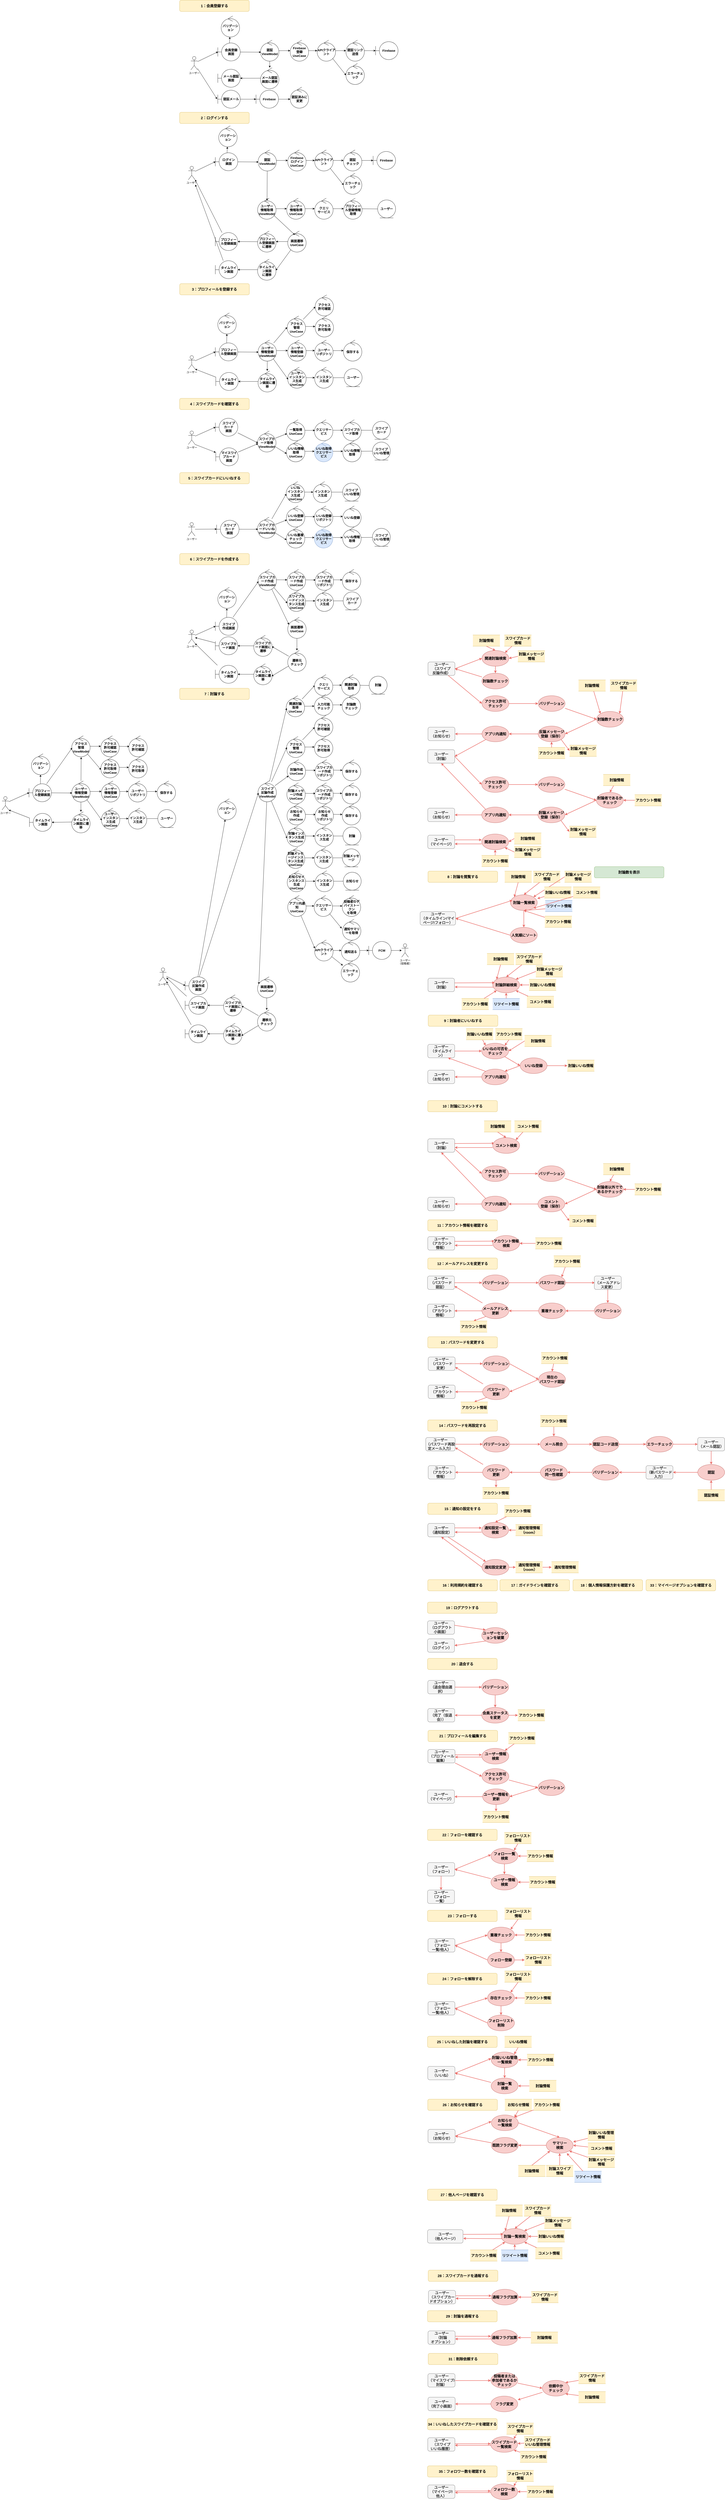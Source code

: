 <mxfile version="24.7.14">
  <diagram id="1gJy0UFCDIrB7mJaJLwo" name="ロバストネス図">
    <mxGraphModel dx="2343" dy="2015" grid="1" gridSize="10" guides="1" tooltips="1" connect="1" arrows="1" fold="1" page="1" pageScale="1" pageWidth="850" pageHeight="1100" math="0" shadow="0">
      <root>
        <mxCell id="0" />
        <mxCell id="1" parent="0" />
        <mxCell id="Q7_anRJcgjc1E-Eh0VyL-667" value="" style="edgeStyle=none;shape=connector;rounded=0;orthogonalLoop=1;jettySize=auto;html=1;strokeColor=default;align=center;verticalAlign=middle;fontFamily=Helvetica;fontSize=14;fontColor=default;fontStyle=1;labelBackgroundColor=default;endArrow=classic;" edge="1" parent="1" source="Q7_anRJcgjc1E-Eh0VyL-2" target="Q7_anRJcgjc1E-Eh0VyL-665">
          <mxGeometry relative="1" as="geometry" />
        </mxCell>
        <mxCell id="Q7_anRJcgjc1E-Eh0VyL-2" value="会員登録&lt;div&gt;画面&lt;/div&gt;" style="shape=umlBoundary;whiteSpace=wrap;html=1;fontSize=14;fontStyle=1" vertex="1" parent="1">
          <mxGeometry x="290" y="170" width="100" height="80" as="geometry" />
        </mxCell>
        <mxCell id="Q7_anRJcgjc1E-Eh0VyL-4" value="ユーザー" style="shape=umlActor;verticalLabelPosition=bottom;verticalAlign=top;html=1;" vertex="1" parent="1">
          <mxGeometry x="170" y="230" width="30" height="60" as="geometry" />
        </mxCell>
        <mxCell id="Q7_anRJcgjc1E-Eh0VyL-9" value="1：会員登録する" style="rounded=1;whiteSpace=wrap;html=1;strokeColor=#d6b656;align=center;verticalAlign=middle;fontFamily=Helvetica;fontSize=16;fontStyle=1;fillColor=#fff2cc;" vertex="1" parent="1">
          <mxGeometry x="120" y="-20" width="310" height="50" as="geometry" />
        </mxCell>
        <mxCell id="Q7_anRJcgjc1E-Eh0VyL-10" value="20：退会する" style="rounded=1;whiteSpace=wrap;html=1;strokeColor=#d6b656;align=center;verticalAlign=middle;fontFamily=Helvetica;fontSize=16;fontStyle=1;fillColor=#fff2cc;" vertex="1" parent="1">
          <mxGeometry x="1223" y="7352.04" width="310" height="50" as="geometry" />
        </mxCell>
        <mxCell id="Q7_anRJcgjc1E-Eh0VyL-11" value="19：ログアウトする" style="rounded=1;whiteSpace=wrap;html=1;strokeColor=#d6b656;align=center;verticalAlign=middle;fontFamily=Helvetica;fontSize=16;fontStyle=1;fillColor=#fff2cc;" vertex="1" parent="1">
          <mxGeometry x="1223" y="7102.04" width="310" height="50" as="geometry" />
        </mxCell>
        <mxCell id="Q7_anRJcgjc1E-Eh0VyL-12" value="3：プロフィールを登録する" style="rounded=1;whiteSpace=wrap;html=1;strokeColor=#d6b656;align=center;verticalAlign=middle;fontFamily=Helvetica;fontSize=16;fontStyle=1;fillColor=#fff2cc;" vertex="1" parent="1">
          <mxGeometry x="120.32" y="1240" width="310" height="50" as="geometry" />
        </mxCell>
        <mxCell id="Q7_anRJcgjc1E-Eh0VyL-13" value="21：プロフィールを編集する" style="rounded=1;whiteSpace=wrap;html=1;strokeColor=#d6b656;align=center;verticalAlign=middle;fontFamily=Helvetica;fontSize=16;fontStyle=1;fillColor=#fff2cc;" vertex="1" parent="1">
          <mxGeometry x="1225" y="7672.04" width="310" height="50" as="geometry" />
        </mxCell>
        <mxCell id="Q7_anRJcgjc1E-Eh0VyL-14" value="16：利用規約を確認&lt;span style=&quot;background-color: initial;&quot;&gt;する&lt;/span&gt;" style="rounded=1;whiteSpace=wrap;html=1;strokeColor=#d6b656;align=center;verticalAlign=middle;fontFamily=Helvetica;fontSize=16;fontStyle=1;fillColor=#fff2cc;" vertex="1" parent="1">
          <mxGeometry x="1224" y="7002.04" width="310" height="50" as="geometry" />
        </mxCell>
        <mxCell id="Q7_anRJcgjc1E-Eh0VyL-15" value="10：討論にコメントする" style="rounded=1;whiteSpace=wrap;html=1;strokeColor=#d6b656;align=center;verticalAlign=middle;fontFamily=Helvetica;fontSize=16;fontStyle=1;fillColor=#fff2cc;" vertex="1" parent="1">
          <mxGeometry x="1224" y="4872.04" width="310" height="50" as="geometry" />
        </mxCell>
        <mxCell id="Q7_anRJcgjc1E-Eh0VyL-16" value="4：スワイプカード&lt;span style=&quot;background-color: initial;&quot;&gt;を確認&lt;/span&gt;&lt;span style=&quot;background-color: initial;&quot;&gt;する&lt;/span&gt;" style="rounded=1;whiteSpace=wrap;html=1;strokeColor=#d6b656;align=center;verticalAlign=middle;fontFamily=Helvetica;fontSize=16;fontStyle=1;fillColor=#fff2cc;" vertex="1" parent="1">
          <mxGeometry x="120" y="1750" width="310" height="50" as="geometry" />
        </mxCell>
        <mxCell id="Q7_anRJcgjc1E-Eh0VyL-17" value="6：スワイプカードを作成する" style="rounded=1;whiteSpace=wrap;html=1;strokeColor=#d6b656;align=center;verticalAlign=middle;fontFamily=Helvetica;fontSize=16;fontStyle=1;fillColor=#fff2cc;" vertex="1" parent="1">
          <mxGeometry x="120.32" y="2440" width="310" height="50" as="geometry" />
        </mxCell>
        <mxCell id="Q7_anRJcgjc1E-Eh0VyL-18" value="12：メールアドレスを変更する" style="rounded=1;whiteSpace=wrap;html=1;strokeColor=#d6b656;align=center;verticalAlign=middle;fontFamily=Helvetica;fontSize=16;fontStyle=1;fillColor=#fff2cc;" vertex="1" parent="1">
          <mxGeometry x="1224" y="5572.04" width="310" height="50" as="geometry" />
        </mxCell>
        <mxCell id="Q7_anRJcgjc1E-Eh0VyL-19" value="15：通知の設定をする" style="rounded=1;whiteSpace=wrap;html=1;strokeColor=#d6b656;align=center;verticalAlign=middle;fontFamily=Helvetica;fontSize=16;fontStyle=1;fillColor=#fff2cc;" vertex="1" parent="1">
          <mxGeometry x="1224" y="6662.04" width="310" height="50" as="geometry" />
        </mxCell>
        <mxCell id="Q7_anRJcgjc1E-Eh0VyL-20" value="18：個人情報保護方針を確認する" style="rounded=1;whiteSpace=wrap;html=1;strokeColor=#d6b656;align=center;verticalAlign=middle;fontFamily=Helvetica;fontSize=16;fontStyle=1;fillColor=#fff2cc;" vertex="1" parent="1">
          <mxGeometry x="1870" y="7002.04" width="310" height="50" as="geometry" />
        </mxCell>
        <mxCell id="Q7_anRJcgjc1E-Eh0VyL-21" value="17：ガイドラインを確認する" style="rounded=1;whiteSpace=wrap;html=1;strokeColor=#d6b656;align=center;verticalAlign=middle;fontFamily=Helvetica;fontSize=16;fontStyle=1;fillColor=#fff2cc;" vertex="1" parent="1">
          <mxGeometry x="1545" y="7002.04" width="310" height="50" as="geometry" />
        </mxCell>
        <mxCell id="Q7_anRJcgjc1E-Eh0VyL-22" value="26：お知らせを確認する" style="rounded=1;whiteSpace=wrap;html=1;strokeColor=#d6b656;align=center;verticalAlign=middle;fontFamily=Helvetica;fontSize=16;fontStyle=1;fillColor=#fff2cc;" vertex="1" parent="1">
          <mxGeometry x="1224" y="9312.04" width="310" height="50" as="geometry" />
        </mxCell>
        <mxCell id="Q7_anRJcgjc1E-Eh0VyL-23" value="5：スワイプカードにいいねする" style="rounded=1;whiteSpace=wrap;html=1;strokeColor=#d6b656;align=center;verticalAlign=middle;fontFamily=Helvetica;fontSize=16;fontStyle=1;fillColor=#fff2cc;" vertex="1" parent="1">
          <mxGeometry x="120.32" y="2080" width="310" height="50" as="geometry" />
        </mxCell>
        <mxCell id="Q7_anRJcgjc1E-Eh0VyL-24" value="7：討論する" style="rounded=1;whiteSpace=wrap;html=1;strokeColor=#d6b656;align=center;verticalAlign=middle;fontFamily=Helvetica;fontSize=16;fontStyle=1;fillColor=#fff2cc;" vertex="1" parent="1">
          <mxGeometry x="120.32" y="3039.04" width="310" height="50" as="geometry" />
        </mxCell>
        <mxCell id="Q7_anRJcgjc1E-Eh0VyL-25" value="29：討論を通報する" style="rounded=1;whiteSpace=wrap;html=1;strokeColor=#d6b656;align=center;verticalAlign=middle;fontFamily=Helvetica;fontSize=16;fontStyle=1;fillColor=#fff2cc;" vertex="1" parent="1">
          <mxGeometry x="1223" y="10252.04" width="310" height="50" as="geometry" />
        </mxCell>
        <mxCell id="Q7_anRJcgjc1E-Eh0VyL-26" value="&lt;span style=&quot;background-color: initial;&quot;&gt;8：討論を閲覧する&lt;/span&gt;" style="rounded=1;whiteSpace=wrap;html=1;strokeColor=#d6b656;align=center;verticalAlign=middle;fontFamily=Helvetica;fontSize=16;fontStyle=1;fillColor=#fff2cc;" vertex="1" parent="1">
          <mxGeometry x="1225" y="3852.04" width="310" height="50" as="geometry" />
        </mxCell>
        <mxCell id="Q7_anRJcgjc1E-Eh0VyL-27" value="&lt;span style=&quot;background-color: initial;&quot;&gt;11：アカウント情報を確認する&lt;/span&gt;" style="rounded=1;whiteSpace=wrap;html=1;strokeColor=#d6b656;align=center;verticalAlign=middle;fontFamily=Helvetica;fontSize=16;fontStyle=1;fillColor=#fff2cc;" vertex="1" parent="1">
          <mxGeometry x="1224" y="5402.04" width="310" height="50" as="geometry" />
        </mxCell>
        <mxCell id="Q7_anRJcgjc1E-Eh0VyL-28" value="&lt;span style=&quot;background-color: initial;&quot;&gt;13：パスワードを変更する&lt;/span&gt;" style="rounded=1;whiteSpace=wrap;html=1;strokeColor=#d6b656;align=center;verticalAlign=middle;fontFamily=Helvetica;fontSize=16;fontStyle=1;fillColor=#fff2cc;" vertex="1" parent="1">
          <mxGeometry x="1224" y="5922.04" width="310" height="50" as="geometry" />
        </mxCell>
        <mxCell id="Q7_anRJcgjc1E-Eh0VyL-29" value="&lt;span style=&quot;background-color: initial;&quot;&gt;23：フォローする&lt;/span&gt;" style="rounded=1;whiteSpace=wrap;html=1;strokeColor=#d6b656;align=center;verticalAlign=middle;fontFamily=Helvetica;fontSize=16;fontStyle=1;fillColor=#fff2cc;" vertex="1" parent="1">
          <mxGeometry x="1223" y="8472.04" width="310" height="50" as="geometry" />
        </mxCell>
        <mxCell id="Q7_anRJcgjc1E-Eh0VyL-30" value="&lt;span style=&quot;background-color: initial;&quot;&gt;24：フォローを解除する&lt;/span&gt;" style="rounded=1;whiteSpace=wrap;html=1;strokeColor=#d6b656;align=center;verticalAlign=middle;fontFamily=Helvetica;fontSize=16;fontStyle=1;fillColor=#fff2cc;" vertex="1" parent="1">
          <mxGeometry x="1223" y="8752.04" width="310" height="50" as="geometry" />
        </mxCell>
        <mxCell id="Q7_anRJcgjc1E-Eh0VyL-31" value="&lt;span style=&quot;background-color: initial;&quot;&gt;27：他人ページを確認する&lt;/span&gt;" style="rounded=1;whiteSpace=wrap;html=1;strokeColor=#d6b656;align=center;verticalAlign=middle;fontFamily=Helvetica;fontSize=16;fontStyle=1;fillColor=#fff2cc;" vertex="1" parent="1">
          <mxGeometry x="1223" y="9712.04" width="310" height="50" as="geometry" />
        </mxCell>
        <mxCell id="Q7_anRJcgjc1E-Eh0VyL-32" value="14：パスワードを再設定する" style="rounded=1;whiteSpace=wrap;html=1;strokeColor=#d6b656;align=center;verticalAlign=middle;fontFamily=Helvetica;fontSize=16;fontStyle=1;fillColor=#fff2cc;" vertex="1" parent="1">
          <mxGeometry x="1224" y="6292.04" width="310" height="50" as="geometry" />
        </mxCell>
        <mxCell id="Q7_anRJcgjc1E-Eh0VyL-33" value="9：討論者にいいねする" style="rounded=1;whiteSpace=wrap;html=1;strokeColor=#d6b656;align=center;verticalAlign=middle;fontFamily=Helvetica;fontSize=16;fontStyle=1;fillColor=#fff2cc;" vertex="1" parent="1">
          <mxGeometry x="1226" y="4492.04" width="310" height="50" as="geometry" />
        </mxCell>
        <mxCell id="Q7_anRJcgjc1E-Eh0VyL-34" value="28：スワイプカードを通報する" style="rounded=1;whiteSpace=wrap;html=1;strokeColor=#d6b656;align=center;verticalAlign=middle;fontFamily=Helvetica;fontSize=16;fontStyle=1;fillColor=#fff2cc;" vertex="1" parent="1">
          <mxGeometry x="1226" y="10072.04" width="310" height="50" as="geometry" />
        </mxCell>
        <mxCell id="Q7_anRJcgjc1E-Eh0VyL-35" value="22：フォローを確認する" style="rounded=1;whiteSpace=wrap;html=1;strokeColor=#d6b656;align=center;verticalAlign=middle;fontFamily=Helvetica;fontSize=16;fontStyle=1;fillColor=#fff2cc;" vertex="1" parent="1">
          <mxGeometry x="1223" y="8112.04" width="310" height="50" as="geometry" />
        </mxCell>
        <mxCell id="Q7_anRJcgjc1E-Eh0VyL-36" value="25：いいねした討論を確認する" style="rounded=1;whiteSpace=wrap;html=1;strokeColor=#d6b656;align=center;verticalAlign=middle;fontFamily=Helvetica;fontSize=16;fontStyle=1;fillColor=#fff2cc;" vertex="1" parent="1">
          <mxGeometry x="1223" y="9032.04" width="310" height="50" as="geometry" />
        </mxCell>
        <mxCell id="Q7_anRJcgjc1E-Eh0VyL-37" value="&lt;span style=&quot;background-color: initial;&quot;&gt;31：削除依頼する&lt;/span&gt;" style="rounded=1;whiteSpace=wrap;html=1;strokeColor=#d6b656;align=center;verticalAlign=middle;fontFamily=Helvetica;fontSize=16;fontStyle=1;fillColor=#fff2cc;" vertex="1" parent="1">
          <mxGeometry x="1226" y="10442.04" width="310" height="50" as="geometry" />
        </mxCell>
        <mxCell id="Q7_anRJcgjc1E-Eh0VyL-266" value="ユーザー&lt;div&gt;&lt;span style=&quot;background-color: initial;&quot;&gt;（スワイプ&lt;/span&gt;&lt;/div&gt;&lt;div&gt;&lt;span style=&quot;background-color: initial;&quot;&gt;反論作成）&lt;/span&gt;&lt;/div&gt;" style="rounded=1;whiteSpace=wrap;html=1;fontFamily=Helvetica;fontSize=16;fontColor=#333333;labelBackgroundColor=none;fillColor=#f5f5f5;strokeColor=#666666;fontStyle=1" vertex="1" parent="1">
          <mxGeometry x="1225" y="2922.04" width="120" height="60" as="geometry" />
        </mxCell>
        <mxCell id="Q7_anRJcgjc1E-Eh0VyL-267" value="アカウント情報" style="shape=partialRectangle;whiteSpace=wrap;html=1;left=0;right=0;fillColor=#fff2cc;fontFamily=Helvetica;fontSize=16;labelBackgroundColor=none;strokeColor=#d6b656;fontStyle=1" vertex="1" parent="1">
          <mxGeometry x="1715" y="3302.04" width="120" height="50" as="geometry" />
        </mxCell>
        <mxCell id="Q7_anRJcgjc1E-Eh0VyL-268" value="討論情報" style="shape=partialRectangle;whiteSpace=wrap;html=1;left=0;right=0;fillColor=#fff2cc;fontFamily=Helvetica;fontSize=16;labelBackgroundColor=none;strokeColor=#d6b656;fontStyle=1" vertex="1" parent="1">
          <mxGeometry x="1425" y="2802.04" width="120" height="50" as="geometry" />
        </mxCell>
        <mxCell id="Q7_anRJcgjc1E-Eh0VyL-269" value="バリデーション" style="strokeWidth=1;html=1;shape=mxgraph.flowchart.start_1;whiteSpace=wrap;fontFamily=Helvetica;fontSize=16;labelBackgroundColor=none;fillColor=#f8cecc;strokeColor=#b85450;fontStyle=1" vertex="1" parent="1">
          <mxGeometry x="1715" y="3072.04" width="120" height="70" as="geometry" />
        </mxCell>
        <mxCell id="Q7_anRJcgjc1E-Eh0VyL-270" value="" style="edgeStyle=none;shape=connector;rounded=0;orthogonalLoop=1;jettySize=auto;html=1;strokeColor=#EA6B66;strokeWidth=2;align=center;verticalAlign=middle;fontFamily=Helvetica;fontSize=11;fontColor=default;labelBackgroundColor=default;endArrow=classic;endFill=1;" edge="1" parent="1" source="Q7_anRJcgjc1E-Eh0VyL-271" target="Q7_anRJcgjc1E-Eh0VyL-274">
          <mxGeometry relative="1" as="geometry" />
        </mxCell>
        <mxCell id="Q7_anRJcgjc1E-Eh0VyL-271" value="関連討論検索" style="strokeWidth=1;html=1;shape=mxgraph.flowchart.start_1;whiteSpace=wrap;fontFamily=Helvetica;fontSize=16;labelBackgroundColor=none;fillColor=#f8cecc;strokeColor=#b85450;fontStyle=1" vertex="1" parent="1">
          <mxGeometry x="1465" y="2871.04" width="120" height="70" as="geometry" />
        </mxCell>
        <mxCell id="Q7_anRJcgjc1E-Eh0VyL-272" style="edgeStyle=none;shape=connector;rounded=0;orthogonalLoop=1;jettySize=auto;html=1;exitX=1;exitY=0.5;exitDx=0;exitDy=0;entryX=0;entryY=0.5;entryDx=0;entryDy=0;entryPerimeter=0;strokeColor=#EA6B66;strokeWidth=2;align=center;verticalAlign=middle;fontFamily=Helvetica;fontSize=11;fontColor=default;labelBackgroundColor=default;endArrow=classic;endFill=1;" edge="1" parent="1" source="Q7_anRJcgjc1E-Eh0VyL-266" target="Q7_anRJcgjc1E-Eh0VyL-271">
          <mxGeometry relative="1" as="geometry" />
        </mxCell>
        <mxCell id="Q7_anRJcgjc1E-Eh0VyL-273" style="edgeStyle=none;shape=connector;rounded=0;orthogonalLoop=1;jettySize=auto;html=1;strokeColor=#EA6B66;strokeWidth=2;align=center;verticalAlign=middle;fontFamily=Helvetica;fontSize=11;fontColor=default;labelBackgroundColor=default;endArrow=classic;endFill=1;" edge="1" parent="1" source="Q7_anRJcgjc1E-Eh0VyL-274">
          <mxGeometry relative="1" as="geometry">
            <mxPoint x="1345" y="2952.04" as="targetPoint" />
          </mxGeometry>
        </mxCell>
        <mxCell id="Q7_anRJcgjc1E-Eh0VyL-274" value="討論数チェック" style="strokeWidth=1;html=1;shape=mxgraph.flowchart.start_1;whiteSpace=wrap;fontFamily=Helvetica;fontSize=16;labelBackgroundColor=none;fillColor=#f8cecc;strokeColor=#b85450;fontStyle=1" vertex="1" parent="1">
          <mxGeometry x="1465" y="2972.04" width="120" height="70" as="geometry" />
        </mxCell>
        <mxCell id="Q7_anRJcgjc1E-Eh0VyL-275" value="スワイプカード情報" style="shape=partialRectangle;whiteSpace=wrap;html=1;left=0;right=0;fillColor=#fff2cc;fontFamily=Helvetica;fontSize=16;labelBackgroundColor=none;strokeColor=#d6b656;fontStyle=1" vertex="1" parent="1">
          <mxGeometry x="1565" y="2802.04" width="120" height="50" as="geometry" />
        </mxCell>
        <mxCell id="Q7_anRJcgjc1E-Eh0VyL-276" style="edgeStyle=none;shape=connector;rounded=0;orthogonalLoop=1;jettySize=auto;html=1;exitX=0.5;exitY=1;exitDx=0;exitDy=0;entryX=0.5;entryY=0;entryDx=0;entryDy=0;entryPerimeter=0;strokeColor=#EA6B66;strokeWidth=2;align=center;verticalAlign=middle;fontFamily=Helvetica;fontSize=11;fontColor=default;labelBackgroundColor=default;endArrow=classic;endFill=1;" edge="1" parent="1" source="Q7_anRJcgjc1E-Eh0VyL-268" target="Q7_anRJcgjc1E-Eh0VyL-271">
          <mxGeometry relative="1" as="geometry" />
        </mxCell>
        <mxCell id="Q7_anRJcgjc1E-Eh0VyL-277" style="edgeStyle=none;shape=connector;rounded=0;orthogonalLoop=1;jettySize=auto;html=1;entryX=0.855;entryY=0.145;entryDx=0;entryDy=0;entryPerimeter=0;strokeColor=#EA6B66;strokeWidth=2;align=center;verticalAlign=middle;fontFamily=Helvetica;fontSize=11;fontColor=default;labelBackgroundColor=default;endArrow=classic;endFill=1;" edge="1" parent="1" source="Q7_anRJcgjc1E-Eh0VyL-275" target="Q7_anRJcgjc1E-Eh0VyL-271">
          <mxGeometry relative="1" as="geometry" />
        </mxCell>
        <mxCell id="Q7_anRJcgjc1E-Eh0VyL-278" value="討論数チェック" style="strokeWidth=1;html=1;shape=mxgraph.flowchart.start_1;whiteSpace=wrap;fontFamily=Helvetica;fontSize=16;labelBackgroundColor=none;fillColor=#f8cecc;strokeColor=#b85450;fontStyle=1" vertex="1" parent="1">
          <mxGeometry x="1975" y="3142.04" width="120" height="70" as="geometry" />
        </mxCell>
        <mxCell id="Q7_anRJcgjc1E-Eh0VyL-279" style="edgeStyle=none;shape=connector;rounded=0;orthogonalLoop=1;jettySize=auto;html=1;entryX=0;entryY=0.5;entryDx=0;entryDy=0;entryPerimeter=0;strokeColor=#EA6B66;strokeWidth=2;align=center;verticalAlign=middle;fontFamily=Helvetica;fontSize=11;fontColor=default;labelBackgroundColor=default;endArrow=classic;endFill=1;" edge="1" parent="1" source="Q7_anRJcgjc1E-Eh0VyL-269" target="Q7_anRJcgjc1E-Eh0VyL-278">
          <mxGeometry relative="1" as="geometry" />
        </mxCell>
        <mxCell id="Q7_anRJcgjc1E-Eh0VyL-280" value="ユーザー&lt;div&gt;&lt;span style=&quot;background-color: initial;&quot;&gt;（討論&lt;/span&gt;&lt;span style=&quot;background-color: initial;&quot;&gt;）&lt;/span&gt;&lt;/div&gt;" style="rounded=1;whiteSpace=wrap;html=1;fontFamily=Helvetica;fontSize=16;fontColor=#333333;labelBackgroundColor=none;fillColor=#f5f5f5;strokeColor=#666666;fontStyle=1" vertex="1" parent="1">
          <mxGeometry x="1224" y="3312.04" width="120" height="60" as="geometry" />
        </mxCell>
        <mxCell id="Q7_anRJcgjc1E-Eh0VyL-281" value="討論情報" style="shape=partialRectangle;whiteSpace=wrap;html=1;left=0;right=0;fillColor=#fff2cc;fontFamily=Helvetica;fontSize=16;labelBackgroundColor=none;strokeColor=#d6b656;fontStyle=1" vertex="1" parent="1">
          <mxGeometry x="1895" y="3002.04" width="120" height="50" as="geometry" />
        </mxCell>
        <mxCell id="Q7_anRJcgjc1E-Eh0VyL-282" value="スワイプカード情報" style="shape=partialRectangle;whiteSpace=wrap;html=1;left=0;right=0;fillColor=#fff2cc;fontFamily=Helvetica;fontSize=16;labelBackgroundColor=none;strokeColor=#d6b656;fontStyle=1" vertex="1" parent="1">
          <mxGeometry x="2035" y="3002.04" width="120" height="50" as="geometry" />
        </mxCell>
        <mxCell id="Q7_anRJcgjc1E-Eh0VyL-283" style="edgeStyle=none;shape=connector;rounded=0;orthogonalLoop=1;jettySize=auto;html=1;entryX=0.145;entryY=0.145;entryDx=0;entryDy=0;entryPerimeter=0;strokeColor=#EA6B66;strokeWidth=2;align=center;verticalAlign=middle;fontFamily=Helvetica;fontSize=11;fontColor=default;labelBackgroundColor=default;endArrow=classic;endFill=1;" edge="1" parent="1" source="Q7_anRJcgjc1E-Eh0VyL-281" target="Q7_anRJcgjc1E-Eh0VyL-278">
          <mxGeometry relative="1" as="geometry" />
        </mxCell>
        <mxCell id="Q7_anRJcgjc1E-Eh0VyL-284" style="edgeStyle=none;shape=connector;rounded=0;orthogonalLoop=1;jettySize=auto;html=1;entryX=0.855;entryY=0.145;entryDx=0;entryDy=0;entryPerimeter=0;strokeColor=#EA6B66;strokeWidth=2;align=center;verticalAlign=middle;fontFamily=Helvetica;fontSize=11;fontColor=default;labelBackgroundColor=default;endArrow=classic;endFill=1;" edge="1" parent="1" source="Q7_anRJcgjc1E-Eh0VyL-282" target="Q7_anRJcgjc1E-Eh0VyL-278">
          <mxGeometry relative="1" as="geometry" />
        </mxCell>
        <mxCell id="Q7_anRJcgjc1E-Eh0VyL-285" style="edgeStyle=none;shape=connector;rounded=0;orthogonalLoop=1;jettySize=auto;html=1;exitX=0.855;exitY=0.855;exitDx=0;exitDy=0;exitPerimeter=0;entryX=0;entryY=0.5;entryDx=0;entryDy=0;strokeColor=#EA6B66;strokeWidth=2;align=center;verticalAlign=middle;fontFamily=Helvetica;fontSize=11;fontColor=default;labelBackgroundColor=default;endArrow=classic;endFill=1;" edge="1" parent="1" source="Q7_anRJcgjc1E-Eh0VyL-286" target="Q7_anRJcgjc1E-Eh0VyL-294">
          <mxGeometry relative="1" as="geometry" />
        </mxCell>
        <mxCell id="Q7_anRJcgjc1E-Eh0VyL-286" value="反論メッセージ登録（保存）" style="strokeWidth=1;html=1;shape=mxgraph.flowchart.start_1;whiteSpace=wrap;fontFamily=Helvetica;fontSize=16;labelBackgroundColor=none;fillColor=#f8cecc;strokeColor=#b85450;fontStyle=1" vertex="1" parent="1">
          <mxGeometry x="1715" y="3207.04" width="120" height="70" as="geometry" />
        </mxCell>
        <mxCell id="Q7_anRJcgjc1E-Eh0VyL-287" style="edgeStyle=none;shape=connector;rounded=0;orthogonalLoop=1;jettySize=auto;html=1;exitX=0;exitY=0.5;exitDx=0;exitDy=0;exitPerimeter=0;entryX=1;entryY=0.5;entryDx=0;entryDy=0;strokeColor=#EA6B66;strokeWidth=2;align=center;verticalAlign=middle;fontFamily=Helvetica;fontSize=11;fontColor=default;labelBackgroundColor=default;endArrow=classic;endFill=1;" edge="1" parent="1" source="Q7_anRJcgjc1E-Eh0VyL-289" target="Q7_anRJcgjc1E-Eh0VyL-296">
          <mxGeometry relative="1" as="geometry" />
        </mxCell>
        <mxCell id="Q7_anRJcgjc1E-Eh0VyL-288" style="edgeStyle=none;shape=connector;rounded=0;orthogonalLoop=1;jettySize=auto;html=1;exitX=0.145;exitY=0.855;exitDx=0;exitDy=0;exitPerimeter=0;entryX=1;entryY=0.5;entryDx=0;entryDy=0;strokeColor=#EA6B66;strokeWidth=2;align=center;verticalAlign=middle;fontFamily=Helvetica;fontSize=11;fontColor=default;labelBackgroundColor=default;endArrow=classic;endFill=1;" edge="1" parent="1" source="Q7_anRJcgjc1E-Eh0VyL-289" target="Q7_anRJcgjc1E-Eh0VyL-280">
          <mxGeometry relative="1" as="geometry" />
        </mxCell>
        <mxCell id="Q7_anRJcgjc1E-Eh0VyL-289" value="アプリ内通知" style="strokeWidth=1;html=1;shape=mxgraph.flowchart.start_1;whiteSpace=wrap;fontFamily=Helvetica;fontSize=16;labelBackgroundColor=none;fillColor=#f8cecc;strokeColor=#b85450;fontStyle=1" vertex="1" parent="1">
          <mxGeometry x="1465" y="3207.04" width="120" height="70" as="geometry" />
        </mxCell>
        <mxCell id="Q7_anRJcgjc1E-Eh0VyL-290" style="edgeStyle=none;shape=connector;rounded=0;orthogonalLoop=1;jettySize=auto;html=1;exitX=0;exitY=0.5;exitDx=0;exitDy=0;exitPerimeter=0;entryX=1;entryY=0.5;entryDx=0;entryDy=0;entryPerimeter=0;strokeColor=#EA6B66;strokeWidth=2;align=center;verticalAlign=middle;fontFamily=Helvetica;fontSize=11;fontColor=default;labelBackgroundColor=default;endArrow=classic;endFill=1;" edge="1" parent="1" source="Q7_anRJcgjc1E-Eh0VyL-278" target="Q7_anRJcgjc1E-Eh0VyL-286">
          <mxGeometry relative="1" as="geometry" />
        </mxCell>
        <mxCell id="Q7_anRJcgjc1E-Eh0VyL-291" style="edgeStyle=none;shape=connector;rounded=0;orthogonalLoop=1;jettySize=auto;html=1;entryX=1;entryY=0.5;entryDx=0;entryDy=0;entryPerimeter=0;strokeColor=#EA6B66;strokeWidth=2;align=center;verticalAlign=middle;fontFamily=Helvetica;fontSize=11;fontColor=default;labelBackgroundColor=default;endArrow=classic;endFill=1;" edge="1" parent="1" source="Q7_anRJcgjc1E-Eh0VyL-286" target="Q7_anRJcgjc1E-Eh0VyL-289">
          <mxGeometry relative="1" as="geometry" />
        </mxCell>
        <mxCell id="Q7_anRJcgjc1E-Eh0VyL-292" value="討論メッセージ情報" style="shape=partialRectangle;whiteSpace=wrap;html=1;left=0;right=0;fillColor=#fff2cc;fontFamily=Helvetica;fontSize=16;labelBackgroundColor=none;strokeColor=#d6b656;fontStyle=1" vertex="1" parent="1">
          <mxGeometry x="1625" y="2872.04" width="120" height="50" as="geometry" />
        </mxCell>
        <mxCell id="Q7_anRJcgjc1E-Eh0VyL-293" style="edgeStyle=none;shape=connector;rounded=0;orthogonalLoop=1;jettySize=auto;html=1;exitX=0;exitY=0.5;exitDx=0;exitDy=0;entryX=1;entryY=0.5;entryDx=0;entryDy=0;entryPerimeter=0;strokeColor=#EA6B66;strokeWidth=2;align=center;verticalAlign=middle;fontFamily=Helvetica;fontSize=11;fontColor=default;labelBackgroundColor=default;endArrow=classic;endFill=1;" edge="1" parent="1" source="Q7_anRJcgjc1E-Eh0VyL-292" target="Q7_anRJcgjc1E-Eh0VyL-271">
          <mxGeometry relative="1" as="geometry" />
        </mxCell>
        <mxCell id="Q7_anRJcgjc1E-Eh0VyL-294" value="討論メッセージ情報" style="shape=partialRectangle;whiteSpace=wrap;html=1;left=0;right=0;fillColor=#fff2cc;fontFamily=Helvetica;fontSize=16;labelBackgroundColor=none;strokeColor=#d6b656;fontStyle=1" vertex="1" parent="1">
          <mxGeometry x="1855" y="3292.04" width="120" height="50" as="geometry" />
        </mxCell>
        <mxCell id="Q7_anRJcgjc1E-Eh0VyL-295" style="edgeStyle=none;shape=connector;rounded=0;orthogonalLoop=1;jettySize=auto;html=1;exitX=0.5;exitY=0;exitDx=0;exitDy=0;entryX=0.5;entryY=1;entryDx=0;entryDy=0;entryPerimeter=0;strokeColor=#EA6B66;strokeWidth=2;align=center;verticalAlign=middle;fontFamily=Helvetica;fontSize=11;fontColor=default;labelBackgroundColor=default;endArrow=classic;endFill=1;" edge="1" parent="1" source="Q7_anRJcgjc1E-Eh0VyL-267" target="Q7_anRJcgjc1E-Eh0VyL-286">
          <mxGeometry relative="1" as="geometry" />
        </mxCell>
        <mxCell id="Q7_anRJcgjc1E-Eh0VyL-296" value="ユーザー&lt;div&gt;&lt;span style=&quot;background-color: initial;&quot;&gt;（お知らせ&lt;/span&gt;&lt;span style=&quot;background-color: initial;&quot;&gt;）&lt;/span&gt;&lt;/div&gt;" style="rounded=1;whiteSpace=wrap;html=1;fontFamily=Helvetica;fontSize=16;fontColor=#333333;labelBackgroundColor=none;fillColor=#f5f5f5;strokeColor=#666666;fontStyle=1" vertex="1" parent="1">
          <mxGeometry x="1225" y="3212.04" width="120" height="60" as="geometry" />
        </mxCell>
        <mxCell id="Q7_anRJcgjc1E-Eh0VyL-297" value="アクセス許可&lt;div&gt;チェック&lt;/div&gt;" style="strokeWidth=1;html=1;shape=mxgraph.flowchart.start_1;whiteSpace=wrap;fontFamily=Helvetica;fontSize=16;labelBackgroundColor=none;fillColor=#f8cecc;strokeColor=#b85450;fontStyle=1" vertex="1" parent="1">
          <mxGeometry x="1465" y="3072.04" width="120" height="70" as="geometry" />
        </mxCell>
        <mxCell id="Q7_anRJcgjc1E-Eh0VyL-298" style="edgeStyle=none;shape=connector;rounded=0;orthogonalLoop=1;jettySize=auto;html=1;exitX=0.75;exitY=1;exitDx=0;exitDy=0;entryX=0;entryY=0.5;entryDx=0;entryDy=0;entryPerimeter=0;strokeColor=#EA6B66;strokeWidth=2;align=center;verticalAlign=middle;fontFamily=Helvetica;fontSize=11;fontColor=default;labelBackgroundColor=default;endArrow=classic;endFill=1;" edge="1" parent="1" source="Q7_anRJcgjc1E-Eh0VyL-266" target="Q7_anRJcgjc1E-Eh0VyL-297">
          <mxGeometry relative="1" as="geometry" />
        </mxCell>
        <mxCell id="Q7_anRJcgjc1E-Eh0VyL-299" style="edgeStyle=none;shape=connector;rounded=0;orthogonalLoop=1;jettySize=auto;html=1;entryX=0;entryY=0.5;entryDx=0;entryDy=0;entryPerimeter=0;strokeColor=#EA6B66;strokeWidth=2;align=center;verticalAlign=middle;fontFamily=Helvetica;fontSize=11;fontColor=default;labelBackgroundColor=default;endArrow=classic;endFill=1;" edge="1" parent="1" source="Q7_anRJcgjc1E-Eh0VyL-297" target="Q7_anRJcgjc1E-Eh0VyL-269">
          <mxGeometry relative="1" as="geometry" />
        </mxCell>
        <mxCell id="Q7_anRJcgjc1E-Eh0VyL-300" value="ユーザー&lt;div&gt;&lt;span style=&quot;background-color: initial;&quot;&gt;（マイページ&lt;/span&gt;&lt;span style=&quot;background-color: initial;&quot;&gt;）&lt;/span&gt;&lt;/div&gt;" style="rounded=1;whiteSpace=wrap;html=1;fontFamily=Helvetica;fontSize=16;fontColor=#333333;labelBackgroundColor=none;fillColor=#f5f5f5;strokeColor=#666666;fontStyle=1" vertex="1" parent="1">
          <mxGeometry x="1224" y="3692.04" width="120" height="60" as="geometry" />
        </mxCell>
        <mxCell id="Q7_anRJcgjc1E-Eh0VyL-301" style="edgeStyle=none;shape=connector;rounded=0;orthogonalLoop=1;jettySize=auto;html=1;entryX=1;entryY=0.5;entryDx=0;entryDy=0;strokeColor=#EA6B66;strokeWidth=2;align=center;verticalAlign=middle;fontFamily=Helvetica;fontSize=11;fontColor=default;labelBackgroundColor=default;endArrow=classic;endFill=1;" edge="1" parent="1">
          <mxGeometry relative="1" as="geometry">
            <mxPoint x="1464" y="3731.04" as="sourcePoint" />
            <mxPoint x="1344" y="3731.04" as="targetPoint" />
          </mxGeometry>
        </mxCell>
        <mxCell id="Q7_anRJcgjc1E-Eh0VyL-302" value="関連討論検索" style="strokeWidth=1;html=1;shape=mxgraph.flowchart.start_1;whiteSpace=wrap;fontFamily=Helvetica;fontSize=16;labelBackgroundColor=none;fillColor=#f8cecc;strokeColor=#b85450;fontStyle=1" vertex="1" parent="1">
          <mxGeometry x="1464" y="3687.04" width="120" height="70" as="geometry" />
        </mxCell>
        <mxCell id="Q7_anRJcgjc1E-Eh0VyL-303" style="edgeStyle=none;shape=connector;rounded=0;orthogonalLoop=1;jettySize=auto;html=1;entryX=0;entryY=0.5;entryDx=0;entryDy=0;entryPerimeter=0;strokeColor=#EA6B66;strokeWidth=2;align=center;verticalAlign=middle;fontFamily=Helvetica;fontSize=11;fontColor=default;labelBackgroundColor=default;endArrow=classic;endFill=1;" edge="1" parent="1">
          <mxGeometry relative="1" as="geometry">
            <mxPoint x="1344" y="3713.04" as="sourcePoint" />
            <mxPoint x="1464" y="3713.04" as="targetPoint" />
          </mxGeometry>
        </mxCell>
        <mxCell id="Q7_anRJcgjc1E-Eh0VyL-304" value="討論情報" style="shape=partialRectangle;whiteSpace=wrap;html=1;left=0;right=0;fillColor=#fff2cc;fontFamily=Helvetica;fontSize=16;labelBackgroundColor=none;strokeColor=#d6b656;fontStyle=1" vertex="1" parent="1">
          <mxGeometry x="1609" y="3682.04" width="120" height="50" as="geometry" />
        </mxCell>
        <mxCell id="Q7_anRJcgjc1E-Eh0VyL-305" value="討論メッセージ情報" style="shape=partialRectangle;whiteSpace=wrap;html=1;left=0;right=0;fillColor=#fff2cc;fontFamily=Helvetica;fontSize=16;labelBackgroundColor=none;strokeColor=#d6b656;fontStyle=1" vertex="1" parent="1">
          <mxGeometry x="1609" y="3742.04" width="120" height="50" as="geometry" />
        </mxCell>
        <mxCell id="Q7_anRJcgjc1E-Eh0VyL-306" value="アカウント情報" style="shape=partialRectangle;whiteSpace=wrap;html=1;left=0;right=0;fillColor=#fff2cc;fontFamily=Helvetica;fontSize=16;labelBackgroundColor=none;strokeColor=#d6b656;fontStyle=1" vertex="1" parent="1">
          <mxGeometry x="1464" y="3782.04" width="120" height="50" as="geometry" />
        </mxCell>
        <mxCell id="Q7_anRJcgjc1E-Eh0VyL-307" style="edgeStyle=none;shape=connector;rounded=0;orthogonalLoop=1;jettySize=auto;html=1;exitX=0;exitY=0.5;exitDx=0;exitDy=0;entryX=1;entryY=0.5;entryDx=0;entryDy=0;entryPerimeter=0;strokeColor=#EA6B66;strokeWidth=2;align=center;verticalAlign=middle;fontFamily=Helvetica;fontSize=11;fontColor=default;labelBackgroundColor=default;endArrow=classic;endFill=1;" edge="1" parent="1" source="Q7_anRJcgjc1E-Eh0VyL-304" target="Q7_anRJcgjc1E-Eh0VyL-302">
          <mxGeometry relative="1" as="geometry" />
        </mxCell>
        <mxCell id="Q7_anRJcgjc1E-Eh0VyL-308" style="edgeStyle=none;shape=connector;rounded=0;orthogonalLoop=1;jettySize=auto;html=1;exitX=0;exitY=0.5;exitDx=0;exitDy=0;entryX=0.855;entryY=0.855;entryDx=0;entryDy=0;entryPerimeter=0;strokeColor=#EA6B66;strokeWidth=2;align=center;verticalAlign=middle;fontFamily=Helvetica;fontSize=11;fontColor=default;labelBackgroundColor=default;endArrow=classic;endFill=1;" edge="1" parent="1" source="Q7_anRJcgjc1E-Eh0VyL-305" target="Q7_anRJcgjc1E-Eh0VyL-302">
          <mxGeometry relative="1" as="geometry" />
        </mxCell>
        <mxCell id="Q7_anRJcgjc1E-Eh0VyL-309" style="edgeStyle=none;shape=connector;rounded=0;orthogonalLoop=1;jettySize=auto;html=1;exitX=0.5;exitY=0;exitDx=0;exitDy=0;entryX=0.5;entryY=1;entryDx=0;entryDy=0;entryPerimeter=0;strokeColor=#EA6B66;strokeWidth=2;align=center;verticalAlign=middle;fontFamily=Helvetica;fontSize=11;fontColor=default;labelBackgroundColor=default;endArrow=classic;endFill=1;" edge="1" parent="1" source="Q7_anRJcgjc1E-Eh0VyL-306" target="Q7_anRJcgjc1E-Eh0VyL-302">
          <mxGeometry relative="1" as="geometry" />
        </mxCell>
        <mxCell id="Q7_anRJcgjc1E-Eh0VyL-310" value="ユーザー&lt;div&gt;&lt;span style=&quot;background-color: initial;&quot;&gt;（タイムライン/マイページ/フォロー&lt;/span&gt;&lt;span style=&quot;background-color: initial;&quot;&gt;）&lt;/span&gt;&lt;/div&gt;" style="rounded=1;whiteSpace=wrap;html=1;fontFamily=Helvetica;fontSize=16;fontColor=#333333;labelBackgroundColor=none;fillColor=#f5f5f5;strokeColor=#666666;fontStyle=1" vertex="1" parent="1">
          <mxGeometry x="1190" y="4032.04" width="158" height="60" as="geometry" />
        </mxCell>
        <mxCell id="Q7_anRJcgjc1E-Eh0VyL-311" value="討論情報" style="shape=partialRectangle;whiteSpace=wrap;html=1;left=0;right=0;fillColor=#fff2cc;fontFamily=Helvetica;fontSize=16;labelBackgroundColor=none;strokeColor=#d6b656;fontStyle=1" vertex="1" parent="1">
          <mxGeometry x="1566.5" y="3852.04" width="120" height="50" as="geometry" />
        </mxCell>
        <mxCell id="Q7_anRJcgjc1E-Eh0VyL-312" value="討論一覧検索" style="strokeWidth=1;html=1;shape=mxgraph.flowchart.start_1;whiteSpace=wrap;fontFamily=Helvetica;fontSize=16;labelBackgroundColor=none;fillColor=#f8cecc;strokeColor=#b85450;fontStyle=1" vertex="1" parent="1">
          <mxGeometry x="1591.5" y="3957.04" width="120" height="70" as="geometry" />
        </mxCell>
        <mxCell id="Q7_anRJcgjc1E-Eh0VyL-313" style="edgeStyle=none;shape=connector;rounded=0;orthogonalLoop=1;jettySize=auto;html=1;exitX=1;exitY=0.5;exitDx=0;exitDy=0;entryX=0.072;entryY=0.357;entryDx=0;entryDy=0;entryPerimeter=0;strokeColor=#EA6B66;strokeWidth=2;align=center;verticalAlign=middle;fontFamily=Helvetica;fontSize=11;fontColor=default;labelBackgroundColor=default;endArrow=classic;endFill=1;" edge="1" parent="1" source="Q7_anRJcgjc1E-Eh0VyL-310" target="Q7_anRJcgjc1E-Eh0VyL-312">
          <mxGeometry relative="1" as="geometry">
            <mxPoint x="1344" y="4083.04" as="sourcePoint" />
            <mxPoint x="1464" y="4083.04" as="targetPoint" />
          </mxGeometry>
        </mxCell>
        <mxCell id="Q7_anRJcgjc1E-Eh0VyL-314" style="edgeStyle=none;shape=connector;rounded=0;orthogonalLoop=1;jettySize=auto;html=1;strokeColor=#EA6B66;strokeWidth=2;align=center;verticalAlign=middle;fontFamily=Helvetica;fontSize=11;fontColor=default;labelBackgroundColor=default;endArrow=classic;endFill=1;exitX=0;exitY=0.5;exitDx=0;exitDy=0;exitPerimeter=0;entryX=1;entryY=0.5;entryDx=0;entryDy=0;" edge="1" parent="1" source="Q7_anRJcgjc1E-Eh0VyL-662" target="Q7_anRJcgjc1E-Eh0VyL-310">
          <mxGeometry relative="1" as="geometry">
            <mxPoint x="1464" y="4101.04" as="sourcePoint" />
            <mxPoint x="1344" y="4101.04" as="targetPoint" />
          </mxGeometry>
        </mxCell>
        <mxCell id="Q7_anRJcgjc1E-Eh0VyL-315" value="スワイプカード情報" style="shape=partialRectangle;whiteSpace=wrap;html=1;left=0;right=0;fillColor=#fff2cc;fontFamily=Helvetica;fontSize=16;labelBackgroundColor=none;strokeColor=#d6b656;fontStyle=1" vertex="1" parent="1">
          <mxGeometry x="1693.5" y="3852.04" width="120" height="50" as="geometry" />
        </mxCell>
        <mxCell id="Q7_anRJcgjc1E-Eh0VyL-316" style="edgeStyle=none;shape=connector;rounded=0;orthogonalLoop=1;jettySize=auto;html=1;exitX=0.5;exitY=1;exitDx=0;exitDy=0;entryX=0.145;entryY=0.145;entryDx=0;entryDy=0;entryPerimeter=0;strokeColor=#EA6B66;strokeWidth=2;align=center;verticalAlign=middle;fontFamily=Helvetica;fontSize=11;fontColor=default;labelBackgroundColor=default;endArrow=classic;endFill=1;" edge="1" parent="1" source="Q7_anRJcgjc1E-Eh0VyL-311" target="Q7_anRJcgjc1E-Eh0VyL-312">
          <mxGeometry relative="1" as="geometry" />
        </mxCell>
        <mxCell id="Q7_anRJcgjc1E-Eh0VyL-317" style="edgeStyle=none;shape=connector;rounded=0;orthogonalLoop=1;jettySize=auto;html=1;entryX=0.5;entryY=0;entryDx=0;entryDy=0;entryPerimeter=0;strokeColor=#EA6B66;strokeWidth=2;align=center;verticalAlign=middle;fontFamily=Helvetica;fontSize=11;fontColor=default;labelBackgroundColor=default;endArrow=classic;endFill=1;" edge="1" parent="1" source="Q7_anRJcgjc1E-Eh0VyL-315" target="Q7_anRJcgjc1E-Eh0VyL-312">
          <mxGeometry relative="1" as="geometry" />
        </mxCell>
        <mxCell id="Q7_anRJcgjc1E-Eh0VyL-318" value="ユーザー&lt;div&gt;&lt;span style=&quot;background-color: initial;&quot;&gt;（タイムライン&lt;/span&gt;&lt;span style=&quot;background-color: initial;&quot;&gt;）&lt;/span&gt;&lt;/div&gt;" style="rounded=1;whiteSpace=wrap;html=1;fontFamily=Helvetica;fontSize=16;fontColor=#333333;labelBackgroundColor=none;fillColor=#f5f5f5;strokeColor=#666666;fontStyle=1" vertex="1" parent="1">
          <mxGeometry x="1224" y="4622.04" width="120" height="60" as="geometry" />
        </mxCell>
        <mxCell id="Q7_anRJcgjc1E-Eh0VyL-319" style="edgeStyle=none;shape=connector;rounded=0;orthogonalLoop=1;jettySize=auto;html=1;exitX=1;exitY=0.5;exitDx=0;exitDy=0;exitPerimeter=0;entryX=0;entryY=0.5;entryDx=0;entryDy=0;strokeColor=#EA6B66;strokeWidth=2;align=center;verticalAlign=middle;fontFamily=Helvetica;fontSize=11;fontColor=default;labelBackgroundColor=default;endArrow=classic;endFill=1;" edge="1" parent="1" source="Q7_anRJcgjc1E-Eh0VyL-320" target="Q7_anRJcgjc1E-Eh0VyL-356">
          <mxGeometry relative="1" as="geometry" />
        </mxCell>
        <mxCell id="Q7_anRJcgjc1E-Eh0VyL-320" value="いいね登録" style="strokeWidth=1;html=1;shape=mxgraph.flowchart.start_1;whiteSpace=wrap;fontFamily=Helvetica;fontSize=16;labelBackgroundColor=none;fillColor=#f8cecc;strokeColor=#b85450;fontStyle=1" vertex="1" parent="1">
          <mxGeometry x="1635" y="4682.04" width="120" height="70" as="geometry" />
        </mxCell>
        <mxCell id="Q7_anRJcgjc1E-Eh0VyL-321" style="edgeStyle=none;shape=connector;rounded=0;orthogonalLoop=1;jettySize=auto;html=1;exitX=0;exitY=0.5;exitDx=0;exitDy=0;exitPerimeter=0;entryX=1;entryY=0.5;entryDx=0;entryDy=0;strokeColor=#EA6B66;strokeWidth=2;align=center;verticalAlign=middle;fontFamily=Helvetica;fontSize=11;fontColor=default;labelBackgroundColor=default;endArrow=none;endFill=0;startArrow=classic;startFill=1;" edge="1" parent="1" source="Q7_anRJcgjc1E-Eh0VyL-322" target="Q7_anRJcgjc1E-Eh0VyL-318">
          <mxGeometry relative="1" as="geometry" />
        </mxCell>
        <mxCell id="Q7_anRJcgjc1E-Eh0VyL-322" value="いいねの可否をチェック" style="strokeWidth=1;html=1;shape=mxgraph.flowchart.start_1;whiteSpace=wrap;fontFamily=Helvetica;fontSize=16;labelBackgroundColor=none;fillColor=#f8cecc;strokeColor=#b85450;fontStyle=1" vertex="1" parent="1">
          <mxGeometry x="1464" y="4617.04" width="120" height="70" as="geometry" />
        </mxCell>
        <mxCell id="Q7_anRJcgjc1E-Eh0VyL-323" value="討論メッセージ情報" style="shape=partialRectangle;whiteSpace=wrap;html=1;left=0;right=0;fillColor=#fff2cc;fontFamily=Helvetica;fontSize=16;labelBackgroundColor=none;strokeColor=#d6b656;fontStyle=1" vertex="1" parent="1">
          <mxGeometry x="1833" y="3852.04" width="120" height="50" as="geometry" />
        </mxCell>
        <mxCell id="Q7_anRJcgjc1E-Eh0VyL-324" style="edgeStyle=none;shape=connector;rounded=0;orthogonalLoop=1;jettySize=auto;html=1;exitX=0;exitY=0.5;exitDx=0;exitDy=0;entryX=0.855;entryY=0.145;entryDx=0;entryDy=0;entryPerimeter=0;strokeColor=#EA6B66;strokeWidth=2;align=center;verticalAlign=middle;fontFamily=Helvetica;fontSize=11;fontColor=default;labelBackgroundColor=default;endArrow=classic;endFill=1;" edge="1" parent="1" source="Q7_anRJcgjc1E-Eh0VyL-323" target="Q7_anRJcgjc1E-Eh0VyL-312">
          <mxGeometry relative="1" as="geometry" />
        </mxCell>
        <mxCell id="Q7_anRJcgjc1E-Eh0VyL-325" value="リツイート情報" style="shape=partialRectangle;whiteSpace=wrap;html=1;left=0;right=0;fillColor=#dae8fc;fontFamily=Helvetica;fontSize=16;labelBackgroundColor=none;strokeColor=#6c8ebf;fontStyle=1" vertex="1" parent="1">
          <mxGeometry x="1747" y="3982.04" width="120" height="50" as="geometry" />
        </mxCell>
        <mxCell id="Q7_anRJcgjc1E-Eh0VyL-326" value="" style="edgeStyle=none;shape=connector;rounded=0;orthogonalLoop=1;jettySize=auto;html=1;strokeColor=#EA6B66;strokeWidth=2;align=center;verticalAlign=middle;fontFamily=Helvetica;fontSize=11;fontColor=default;labelBackgroundColor=default;endArrow=classic;endFill=1;" edge="1" parent="1" source="Q7_anRJcgjc1E-Eh0VyL-327" target="Q7_anRJcgjc1E-Eh0VyL-312">
          <mxGeometry relative="1" as="geometry" />
        </mxCell>
        <mxCell id="Q7_anRJcgjc1E-Eh0VyL-327" value="討論いいね情報" style="shape=partialRectangle;whiteSpace=wrap;html=1;left=0;right=0;fillColor=#fff2cc;fontFamily=Helvetica;fontSize=16;labelBackgroundColor=none;strokeColor=#d6b656;fontStyle=1" vertex="1" parent="1">
          <mxGeometry x="1743" y="3922.04" width="120" height="50" as="geometry" />
        </mxCell>
        <mxCell id="Q7_anRJcgjc1E-Eh0VyL-328" value="コメント情報" style="shape=partialRectangle;whiteSpace=wrap;html=1;left=0;right=0;fillColor=#fff2cc;fontFamily=Helvetica;fontSize=16;labelBackgroundColor=none;strokeColor=#d6b656;fontStyle=1" vertex="1" parent="1">
          <mxGeometry x="1871" y="3922.04" width="120" height="50" as="geometry" />
        </mxCell>
        <mxCell id="Q7_anRJcgjc1E-Eh0VyL-329" style="edgeStyle=none;shape=connector;rounded=0;orthogonalLoop=1;jettySize=auto;html=1;entryX=0.855;entryY=0.855;entryDx=0;entryDy=0;entryPerimeter=0;strokeColor=#EA6B66;strokeWidth=2;align=center;verticalAlign=middle;fontFamily=Helvetica;fontSize=11;fontColor=default;labelBackgroundColor=default;endArrow=classic;endFill=1;" edge="1" parent="1" source="Q7_anRJcgjc1E-Eh0VyL-328" target="Q7_anRJcgjc1E-Eh0VyL-312">
          <mxGeometry relative="1" as="geometry" />
        </mxCell>
        <mxCell id="Q7_anRJcgjc1E-Eh0VyL-330" style="edgeStyle=none;shape=connector;rounded=0;orthogonalLoop=1;jettySize=auto;html=1;exitX=0;exitY=0.75;exitDx=0;exitDy=0;entryX=0.5;entryY=1;entryDx=0;entryDy=0;entryPerimeter=0;strokeColor=#EA6B66;strokeWidth=2;align=center;verticalAlign=middle;fontFamily=Helvetica;fontSize=11;fontColor=default;labelBackgroundColor=default;endArrow=classic;endFill=1;" edge="1" parent="1" source="Q7_anRJcgjc1E-Eh0VyL-325" target="Q7_anRJcgjc1E-Eh0VyL-312">
          <mxGeometry relative="1" as="geometry" />
        </mxCell>
        <mxCell id="Q7_anRJcgjc1E-Eh0VyL-331" value="アカウント情報" style="shape=partialRectangle;whiteSpace=wrap;html=1;left=0;right=0;fillColor=#fff2cc;fontFamily=Helvetica;fontSize=16;labelBackgroundColor=none;strokeColor=#d6b656;fontStyle=1" vertex="1" parent="1">
          <mxGeometry x="1745" y="4052.04" width="120" height="50" as="geometry" />
        </mxCell>
        <mxCell id="Q7_anRJcgjc1E-Eh0VyL-332" style="edgeStyle=none;shape=connector;rounded=0;orthogonalLoop=1;jettySize=auto;html=1;entryX=0.5;entryY=1;entryDx=0;entryDy=0;entryPerimeter=0;strokeColor=#EA6B66;strokeWidth=2;align=center;verticalAlign=middle;fontFamily=Helvetica;fontSize=11;fontColor=default;labelBackgroundColor=default;endArrow=classic;endFill=1;" edge="1" parent="1" source="Q7_anRJcgjc1E-Eh0VyL-331" target="Q7_anRJcgjc1E-Eh0VyL-312">
          <mxGeometry relative="1" as="geometry" />
        </mxCell>
        <mxCell id="Q7_anRJcgjc1E-Eh0VyL-333" value="ユーザー&lt;div&gt;&lt;span style=&quot;background-color: initial;&quot;&gt;（討論&lt;/span&gt;&lt;span style=&quot;background-color: initial;&quot;&gt;）&lt;/span&gt;&lt;/div&gt;" style="rounded=1;whiteSpace=wrap;html=1;fontFamily=Helvetica;fontSize=16;fontColor=#333333;labelBackgroundColor=none;fillColor=#f5f5f5;strokeColor=#666666;fontStyle=1" vertex="1" parent="1">
          <mxGeometry x="1225" y="4328.04" width="118" height="60" as="geometry" />
        </mxCell>
        <mxCell id="Q7_anRJcgjc1E-Eh0VyL-334" value="討論情報" style="shape=partialRectangle;whiteSpace=wrap;html=1;left=0;right=0;fillColor=#fff2cc;fontFamily=Helvetica;fontSize=16;labelBackgroundColor=none;strokeColor=#d6b656;fontStyle=1" vertex="1" parent="1">
          <mxGeometry x="1488" y="4218.04" width="120" height="50" as="geometry" />
        </mxCell>
        <mxCell id="Q7_anRJcgjc1E-Eh0VyL-335" value="討論詳細検索" style="strokeWidth=1;html=1;shape=mxgraph.flowchart.start_1;whiteSpace=wrap;fontFamily=Helvetica;fontSize=16;labelBackgroundColor=none;fillColor=#f8cecc;strokeColor=#b85450;fontStyle=1" vertex="1" parent="1">
          <mxGeometry x="1513" y="4323.04" width="120" height="70" as="geometry" />
        </mxCell>
        <mxCell id="Q7_anRJcgjc1E-Eh0VyL-336" style="edgeStyle=none;shape=connector;rounded=0;orthogonalLoop=1;jettySize=auto;html=1;exitX=1;exitY=0.5;exitDx=0;exitDy=0;entryX=0.072;entryY=0.357;entryDx=0;entryDy=0;entryPerimeter=0;strokeColor=#EA6B66;strokeWidth=2;align=center;verticalAlign=middle;fontFamily=Helvetica;fontSize=11;fontColor=default;labelBackgroundColor=default;endArrow=classic;endFill=1;" edge="1" parent="1" target="Q7_anRJcgjc1E-Eh0VyL-335">
          <mxGeometry relative="1" as="geometry">
            <mxPoint x="1344" y="4349.04" as="sourcePoint" />
            <mxPoint x="1464" y="4349.04" as="targetPoint" />
          </mxGeometry>
        </mxCell>
        <mxCell id="Q7_anRJcgjc1E-Eh0VyL-337" style="edgeStyle=none;shape=connector;rounded=0;orthogonalLoop=1;jettySize=auto;html=1;strokeColor=#EA6B66;strokeWidth=2;align=center;verticalAlign=middle;fontFamily=Helvetica;fontSize=11;fontColor=default;labelBackgroundColor=default;endArrow=classic;endFill=1;exitX=0.017;exitY=0.643;exitDx=0;exitDy=0;exitPerimeter=0;" edge="1" parent="1" source="Q7_anRJcgjc1E-Eh0VyL-335">
          <mxGeometry relative="1" as="geometry">
            <mxPoint x="1464" y="4367.04" as="sourcePoint" />
            <mxPoint x="1344" y="4367.04" as="targetPoint" />
          </mxGeometry>
        </mxCell>
        <mxCell id="Q7_anRJcgjc1E-Eh0VyL-338" value="スワイプカード情報" style="shape=partialRectangle;whiteSpace=wrap;html=1;left=0;right=0;fillColor=#fff2cc;fontFamily=Helvetica;fontSize=16;labelBackgroundColor=none;strokeColor=#d6b656;fontStyle=1" vertex="1" parent="1">
          <mxGeometry x="1615" y="4218.04" width="120" height="50" as="geometry" />
        </mxCell>
        <mxCell id="Q7_anRJcgjc1E-Eh0VyL-339" style="edgeStyle=none;shape=connector;rounded=0;orthogonalLoop=1;jettySize=auto;html=1;exitX=0.5;exitY=1;exitDx=0;exitDy=0;entryX=0.145;entryY=0.145;entryDx=0;entryDy=0;entryPerimeter=0;strokeColor=#EA6B66;strokeWidth=2;align=center;verticalAlign=middle;fontFamily=Helvetica;fontSize=11;fontColor=default;labelBackgroundColor=default;endArrow=classic;endFill=1;" edge="1" parent="1" source="Q7_anRJcgjc1E-Eh0VyL-334" target="Q7_anRJcgjc1E-Eh0VyL-335">
          <mxGeometry relative="1" as="geometry" />
        </mxCell>
        <mxCell id="Q7_anRJcgjc1E-Eh0VyL-340" style="edgeStyle=none;shape=connector;rounded=0;orthogonalLoop=1;jettySize=auto;html=1;entryX=0.5;entryY=0;entryDx=0;entryDy=0;entryPerimeter=0;strokeColor=#EA6B66;strokeWidth=2;align=center;verticalAlign=middle;fontFamily=Helvetica;fontSize=11;fontColor=default;labelBackgroundColor=default;endArrow=classic;endFill=1;" edge="1" parent="1" source="Q7_anRJcgjc1E-Eh0VyL-338" target="Q7_anRJcgjc1E-Eh0VyL-335">
          <mxGeometry relative="1" as="geometry" />
        </mxCell>
        <mxCell id="Q7_anRJcgjc1E-Eh0VyL-341" value="討論メッセージ情報" style="shape=partialRectangle;whiteSpace=wrap;html=1;left=0;right=0;fillColor=#fff2cc;fontFamily=Helvetica;fontSize=16;labelBackgroundColor=none;strokeColor=#d6b656;fontStyle=1" vertex="1" parent="1">
          <mxGeometry x="1705" y="4273.04" width="120" height="50" as="geometry" />
        </mxCell>
        <mxCell id="Q7_anRJcgjc1E-Eh0VyL-342" style="edgeStyle=none;shape=connector;rounded=0;orthogonalLoop=1;jettySize=auto;html=1;exitX=0;exitY=0.5;exitDx=0;exitDy=0;entryX=0.855;entryY=0.145;entryDx=0;entryDy=0;entryPerimeter=0;strokeColor=#EA6B66;strokeWidth=2;align=center;verticalAlign=middle;fontFamily=Helvetica;fontSize=11;fontColor=default;labelBackgroundColor=default;endArrow=classic;endFill=1;" edge="1" parent="1" source="Q7_anRJcgjc1E-Eh0VyL-341" target="Q7_anRJcgjc1E-Eh0VyL-335">
          <mxGeometry relative="1" as="geometry" />
        </mxCell>
        <mxCell id="Q7_anRJcgjc1E-Eh0VyL-343" value="リツイート情報" style="shape=partialRectangle;whiteSpace=wrap;html=1;left=0;right=0;fillColor=#dae8fc;fontFamily=Helvetica;fontSize=16;labelBackgroundColor=none;strokeColor=#6c8ebf;fontStyle=1" vertex="1" parent="1">
          <mxGeometry x="1513" y="4418.04" width="120" height="50" as="geometry" />
        </mxCell>
        <mxCell id="Q7_anRJcgjc1E-Eh0VyL-344" value="" style="edgeStyle=none;shape=connector;rounded=0;orthogonalLoop=1;jettySize=auto;html=1;strokeColor=#EA6B66;strokeWidth=2;align=center;verticalAlign=middle;fontFamily=Helvetica;fontSize=11;fontColor=default;labelBackgroundColor=default;endArrow=classic;endFill=1;" edge="1" parent="1" source="Q7_anRJcgjc1E-Eh0VyL-345" target="Q7_anRJcgjc1E-Eh0VyL-335">
          <mxGeometry relative="1" as="geometry" />
        </mxCell>
        <mxCell id="Q7_anRJcgjc1E-Eh0VyL-345" value="討論いいね情報" style="shape=partialRectangle;whiteSpace=wrap;html=1;left=0;right=0;fillColor=#fff2cc;fontFamily=Helvetica;fontSize=16;labelBackgroundColor=none;strokeColor=#d6b656;fontStyle=1" vertex="1" parent="1">
          <mxGeometry x="1675" y="4333.04" width="120" height="50" as="geometry" />
        </mxCell>
        <mxCell id="Q7_anRJcgjc1E-Eh0VyL-346" value="コメント情報" style="shape=partialRectangle;whiteSpace=wrap;html=1;left=0;right=0;fillColor=#fff2cc;fontFamily=Helvetica;fontSize=16;labelBackgroundColor=none;strokeColor=#d6b656;fontStyle=1" vertex="1" parent="1">
          <mxGeometry x="1665" y="4408.04" width="120" height="50" as="geometry" />
        </mxCell>
        <mxCell id="Q7_anRJcgjc1E-Eh0VyL-347" style="edgeStyle=none;shape=connector;rounded=0;orthogonalLoop=1;jettySize=auto;html=1;entryX=0.855;entryY=0.855;entryDx=0;entryDy=0;entryPerimeter=0;strokeColor=#EA6B66;strokeWidth=2;align=center;verticalAlign=middle;fontFamily=Helvetica;fontSize=11;fontColor=default;labelBackgroundColor=default;endArrow=classic;endFill=1;" edge="1" parent="1" source="Q7_anRJcgjc1E-Eh0VyL-346" target="Q7_anRJcgjc1E-Eh0VyL-335">
          <mxGeometry relative="1" as="geometry" />
        </mxCell>
        <mxCell id="Q7_anRJcgjc1E-Eh0VyL-348" style="edgeStyle=none;shape=connector;rounded=0;orthogonalLoop=1;jettySize=auto;html=1;exitX=0.5;exitY=0;exitDx=0;exitDy=0;entryX=0.5;entryY=1;entryDx=0;entryDy=0;entryPerimeter=0;strokeColor=#EA6B66;strokeWidth=2;align=center;verticalAlign=middle;fontFamily=Helvetica;fontSize=11;fontColor=default;labelBackgroundColor=default;endArrow=classic;endFill=1;" edge="1" parent="1" source="Q7_anRJcgjc1E-Eh0VyL-343" target="Q7_anRJcgjc1E-Eh0VyL-335">
          <mxGeometry relative="1" as="geometry" />
        </mxCell>
        <mxCell id="Q7_anRJcgjc1E-Eh0VyL-349" value="アカウント情報" style="shape=partialRectangle;whiteSpace=wrap;html=1;left=0;right=0;fillColor=#fff2cc;fontFamily=Helvetica;fontSize=16;labelBackgroundColor=none;strokeColor=#d6b656;fontStyle=1" vertex="1" parent="1">
          <mxGeometry x="1375" y="4418.04" width="120" height="50" as="geometry" />
        </mxCell>
        <mxCell id="Q7_anRJcgjc1E-Eh0VyL-350" style="edgeStyle=none;shape=connector;rounded=0;orthogonalLoop=1;jettySize=auto;html=1;entryX=0.145;entryY=0.855;entryDx=0;entryDy=0;entryPerimeter=0;strokeColor=#EA6B66;strokeWidth=2;align=center;verticalAlign=middle;fontFamily=Helvetica;fontSize=11;fontColor=default;labelBackgroundColor=default;endArrow=classic;endFill=1;" edge="1" parent="1" source="Q7_anRJcgjc1E-Eh0VyL-349" target="Q7_anRJcgjc1E-Eh0VyL-335">
          <mxGeometry relative="1" as="geometry" />
        </mxCell>
        <mxCell id="Q7_anRJcgjc1E-Eh0VyL-351" value="討論いいね情報" style="shape=partialRectangle;whiteSpace=wrap;html=1;left=0;right=0;fillColor=#fff2cc;fontFamily=Helvetica;fontSize=16;labelBackgroundColor=none;strokeColor=#d6b656;fontStyle=1" vertex="1" parent="1">
          <mxGeometry x="1395" y="4552.04" width="120" height="50" as="geometry" />
        </mxCell>
        <mxCell id="Q7_anRJcgjc1E-Eh0VyL-352" style="edgeStyle=none;shape=connector;rounded=0;orthogonalLoop=1;jettySize=auto;html=1;entryX=0.145;entryY=0.145;entryDx=0;entryDy=0;entryPerimeter=0;strokeColor=#EA6B66;strokeWidth=2;align=center;verticalAlign=middle;fontFamily=Helvetica;fontSize=11;fontColor=default;labelBackgroundColor=default;endArrow=classic;endFill=1;" edge="1" parent="1" source="Q7_anRJcgjc1E-Eh0VyL-351" target="Q7_anRJcgjc1E-Eh0VyL-322">
          <mxGeometry relative="1" as="geometry" />
        </mxCell>
        <mxCell id="Q7_anRJcgjc1E-Eh0VyL-353" value="アカウント情報" style="shape=partialRectangle;whiteSpace=wrap;html=1;left=0;right=0;fillColor=#fff2cc;fontFamily=Helvetica;fontSize=16;labelBackgroundColor=none;strokeColor=#d6b656;fontStyle=1" vertex="1" parent="1">
          <mxGeometry x="1525" y="4552.04" width="120" height="50" as="geometry" />
        </mxCell>
        <mxCell id="Q7_anRJcgjc1E-Eh0VyL-354" value="討論情報" style="shape=partialRectangle;whiteSpace=wrap;html=1;left=0;right=0;fillColor=#fff2cc;fontFamily=Helvetica;fontSize=16;labelBackgroundColor=none;strokeColor=#d6b656;fontStyle=1" vertex="1" parent="1">
          <mxGeometry x="1655" y="4582.04" width="120" height="50" as="geometry" />
        </mxCell>
        <mxCell id="Q7_anRJcgjc1E-Eh0VyL-355" style="edgeStyle=none;shape=connector;rounded=0;orthogonalLoop=1;jettySize=auto;html=1;exitX=0;exitY=0.5;exitDx=0;exitDy=0;entryX=1;entryY=0.5;entryDx=0;entryDy=0;entryPerimeter=0;strokeColor=#EA6B66;strokeWidth=2;align=center;verticalAlign=middle;fontFamily=Helvetica;fontSize=11;fontColor=default;labelBackgroundColor=default;endArrow=classic;endFill=1;" edge="1" parent="1" source="Q7_anRJcgjc1E-Eh0VyL-354" target="Q7_anRJcgjc1E-Eh0VyL-322">
          <mxGeometry relative="1" as="geometry" />
        </mxCell>
        <mxCell id="Q7_anRJcgjc1E-Eh0VyL-356" value="討論いいね情報" style="shape=partialRectangle;whiteSpace=wrap;html=1;left=0;right=0;fillColor=#fff2cc;fontFamily=Helvetica;fontSize=16;labelBackgroundColor=none;strokeColor=#d6b656;fontStyle=1" vertex="1" parent="1">
          <mxGeometry x="1845" y="4692.04" width="120" height="50" as="geometry" />
        </mxCell>
        <mxCell id="Q7_anRJcgjc1E-Eh0VyL-357" value="バリデーション" style="strokeWidth=1;html=1;shape=mxgraph.flowchart.start_1;whiteSpace=wrap;fontFamily=Helvetica;fontSize=16;labelBackgroundColor=none;fillColor=#f8cecc;strokeColor=#b85450;fontStyle=1" vertex="1" parent="1">
          <mxGeometry x="1714" y="3432.04" width="120" height="70" as="geometry" />
        </mxCell>
        <mxCell id="Q7_anRJcgjc1E-Eh0VyL-358" value="討論者であるかチェック" style="strokeWidth=1;html=1;shape=mxgraph.flowchart.start_1;whiteSpace=wrap;fontFamily=Helvetica;fontSize=16;labelBackgroundColor=none;fillColor=#f8cecc;strokeColor=#b85450;fontStyle=1" vertex="1" parent="1">
          <mxGeometry x="1974" y="3502.04" width="120" height="70" as="geometry" />
        </mxCell>
        <mxCell id="Q7_anRJcgjc1E-Eh0VyL-359" style="edgeStyle=none;shape=connector;rounded=0;orthogonalLoop=1;jettySize=auto;html=1;entryX=0;entryY=0.5;entryDx=0;entryDy=0;entryPerimeter=0;strokeColor=#EA6B66;strokeWidth=2;align=center;verticalAlign=middle;fontFamily=Helvetica;fontSize=11;fontColor=default;labelBackgroundColor=default;endArrow=classic;endFill=1;" edge="1" parent="1" source="Q7_anRJcgjc1E-Eh0VyL-357" target="Q7_anRJcgjc1E-Eh0VyL-358">
          <mxGeometry relative="1" as="geometry" />
        </mxCell>
        <mxCell id="Q7_anRJcgjc1E-Eh0VyL-360" value="討論情報" style="shape=partialRectangle;whiteSpace=wrap;html=1;left=0;right=0;fillColor=#fff2cc;fontFamily=Helvetica;fontSize=16;labelBackgroundColor=none;strokeColor=#d6b656;fontStyle=1" vertex="1" parent="1">
          <mxGeometry x="2005" y="3422.04" width="120" height="50" as="geometry" />
        </mxCell>
        <mxCell id="Q7_anRJcgjc1E-Eh0VyL-361" style="edgeStyle=none;shape=connector;rounded=0;orthogonalLoop=1;jettySize=auto;html=1;entryX=0.5;entryY=0;entryDx=0;entryDy=0;entryPerimeter=0;strokeColor=#EA6B66;strokeWidth=2;align=center;verticalAlign=middle;fontFamily=Helvetica;fontSize=11;fontColor=default;labelBackgroundColor=default;endArrow=classic;endFill=1;" edge="1" parent="1" source="Q7_anRJcgjc1E-Eh0VyL-360" target="Q7_anRJcgjc1E-Eh0VyL-358">
          <mxGeometry relative="1" as="geometry" />
        </mxCell>
        <mxCell id="Q7_anRJcgjc1E-Eh0VyL-362" style="edgeStyle=none;shape=connector;rounded=0;orthogonalLoop=1;jettySize=auto;html=1;exitX=0.855;exitY=0.855;exitDx=0;exitDy=0;exitPerimeter=0;entryX=0;entryY=0.5;entryDx=0;entryDy=0;strokeColor=#EA6B66;strokeWidth=2;align=center;verticalAlign=middle;fontFamily=Helvetica;fontSize=11;fontColor=default;labelBackgroundColor=default;endArrow=classic;endFill=1;" edge="1" parent="1" source="Q7_anRJcgjc1E-Eh0VyL-363" target="Q7_anRJcgjc1E-Eh0VyL-369">
          <mxGeometry relative="1" as="geometry" />
        </mxCell>
        <mxCell id="Q7_anRJcgjc1E-Eh0VyL-363" value="討論メッセージ登録（保存）" style="strokeWidth=1;html=1;shape=mxgraph.flowchart.start_1;whiteSpace=wrap;fontFamily=Helvetica;fontSize=16;labelBackgroundColor=none;fillColor=#f8cecc;strokeColor=#b85450;fontStyle=1" vertex="1" parent="1">
          <mxGeometry x="1714" y="3567.04" width="120" height="70" as="geometry" />
        </mxCell>
        <mxCell id="Q7_anRJcgjc1E-Eh0VyL-364" style="edgeStyle=none;shape=connector;rounded=0;orthogonalLoop=1;jettySize=auto;html=1;exitX=0;exitY=0.5;exitDx=0;exitDy=0;exitPerimeter=0;entryX=1;entryY=0.5;entryDx=0;entryDy=0;strokeColor=#EA6B66;strokeWidth=2;align=center;verticalAlign=middle;fontFamily=Helvetica;fontSize=11;fontColor=default;labelBackgroundColor=default;endArrow=classic;endFill=1;" edge="1" parent="1" source="Q7_anRJcgjc1E-Eh0VyL-366" target="Q7_anRJcgjc1E-Eh0VyL-370">
          <mxGeometry relative="1" as="geometry" />
        </mxCell>
        <mxCell id="Q7_anRJcgjc1E-Eh0VyL-365" style="edgeStyle=none;shape=connector;rounded=0;orthogonalLoop=1;jettySize=auto;html=1;exitX=0.145;exitY=0.145;exitDx=0;exitDy=0;exitPerimeter=0;entryX=0.5;entryY=1;entryDx=0;entryDy=0;strokeColor=#EA6B66;strokeWidth=2;align=center;verticalAlign=middle;fontFamily=Helvetica;fontSize=11;fontColor=default;labelBackgroundColor=default;endArrow=classic;endFill=1;" edge="1" parent="1" source="Q7_anRJcgjc1E-Eh0VyL-366" target="Q7_anRJcgjc1E-Eh0VyL-280">
          <mxGeometry relative="1" as="geometry" />
        </mxCell>
        <mxCell id="Q7_anRJcgjc1E-Eh0VyL-366" value="アプリ内通知" style="strokeWidth=1;html=1;shape=mxgraph.flowchart.start_1;whiteSpace=wrap;fontFamily=Helvetica;fontSize=16;labelBackgroundColor=none;fillColor=#f8cecc;strokeColor=#b85450;fontStyle=1" vertex="1" parent="1">
          <mxGeometry x="1464" y="3567.04" width="120" height="70" as="geometry" />
        </mxCell>
        <mxCell id="Q7_anRJcgjc1E-Eh0VyL-367" style="edgeStyle=none;shape=connector;rounded=0;orthogonalLoop=1;jettySize=auto;html=1;exitX=0;exitY=0.5;exitDx=0;exitDy=0;exitPerimeter=0;entryX=1;entryY=0.5;entryDx=0;entryDy=0;entryPerimeter=0;strokeColor=#EA6B66;strokeWidth=2;align=center;verticalAlign=middle;fontFamily=Helvetica;fontSize=11;fontColor=default;labelBackgroundColor=default;endArrow=classic;endFill=1;" edge="1" parent="1" source="Q7_anRJcgjc1E-Eh0VyL-358" target="Q7_anRJcgjc1E-Eh0VyL-363">
          <mxGeometry relative="1" as="geometry" />
        </mxCell>
        <mxCell id="Q7_anRJcgjc1E-Eh0VyL-368" style="edgeStyle=none;shape=connector;rounded=0;orthogonalLoop=1;jettySize=auto;html=1;entryX=1;entryY=0.5;entryDx=0;entryDy=0;entryPerimeter=0;strokeColor=#EA6B66;strokeWidth=2;align=center;verticalAlign=middle;fontFamily=Helvetica;fontSize=11;fontColor=default;labelBackgroundColor=default;endArrow=classic;endFill=1;" edge="1" parent="1" source="Q7_anRJcgjc1E-Eh0VyL-363" target="Q7_anRJcgjc1E-Eh0VyL-366">
          <mxGeometry relative="1" as="geometry" />
        </mxCell>
        <mxCell id="Q7_anRJcgjc1E-Eh0VyL-369" value="討論メッセージ情報" style="shape=partialRectangle;whiteSpace=wrap;html=1;left=0;right=0;fillColor=#fff2cc;fontFamily=Helvetica;fontSize=16;labelBackgroundColor=none;strokeColor=#d6b656;fontStyle=1" vertex="1" parent="1">
          <mxGeometry x="1854" y="3652.04" width="120" height="50" as="geometry" />
        </mxCell>
        <mxCell id="Q7_anRJcgjc1E-Eh0VyL-370" value="ユーザー&lt;div&gt;&lt;span style=&quot;background-color: initial;&quot;&gt;（お知らせ&lt;/span&gt;&lt;span style=&quot;background-color: initial;&quot;&gt;）&lt;/span&gt;&lt;/div&gt;" style="rounded=1;whiteSpace=wrap;html=1;fontFamily=Helvetica;fontSize=16;fontColor=#333333;labelBackgroundColor=none;fillColor=#f5f5f5;strokeColor=#666666;fontStyle=1" vertex="1" parent="1">
          <mxGeometry x="1224" y="3572.04" width="120" height="60" as="geometry" />
        </mxCell>
        <mxCell id="Q7_anRJcgjc1E-Eh0VyL-371" value="アクセス許可&lt;div&gt;チェック&lt;/div&gt;" style="strokeWidth=1;html=1;shape=mxgraph.flowchart.start_1;whiteSpace=wrap;fontFamily=Helvetica;fontSize=16;labelBackgroundColor=none;fillColor=#f8cecc;strokeColor=#b85450;fontStyle=1" vertex="1" parent="1">
          <mxGeometry x="1464" y="3432.04" width="120" height="70" as="geometry" />
        </mxCell>
        <mxCell id="Q7_anRJcgjc1E-Eh0VyL-372" style="edgeStyle=none;shape=connector;rounded=0;orthogonalLoop=1;jettySize=auto;html=1;entryX=0;entryY=0.5;entryDx=0;entryDy=0;entryPerimeter=0;strokeColor=#EA6B66;strokeWidth=2;align=center;verticalAlign=middle;fontFamily=Helvetica;fontSize=11;fontColor=default;labelBackgroundColor=default;endArrow=classic;endFill=1;" edge="1" parent="1" source="Q7_anRJcgjc1E-Eh0VyL-371" target="Q7_anRJcgjc1E-Eh0VyL-357">
          <mxGeometry relative="1" as="geometry" />
        </mxCell>
        <mxCell id="Q7_anRJcgjc1E-Eh0VyL-373" style="edgeStyle=none;shape=connector;rounded=0;orthogonalLoop=1;jettySize=auto;html=1;exitX=1;exitY=0.5;exitDx=0;exitDy=0;entryX=0;entryY=0.5;entryDx=0;entryDy=0;entryPerimeter=0;strokeColor=#EA6B66;strokeWidth=2;align=center;verticalAlign=middle;fontFamily=Helvetica;fontSize=11;fontColor=default;labelBackgroundColor=default;endArrow=classic;endFill=1;" edge="1" parent="1" source="Q7_anRJcgjc1E-Eh0VyL-280" target="Q7_anRJcgjc1E-Eh0VyL-371">
          <mxGeometry relative="1" as="geometry" />
        </mxCell>
        <mxCell id="Q7_anRJcgjc1E-Eh0VyL-374" value="アカウント情報" style="shape=partialRectangle;whiteSpace=wrap;html=1;left=0;right=0;fillColor=#fff2cc;fontFamily=Helvetica;fontSize=16;labelBackgroundColor=none;strokeColor=#d6b656;fontStyle=1" vertex="1" parent="1">
          <mxGeometry x="2145" y="3512.04" width="120" height="50" as="geometry" />
        </mxCell>
        <mxCell id="Q7_anRJcgjc1E-Eh0VyL-375" style="edgeStyle=none;shape=connector;rounded=0;orthogonalLoop=1;jettySize=auto;html=1;entryX=1;entryY=0.5;entryDx=0;entryDy=0;entryPerimeter=0;strokeColor=#EA6B66;strokeWidth=2;align=center;verticalAlign=middle;fontFamily=Helvetica;fontSize=11;fontColor=default;labelBackgroundColor=default;endArrow=classic;endFill=1;" edge="1" parent="1" source="Q7_anRJcgjc1E-Eh0VyL-374" target="Q7_anRJcgjc1E-Eh0VyL-358">
          <mxGeometry relative="1" as="geometry" />
        </mxCell>
        <mxCell id="Q7_anRJcgjc1E-Eh0VyL-376" style="edgeStyle=none;shape=connector;rounded=0;orthogonalLoop=1;jettySize=auto;html=1;entryX=0.855;entryY=0.145;entryDx=0;entryDy=0;entryPerimeter=0;strokeColor=#EA6B66;strokeWidth=2;align=center;verticalAlign=middle;fontFamily=Helvetica;fontSize=11;fontColor=default;labelBackgroundColor=default;endArrow=classic;endFill=1;exitX=0;exitY=0.5;exitDx=0;exitDy=0;exitPerimeter=0;" edge="1" parent="1" source="Q7_anRJcgjc1E-Eh0VyL-320" target="Q7_anRJcgjc1E-Eh0VyL-378">
          <mxGeometry relative="1" as="geometry">
            <mxPoint x="2375" y="4642.04" as="sourcePoint" />
          </mxGeometry>
        </mxCell>
        <mxCell id="Q7_anRJcgjc1E-Eh0VyL-377" style="edgeStyle=none;shape=connector;rounded=0;orthogonalLoop=1;jettySize=auto;html=1;exitX=0.145;exitY=0.145;exitDx=0;exitDy=0;exitPerimeter=0;entryX=0.75;entryY=1;entryDx=0;entryDy=0;strokeColor=#EA6B66;strokeWidth=2;align=center;verticalAlign=middle;fontFamily=Helvetica;fontSize=11;fontColor=default;labelBackgroundColor=default;endArrow=classic;endFill=1;" edge="1" parent="1" source="Q7_anRJcgjc1E-Eh0VyL-378" target="Q7_anRJcgjc1E-Eh0VyL-318">
          <mxGeometry relative="1" as="geometry" />
        </mxCell>
        <mxCell id="Q7_anRJcgjc1E-Eh0VyL-378" value="アプリ内通知" style="strokeWidth=1;html=1;shape=mxgraph.flowchart.start_1;whiteSpace=wrap;fontFamily=Helvetica;fontSize=16;labelBackgroundColor=none;fillColor=#f8cecc;strokeColor=#b85450;fontStyle=1" vertex="1" parent="1">
          <mxGeometry x="1464" y="4732.04" width="120" height="70" as="geometry" />
        </mxCell>
        <mxCell id="Q7_anRJcgjc1E-Eh0VyL-379" style="edgeStyle=none;shape=connector;rounded=0;orthogonalLoop=1;jettySize=auto;html=1;exitX=0;exitY=0.5;exitDx=0;exitDy=0;exitPerimeter=0;entryX=1;entryY=0.5;entryDx=0;entryDy=0;strokeColor=#EA6B66;strokeWidth=2;align=center;verticalAlign=middle;fontFamily=Helvetica;fontSize=11;fontColor=default;labelBackgroundColor=default;endArrow=classic;endFill=1;" edge="1" parent="1" source="Q7_anRJcgjc1E-Eh0VyL-378" target="Q7_anRJcgjc1E-Eh0VyL-380">
          <mxGeometry relative="1" as="geometry" />
        </mxCell>
        <mxCell id="Q7_anRJcgjc1E-Eh0VyL-380" value="ユーザー&lt;div&gt;&lt;span style=&quot;background-color: initial;&quot;&gt;（お知らせ&lt;/span&gt;&lt;span style=&quot;background-color: initial;&quot;&gt;）&lt;/span&gt;&lt;/div&gt;" style="rounded=1;whiteSpace=wrap;html=1;fontFamily=Helvetica;fontSize=16;fontColor=#333333;labelBackgroundColor=none;fillColor=#f5f5f5;strokeColor=#666666;fontStyle=1" vertex="1" parent="1">
          <mxGeometry x="1224" y="4737.04" width="120" height="60" as="geometry" />
        </mxCell>
        <mxCell id="Q7_anRJcgjc1E-Eh0VyL-381" style="edgeStyle=none;shape=connector;rounded=0;orthogonalLoop=1;jettySize=auto;html=1;exitX=0.5;exitY=1;exitDx=0;exitDy=0;entryX=0.855;entryY=0.145;entryDx=0;entryDy=0;entryPerimeter=0;strokeColor=#EA6B66;strokeWidth=2;align=center;verticalAlign=middle;fontFamily=Helvetica;fontSize=11;fontColor=default;labelBackgroundColor=default;endArrow=classic;endFill=1;" edge="1" parent="1" source="Q7_anRJcgjc1E-Eh0VyL-353" target="Q7_anRJcgjc1E-Eh0VyL-322">
          <mxGeometry relative="1" as="geometry" />
        </mxCell>
        <mxCell id="Q7_anRJcgjc1E-Eh0VyL-382" style="edgeStyle=none;shape=connector;rounded=0;orthogonalLoop=1;jettySize=auto;html=1;exitX=0.855;exitY=0.855;exitDx=0;exitDy=0;exitPerimeter=0;entryX=0;entryY=0.5;entryDx=0;entryDy=0;entryPerimeter=0;strokeColor=#EA6B66;strokeWidth=2;align=center;verticalAlign=middle;fontFamily=Helvetica;fontSize=11;fontColor=default;labelBackgroundColor=default;endArrow=classic;endFill=1;" edge="1" parent="1" source="Q7_anRJcgjc1E-Eh0VyL-322" target="Q7_anRJcgjc1E-Eh0VyL-320">
          <mxGeometry relative="1" as="geometry" />
        </mxCell>
        <mxCell id="Q7_anRJcgjc1E-Eh0VyL-383" value="ユーザー&lt;div&gt;&lt;span style=&quot;background-color: initial;&quot;&gt;（討論&lt;/span&gt;&lt;span style=&quot;background-color: initial;&quot;&gt;）&lt;/span&gt;&lt;/div&gt;" style="rounded=1;whiteSpace=wrap;html=1;fontFamily=Helvetica;fontSize=16;fontColor=#333333;labelBackgroundColor=none;fillColor=#f5f5f5;strokeColor=#666666;fontStyle=1" vertex="1" parent="1">
          <mxGeometry x="1224" y="5042.04" width="120" height="60" as="geometry" />
        </mxCell>
        <mxCell id="Q7_anRJcgjc1E-Eh0VyL-384" value="バリデーション" style="strokeWidth=1;html=1;shape=mxgraph.flowchart.start_1;whiteSpace=wrap;fontFamily=Helvetica;fontSize=16;labelBackgroundColor=none;fillColor=#f8cecc;strokeColor=#b85450;fontStyle=1" vertex="1" parent="1">
          <mxGeometry x="1714" y="5162.04" width="120" height="70" as="geometry" />
        </mxCell>
        <mxCell id="Q7_anRJcgjc1E-Eh0VyL-385" value="討論者以外でであるかチェック" style="strokeWidth=1;html=1;shape=mxgraph.flowchart.start_1;whiteSpace=wrap;fontFamily=Helvetica;fontSize=16;labelBackgroundColor=none;fillColor=#f8cecc;strokeColor=#b85450;fontStyle=1" vertex="1" parent="1">
          <mxGeometry x="1974" y="5232.04" width="120" height="70" as="geometry" />
        </mxCell>
        <mxCell id="Q7_anRJcgjc1E-Eh0VyL-386" style="edgeStyle=none;shape=connector;rounded=0;orthogonalLoop=1;jettySize=auto;html=1;entryX=0;entryY=0.5;entryDx=0;entryDy=0;entryPerimeter=0;strokeColor=#EA6B66;strokeWidth=2;align=center;verticalAlign=middle;fontFamily=Helvetica;fontSize=11;fontColor=default;labelBackgroundColor=default;endArrow=classic;endFill=1;" edge="1" parent="1" source="Q7_anRJcgjc1E-Eh0VyL-384" target="Q7_anRJcgjc1E-Eh0VyL-385">
          <mxGeometry relative="1" as="geometry" />
        </mxCell>
        <mxCell id="Q7_anRJcgjc1E-Eh0VyL-387" value="討論情報" style="shape=partialRectangle;whiteSpace=wrap;html=1;left=0;right=0;fillColor=#fff2cc;fontFamily=Helvetica;fontSize=16;labelBackgroundColor=none;strokeColor=#d6b656;fontStyle=1" vertex="1" parent="1">
          <mxGeometry x="2005" y="5152.04" width="120" height="50" as="geometry" />
        </mxCell>
        <mxCell id="Q7_anRJcgjc1E-Eh0VyL-388" style="edgeStyle=none;shape=connector;rounded=0;orthogonalLoop=1;jettySize=auto;html=1;entryX=0.5;entryY=0;entryDx=0;entryDy=0;entryPerimeter=0;strokeColor=#EA6B66;strokeWidth=2;align=center;verticalAlign=middle;fontFamily=Helvetica;fontSize=11;fontColor=default;labelBackgroundColor=default;endArrow=classic;endFill=1;" edge="1" parent="1" source="Q7_anRJcgjc1E-Eh0VyL-387" target="Q7_anRJcgjc1E-Eh0VyL-385">
          <mxGeometry relative="1" as="geometry" />
        </mxCell>
        <mxCell id="Q7_anRJcgjc1E-Eh0VyL-389" style="edgeStyle=none;shape=connector;rounded=0;orthogonalLoop=1;jettySize=auto;html=1;exitX=0.855;exitY=0.855;exitDx=0;exitDy=0;exitPerimeter=0;entryX=0;entryY=0.5;entryDx=0;entryDy=0;strokeColor=#EA6B66;strokeWidth=2;align=center;verticalAlign=middle;fontFamily=Helvetica;fontSize=11;fontColor=default;labelBackgroundColor=default;endArrow=classic;endFill=1;" edge="1" parent="1" source="Q7_anRJcgjc1E-Eh0VyL-390" target="Q7_anRJcgjc1E-Eh0VyL-396">
          <mxGeometry relative="1" as="geometry" />
        </mxCell>
        <mxCell id="Q7_anRJcgjc1E-Eh0VyL-390" value="コメント&lt;div&gt;登録（保存）&lt;/div&gt;" style="strokeWidth=1;html=1;shape=mxgraph.flowchart.start_1;whiteSpace=wrap;fontFamily=Helvetica;fontSize=16;labelBackgroundColor=none;fillColor=#f8cecc;strokeColor=#b85450;fontStyle=1" vertex="1" parent="1">
          <mxGeometry x="1714" y="5297.04" width="120" height="70" as="geometry" />
        </mxCell>
        <mxCell id="Q7_anRJcgjc1E-Eh0VyL-391" style="edgeStyle=none;shape=connector;rounded=0;orthogonalLoop=1;jettySize=auto;html=1;exitX=0;exitY=0.5;exitDx=0;exitDy=0;exitPerimeter=0;entryX=1;entryY=0.5;entryDx=0;entryDy=0;strokeColor=#EA6B66;strokeWidth=2;align=center;verticalAlign=middle;fontFamily=Helvetica;fontSize=11;fontColor=default;labelBackgroundColor=default;endArrow=classic;endFill=1;" edge="1" parent="1" source="Q7_anRJcgjc1E-Eh0VyL-393" target="Q7_anRJcgjc1E-Eh0VyL-397">
          <mxGeometry relative="1" as="geometry" />
        </mxCell>
        <mxCell id="Q7_anRJcgjc1E-Eh0VyL-392" style="edgeStyle=none;shape=connector;rounded=0;orthogonalLoop=1;jettySize=auto;html=1;exitX=0.145;exitY=0.145;exitDx=0;exitDy=0;exitPerimeter=0;entryX=0.5;entryY=1;entryDx=0;entryDy=0;strokeColor=#EA6B66;strokeWidth=2;align=center;verticalAlign=middle;fontFamily=Helvetica;fontSize=11;fontColor=default;labelBackgroundColor=default;endArrow=classic;endFill=1;" edge="1" parent="1" source="Q7_anRJcgjc1E-Eh0VyL-393" target="Q7_anRJcgjc1E-Eh0VyL-383">
          <mxGeometry relative="1" as="geometry" />
        </mxCell>
        <mxCell id="Q7_anRJcgjc1E-Eh0VyL-393" value="アプリ内通知" style="strokeWidth=1;html=1;shape=mxgraph.flowchart.start_1;whiteSpace=wrap;fontFamily=Helvetica;fontSize=16;labelBackgroundColor=none;fillColor=#f8cecc;strokeColor=#b85450;fontStyle=1" vertex="1" parent="1">
          <mxGeometry x="1464" y="5297.04" width="120" height="70" as="geometry" />
        </mxCell>
        <mxCell id="Q7_anRJcgjc1E-Eh0VyL-394" style="edgeStyle=none;shape=connector;rounded=0;orthogonalLoop=1;jettySize=auto;html=1;exitX=0;exitY=0.5;exitDx=0;exitDy=0;exitPerimeter=0;entryX=1;entryY=0.5;entryDx=0;entryDy=0;entryPerimeter=0;strokeColor=#EA6B66;strokeWidth=2;align=center;verticalAlign=middle;fontFamily=Helvetica;fontSize=11;fontColor=default;labelBackgroundColor=default;endArrow=classic;endFill=1;" edge="1" parent="1" source="Q7_anRJcgjc1E-Eh0VyL-385" target="Q7_anRJcgjc1E-Eh0VyL-390">
          <mxGeometry relative="1" as="geometry" />
        </mxCell>
        <mxCell id="Q7_anRJcgjc1E-Eh0VyL-395" style="edgeStyle=none;shape=connector;rounded=0;orthogonalLoop=1;jettySize=auto;html=1;entryX=1;entryY=0.5;entryDx=0;entryDy=0;entryPerimeter=0;strokeColor=#EA6B66;strokeWidth=2;align=center;verticalAlign=middle;fontFamily=Helvetica;fontSize=11;fontColor=default;labelBackgroundColor=default;endArrow=classic;endFill=1;" edge="1" parent="1" source="Q7_anRJcgjc1E-Eh0VyL-390" target="Q7_anRJcgjc1E-Eh0VyL-393">
          <mxGeometry relative="1" as="geometry" />
        </mxCell>
        <mxCell id="Q7_anRJcgjc1E-Eh0VyL-396" value="コメント情報" style="shape=partialRectangle;whiteSpace=wrap;html=1;left=0;right=0;fillColor=#fff2cc;fontFamily=Helvetica;fontSize=16;labelBackgroundColor=none;strokeColor=#d6b656;fontStyle=1" vertex="1" parent="1">
          <mxGeometry x="1854" y="5382.04" width="120" height="50" as="geometry" />
        </mxCell>
        <mxCell id="Q7_anRJcgjc1E-Eh0VyL-397" value="ユーザー&lt;div&gt;&lt;span style=&quot;background-color: initial;&quot;&gt;（お知らせ&lt;/span&gt;&lt;span style=&quot;background-color: initial;&quot;&gt;）&lt;/span&gt;&lt;/div&gt;" style="rounded=1;whiteSpace=wrap;html=1;fontFamily=Helvetica;fontSize=16;fontColor=#333333;labelBackgroundColor=none;fillColor=#f5f5f5;strokeColor=#666666;fontStyle=1" vertex="1" parent="1">
          <mxGeometry x="1224" y="5302.04" width="120" height="60" as="geometry" />
        </mxCell>
        <mxCell id="Q7_anRJcgjc1E-Eh0VyL-398" value="アクセス許可&lt;div&gt;チェック&lt;/div&gt;" style="strokeWidth=1;html=1;shape=mxgraph.flowchart.start_1;whiteSpace=wrap;fontFamily=Helvetica;fontSize=16;labelBackgroundColor=none;fillColor=#f8cecc;strokeColor=#b85450;fontStyle=1" vertex="1" parent="1">
          <mxGeometry x="1464" y="5162.04" width="120" height="70" as="geometry" />
        </mxCell>
        <mxCell id="Q7_anRJcgjc1E-Eh0VyL-399" style="edgeStyle=none;shape=connector;rounded=0;orthogonalLoop=1;jettySize=auto;html=1;entryX=0;entryY=0.5;entryDx=0;entryDy=0;entryPerimeter=0;strokeColor=#EA6B66;strokeWidth=2;align=center;verticalAlign=middle;fontFamily=Helvetica;fontSize=11;fontColor=default;labelBackgroundColor=default;endArrow=classic;endFill=1;" edge="1" parent="1" source="Q7_anRJcgjc1E-Eh0VyL-398" target="Q7_anRJcgjc1E-Eh0VyL-384">
          <mxGeometry relative="1" as="geometry" />
        </mxCell>
        <mxCell id="Q7_anRJcgjc1E-Eh0VyL-400" style="edgeStyle=none;shape=connector;rounded=0;orthogonalLoop=1;jettySize=auto;html=1;exitX=1;exitY=0.75;exitDx=0;exitDy=0;entryX=0;entryY=0.5;entryDx=0;entryDy=0;entryPerimeter=0;strokeColor=#EA6B66;strokeWidth=2;align=center;verticalAlign=middle;fontFamily=Helvetica;fontSize=11;fontColor=default;labelBackgroundColor=default;endArrow=classic;endFill=1;" edge="1" parent="1" source="Q7_anRJcgjc1E-Eh0VyL-383" target="Q7_anRJcgjc1E-Eh0VyL-398">
          <mxGeometry relative="1" as="geometry" />
        </mxCell>
        <mxCell id="Q7_anRJcgjc1E-Eh0VyL-401" value="アカウント情報" style="shape=partialRectangle;whiteSpace=wrap;html=1;left=0;right=0;fillColor=#fff2cc;fontFamily=Helvetica;fontSize=16;labelBackgroundColor=none;strokeColor=#d6b656;fontStyle=1" vertex="1" parent="1">
          <mxGeometry x="2145" y="5242.04" width="120" height="50" as="geometry" />
        </mxCell>
        <mxCell id="Q7_anRJcgjc1E-Eh0VyL-402" style="edgeStyle=none;shape=connector;rounded=0;orthogonalLoop=1;jettySize=auto;html=1;entryX=1;entryY=0.5;entryDx=0;entryDy=0;entryPerimeter=0;strokeColor=#EA6B66;strokeWidth=2;align=center;verticalAlign=middle;fontFamily=Helvetica;fontSize=11;fontColor=default;labelBackgroundColor=default;endArrow=classic;endFill=1;" edge="1" parent="1" source="Q7_anRJcgjc1E-Eh0VyL-401" target="Q7_anRJcgjc1E-Eh0VyL-385">
          <mxGeometry relative="1" as="geometry" />
        </mxCell>
        <mxCell id="Q7_anRJcgjc1E-Eh0VyL-403" style="edgeStyle=none;shape=connector;rounded=0;orthogonalLoop=1;jettySize=auto;html=1;exitX=1;exitY=0.5;exitDx=0;exitDy=0;entryX=0.072;entryY=0.357;entryDx=0;entryDy=0;entryPerimeter=0;strokeColor=#EA6B66;strokeWidth=2;align=center;verticalAlign=middle;fontFamily=Helvetica;fontSize=11;fontColor=default;labelBackgroundColor=default;endArrow=classic;endFill=1;" edge="1" parent="1">
          <mxGeometry relative="1" as="geometry">
            <mxPoint x="1343" y="5063.04" as="sourcePoint" />
            <mxPoint x="1520.64" y="5062.03" as="targetPoint" />
          </mxGeometry>
        </mxCell>
        <mxCell id="Q7_anRJcgjc1E-Eh0VyL-404" style="edgeStyle=none;shape=connector;rounded=0;orthogonalLoop=1;jettySize=auto;html=1;exitX=0;exitY=0.5;exitDx=0;exitDy=0;exitPerimeter=0;entryX=1;entryY=0.5;entryDx=0;entryDy=0;strokeColor=#EA6B66;strokeWidth=2;align=center;verticalAlign=middle;fontFamily=Helvetica;fontSize=11;fontColor=default;labelBackgroundColor=default;endArrow=classic;endFill=1;" edge="1" parent="1">
          <mxGeometry relative="1" as="geometry">
            <mxPoint x="1513.0" y="5081.04" as="sourcePoint" />
            <mxPoint x="1344.0" y="5081.04" as="targetPoint" />
          </mxGeometry>
        </mxCell>
        <mxCell id="Q7_anRJcgjc1E-Eh0VyL-405" value="コメント検索" style="strokeWidth=1;html=1;shape=mxgraph.flowchart.start_1;whiteSpace=wrap;fontFamily=Helvetica;fontSize=16;labelBackgroundColor=none;fillColor=#f8cecc;strokeColor=#b85450;fontStyle=1" vertex="1" parent="1">
          <mxGeometry x="1513" y="5037.04" width="120" height="70" as="geometry" />
        </mxCell>
        <mxCell id="Q7_anRJcgjc1E-Eh0VyL-406" value="コメント情報" style="shape=partialRectangle;whiteSpace=wrap;html=1;left=0;right=0;fillColor=#fff2cc;fontFamily=Helvetica;fontSize=16;labelBackgroundColor=none;strokeColor=#d6b656;fontStyle=1" vertex="1" parent="1">
          <mxGeometry x="1610" y="4962.04" width="120" height="50" as="geometry" />
        </mxCell>
        <mxCell id="Q7_anRJcgjc1E-Eh0VyL-407" value="討論情報" style="shape=partialRectangle;whiteSpace=wrap;html=1;left=0;right=0;fillColor=#fff2cc;fontFamily=Helvetica;fontSize=16;labelBackgroundColor=none;strokeColor=#d6b656;fontStyle=1" vertex="1" parent="1">
          <mxGeometry x="1475" y="4962.04" width="120" height="50" as="geometry" />
        </mxCell>
        <mxCell id="Q7_anRJcgjc1E-Eh0VyL-408" style="edgeStyle=none;shape=connector;rounded=0;orthogonalLoop=1;jettySize=auto;html=1;exitX=0.5;exitY=1;exitDx=0;exitDy=0;entryX=0.5;entryY=0;entryDx=0;entryDy=0;entryPerimeter=0;strokeColor=#EA6B66;strokeWidth=2;align=center;verticalAlign=middle;fontFamily=Helvetica;fontSize=11;fontColor=default;labelBackgroundColor=default;endArrow=classic;endFill=1;" edge="1" parent="1" source="Q7_anRJcgjc1E-Eh0VyL-407" target="Q7_anRJcgjc1E-Eh0VyL-405">
          <mxGeometry relative="1" as="geometry" />
        </mxCell>
        <mxCell id="Q7_anRJcgjc1E-Eh0VyL-409" style="edgeStyle=none;shape=connector;rounded=0;orthogonalLoop=1;jettySize=auto;html=1;entryX=0.855;entryY=0.145;entryDx=0;entryDy=0;entryPerimeter=0;strokeColor=#EA6B66;strokeWidth=2;align=center;verticalAlign=middle;fontFamily=Helvetica;fontSize=11;fontColor=default;labelBackgroundColor=default;endArrow=classic;endFill=1;" edge="1" parent="1" source="Q7_anRJcgjc1E-Eh0VyL-406" target="Q7_anRJcgjc1E-Eh0VyL-405">
          <mxGeometry relative="1" as="geometry" />
        </mxCell>
        <mxCell id="Q7_anRJcgjc1E-Eh0VyL-410" value="ユーザー&lt;div&gt;&lt;span style=&quot;background-color: initial;&quot;&gt;（アカウント&lt;/span&gt;&lt;/div&gt;&lt;div&gt;&lt;span style=&quot;background-color: initial;&quot;&gt;情報&lt;/span&gt;&lt;span style=&quot;background-color: initial;&quot;&gt;）&lt;/span&gt;&lt;/div&gt;" style="rounded=1;whiteSpace=wrap;html=1;fontFamily=Helvetica;fontSize=16;fontColor=#333333;labelBackgroundColor=none;fillColor=#f5f5f5;strokeColor=#666666;fontStyle=1" vertex="1" parent="1">
          <mxGeometry x="1224" y="5477.04" width="120" height="60" as="geometry" />
        </mxCell>
        <mxCell id="Q7_anRJcgjc1E-Eh0VyL-411" style="edgeStyle=none;shape=connector;rounded=0;orthogonalLoop=1;jettySize=auto;html=1;exitX=1;exitY=0.5;exitDx=0;exitDy=0;entryX=0.072;entryY=0.357;entryDx=0;entryDy=0;entryPerimeter=0;strokeColor=#EA6B66;strokeWidth=2;align=center;verticalAlign=middle;fontFamily=Helvetica;fontSize=11;fontColor=default;labelBackgroundColor=default;endArrow=classic;endFill=1;" edge="1" parent="1">
          <mxGeometry relative="1" as="geometry">
            <mxPoint x="1343" y="5498.04" as="sourcePoint" />
            <mxPoint x="1520.64" y="5497.03" as="targetPoint" />
          </mxGeometry>
        </mxCell>
        <mxCell id="Q7_anRJcgjc1E-Eh0VyL-412" style="edgeStyle=none;shape=connector;rounded=0;orthogonalLoop=1;jettySize=auto;html=1;exitX=0;exitY=0.5;exitDx=0;exitDy=0;exitPerimeter=0;entryX=1;entryY=0.5;entryDx=0;entryDy=0;strokeColor=#EA6B66;strokeWidth=2;align=center;verticalAlign=middle;fontFamily=Helvetica;fontSize=11;fontColor=default;labelBackgroundColor=default;endArrow=classic;endFill=1;" edge="1" parent="1">
          <mxGeometry relative="1" as="geometry">
            <mxPoint x="1513.0" y="5516.04" as="sourcePoint" />
            <mxPoint x="1344.0" y="5516.04" as="targetPoint" />
          </mxGeometry>
        </mxCell>
        <mxCell id="Q7_anRJcgjc1E-Eh0VyL-413" value="アカウント情報検索" style="strokeWidth=1;html=1;shape=mxgraph.flowchart.start_1;whiteSpace=wrap;fontFamily=Helvetica;fontSize=16;labelBackgroundColor=none;fillColor=#f8cecc;strokeColor=#b85450;fontStyle=1" vertex="1" parent="1">
          <mxGeometry x="1513" y="5472.04" width="120" height="70" as="geometry" />
        </mxCell>
        <mxCell id="Q7_anRJcgjc1E-Eh0VyL-414" value="アカウント情報" style="shape=partialRectangle;whiteSpace=wrap;html=1;left=0;right=0;fillColor=#fff2cc;fontFamily=Helvetica;fontSize=16;labelBackgroundColor=none;strokeColor=#d6b656;fontStyle=1" vertex="1" parent="1">
          <mxGeometry x="1703" y="5482.04" width="120" height="50" as="geometry" />
        </mxCell>
        <mxCell id="Q7_anRJcgjc1E-Eh0VyL-415" style="edgeStyle=none;shape=connector;rounded=0;orthogonalLoop=1;jettySize=auto;html=1;exitX=0;exitY=0.5;exitDx=0;exitDy=0;entryX=1;entryY=0.5;entryDx=0;entryDy=0;entryPerimeter=0;strokeColor=#EA6B66;strokeWidth=2;align=center;verticalAlign=middle;fontFamily=Helvetica;fontSize=11;fontColor=default;labelBackgroundColor=default;endArrow=classic;endFill=1;" edge="1" parent="1" source="Q7_anRJcgjc1E-Eh0VyL-414" target="Q7_anRJcgjc1E-Eh0VyL-413">
          <mxGeometry relative="1" as="geometry" />
        </mxCell>
        <mxCell id="Q7_anRJcgjc1E-Eh0VyL-416" value="ユーザー&lt;div&gt;&lt;span style=&quot;background-color: initial;&quot;&gt;（パスワード&lt;/span&gt;&lt;/div&gt;&lt;div&gt;&lt;span style=&quot;background-color: initial;&quot;&gt;認証&lt;/span&gt;&lt;span style=&quot;background-color: initial;&quot;&gt;）&lt;/span&gt;&lt;/div&gt;" style="rounded=1;whiteSpace=wrap;html=1;fontFamily=Helvetica;fontSize=16;fontColor=#333333;labelBackgroundColor=none;fillColor=#f5f5f5;strokeColor=#666666;fontStyle=1" vertex="1" parent="1">
          <mxGeometry x="1223" y="5652.04" width="120" height="60" as="geometry" />
        </mxCell>
        <mxCell id="Q7_anRJcgjc1E-Eh0VyL-417" value="パスワード認証" style="strokeWidth=1;html=1;shape=mxgraph.flowchart.start_1;whiteSpace=wrap;fontFamily=Helvetica;fontSize=16;labelBackgroundColor=none;fillColor=#f8cecc;strokeColor=#b85450;fontStyle=1" vertex="1" parent="1">
          <mxGeometry x="1717" y="5647.04" width="120" height="70" as="geometry" />
        </mxCell>
        <mxCell id="Q7_anRJcgjc1E-Eh0VyL-418" style="edgeStyle=none;shape=connector;rounded=0;orthogonalLoop=1;jettySize=auto;html=1;entryX=0;entryY=0.5;entryDx=0;entryDy=0;entryPerimeter=0;strokeColor=#EA6B66;strokeWidth=2;align=center;verticalAlign=middle;fontFamily=Helvetica;fontSize=11;fontColor=default;labelBackgroundColor=default;endArrow=classic;endFill=1;exitX=1;exitY=0.5;exitDx=0;exitDy=0;exitPerimeter=0;" edge="1" parent="1" source="Q7_anRJcgjc1E-Eh0VyL-422" target="Q7_anRJcgjc1E-Eh0VyL-417">
          <mxGeometry relative="1" as="geometry">
            <mxPoint x="1595.0" y="5682.04" as="sourcePoint" />
          </mxGeometry>
        </mxCell>
        <mxCell id="Q7_anRJcgjc1E-Eh0VyL-419" value="アカウント情報" style="shape=partialRectangle;whiteSpace=wrap;html=1;left=0;right=0;fillColor=#fff2cc;fontFamily=Helvetica;fontSize=16;labelBackgroundColor=none;strokeColor=#d6b656;fontStyle=1" vertex="1" parent="1">
          <mxGeometry x="1785" y="5562.04" width="120" height="50" as="geometry" />
        </mxCell>
        <mxCell id="Q7_anRJcgjc1E-Eh0VyL-420" style="edgeStyle=none;shape=connector;rounded=0;orthogonalLoop=1;jettySize=auto;html=1;entryX=0.855;entryY=0.145;entryDx=0;entryDy=0;entryPerimeter=0;strokeColor=#EA6B66;strokeWidth=2;align=center;verticalAlign=middle;fontFamily=Helvetica;fontSize=11;fontColor=default;labelBackgroundColor=default;endArrow=classic;endFill=1;" edge="1" parent="1" source="Q7_anRJcgjc1E-Eh0VyL-419" target="Q7_anRJcgjc1E-Eh0VyL-417">
          <mxGeometry relative="1" as="geometry" />
        </mxCell>
        <mxCell id="Q7_anRJcgjc1E-Eh0VyL-421" style="edgeStyle=none;shape=connector;rounded=0;orthogonalLoop=1;jettySize=auto;html=1;entryX=0;entryY=0.5;entryDx=0;entryDy=0;entryPerimeter=0;strokeColor=#EA6B66;strokeWidth=2;align=center;verticalAlign=middle;fontFamily=Helvetica;fontSize=11;fontColor=default;labelBackgroundColor=default;endArrow=classic;endFill=1;" edge="1" parent="1" source="Q7_anRJcgjc1E-Eh0VyL-417">
          <mxGeometry relative="1" as="geometry">
            <mxPoint x="1967" y="5682.04" as="targetPoint" />
          </mxGeometry>
        </mxCell>
        <mxCell id="Q7_anRJcgjc1E-Eh0VyL-422" value="バリデーション" style="strokeWidth=1;html=1;shape=mxgraph.flowchart.start_1;whiteSpace=wrap;fontFamily=Helvetica;fontSize=16;labelBackgroundColor=none;fillColor=#f8cecc;strokeColor=#b85450;fontStyle=1" vertex="1" parent="1">
          <mxGeometry x="1465" y="5647.04" width="120" height="70" as="geometry" />
        </mxCell>
        <mxCell id="Q7_anRJcgjc1E-Eh0VyL-423" style="edgeStyle=none;shape=connector;rounded=0;orthogonalLoop=1;jettySize=auto;html=1;entryX=0;entryY=0.5;entryDx=0;entryDy=0;entryPerimeter=0;strokeColor=#EA6B66;strokeWidth=2;align=center;verticalAlign=middle;fontFamily=Helvetica;fontSize=11;fontColor=default;labelBackgroundColor=default;endArrow=classic;endFill=1;" edge="1" parent="1" source="Q7_anRJcgjc1E-Eh0VyL-416" target="Q7_anRJcgjc1E-Eh0VyL-422">
          <mxGeometry relative="1" as="geometry" />
        </mxCell>
        <mxCell id="Q7_anRJcgjc1E-Eh0VyL-424" value="ユーザー&lt;div&gt;&lt;span style=&quot;background-color: initial;&quot;&gt;（メールアドレス変更&lt;/span&gt;&lt;span style=&quot;background-color: initial;&quot;&gt;）&lt;/span&gt;&lt;/div&gt;" style="rounded=1;whiteSpace=wrap;html=1;fontFamily=Helvetica;fontSize=16;fontColor=#333333;labelBackgroundColor=none;fillColor=#f5f5f5;strokeColor=#666666;fontStyle=1" vertex="1" parent="1">
          <mxGeometry x="1965" y="5652.04" width="120" height="60" as="geometry" />
        </mxCell>
        <mxCell id="Q7_anRJcgjc1E-Eh0VyL-425" value="バリデーション" style="strokeWidth=1;html=1;shape=mxgraph.flowchart.start_1;whiteSpace=wrap;fontFamily=Helvetica;fontSize=16;labelBackgroundColor=none;fillColor=#f8cecc;strokeColor=#b85450;fontStyle=1" vertex="1" parent="1">
          <mxGeometry x="1965" y="5772.04" width="120" height="70" as="geometry" />
        </mxCell>
        <mxCell id="Q7_anRJcgjc1E-Eh0VyL-426" style="edgeStyle=none;shape=connector;rounded=0;orthogonalLoop=1;jettySize=auto;html=1;entryX=0.5;entryY=0;entryDx=0;entryDy=0;entryPerimeter=0;strokeColor=#EA6B66;strokeWidth=2;align=center;verticalAlign=middle;fontFamily=Helvetica;fontSize=11;fontColor=default;labelBackgroundColor=default;endArrow=classic;endFill=1;" edge="1" parent="1" source="Q7_anRJcgjc1E-Eh0VyL-424" target="Q7_anRJcgjc1E-Eh0VyL-425">
          <mxGeometry relative="1" as="geometry" />
        </mxCell>
        <mxCell id="Q7_anRJcgjc1E-Eh0VyL-427" value="重複チェック" style="strokeWidth=1;html=1;shape=mxgraph.flowchart.start_1;whiteSpace=wrap;fontFamily=Helvetica;fontSize=16;labelBackgroundColor=none;fillColor=#f8cecc;strokeColor=#b85450;fontStyle=1" vertex="1" parent="1">
          <mxGeometry x="1717" y="5772.04" width="120" height="70" as="geometry" />
        </mxCell>
        <mxCell id="Q7_anRJcgjc1E-Eh0VyL-428" style="edgeStyle=none;shape=connector;rounded=0;orthogonalLoop=1;jettySize=auto;html=1;entryX=1;entryY=0.5;entryDx=0;entryDy=0;entryPerimeter=0;strokeColor=#EA6B66;strokeWidth=2;align=center;verticalAlign=middle;fontFamily=Helvetica;fontSize=11;fontColor=default;labelBackgroundColor=default;endArrow=classic;endFill=1;" edge="1" parent="1" source="Q7_anRJcgjc1E-Eh0VyL-425" target="Q7_anRJcgjc1E-Eh0VyL-427">
          <mxGeometry relative="1" as="geometry" />
        </mxCell>
        <mxCell id="Q7_anRJcgjc1E-Eh0VyL-429" style="edgeStyle=none;shape=connector;rounded=0;orthogonalLoop=1;jettySize=auto;html=1;entryX=1;entryY=0.75;entryDx=0;entryDy=0;strokeColor=#EA6B66;strokeWidth=2;align=center;verticalAlign=middle;fontFamily=Helvetica;fontSize=11;fontColor=default;labelBackgroundColor=default;endArrow=classic;endFill=1;" edge="1" parent="1" source="Q7_anRJcgjc1E-Eh0VyL-432" target="Q7_anRJcgjc1E-Eh0VyL-416">
          <mxGeometry relative="1" as="geometry" />
        </mxCell>
        <mxCell id="Q7_anRJcgjc1E-Eh0VyL-430" style="edgeStyle=none;shape=connector;rounded=0;orthogonalLoop=1;jettySize=auto;html=1;exitX=0.145;exitY=0.855;exitDx=0;exitDy=0;exitPerimeter=0;entryX=0.5;entryY=0;entryDx=0;entryDy=0;strokeColor=#EA6B66;strokeWidth=2;align=center;verticalAlign=middle;fontFamily=Helvetica;fontSize=11;fontColor=default;labelBackgroundColor=default;endArrow=classic;endFill=1;" edge="1" parent="1" source="Q7_anRJcgjc1E-Eh0VyL-432" target="Q7_anRJcgjc1E-Eh0VyL-434">
          <mxGeometry relative="1" as="geometry" />
        </mxCell>
        <mxCell id="Q7_anRJcgjc1E-Eh0VyL-431" style="edgeStyle=none;shape=connector;rounded=0;orthogonalLoop=1;jettySize=auto;html=1;entryX=1;entryY=0.5;entryDx=0;entryDy=0;strokeColor=#EA6B66;strokeWidth=2;align=center;verticalAlign=middle;fontFamily=Helvetica;fontSize=11;fontColor=default;labelBackgroundColor=default;endArrow=classic;endFill=1;" edge="1" parent="1" source="Q7_anRJcgjc1E-Eh0VyL-432" target="Q7_anRJcgjc1E-Eh0VyL-435">
          <mxGeometry relative="1" as="geometry" />
        </mxCell>
        <mxCell id="Q7_anRJcgjc1E-Eh0VyL-432" value="メールアドレス更新" style="strokeWidth=1;html=1;shape=mxgraph.flowchart.start_1;whiteSpace=wrap;fontFamily=Helvetica;fontSize=16;labelBackgroundColor=none;fillColor=#f8cecc;strokeColor=#b85450;fontStyle=1" vertex="1" parent="1">
          <mxGeometry x="1465" y="5772.04" width="120" height="70" as="geometry" />
        </mxCell>
        <mxCell id="Q7_anRJcgjc1E-Eh0VyL-433" style="edgeStyle=none;shape=connector;rounded=0;orthogonalLoop=1;jettySize=auto;html=1;entryX=1;entryY=0.5;entryDx=0;entryDy=0;entryPerimeter=0;strokeColor=#EA6B66;strokeWidth=2;align=center;verticalAlign=middle;fontFamily=Helvetica;fontSize=11;fontColor=default;labelBackgroundColor=default;endArrow=classic;endFill=1;" edge="1" parent="1" source="Q7_anRJcgjc1E-Eh0VyL-427" target="Q7_anRJcgjc1E-Eh0VyL-432">
          <mxGeometry relative="1" as="geometry" />
        </mxCell>
        <mxCell id="Q7_anRJcgjc1E-Eh0VyL-434" value="アカウント情報" style="shape=partialRectangle;whiteSpace=wrap;html=1;left=0;right=0;fillColor=#fff2cc;fontFamily=Helvetica;fontSize=16;labelBackgroundColor=none;strokeColor=#d6b656;fontStyle=1" vertex="1" parent="1">
          <mxGeometry x="1368" y="5852.04" width="120" height="50" as="geometry" />
        </mxCell>
        <mxCell id="Q7_anRJcgjc1E-Eh0VyL-435" value="ユーザー&lt;div&gt;&lt;span style=&quot;background-color: initial;&quot;&gt;（アカウント&lt;/span&gt;&lt;/div&gt;&lt;div&gt;&lt;span style=&quot;background-color: initial;&quot;&gt;情報&lt;/span&gt;&lt;span style=&quot;background-color: initial;&quot;&gt;）&lt;/span&gt;&lt;/div&gt;" style="rounded=1;whiteSpace=wrap;html=1;fontFamily=Helvetica;fontSize=16;fontColor=#333333;labelBackgroundColor=none;fillColor=#f5f5f5;strokeColor=#666666;fontStyle=1" vertex="1" parent="1">
          <mxGeometry x="1223" y="5777.04" width="120" height="60" as="geometry" />
        </mxCell>
        <mxCell id="Q7_anRJcgjc1E-Eh0VyL-436" value="ユーザー&lt;div&gt;&lt;span style=&quot;background-color: initial;&quot;&gt;（パスワード&lt;/span&gt;&lt;/div&gt;&lt;div&gt;&lt;span style=&quot;background-color: initial;&quot;&gt;変更）&lt;/span&gt;&lt;/div&gt;" style="rounded=1;whiteSpace=wrap;html=1;fontFamily=Helvetica;fontSize=16;fontColor=#333333;labelBackgroundColor=none;fillColor=#f5f5f5;strokeColor=#666666;fontStyle=1" vertex="1" parent="1">
          <mxGeometry x="1226" y="6012.04" width="120" height="60" as="geometry" />
        </mxCell>
        <mxCell id="Q7_anRJcgjc1E-Eh0VyL-437" value="現在の&lt;div&gt;パスワード認証&lt;/div&gt;" style="strokeWidth=1;html=1;shape=mxgraph.flowchart.start_1;whiteSpace=wrap;fontFamily=Helvetica;fontSize=16;labelBackgroundColor=none;fillColor=#f8cecc;strokeColor=#b85450;fontStyle=1" vertex="1" parent="1">
          <mxGeometry x="1717" y="6077.04" width="120" height="70" as="geometry" />
        </mxCell>
        <mxCell id="Q7_anRJcgjc1E-Eh0VyL-438" style="edgeStyle=none;shape=connector;rounded=0;orthogonalLoop=1;jettySize=auto;html=1;entryX=0;entryY=0.5;entryDx=0;entryDy=0;entryPerimeter=0;strokeColor=#EA6B66;strokeWidth=2;align=center;verticalAlign=middle;fontFamily=Helvetica;fontSize=11;fontColor=default;labelBackgroundColor=default;endArrow=classic;endFill=1;exitX=1;exitY=0.5;exitDx=0;exitDy=0;exitPerimeter=0;" edge="1" parent="1" source="Q7_anRJcgjc1E-Eh0VyL-441" target="Q7_anRJcgjc1E-Eh0VyL-437">
          <mxGeometry relative="1" as="geometry">
            <mxPoint x="1598.0" y="6042.04" as="sourcePoint" />
          </mxGeometry>
        </mxCell>
        <mxCell id="Q7_anRJcgjc1E-Eh0VyL-439" value="アカウント情報" style="shape=partialRectangle;whiteSpace=wrap;html=1;left=0;right=0;fillColor=#fff2cc;fontFamily=Helvetica;fontSize=16;labelBackgroundColor=none;strokeColor=#d6b656;fontStyle=1" vertex="1" parent="1">
          <mxGeometry x="1729" y="5992.04" width="120" height="50" as="geometry" />
        </mxCell>
        <mxCell id="Q7_anRJcgjc1E-Eh0VyL-440" style="edgeStyle=none;shape=connector;rounded=0;orthogonalLoop=1;jettySize=auto;html=1;entryX=0.5;entryY=0;entryDx=0;entryDy=0;entryPerimeter=0;strokeColor=#EA6B66;strokeWidth=2;align=center;verticalAlign=middle;fontFamily=Helvetica;fontSize=11;fontColor=default;labelBackgroundColor=default;endArrow=classic;endFill=1;" edge="1" parent="1" source="Q7_anRJcgjc1E-Eh0VyL-439" target="Q7_anRJcgjc1E-Eh0VyL-437">
          <mxGeometry relative="1" as="geometry" />
        </mxCell>
        <mxCell id="Q7_anRJcgjc1E-Eh0VyL-441" value="バリデーション" style="strokeWidth=1;html=1;shape=mxgraph.flowchart.start_1;whiteSpace=wrap;fontFamily=Helvetica;fontSize=16;labelBackgroundColor=none;fillColor=#f8cecc;strokeColor=#b85450;fontStyle=1" vertex="1" parent="1">
          <mxGeometry x="1468" y="6007.04" width="120" height="70" as="geometry" />
        </mxCell>
        <mxCell id="Q7_anRJcgjc1E-Eh0VyL-442" style="edgeStyle=none;shape=connector;rounded=0;orthogonalLoop=1;jettySize=auto;html=1;entryX=0;entryY=0.5;entryDx=0;entryDy=0;entryPerimeter=0;strokeColor=#EA6B66;strokeWidth=2;align=center;verticalAlign=middle;fontFamily=Helvetica;fontSize=11;fontColor=default;labelBackgroundColor=default;endArrow=classic;endFill=1;" edge="1" parent="1" source="Q7_anRJcgjc1E-Eh0VyL-436" target="Q7_anRJcgjc1E-Eh0VyL-441">
          <mxGeometry relative="1" as="geometry" />
        </mxCell>
        <mxCell id="Q7_anRJcgjc1E-Eh0VyL-443" style="edgeStyle=none;shape=connector;rounded=0;orthogonalLoop=1;jettySize=auto;html=1;entryX=1;entryY=0.75;entryDx=0;entryDy=0;strokeColor=#EA6B66;strokeWidth=2;align=center;verticalAlign=middle;fontFamily=Helvetica;fontSize=11;fontColor=default;labelBackgroundColor=default;endArrow=classic;endFill=1;" edge="1" parent="1" source="Q7_anRJcgjc1E-Eh0VyL-446" target="Q7_anRJcgjc1E-Eh0VyL-436">
          <mxGeometry relative="1" as="geometry" />
        </mxCell>
        <mxCell id="Q7_anRJcgjc1E-Eh0VyL-444" style="edgeStyle=none;shape=connector;rounded=0;orthogonalLoop=1;jettySize=auto;html=1;exitX=0.145;exitY=0.855;exitDx=0;exitDy=0;exitPerimeter=0;entryX=0.5;entryY=0;entryDx=0;entryDy=0;strokeColor=#EA6B66;strokeWidth=2;align=center;verticalAlign=middle;fontFamily=Helvetica;fontSize=11;fontColor=default;labelBackgroundColor=default;endArrow=classic;endFill=1;" edge="1" parent="1" source="Q7_anRJcgjc1E-Eh0VyL-446" target="Q7_anRJcgjc1E-Eh0VyL-449">
          <mxGeometry relative="1" as="geometry" />
        </mxCell>
        <mxCell id="Q7_anRJcgjc1E-Eh0VyL-445" style="edgeStyle=none;shape=connector;rounded=0;orthogonalLoop=1;jettySize=auto;html=1;entryX=1;entryY=0.5;entryDx=0;entryDy=0;strokeColor=#EA6B66;strokeWidth=2;align=center;verticalAlign=middle;fontFamily=Helvetica;fontSize=11;fontColor=default;labelBackgroundColor=default;endArrow=classic;endFill=1;" edge="1" parent="1" source="Q7_anRJcgjc1E-Eh0VyL-446" target="Q7_anRJcgjc1E-Eh0VyL-448">
          <mxGeometry relative="1" as="geometry" />
        </mxCell>
        <mxCell id="Q7_anRJcgjc1E-Eh0VyL-446" value="パスワード&lt;div&gt;更新&lt;/div&gt;" style="strokeWidth=1;html=1;shape=mxgraph.flowchart.start_1;whiteSpace=wrap;fontFamily=Helvetica;fontSize=16;labelBackgroundColor=none;fillColor=#f8cecc;strokeColor=#b85450;fontStyle=1" vertex="1" parent="1">
          <mxGeometry x="1468" y="6132.04" width="120" height="70" as="geometry" />
        </mxCell>
        <mxCell id="Q7_anRJcgjc1E-Eh0VyL-447" style="edgeStyle=none;shape=connector;rounded=0;orthogonalLoop=1;jettySize=auto;html=1;entryX=1;entryY=0.5;entryDx=0;entryDy=0;entryPerimeter=0;strokeColor=#EA6B66;strokeWidth=2;align=center;verticalAlign=middle;fontFamily=Helvetica;fontSize=11;fontColor=default;labelBackgroundColor=default;endArrow=classic;endFill=1;exitX=0;exitY=0.5;exitDx=0;exitDy=0;exitPerimeter=0;" edge="1" parent="1" source="Q7_anRJcgjc1E-Eh0VyL-437" target="Q7_anRJcgjc1E-Eh0VyL-446">
          <mxGeometry relative="1" as="geometry">
            <mxPoint x="1720" y="6167.04" as="sourcePoint" />
          </mxGeometry>
        </mxCell>
        <mxCell id="Q7_anRJcgjc1E-Eh0VyL-448" value="ユーザー&lt;div&gt;&lt;span style=&quot;background-color: initial;&quot;&gt;（アカウント&lt;/span&gt;&lt;/div&gt;&lt;div&gt;&lt;span style=&quot;background-color: initial;&quot;&gt;情報&lt;/span&gt;&lt;span style=&quot;background-color: initial;&quot;&gt;）&lt;/span&gt;&lt;/div&gt;" style="rounded=1;whiteSpace=wrap;html=1;fontFamily=Helvetica;fontSize=16;fontColor=#333333;labelBackgroundColor=none;fillColor=#f5f5f5;strokeColor=#666666;fontStyle=1" vertex="1" parent="1">
          <mxGeometry x="1226" y="6137.04" width="120" height="60" as="geometry" />
        </mxCell>
        <mxCell id="Q7_anRJcgjc1E-Eh0VyL-449" value="アカウント情報" style="shape=partialRectangle;whiteSpace=wrap;html=1;left=0;right=0;fillColor=#fff2cc;fontFamily=Helvetica;fontSize=16;labelBackgroundColor=none;strokeColor=#d6b656;fontStyle=1" vertex="1" parent="1">
          <mxGeometry x="1371" y="6212.04" width="120" height="50" as="geometry" />
        </mxCell>
        <mxCell id="Q7_anRJcgjc1E-Eh0VyL-450" value="ユーザー&lt;div&gt;&lt;span style=&quot;background-color: initial;&quot;&gt;（パスワード再設定メール入力&lt;/span&gt;&lt;span style=&quot;background-color: initial;&quot;&gt;）&lt;/span&gt;&lt;/div&gt;" style="rounded=1;whiteSpace=wrap;html=1;fontFamily=Helvetica;fontSize=16;fontColor=#333333;labelBackgroundColor=none;fillColor=#f5f5f5;strokeColor=#666666;fontStyle=1" vertex="1" parent="1">
          <mxGeometry x="1215" y="6370.04" width="131" height="60" as="geometry" />
        </mxCell>
        <mxCell id="Q7_anRJcgjc1E-Eh0VyL-451" value="&lt;div&gt;メール照合&lt;/div&gt;" style="strokeWidth=1;html=1;shape=mxgraph.flowchart.start_1;whiteSpace=wrap;fontFamily=Helvetica;fontSize=16;labelBackgroundColor=none;fillColor=#f8cecc;strokeColor=#b85450;fontStyle=1" vertex="1" parent="1">
          <mxGeometry x="1725" y="6365.04" width="120" height="70" as="geometry" />
        </mxCell>
        <mxCell id="Q7_anRJcgjc1E-Eh0VyL-452" style="edgeStyle=none;shape=connector;rounded=0;orthogonalLoop=1;jettySize=auto;html=1;entryX=0;entryY=0.5;entryDx=0;entryDy=0;entryPerimeter=0;strokeColor=#EA6B66;strokeWidth=2;align=center;verticalAlign=middle;fontFamily=Helvetica;fontSize=11;fontColor=default;labelBackgroundColor=default;endArrow=classic;endFill=1;exitX=1;exitY=0.5;exitDx=0;exitDy=0;exitPerimeter=0;" edge="1" parent="1" source="Q7_anRJcgjc1E-Eh0VyL-455" target="Q7_anRJcgjc1E-Eh0VyL-451">
          <mxGeometry relative="1" as="geometry">
            <mxPoint x="1598.0" y="6400.04" as="sourcePoint" />
          </mxGeometry>
        </mxCell>
        <mxCell id="Q7_anRJcgjc1E-Eh0VyL-453" value="アカウント情報" style="shape=partialRectangle;whiteSpace=wrap;html=1;left=0;right=0;fillColor=#fff2cc;fontFamily=Helvetica;fontSize=16;labelBackgroundColor=none;strokeColor=#d6b656;fontStyle=1" vertex="1" parent="1">
          <mxGeometry x="1725" y="6272.04" width="120" height="50" as="geometry" />
        </mxCell>
        <mxCell id="Q7_anRJcgjc1E-Eh0VyL-454" style="edgeStyle=none;shape=connector;rounded=0;orthogonalLoop=1;jettySize=auto;html=1;entryX=0.5;entryY=0;entryDx=0;entryDy=0;entryPerimeter=0;strokeColor=#EA6B66;strokeWidth=2;align=center;verticalAlign=middle;fontFamily=Helvetica;fontSize=11;fontColor=default;labelBackgroundColor=default;endArrow=classic;endFill=1;" edge="1" parent="1" source="Q7_anRJcgjc1E-Eh0VyL-453" target="Q7_anRJcgjc1E-Eh0VyL-451">
          <mxGeometry relative="1" as="geometry" />
        </mxCell>
        <mxCell id="Q7_anRJcgjc1E-Eh0VyL-455" value="バリデーション" style="strokeWidth=1;html=1;shape=mxgraph.flowchart.start_1;whiteSpace=wrap;fontFamily=Helvetica;fontSize=16;labelBackgroundColor=none;fillColor=#f8cecc;strokeColor=#b85450;fontStyle=1" vertex="1" parent="1">
          <mxGeometry x="1468" y="6365.04" width="120" height="70" as="geometry" />
        </mxCell>
        <mxCell id="Q7_anRJcgjc1E-Eh0VyL-456" style="edgeStyle=none;shape=connector;rounded=0;orthogonalLoop=1;jettySize=auto;html=1;entryX=0;entryY=0.5;entryDx=0;entryDy=0;entryPerimeter=0;strokeColor=#EA6B66;strokeWidth=2;align=center;verticalAlign=middle;fontFamily=Helvetica;fontSize=11;fontColor=default;labelBackgroundColor=default;endArrow=classic;endFill=1;" edge="1" parent="1" source="Q7_anRJcgjc1E-Eh0VyL-450" target="Q7_anRJcgjc1E-Eh0VyL-455">
          <mxGeometry relative="1" as="geometry" />
        </mxCell>
        <mxCell id="Q7_anRJcgjc1E-Eh0VyL-457" style="edgeStyle=none;shape=connector;rounded=0;orthogonalLoop=1;jettySize=auto;html=1;entryX=1;entryY=0.75;entryDx=0;entryDy=0;strokeColor=#EA6B66;strokeWidth=2;align=center;verticalAlign=middle;fontFamily=Helvetica;fontSize=11;fontColor=default;labelBackgroundColor=default;endArrow=classic;endFill=1;" edge="1" parent="1" source="Q7_anRJcgjc1E-Eh0VyL-460" target="Q7_anRJcgjc1E-Eh0VyL-450">
          <mxGeometry relative="1" as="geometry" />
        </mxCell>
        <mxCell id="Q7_anRJcgjc1E-Eh0VyL-458" style="edgeStyle=none;shape=connector;rounded=0;orthogonalLoop=1;jettySize=auto;html=1;exitX=0.5;exitY=1;exitDx=0;exitDy=0;exitPerimeter=0;entryX=0.5;entryY=0;entryDx=0;entryDy=0;strokeColor=#EA6B66;strokeWidth=2;align=center;verticalAlign=middle;fontFamily=Helvetica;fontSize=11;fontColor=default;labelBackgroundColor=default;endArrow=classic;endFill=1;" edge="1" parent="1" source="Q7_anRJcgjc1E-Eh0VyL-460" target="Q7_anRJcgjc1E-Eh0VyL-462">
          <mxGeometry relative="1" as="geometry" />
        </mxCell>
        <mxCell id="Q7_anRJcgjc1E-Eh0VyL-459" style="edgeStyle=none;shape=connector;rounded=0;orthogonalLoop=1;jettySize=auto;html=1;entryX=1;entryY=0.5;entryDx=0;entryDy=0;strokeColor=#EA6B66;strokeWidth=2;align=center;verticalAlign=middle;fontFamily=Helvetica;fontSize=11;fontColor=default;labelBackgroundColor=default;endArrow=classic;endFill=1;" edge="1" parent="1" source="Q7_anRJcgjc1E-Eh0VyL-460" target="Q7_anRJcgjc1E-Eh0VyL-461">
          <mxGeometry relative="1" as="geometry" />
        </mxCell>
        <mxCell id="Q7_anRJcgjc1E-Eh0VyL-460" value="パスワード&lt;div&gt;更新&lt;/div&gt;" style="strokeWidth=1;html=1;shape=mxgraph.flowchart.start_1;whiteSpace=wrap;fontFamily=Helvetica;fontSize=16;labelBackgroundColor=none;fillColor=#f8cecc;strokeColor=#b85450;fontStyle=1" vertex="1" parent="1">
          <mxGeometry x="1468" y="6490.04" width="120" height="70" as="geometry" />
        </mxCell>
        <mxCell id="Q7_anRJcgjc1E-Eh0VyL-461" value="ユーザー&lt;div&gt;&lt;span style=&quot;background-color: initial;&quot;&gt;（アカウント&lt;/span&gt;&lt;/div&gt;&lt;div&gt;&lt;span style=&quot;background-color: initial;&quot;&gt;情報&lt;/span&gt;&lt;span style=&quot;background-color: initial;&quot;&gt;）&lt;/span&gt;&lt;/div&gt;" style="rounded=1;whiteSpace=wrap;html=1;fontFamily=Helvetica;fontSize=16;fontColor=#333333;labelBackgroundColor=none;fillColor=#f5f5f5;strokeColor=#666666;fontStyle=1" vertex="1" parent="1">
          <mxGeometry x="1226" y="6495.04" width="120" height="60" as="geometry" />
        </mxCell>
        <mxCell id="Q7_anRJcgjc1E-Eh0VyL-462" value="アカウント情報" style="shape=partialRectangle;whiteSpace=wrap;html=1;left=0;right=0;fillColor=#fff2cc;fontFamily=Helvetica;fontSize=16;labelBackgroundColor=none;strokeColor=#d6b656;fontStyle=1" vertex="1" parent="1">
          <mxGeometry x="1468" y="6592.04" width="120" height="50" as="geometry" />
        </mxCell>
        <mxCell id="Q7_anRJcgjc1E-Eh0VyL-463" value="認証コード送信" style="strokeWidth=1;html=1;shape=mxgraph.flowchart.start_1;whiteSpace=wrap;fontFamily=Helvetica;fontSize=16;labelBackgroundColor=none;fillColor=#f8cecc;strokeColor=#b85450;fontStyle=1" vertex="1" parent="1">
          <mxGeometry x="1955" y="6365.04" width="120" height="70" as="geometry" />
        </mxCell>
        <mxCell id="Q7_anRJcgjc1E-Eh0VyL-464" style="edgeStyle=none;shape=connector;rounded=0;orthogonalLoop=1;jettySize=auto;html=1;entryX=0;entryY=0.5;entryDx=0;entryDy=0;entryPerimeter=0;strokeColor=#EA6B66;strokeWidth=2;align=center;verticalAlign=middle;fontFamily=Helvetica;fontSize=11;fontColor=default;labelBackgroundColor=default;endArrow=classic;endFill=1;" edge="1" parent="1" source="Q7_anRJcgjc1E-Eh0VyL-451" target="Q7_anRJcgjc1E-Eh0VyL-463">
          <mxGeometry relative="1" as="geometry" />
        </mxCell>
        <mxCell id="Q7_anRJcgjc1E-Eh0VyL-465" value="ユーザー&lt;div&gt;&lt;span style=&quot;background-color: initial;&quot;&gt;（メール認証&lt;/span&gt;&lt;span style=&quot;background-color: initial;&quot;&gt;）&lt;/span&gt;&lt;/div&gt;" style="rounded=1;whiteSpace=wrap;html=1;fontFamily=Helvetica;fontSize=16;fontColor=#333333;labelBackgroundColor=none;fillColor=#f5f5f5;strokeColor=#666666;fontStyle=1" vertex="1" parent="1">
          <mxGeometry x="2425" y="6370.04" width="120" height="60" as="geometry" />
        </mxCell>
        <mxCell id="Q7_anRJcgjc1E-Eh0VyL-466" value="" style="edgeStyle=none;shape=connector;rounded=0;orthogonalLoop=1;jettySize=auto;html=1;strokeColor=#EA6B66;strokeWidth=2;align=center;verticalAlign=middle;fontFamily=Helvetica;fontSize=11;fontColor=default;labelBackgroundColor=default;endArrow=classic;endFill=1;" edge="1" parent="1" source="Q7_anRJcgjc1E-Eh0VyL-467" target="Q7_anRJcgjc1E-Eh0VyL-465">
          <mxGeometry relative="1" as="geometry" />
        </mxCell>
        <mxCell id="Q7_anRJcgjc1E-Eh0VyL-467" value="エラーチェック" style="strokeWidth=1;html=1;shape=mxgraph.flowchart.start_1;whiteSpace=wrap;fontFamily=Helvetica;fontSize=16;labelBackgroundColor=none;fillColor=#f8cecc;strokeColor=#b85450;fontStyle=1" vertex="1" parent="1">
          <mxGeometry x="2195" y="6365.04" width="120" height="70" as="geometry" />
        </mxCell>
        <mxCell id="Q7_anRJcgjc1E-Eh0VyL-468" style="edgeStyle=none;shape=connector;rounded=0;orthogonalLoop=1;jettySize=auto;html=1;exitX=0;exitY=0.5;exitDx=0;exitDy=0;exitPerimeter=0;entryX=1;entryY=0.5;entryDx=0;entryDy=0;strokeColor=#EA6B66;strokeWidth=2;align=center;verticalAlign=middle;fontFamily=Helvetica;fontSize=11;fontColor=default;labelBackgroundColor=default;endArrow=classic;endFill=1;" edge="1" parent="1" source="Q7_anRJcgjc1E-Eh0VyL-469" target="Q7_anRJcgjc1E-Eh0VyL-475">
          <mxGeometry relative="1" as="geometry" />
        </mxCell>
        <mxCell id="Q7_anRJcgjc1E-Eh0VyL-469" value="認証" style="strokeWidth=1;html=1;shape=mxgraph.flowchart.start_1;whiteSpace=wrap;fontFamily=Helvetica;fontSize=16;labelBackgroundColor=none;fillColor=#f8cecc;strokeColor=#b85450;fontStyle=1" vertex="1" parent="1">
          <mxGeometry x="2425" y="6490.04" width="120" height="70" as="geometry" />
        </mxCell>
        <mxCell id="Q7_anRJcgjc1E-Eh0VyL-470" value="" style="edgeStyle=none;shape=connector;rounded=0;orthogonalLoop=1;jettySize=auto;html=1;strokeColor=#EA6B66;strokeWidth=2;align=center;verticalAlign=middle;fontFamily=Helvetica;fontSize=11;fontColor=default;labelBackgroundColor=default;endArrow=classic;endFill=1;" edge="1" parent="1" source="Q7_anRJcgjc1E-Eh0VyL-471" target="Q7_anRJcgjc1E-Eh0VyL-469">
          <mxGeometry relative="1" as="geometry" />
        </mxCell>
        <mxCell id="Q7_anRJcgjc1E-Eh0VyL-471" value="認証&lt;span style=&quot;background-color: initial;&quot;&gt;情報&lt;/span&gt;" style="shape=partialRectangle;whiteSpace=wrap;html=1;left=0;right=0;fillColor=#fff2cc;fontFamily=Helvetica;fontSize=16;labelBackgroundColor=none;strokeColor=#d6b656;fontStyle=1" vertex="1" parent="1">
          <mxGeometry x="2425" y="6602.04" width="120" height="50" as="geometry" />
        </mxCell>
        <mxCell id="Q7_anRJcgjc1E-Eh0VyL-472" value="バリデーション" style="strokeWidth=1;html=1;shape=mxgraph.flowchart.start_1;whiteSpace=wrap;fontFamily=Helvetica;fontSize=16;labelBackgroundColor=none;fillColor=#f8cecc;strokeColor=#b85450;fontStyle=1" vertex="1" parent="1">
          <mxGeometry x="1955" y="6490.04" width="120" height="70" as="geometry" />
        </mxCell>
        <mxCell id="Q7_anRJcgjc1E-Eh0VyL-473" style="edgeStyle=none;shape=connector;rounded=0;orthogonalLoop=1;jettySize=auto;html=1;entryX=0;entryY=0.5;entryDx=0;entryDy=0;entryPerimeter=0;strokeColor=#EA6B66;strokeWidth=2;align=center;verticalAlign=middle;fontFamily=Helvetica;fontSize=11;fontColor=default;labelBackgroundColor=default;endArrow=classic;endFill=1;" edge="1" parent="1" source="Q7_anRJcgjc1E-Eh0VyL-463" target="Q7_anRJcgjc1E-Eh0VyL-467">
          <mxGeometry relative="1" as="geometry" />
        </mxCell>
        <mxCell id="Q7_anRJcgjc1E-Eh0VyL-474" style="edgeStyle=none;shape=connector;rounded=0;orthogonalLoop=1;jettySize=auto;html=1;entryX=0.5;entryY=0;entryDx=0;entryDy=0;entryPerimeter=0;strokeColor=#EA6B66;strokeWidth=2;align=center;verticalAlign=middle;fontFamily=Helvetica;fontSize=11;fontColor=default;labelBackgroundColor=default;endArrow=classic;endFill=1;" edge="1" parent="1" source="Q7_anRJcgjc1E-Eh0VyL-465" target="Q7_anRJcgjc1E-Eh0VyL-469">
          <mxGeometry relative="1" as="geometry" />
        </mxCell>
        <mxCell id="Q7_anRJcgjc1E-Eh0VyL-475" value="ユーザー&lt;div&gt;&lt;span style=&quot;background-color: initial;&quot;&gt;（新パスワード入力&lt;/span&gt;&lt;span style=&quot;background-color: initial;&quot;&gt;）&lt;/span&gt;&lt;/div&gt;" style="rounded=1;whiteSpace=wrap;html=1;fontFamily=Helvetica;fontSize=16;fontColor=#333333;labelBackgroundColor=none;fillColor=#f5f5f5;strokeColor=#666666;fontStyle=1" vertex="1" parent="1">
          <mxGeometry x="2195" y="6495.04" width="120" height="60" as="geometry" />
        </mxCell>
        <mxCell id="Q7_anRJcgjc1E-Eh0VyL-476" value="パスワード&lt;div&gt;同一性確認&lt;/div&gt;" style="strokeWidth=1;html=1;shape=mxgraph.flowchart.start_1;whiteSpace=wrap;fontFamily=Helvetica;fontSize=16;labelBackgroundColor=none;fillColor=#f8cecc;strokeColor=#b85450;fontStyle=1" vertex="1" parent="1">
          <mxGeometry x="1725" y="6490.04" width="120" height="70" as="geometry" />
        </mxCell>
        <mxCell id="Q7_anRJcgjc1E-Eh0VyL-477" style="edgeStyle=none;shape=connector;rounded=0;orthogonalLoop=1;jettySize=auto;html=1;entryX=1;entryY=0.5;entryDx=0;entryDy=0;entryPerimeter=0;strokeColor=#EA6B66;strokeWidth=2;align=center;verticalAlign=middle;fontFamily=Helvetica;fontSize=11;fontColor=default;labelBackgroundColor=default;endArrow=classic;endFill=1;" edge="1" parent="1" source="Q7_anRJcgjc1E-Eh0VyL-475" target="Q7_anRJcgjc1E-Eh0VyL-472">
          <mxGeometry relative="1" as="geometry" />
        </mxCell>
        <mxCell id="Q7_anRJcgjc1E-Eh0VyL-478" style="edgeStyle=none;shape=connector;rounded=0;orthogonalLoop=1;jettySize=auto;html=1;entryX=1;entryY=0.5;entryDx=0;entryDy=0;entryPerimeter=0;strokeColor=#EA6B66;strokeWidth=2;align=center;verticalAlign=middle;fontFamily=Helvetica;fontSize=11;fontColor=default;labelBackgroundColor=default;endArrow=classic;endFill=1;" edge="1" parent="1" source="Q7_anRJcgjc1E-Eh0VyL-472" target="Q7_anRJcgjc1E-Eh0VyL-476">
          <mxGeometry relative="1" as="geometry" />
        </mxCell>
        <mxCell id="Q7_anRJcgjc1E-Eh0VyL-479" style="edgeStyle=none;shape=connector;rounded=0;orthogonalLoop=1;jettySize=auto;html=1;entryX=1;entryY=0.5;entryDx=0;entryDy=0;entryPerimeter=0;strokeColor=#EA6B66;strokeWidth=2;align=center;verticalAlign=middle;fontFamily=Helvetica;fontSize=11;fontColor=default;labelBackgroundColor=default;endArrow=classic;endFill=1;" edge="1" parent="1" source="Q7_anRJcgjc1E-Eh0VyL-476" target="Q7_anRJcgjc1E-Eh0VyL-460">
          <mxGeometry relative="1" as="geometry" />
        </mxCell>
        <mxCell id="Q7_anRJcgjc1E-Eh0VyL-480" value="ユーザー&lt;div&gt;&lt;span style=&quot;background-color: initial;&quot;&gt;（通知設定&lt;/span&gt;&lt;span style=&quot;background-color: initial;&quot;&gt;）&lt;/span&gt;&lt;/div&gt;" style="rounded=1;whiteSpace=wrap;html=1;fontFamily=Helvetica;fontSize=16;fontColor=#333333;labelBackgroundColor=none;fillColor=#f5f5f5;strokeColor=#666666;fontStyle=1" vertex="1" parent="1">
          <mxGeometry x="1224" y="6752.04" width="120" height="60" as="geometry" />
        </mxCell>
        <mxCell id="Q7_anRJcgjc1E-Eh0VyL-481" value="" style="edgeStyle=none;shape=connector;rounded=0;orthogonalLoop=1;jettySize=auto;html=1;strokeColor=#EA6B66;strokeWidth=2;align=center;verticalAlign=middle;fontFamily=Helvetica;fontSize=11;fontColor=default;labelBackgroundColor=default;endArrow=classic;endFill=1;" edge="1" parent="1" source="Q7_anRJcgjc1E-Eh0VyL-482" target="Q7_anRJcgjc1E-Eh0VyL-486">
          <mxGeometry relative="1" as="geometry" />
        </mxCell>
        <mxCell id="Q7_anRJcgjc1E-Eh0VyL-482" value="通知管理情報&lt;div&gt;（room）&lt;/div&gt;" style="shape=partialRectangle;whiteSpace=wrap;html=1;left=0;right=0;fillColor=#fff2cc;fontFamily=Helvetica;fontSize=16;labelBackgroundColor=none;strokeColor=#d6b656;fontStyle=1" vertex="1" parent="1">
          <mxGeometry x="1615" y="6922.04" width="120" height="50" as="geometry" />
        </mxCell>
        <mxCell id="Q7_anRJcgjc1E-Eh0VyL-483" style="edgeStyle=none;shape=connector;rounded=0;orthogonalLoop=1;jettySize=auto;html=1;exitX=0;exitY=0.5;exitDx=0;exitDy=0;exitPerimeter=0;entryX=0.5;entryY=1;entryDx=0;entryDy=0;strokeColor=#EA6B66;strokeWidth=2;align=center;verticalAlign=middle;fontFamily=Helvetica;fontSize=11;fontColor=default;labelBackgroundColor=default;endArrow=classic;endFill=1;" edge="1" parent="1" source="Q7_anRJcgjc1E-Eh0VyL-485" target="Q7_anRJcgjc1E-Eh0VyL-480">
          <mxGeometry relative="1" as="geometry" />
        </mxCell>
        <mxCell id="Q7_anRJcgjc1E-Eh0VyL-484" value="" style="edgeStyle=none;shape=connector;rounded=0;orthogonalLoop=1;jettySize=auto;html=1;strokeColor=#EA6B66;strokeWidth=2;align=center;verticalAlign=middle;fontFamily=Helvetica;fontSize=11;fontColor=default;labelBackgroundColor=default;endArrow=classic;endFill=1;" edge="1" parent="1" source="Q7_anRJcgjc1E-Eh0VyL-485" target="Q7_anRJcgjc1E-Eh0VyL-482">
          <mxGeometry relative="1" as="geometry" />
        </mxCell>
        <mxCell id="Q7_anRJcgjc1E-Eh0VyL-485" value="通知設定変更" style="strokeWidth=1;html=1;shape=mxgraph.flowchart.start_1;whiteSpace=wrap;fontFamily=Helvetica;fontSize=16;labelBackgroundColor=none;fillColor=#f8cecc;strokeColor=#b85450;fontStyle=1" vertex="1" parent="1">
          <mxGeometry x="1465" y="6912.04" width="120" height="70" as="geometry" />
        </mxCell>
        <mxCell id="Q7_anRJcgjc1E-Eh0VyL-486" value="通知管理情報" style="shape=partialRectangle;whiteSpace=wrap;html=1;left=0;right=0;fillColor=#fff2cc;fontFamily=Helvetica;fontSize=16;labelBackgroundColor=none;strokeColor=#d6b656;fontStyle=1" vertex="1" parent="1">
          <mxGeometry x="1775" y="6922.04" width="120" height="50" as="geometry" />
        </mxCell>
        <mxCell id="Q7_anRJcgjc1E-Eh0VyL-487" style="edgeStyle=none;shape=connector;rounded=0;orthogonalLoop=1;jettySize=auto;html=1;entryX=1;entryY=0.5;entryDx=0;entryDy=0;strokeColor=#EA6B66;strokeWidth=2;align=center;verticalAlign=middle;fontFamily=Helvetica;fontSize=11;fontColor=default;labelBackgroundColor=default;endArrow=classic;endFill=1;" edge="1" parent="1">
          <mxGeometry relative="1" as="geometry">
            <mxPoint x="1464" y="6791.04" as="sourcePoint" />
            <mxPoint x="1344.0" y="6791.04" as="targetPoint" />
          </mxGeometry>
        </mxCell>
        <mxCell id="Q7_anRJcgjc1E-Eh0VyL-488" value="通知設定一覧&lt;div&gt;検索&lt;/div&gt;" style="strokeWidth=1;html=1;shape=mxgraph.flowchart.start_1;whiteSpace=wrap;fontFamily=Helvetica;fontSize=16;labelBackgroundColor=none;fillColor=#f8cecc;strokeColor=#b85450;fontStyle=1" vertex="1" parent="1">
          <mxGeometry x="1464" y="6747.04" width="120" height="70" as="geometry" />
        </mxCell>
        <mxCell id="Q7_anRJcgjc1E-Eh0VyL-489" style="edgeStyle=none;shape=connector;rounded=0;orthogonalLoop=1;jettySize=auto;html=1;entryX=0;entryY=0.5;entryDx=0;entryDy=0;entryPerimeter=0;strokeColor=#EA6B66;strokeWidth=2;align=center;verticalAlign=middle;fontFamily=Helvetica;fontSize=11;fontColor=default;labelBackgroundColor=default;endArrow=classic;endFill=1;" edge="1" parent="1">
          <mxGeometry relative="1" as="geometry">
            <mxPoint x="1344.0" y="6772.04" as="sourcePoint" />
            <mxPoint x="1464" y="6772.04" as="targetPoint" />
          </mxGeometry>
        </mxCell>
        <mxCell id="Q7_anRJcgjc1E-Eh0VyL-490" value="アカウント情報" style="shape=partialRectangle;whiteSpace=wrap;html=1;left=0;right=0;fillColor=#fff2cc;fontFamily=Helvetica;fontSize=16;labelBackgroundColor=none;strokeColor=#d6b656;fontStyle=1" vertex="1" parent="1">
          <mxGeometry x="1565" y="6672.04" width="120" height="50" as="geometry" />
        </mxCell>
        <mxCell id="Q7_anRJcgjc1E-Eh0VyL-491" style="edgeStyle=none;shape=connector;rounded=0;orthogonalLoop=1;jettySize=auto;html=1;entryX=0.5;entryY=0;entryDx=0;entryDy=0;entryPerimeter=0;strokeColor=#EA6B66;strokeWidth=2;align=center;verticalAlign=middle;fontFamily=Helvetica;fontSize=11;fontColor=default;labelBackgroundColor=default;endArrow=classic;endFill=1;" edge="1" parent="1" source="Q7_anRJcgjc1E-Eh0VyL-490" target="Q7_anRJcgjc1E-Eh0VyL-488">
          <mxGeometry relative="1" as="geometry" />
        </mxCell>
        <mxCell id="Q7_anRJcgjc1E-Eh0VyL-492" value="" style="edgeStyle=none;shape=connector;rounded=0;orthogonalLoop=1;jettySize=auto;html=1;strokeColor=#EA6B66;strokeWidth=2;align=center;verticalAlign=middle;fontFamily=Helvetica;fontSize=11;fontColor=default;labelBackgroundColor=default;endArrow=classic;endFill=1;" edge="1" parent="1" source="Q7_anRJcgjc1E-Eh0VyL-493" target="Q7_anRJcgjc1E-Eh0VyL-488">
          <mxGeometry relative="1" as="geometry" />
        </mxCell>
        <mxCell id="Q7_anRJcgjc1E-Eh0VyL-493" value="通知管理情報&lt;div&gt;（room）&lt;/div&gt;" style="shape=partialRectangle;whiteSpace=wrap;html=1;left=0;right=0;fillColor=#fff2cc;fontFamily=Helvetica;fontSize=16;labelBackgroundColor=none;strokeColor=#d6b656;fontStyle=1" vertex="1" parent="1">
          <mxGeometry x="1615" y="6757.04" width="120" height="50" as="geometry" />
        </mxCell>
        <mxCell id="Q7_anRJcgjc1E-Eh0VyL-494" style="edgeStyle=none;shape=connector;rounded=0;orthogonalLoop=1;jettySize=auto;html=1;exitX=0.75;exitY=1;exitDx=0;exitDy=0;entryX=0.145;entryY=0.145;entryDx=0;entryDy=0;entryPerimeter=0;strokeColor=#EA6B66;strokeWidth=2;align=center;verticalAlign=middle;fontFamily=Helvetica;fontSize=11;fontColor=default;labelBackgroundColor=default;endArrow=classic;endFill=1;" edge="1" parent="1" source="Q7_anRJcgjc1E-Eh0VyL-480" target="Q7_anRJcgjc1E-Eh0VyL-485">
          <mxGeometry relative="1" as="geometry" />
        </mxCell>
        <mxCell id="Q7_anRJcgjc1E-Eh0VyL-495" value="ユーザー&lt;div&gt;&lt;span style=&quot;background-color: initial;&quot;&gt;（ログアウト&lt;/span&gt;&lt;/div&gt;&lt;div&gt;&lt;span style=&quot;background-color: initial;&quot;&gt;小画面&lt;/span&gt;&lt;span style=&quot;background-color: initial;&quot;&gt;）&lt;/span&gt;&lt;/div&gt;" style="rounded=1;whiteSpace=wrap;html=1;fontFamily=Helvetica;fontSize=16;fontColor=#333333;labelBackgroundColor=none;fillColor=#f5f5f5;strokeColor=#666666;fontStyle=1" vertex="1" parent="1">
          <mxGeometry x="1223" y="7185.04" width="120" height="60" as="geometry" />
        </mxCell>
        <mxCell id="Q7_anRJcgjc1E-Eh0VyL-496" style="edgeStyle=none;shape=connector;rounded=0;orthogonalLoop=1;jettySize=auto;html=1;entryX=1;entryY=0.5;entryDx=0;entryDy=0;strokeColor=#EA6B66;strokeWidth=2;align=center;verticalAlign=middle;fontFamily=Helvetica;fontSize=11;fontColor=default;labelBackgroundColor=default;endArrow=classic;endFill=1;exitX=0.145;exitY=0.855;exitDx=0;exitDy=0;exitPerimeter=0;" edge="1" parent="1" source="Q7_anRJcgjc1E-Eh0VyL-497" target="Q7_anRJcgjc1E-Eh0VyL-499">
          <mxGeometry relative="1" as="geometry">
            <mxPoint x="1463" y="7224.04" as="sourcePoint" />
            <mxPoint x="1343.0" y="7224.04" as="targetPoint" />
          </mxGeometry>
        </mxCell>
        <mxCell id="Q7_anRJcgjc1E-Eh0VyL-497" value="ユーザーセッションを破棄" style="strokeWidth=1;html=1;shape=mxgraph.flowchart.start_1;whiteSpace=wrap;fontFamily=Helvetica;fontSize=16;labelBackgroundColor=none;fillColor=#f8cecc;strokeColor=#b85450;fontStyle=1" vertex="1" parent="1">
          <mxGeometry x="1464" y="7215.04" width="120" height="70" as="geometry" />
        </mxCell>
        <mxCell id="Q7_anRJcgjc1E-Eh0VyL-498" style="edgeStyle=none;shape=connector;rounded=0;orthogonalLoop=1;jettySize=auto;html=1;entryX=0.145;entryY=0.145;entryDx=0;entryDy=0;entryPerimeter=0;strokeColor=#EA6B66;strokeWidth=2;align=center;verticalAlign=middle;fontFamily=Helvetica;fontSize=11;fontColor=default;labelBackgroundColor=default;endArrow=classic;endFill=1;" edge="1" parent="1" target="Q7_anRJcgjc1E-Eh0VyL-497">
          <mxGeometry relative="1" as="geometry">
            <mxPoint x="1343.0" y="7205.04" as="sourcePoint" />
            <mxPoint x="1463" y="7205.04" as="targetPoint" />
          </mxGeometry>
        </mxCell>
        <mxCell id="Q7_anRJcgjc1E-Eh0VyL-499" value="ユーザー&lt;div&gt;&lt;span style=&quot;background-color: initial;&quot;&gt;（ログイン）&lt;/span&gt;&lt;/div&gt;" style="rounded=1;whiteSpace=wrap;html=1;fontFamily=Helvetica;fontSize=16;fontColor=#333333;labelBackgroundColor=none;fillColor=#f5f5f5;strokeColor=#666666;fontStyle=1" vertex="1" parent="1">
          <mxGeometry x="1223" y="7265.04" width="120" height="60" as="geometry" />
        </mxCell>
        <mxCell id="Q7_anRJcgjc1E-Eh0VyL-500" value="ユーザー&lt;div&gt;&lt;span style=&quot;background-color: initial;&quot;&gt;（退会理由選択&lt;/span&gt;&lt;span style=&quot;background-color: initial;&quot;&gt;）&lt;/span&gt;&lt;/div&gt;" style="rounded=1;whiteSpace=wrap;html=1;fontFamily=Helvetica;fontSize=16;fontColor=#333333;labelBackgroundColor=none;fillColor=#f5f5f5;strokeColor=#666666;fontStyle=1" vertex="1" parent="1">
          <mxGeometry x="1224" y="7450.04" width="121" height="60" as="geometry" />
        </mxCell>
        <mxCell id="Q7_anRJcgjc1E-Eh0VyL-501" value="" style="edgeStyle=none;shape=connector;rounded=0;orthogonalLoop=1;jettySize=auto;html=1;strokeColor=#EA6B66;strokeWidth=2;align=center;verticalAlign=middle;fontFamily=Helvetica;fontSize=11;fontColor=default;labelBackgroundColor=default;endArrow=classic;endFill=1;" edge="1" parent="1" source="Q7_anRJcgjc1E-Eh0VyL-502" target="Q7_anRJcgjc1E-Eh0VyL-504">
          <mxGeometry relative="1" as="geometry" />
        </mxCell>
        <mxCell id="Q7_anRJcgjc1E-Eh0VyL-502" value="会員ステータスを変更" style="strokeWidth=1;html=1;shape=mxgraph.flowchart.start_1;whiteSpace=wrap;fontFamily=Helvetica;fontSize=16;labelBackgroundColor=none;fillColor=#f8cecc;strokeColor=#b85450;fontStyle=1" vertex="1" parent="1">
          <mxGeometry x="1464" y="7570.04" width="120" height="70" as="geometry" />
        </mxCell>
        <mxCell id="Q7_anRJcgjc1E-Eh0VyL-503" value="ユーザー&lt;div&gt;&lt;span style=&quot;background-color: initial;&quot;&gt;（完了（仮退会）&lt;/span&gt;&lt;span style=&quot;background-color: initial;&quot;&gt;）&lt;/span&gt;&lt;/div&gt;" style="rounded=1;whiteSpace=wrap;html=1;fontFamily=Helvetica;fontSize=16;fontColor=#333333;labelBackgroundColor=none;fillColor=#f5f5f5;strokeColor=#666666;fontStyle=1" vertex="1" parent="1">
          <mxGeometry x="1224" y="7575.04" width="120" height="60" as="geometry" />
        </mxCell>
        <mxCell id="Q7_anRJcgjc1E-Eh0VyL-504" value="アカウント情報" style="shape=partialRectangle;whiteSpace=wrap;html=1;left=0;right=0;fillColor=#fff2cc;fontFamily=Helvetica;fontSize=16;labelBackgroundColor=none;strokeColor=#d6b656;fontStyle=1" vertex="1" parent="1">
          <mxGeometry x="1625" y="7580.04" width="120" height="50" as="geometry" />
        </mxCell>
        <mxCell id="Q7_anRJcgjc1E-Eh0VyL-505" value="バリデーション" style="strokeWidth=1;html=1;shape=mxgraph.flowchart.start_1;whiteSpace=wrap;fontFamily=Helvetica;fontSize=16;labelBackgroundColor=none;fillColor=#f8cecc;strokeColor=#b85450;fontStyle=1" vertex="1" parent="1">
          <mxGeometry x="1464" y="7445.04" width="120" height="70" as="geometry" />
        </mxCell>
        <mxCell id="Q7_anRJcgjc1E-Eh0VyL-506" style="edgeStyle=none;shape=connector;rounded=0;orthogonalLoop=1;jettySize=auto;html=1;entryX=0;entryY=0.5;entryDx=0;entryDy=0;entryPerimeter=0;strokeColor=#EA6B66;strokeWidth=2;align=center;verticalAlign=middle;fontFamily=Helvetica;fontSize=11;fontColor=default;labelBackgroundColor=default;endArrow=classic;endFill=1;" edge="1" parent="1" source="Q7_anRJcgjc1E-Eh0VyL-500" target="Q7_anRJcgjc1E-Eh0VyL-505">
          <mxGeometry relative="1" as="geometry" />
        </mxCell>
        <mxCell id="Q7_anRJcgjc1E-Eh0VyL-507" style="edgeStyle=none;shape=connector;rounded=0;orthogonalLoop=1;jettySize=auto;html=1;exitX=0.5;exitY=1;exitDx=0;exitDy=0;exitPerimeter=0;entryX=0.5;entryY=0;entryDx=0;entryDy=0;entryPerimeter=0;strokeColor=#EA6B66;strokeWidth=2;align=center;verticalAlign=middle;fontFamily=Helvetica;fontSize=11;fontColor=default;labelBackgroundColor=default;endArrow=classic;endFill=1;" edge="1" parent="1" source="Q7_anRJcgjc1E-Eh0VyL-505" target="Q7_anRJcgjc1E-Eh0VyL-502">
          <mxGeometry relative="1" as="geometry" />
        </mxCell>
        <mxCell id="Q7_anRJcgjc1E-Eh0VyL-508" style="edgeStyle=none;shape=connector;rounded=0;orthogonalLoop=1;jettySize=auto;html=1;exitX=0;exitY=0.5;exitDx=0;exitDy=0;exitPerimeter=0;strokeColor=#EA6B66;strokeWidth=2;align=center;verticalAlign=middle;fontFamily=Helvetica;fontSize=11;fontColor=default;labelBackgroundColor=default;endArrow=classic;endFill=1;entryX=1;entryY=0.5;entryDx=0;entryDy=0;" edge="1" parent="1" source="Q7_anRJcgjc1E-Eh0VyL-502" target="Q7_anRJcgjc1E-Eh0VyL-503">
          <mxGeometry relative="1" as="geometry">
            <mxPoint x="1375" y="7592.04" as="targetPoint" />
          </mxGeometry>
        </mxCell>
        <mxCell id="Q7_anRJcgjc1E-Eh0VyL-509" value="ユーザー&lt;div&gt;&lt;span style=&quot;background-color: initial;&quot;&gt;（プロフィール編集&lt;/span&gt;&lt;span style=&quot;background-color: initial;&quot;&gt;）&lt;/span&gt;&lt;/div&gt;" style="rounded=1;whiteSpace=wrap;html=1;fontFamily=Helvetica;fontSize=16;fontColor=#333333;labelBackgroundColor=none;fillColor=#f5f5f5;strokeColor=#666666;fontStyle=1" vertex="1" parent="1">
          <mxGeometry x="1224.5" y="7757.04" width="121" height="60" as="geometry" />
        </mxCell>
        <mxCell id="Q7_anRJcgjc1E-Eh0VyL-510" value="ユーザー&lt;div&gt;&lt;span style=&quot;background-color: initial;&quot;&gt;（マイページ&lt;/span&gt;&lt;span style=&quot;background-color: initial;&quot;&gt;）&lt;/span&gt;&lt;/div&gt;" style="rounded=1;whiteSpace=wrap;html=1;fontFamily=Helvetica;fontSize=16;fontColor=#333333;labelBackgroundColor=none;fillColor=#f5f5f5;strokeColor=#666666;fontStyle=1" vertex="1" parent="1">
          <mxGeometry x="1223" y="7937.04" width="120" height="60" as="geometry" />
        </mxCell>
        <mxCell id="Q7_anRJcgjc1E-Eh0VyL-511" value="アカウント情報" style="shape=partialRectangle;whiteSpace=wrap;html=1;left=0;right=0;fillColor=#fff2cc;fontFamily=Helvetica;fontSize=16;labelBackgroundColor=none;strokeColor=#d6b656;fontStyle=1" vertex="1" parent="1">
          <mxGeometry x="1583" y="7682.04" width="120" height="50" as="geometry" />
        </mxCell>
        <mxCell id="Q7_anRJcgjc1E-Eh0VyL-512" style="edgeStyle=none;shape=connector;rounded=0;orthogonalLoop=1;jettySize=auto;html=1;entryX=1;entryY=0.5;entryDx=0;entryDy=0;strokeColor=#EA6B66;strokeWidth=2;align=center;verticalAlign=middle;fontFamily=Helvetica;fontSize=11;fontColor=default;labelBackgroundColor=default;endArrow=classic;endFill=1;" edge="1" parent="1">
          <mxGeometry relative="1" as="geometry">
            <mxPoint x="1464.5" y="7791.04" as="sourcePoint" />
            <mxPoint x="1345.5" y="7791.04" as="targetPoint" />
          </mxGeometry>
        </mxCell>
        <mxCell id="Q7_anRJcgjc1E-Eh0VyL-513" value="&lt;div&gt;ユーザー情報&lt;/div&gt;&lt;div&gt;検索&lt;/div&gt;" style="strokeWidth=1;html=1;shape=mxgraph.flowchart.start_1;whiteSpace=wrap;fontFamily=Helvetica;fontSize=16;labelBackgroundColor=none;fillColor=#f8cecc;strokeColor=#b85450;fontStyle=1" vertex="1" parent="1">
          <mxGeometry x="1464.5" y="7752.04" width="120" height="70" as="geometry" />
        </mxCell>
        <mxCell id="Q7_anRJcgjc1E-Eh0VyL-514" style="edgeStyle=none;shape=connector;rounded=0;orthogonalLoop=1;jettySize=auto;html=1;entryX=0;entryY=0.5;entryDx=0;entryDy=0;entryPerimeter=0;strokeColor=#EA6B66;strokeWidth=2;align=center;verticalAlign=middle;fontFamily=Helvetica;fontSize=11;fontColor=default;labelBackgroundColor=default;endArrow=classic;endFill=1;" edge="1" parent="1">
          <mxGeometry relative="1" as="geometry">
            <mxPoint x="1345.5" y="7781.04" as="sourcePoint" />
            <mxPoint x="1464.5" y="7781.04" as="targetPoint" />
          </mxGeometry>
        </mxCell>
        <mxCell id="Q7_anRJcgjc1E-Eh0VyL-515" style="edgeStyle=none;shape=connector;rounded=0;orthogonalLoop=1;jettySize=auto;html=1;entryX=1;entryY=0.5;entryDx=0;entryDy=0;strokeColor=#EA6B66;strokeWidth=2;align=center;verticalAlign=middle;fontFamily=Helvetica;fontSize=11;fontColor=default;labelBackgroundColor=default;endArrow=classic;endFill=1;" edge="1" parent="1" source="Q7_anRJcgjc1E-Eh0VyL-517" target="Q7_anRJcgjc1E-Eh0VyL-510">
          <mxGeometry relative="1" as="geometry" />
        </mxCell>
        <mxCell id="Q7_anRJcgjc1E-Eh0VyL-516" value="" style="edgeStyle=none;shape=connector;rounded=0;orthogonalLoop=1;jettySize=auto;html=1;strokeColor=#EA6B66;strokeWidth=2;align=center;verticalAlign=middle;fontFamily=Helvetica;fontSize=11;fontColor=default;labelBackgroundColor=default;endArrow=classic;endFill=1;" edge="1" parent="1" source="Q7_anRJcgjc1E-Eh0VyL-517" target="Q7_anRJcgjc1E-Eh0VyL-524">
          <mxGeometry relative="1" as="geometry" />
        </mxCell>
        <mxCell id="Q7_anRJcgjc1E-Eh0VyL-517" value="ユーザー情報を更新" style="strokeWidth=1;html=1;shape=mxgraph.flowchart.start_1;whiteSpace=wrap;fontFamily=Helvetica;fontSize=16;labelBackgroundColor=none;fillColor=#f8cecc;strokeColor=#b85450;fontStyle=1" vertex="1" parent="1">
          <mxGeometry x="1468" y="7932.04" width="120" height="70" as="geometry" />
        </mxCell>
        <mxCell id="Q7_anRJcgjc1E-Eh0VyL-518" value="バリデーション" style="strokeWidth=1;html=1;shape=mxgraph.flowchart.start_1;whiteSpace=wrap;fontFamily=Helvetica;fontSize=16;labelBackgroundColor=none;fillColor=#f8cecc;strokeColor=#b85450;fontStyle=1" vertex="1" parent="1">
          <mxGeometry x="1714" y="7892.04" width="120" height="70" as="geometry" />
        </mxCell>
        <mxCell id="Q7_anRJcgjc1E-Eh0VyL-519" value="アクセス許可&lt;div&gt;チェック&lt;/div&gt;" style="strokeWidth=1;html=1;shape=mxgraph.flowchart.start_1;whiteSpace=wrap;fontFamily=Helvetica;fontSize=16;labelBackgroundColor=none;fillColor=#f8cecc;strokeColor=#b85450;fontStyle=1" vertex="1" parent="1">
          <mxGeometry x="1465" y="7842.04" width="120" height="70" as="geometry" />
        </mxCell>
        <mxCell id="Q7_anRJcgjc1E-Eh0VyL-520" style="edgeStyle=none;shape=connector;rounded=0;orthogonalLoop=1;jettySize=auto;html=1;exitX=1;exitY=1;exitDx=0;exitDy=0;entryX=0;entryY=0.5;entryDx=0;entryDy=0;entryPerimeter=0;strokeColor=#EA6B66;strokeWidth=2;align=center;verticalAlign=middle;fontFamily=Helvetica;fontSize=11;fontColor=default;labelBackgroundColor=default;endArrow=classic;endFill=1;" edge="1" parent="1" source="Q7_anRJcgjc1E-Eh0VyL-509" target="Q7_anRJcgjc1E-Eh0VyL-519">
          <mxGeometry relative="1" as="geometry" />
        </mxCell>
        <mxCell id="Q7_anRJcgjc1E-Eh0VyL-521" style="edgeStyle=none;shape=connector;rounded=0;orthogonalLoop=1;jettySize=auto;html=1;entryX=0;entryY=0.5;entryDx=0;entryDy=0;entryPerimeter=0;strokeColor=#EA6B66;strokeWidth=2;align=center;verticalAlign=middle;fontFamily=Helvetica;fontSize=11;fontColor=default;labelBackgroundColor=default;endArrow=classic;endFill=1;" edge="1" parent="1" source="Q7_anRJcgjc1E-Eh0VyL-519" target="Q7_anRJcgjc1E-Eh0VyL-518">
          <mxGeometry relative="1" as="geometry" />
        </mxCell>
        <mxCell id="Q7_anRJcgjc1E-Eh0VyL-522" style="edgeStyle=none;shape=connector;rounded=0;orthogonalLoop=1;jettySize=auto;html=1;exitX=0;exitY=0.5;exitDx=0;exitDy=0;exitPerimeter=0;entryX=1;entryY=0.5;entryDx=0;entryDy=0;entryPerimeter=0;strokeColor=#EA6B66;strokeWidth=2;align=center;verticalAlign=middle;fontFamily=Helvetica;fontSize=11;fontColor=default;labelBackgroundColor=default;endArrow=classic;endFill=1;" edge="1" parent="1" source="Q7_anRJcgjc1E-Eh0VyL-518" target="Q7_anRJcgjc1E-Eh0VyL-517">
          <mxGeometry relative="1" as="geometry" />
        </mxCell>
        <mxCell id="Q7_anRJcgjc1E-Eh0VyL-523" style="edgeStyle=none;shape=connector;rounded=0;orthogonalLoop=1;jettySize=auto;html=1;entryX=0.855;entryY=0.145;entryDx=0;entryDy=0;entryPerimeter=0;strokeColor=#EA6B66;strokeWidth=2;align=center;verticalAlign=middle;fontFamily=Helvetica;fontSize=11;fontColor=default;labelBackgroundColor=default;endArrow=classic;endFill=1;" edge="1" parent="1" source="Q7_anRJcgjc1E-Eh0VyL-511" target="Q7_anRJcgjc1E-Eh0VyL-513">
          <mxGeometry relative="1" as="geometry" />
        </mxCell>
        <mxCell id="Q7_anRJcgjc1E-Eh0VyL-524" value="アカウント情報" style="shape=partialRectangle;whiteSpace=wrap;html=1;left=0;right=0;fillColor=#fff2cc;fontFamily=Helvetica;fontSize=16;labelBackgroundColor=none;strokeColor=#d6b656;fontStyle=1" vertex="1" parent="1">
          <mxGeometry x="1468" y="8032.04" width="120" height="50" as="geometry" />
        </mxCell>
        <mxCell id="Q7_anRJcgjc1E-Eh0VyL-525" value="" style="edgeStyle=none;shape=connector;rounded=0;orthogonalLoop=1;jettySize=auto;html=1;strokeColor=#EA6B66;strokeWidth=2;align=center;verticalAlign=middle;fontFamily=Helvetica;fontSize=11;fontColor=default;labelBackgroundColor=default;endArrow=classic;endFill=1;" edge="1" parent="1" source="Q7_anRJcgjc1E-Eh0VyL-526" target="Q7_anRJcgjc1E-Eh0VyL-527">
          <mxGeometry relative="1" as="geometry" />
        </mxCell>
        <mxCell id="Q7_anRJcgjc1E-Eh0VyL-526" value="ユーザー&lt;div&gt;&lt;span style=&quot;background-color: initial;&quot;&gt;（フォロー&lt;/span&gt;&lt;span style=&quot;background-color: initial;&quot;&gt;）&lt;/span&gt;&lt;/div&gt;" style="rounded=1;whiteSpace=wrap;html=1;fontFamily=Helvetica;fontSize=16;fontColor=#333333;labelBackgroundColor=none;fillColor=#f5f5f5;strokeColor=#666666;fontStyle=1" vertex="1" parent="1">
          <mxGeometry x="1223" y="8260.04" width="121" height="60" as="geometry" />
        </mxCell>
        <mxCell id="Q7_anRJcgjc1E-Eh0VyL-527" value="ユーザー&lt;div&gt;&lt;span style=&quot;background-color: initial;&quot;&gt;（フォロー&lt;/span&gt;&lt;/div&gt;&lt;div&gt;&lt;span style=&quot;background-color: initial;&quot;&gt;一覧&lt;/span&gt;&lt;span style=&quot;background-color: initial;&quot;&gt;）&lt;/span&gt;&lt;/div&gt;" style="rounded=1;whiteSpace=wrap;html=1;fontFamily=Helvetica;fontSize=16;fontColor=#333333;labelBackgroundColor=none;fillColor=#f5f5f5;strokeColor=#666666;fontStyle=1" vertex="1" parent="1">
          <mxGeometry x="1223" y="8382.04" width="120" height="60" as="geometry" />
        </mxCell>
        <mxCell id="Q7_anRJcgjc1E-Eh0VyL-528" value="" style="edgeStyle=none;shape=connector;rounded=0;orthogonalLoop=1;jettySize=auto;html=1;strokeColor=#EA6B66;strokeWidth=2;align=center;verticalAlign=middle;fontFamily=Helvetica;fontSize=11;fontColor=default;labelBackgroundColor=default;endArrow=classic;endFill=1;" edge="1" parent="1" source="Q7_anRJcgjc1E-Eh0VyL-529" target="Q7_anRJcgjc1E-Eh0VyL-534">
          <mxGeometry relative="1" as="geometry" />
        </mxCell>
        <mxCell id="Q7_anRJcgjc1E-Eh0VyL-529" value="アカウント情報" style="shape=partialRectangle;whiteSpace=wrap;html=1;left=0;right=0;fillColor=#fff2cc;fontFamily=Helvetica;fontSize=16;labelBackgroundColor=none;strokeColor=#d6b656;fontStyle=1" vertex="1" parent="1">
          <mxGeometry x="1675" y="8322.04" width="120" height="50" as="geometry" />
        </mxCell>
        <mxCell id="Q7_anRJcgjc1E-Eh0VyL-530" value="" style="edgeStyle=none;shape=connector;rounded=0;orthogonalLoop=1;jettySize=auto;html=1;strokeColor=#EA6B66;strokeWidth=2;align=center;verticalAlign=middle;fontFamily=Helvetica;fontSize=11;fontColor=default;labelBackgroundColor=default;endArrow=classic;endFill=1;" edge="1" parent="1" source="Q7_anRJcgjc1E-Eh0VyL-531" target="Q7_anRJcgjc1E-Eh0VyL-534">
          <mxGeometry relative="1" as="geometry" />
        </mxCell>
        <mxCell id="Q7_anRJcgjc1E-Eh0VyL-531" value="&lt;div&gt;フォロー一覧&lt;/div&gt;&lt;div&gt;検索&lt;/div&gt;" style="strokeWidth=1;html=1;shape=mxgraph.flowchart.start_1;whiteSpace=wrap;fontFamily=Helvetica;fontSize=16;labelBackgroundColor=none;fillColor=#f8cecc;strokeColor=#b85450;fontStyle=1" vertex="1" parent="1">
          <mxGeometry x="1505" y="8196.04" width="120" height="70" as="geometry" />
        </mxCell>
        <mxCell id="Q7_anRJcgjc1E-Eh0VyL-532" style="edgeStyle=none;shape=connector;rounded=0;orthogonalLoop=1;jettySize=auto;html=1;exitX=1;exitY=0.5;exitDx=0;exitDy=0;entryX=0;entryY=0.5;entryDx=0;entryDy=0;entryPerimeter=0;strokeColor=#EA6B66;strokeWidth=2;align=center;verticalAlign=middle;fontFamily=Helvetica;fontSize=11;fontColor=default;labelBackgroundColor=default;endArrow=classic;endFill=1;" edge="1" parent="1" source="Q7_anRJcgjc1E-Eh0VyL-526">
          <mxGeometry relative="1" as="geometry">
            <mxPoint x="1346.5" y="8225.04" as="sourcePoint" />
            <mxPoint x="1505" y="8225.04" as="targetPoint" />
          </mxGeometry>
        </mxCell>
        <mxCell id="Q7_anRJcgjc1E-Eh0VyL-533" style="edgeStyle=none;shape=connector;rounded=0;orthogonalLoop=1;jettySize=auto;html=1;entryX=1;entryY=0.5;entryDx=0;entryDy=0;strokeColor=#EA6B66;strokeWidth=2;align=center;verticalAlign=middle;fontFamily=Helvetica;fontSize=11;fontColor=default;labelBackgroundColor=default;endArrow=classic;endFill=1;" edge="1" parent="1" source="Q7_anRJcgjc1E-Eh0VyL-534" target="Q7_anRJcgjc1E-Eh0VyL-526">
          <mxGeometry relative="1" as="geometry" />
        </mxCell>
        <mxCell id="Q7_anRJcgjc1E-Eh0VyL-534" value="&lt;div&gt;ユーザー情報&lt;/div&gt;&lt;div&gt;検索&lt;/div&gt;" style="strokeWidth=1;html=1;shape=mxgraph.flowchart.start_1;whiteSpace=wrap;fontFamily=Helvetica;fontSize=16;labelBackgroundColor=none;fillColor=#f8cecc;strokeColor=#b85450;fontStyle=1" vertex="1" parent="1">
          <mxGeometry x="1505" y="8312.04" width="120" height="70" as="geometry" />
        </mxCell>
        <mxCell id="Q7_anRJcgjc1E-Eh0VyL-535" value="フォローリスト情報" style="shape=partialRectangle;whiteSpace=wrap;html=1;left=0;right=0;fillColor=#fff2cc;fontFamily=Helvetica;fontSize=16;labelBackgroundColor=none;strokeColor=#d6b656;fontStyle=1" vertex="1" parent="1">
          <mxGeometry x="1565" y="8126.04" width="120" height="50" as="geometry" />
        </mxCell>
        <mxCell id="Q7_anRJcgjc1E-Eh0VyL-536" style="edgeStyle=none;shape=connector;rounded=0;orthogonalLoop=1;jettySize=auto;html=1;exitX=0.5;exitY=1;exitDx=0;exitDy=0;entryX=0.855;entryY=0.145;entryDx=0;entryDy=0;entryPerimeter=0;strokeColor=#EA6B66;strokeWidth=2;align=center;verticalAlign=middle;fontFamily=Helvetica;fontSize=11;fontColor=default;labelBackgroundColor=default;endArrow=classic;endFill=1;" edge="1" parent="1" source="Q7_anRJcgjc1E-Eh0VyL-535" target="Q7_anRJcgjc1E-Eh0VyL-531">
          <mxGeometry relative="1" as="geometry" />
        </mxCell>
        <mxCell id="Q7_anRJcgjc1E-Eh0VyL-537" value="ユーザー&lt;div&gt;&lt;span style=&quot;background-color: initial;&quot;&gt;（フォロー&lt;/span&gt;&lt;/div&gt;&lt;div&gt;&lt;span style=&quot;background-color: initial;&quot;&gt;一覧/他人&lt;/span&gt;&lt;span style=&quot;background-color: initial;&quot;&gt;）&lt;/span&gt;&lt;/div&gt;" style="rounded=1;whiteSpace=wrap;html=1;fontFamily=Helvetica;fontSize=16;fontColor=#333333;labelBackgroundColor=none;fillColor=#f5f5f5;strokeColor=#666666;fontStyle=1" vertex="1" parent="1">
          <mxGeometry x="1225" y="8598.04" width="120" height="60" as="geometry" />
        </mxCell>
        <mxCell id="Q7_anRJcgjc1E-Eh0VyL-538" value="" style="edgeStyle=none;shape=connector;rounded=0;orthogonalLoop=1;jettySize=auto;html=1;strokeColor=#EA6B66;strokeWidth=2;align=center;verticalAlign=middle;fontFamily=Helvetica;fontSize=11;fontColor=default;labelBackgroundColor=default;endArrow=classic;endFill=1;" edge="1" parent="1" source="Q7_anRJcgjc1E-Eh0VyL-539" target="Q7_anRJcgjc1E-Eh0VyL-541">
          <mxGeometry relative="1" as="geometry" />
        </mxCell>
        <mxCell id="Q7_anRJcgjc1E-Eh0VyL-539" value="アカウント情報" style="shape=partialRectangle;whiteSpace=wrap;html=1;left=0;right=0;fillColor=#fff2cc;fontFamily=Helvetica;fontSize=16;labelBackgroundColor=none;strokeColor=#d6b656;fontStyle=1" vertex="1" parent="1">
          <mxGeometry x="1655" y="8557.04" width="120" height="50" as="geometry" />
        </mxCell>
        <mxCell id="Q7_anRJcgjc1E-Eh0VyL-540" value="" style="edgeStyle=none;shape=connector;rounded=0;orthogonalLoop=1;jettySize=auto;html=1;strokeColor=#EA6B66;strokeWidth=2;align=center;verticalAlign=middle;fontFamily=Helvetica;fontSize=11;fontColor=default;labelBackgroundColor=default;endArrow=classic;endFill=1;" edge="1" parent="1" source="Q7_anRJcgjc1E-Eh0VyL-541" target="Q7_anRJcgjc1E-Eh0VyL-544">
          <mxGeometry relative="1" as="geometry" />
        </mxCell>
        <mxCell id="Q7_anRJcgjc1E-Eh0VyL-541" value="重複チェック" style="strokeWidth=1;html=1;shape=mxgraph.flowchart.start_1;whiteSpace=wrap;fontFamily=Helvetica;fontSize=16;labelBackgroundColor=none;fillColor=#f8cecc;strokeColor=#b85450;fontStyle=1" vertex="1" parent="1">
          <mxGeometry x="1490" y="8547.04" width="120" height="70" as="geometry" />
        </mxCell>
        <mxCell id="Q7_anRJcgjc1E-Eh0VyL-542" style="edgeStyle=none;shape=connector;rounded=0;orthogonalLoop=1;jettySize=auto;html=1;entryX=1;entryY=0.5;entryDx=0;entryDy=0;strokeColor=#EA6B66;strokeWidth=2;align=center;verticalAlign=middle;fontFamily=Helvetica;fontSize=11;fontColor=default;labelBackgroundColor=default;endArrow=classic;endFill=1;exitX=0;exitY=0.5;exitDx=0;exitDy=0;exitPerimeter=0;" edge="1" parent="1" source="Q7_anRJcgjc1E-Eh0VyL-544" target="Q7_anRJcgjc1E-Eh0VyL-537">
          <mxGeometry relative="1" as="geometry" />
        </mxCell>
        <mxCell id="Q7_anRJcgjc1E-Eh0VyL-543" value="" style="edgeStyle=none;shape=connector;rounded=0;orthogonalLoop=1;jettySize=auto;html=1;strokeColor=#EA6B66;strokeWidth=2;align=center;verticalAlign=middle;fontFamily=Helvetica;fontSize=11;fontColor=default;labelBackgroundColor=default;endArrow=classic;endFill=1;" edge="1" parent="1" source="Q7_anRJcgjc1E-Eh0VyL-544" target="Q7_anRJcgjc1E-Eh0VyL-550">
          <mxGeometry relative="1" as="geometry" />
        </mxCell>
        <mxCell id="Q7_anRJcgjc1E-Eh0VyL-544" value="&lt;div&gt;フォロー登録&lt;/div&gt;" style="strokeWidth=1;html=1;shape=mxgraph.flowchart.start_1;whiteSpace=wrap;fontFamily=Helvetica;fontSize=16;labelBackgroundColor=none;fillColor=#f8cecc;strokeColor=#b85450;fontStyle=1" vertex="1" parent="1">
          <mxGeometry x="1490" y="8658.04" width="120" height="70" as="geometry" />
        </mxCell>
        <mxCell id="Q7_anRJcgjc1E-Eh0VyL-545" value="フォローリスト情報" style="shape=partialRectangle;whiteSpace=wrap;html=1;left=0;right=0;fillColor=#fff2cc;fontFamily=Helvetica;fontSize=16;labelBackgroundColor=none;strokeColor=#d6b656;fontStyle=1" vertex="1" parent="1">
          <mxGeometry x="1566" y="8462.04" width="120" height="50" as="geometry" />
        </mxCell>
        <mxCell id="Q7_anRJcgjc1E-Eh0VyL-546" style="edgeStyle=none;shape=connector;rounded=0;orthogonalLoop=1;jettySize=auto;html=1;exitX=0.5;exitY=1;exitDx=0;exitDy=0;entryX=0.855;entryY=0.145;entryDx=0;entryDy=0;entryPerimeter=0;strokeColor=#EA6B66;strokeWidth=2;align=center;verticalAlign=middle;fontFamily=Helvetica;fontSize=11;fontColor=default;labelBackgroundColor=default;endArrow=classic;endFill=1;" edge="1" parent="1" source="Q7_anRJcgjc1E-Eh0VyL-545" target="Q7_anRJcgjc1E-Eh0VyL-541">
          <mxGeometry relative="1" as="geometry" />
        </mxCell>
        <mxCell id="Q7_anRJcgjc1E-Eh0VyL-547" style="edgeStyle=none;shape=connector;rounded=0;orthogonalLoop=1;jettySize=auto;html=1;entryX=0;entryY=0.5;entryDx=0;entryDy=0;entryPerimeter=0;strokeColor=#EA6B66;strokeWidth=2;align=center;verticalAlign=middle;fontFamily=Helvetica;fontSize=11;fontColor=default;labelBackgroundColor=default;endArrow=classic;endFill=1;exitX=1;exitY=0.5;exitDx=0;exitDy=0;" edge="1" parent="1" source="Q7_anRJcgjc1E-Eh0VyL-537" target="Q7_anRJcgjc1E-Eh0VyL-541">
          <mxGeometry relative="1" as="geometry" />
        </mxCell>
        <mxCell id="Q7_anRJcgjc1E-Eh0VyL-548" value="" style="edgeStyle=none;shape=connector;rounded=0;orthogonalLoop=1;jettySize=auto;html=1;strokeColor=#EA6B66;strokeWidth=2;align=center;verticalAlign=middle;fontFamily=Helvetica;fontSize=11;fontColor=default;labelBackgroundColor=default;endArrow=classic;endFill=1;" edge="1" parent="1" source="Q7_anRJcgjc1E-Eh0VyL-549" target="Q7_anRJcgjc1E-Eh0VyL-531">
          <mxGeometry relative="1" as="geometry" />
        </mxCell>
        <mxCell id="Q7_anRJcgjc1E-Eh0VyL-549" value="アカウント情報" style="shape=partialRectangle;whiteSpace=wrap;html=1;left=0;right=0;fillColor=#fff2cc;fontFamily=Helvetica;fontSize=16;labelBackgroundColor=none;strokeColor=#d6b656;fontStyle=1" vertex="1" parent="1">
          <mxGeometry x="1665" y="8206.04" width="120" height="50" as="geometry" />
        </mxCell>
        <mxCell id="Q7_anRJcgjc1E-Eh0VyL-550" value="フォローリスト情報" style="shape=partialRectangle;whiteSpace=wrap;html=1;left=0;right=0;fillColor=#fff2cc;fontFamily=Helvetica;fontSize=16;labelBackgroundColor=none;strokeColor=#d6b656;fontStyle=1" vertex="1" parent="1">
          <mxGeometry x="1655" y="8668.04" width="120" height="50" as="geometry" />
        </mxCell>
        <mxCell id="Q7_anRJcgjc1E-Eh0VyL-551" value="ユーザー&lt;div&gt;&lt;span style=&quot;background-color: initial;&quot;&gt;（フォロー&lt;/span&gt;&lt;/div&gt;&lt;div&gt;&lt;span style=&quot;background-color: initial;&quot;&gt;一覧/他人&lt;/span&gt;&lt;span style=&quot;background-color: initial;&quot;&gt;）&lt;/span&gt;&lt;/div&gt;" style="rounded=1;whiteSpace=wrap;html=1;fontFamily=Helvetica;fontSize=16;fontColor=#333333;labelBackgroundColor=none;fillColor=#f5f5f5;strokeColor=#666666;fontStyle=1" vertex="1" parent="1">
          <mxGeometry x="1225" y="8878.04" width="120" height="60" as="geometry" />
        </mxCell>
        <mxCell id="Q7_anRJcgjc1E-Eh0VyL-552" value="" style="edgeStyle=none;shape=connector;rounded=0;orthogonalLoop=1;jettySize=auto;html=1;strokeColor=#EA6B66;strokeWidth=2;align=center;verticalAlign=middle;fontFamily=Helvetica;fontSize=11;fontColor=default;labelBackgroundColor=default;endArrow=classic;endFill=1;" edge="1" parent="1" source="Q7_anRJcgjc1E-Eh0VyL-553" target="Q7_anRJcgjc1E-Eh0VyL-555">
          <mxGeometry relative="1" as="geometry" />
        </mxCell>
        <mxCell id="Q7_anRJcgjc1E-Eh0VyL-553" value="アカウント情報" style="shape=partialRectangle;whiteSpace=wrap;html=1;left=0;right=0;fillColor=#fff2cc;fontFamily=Helvetica;fontSize=16;labelBackgroundColor=none;strokeColor=#d6b656;fontStyle=1" vertex="1" parent="1">
          <mxGeometry x="1655" y="8837.04" width="120" height="50" as="geometry" />
        </mxCell>
        <mxCell id="Q7_anRJcgjc1E-Eh0VyL-554" value="" style="edgeStyle=none;shape=connector;rounded=0;orthogonalLoop=1;jettySize=auto;html=1;strokeColor=#EA6B66;strokeWidth=2;align=center;verticalAlign=middle;fontFamily=Helvetica;fontSize=11;fontColor=default;labelBackgroundColor=default;endArrow=classic;endFill=1;" edge="1" parent="1" source="Q7_anRJcgjc1E-Eh0VyL-555" target="Q7_anRJcgjc1E-Eh0VyL-557">
          <mxGeometry relative="1" as="geometry" />
        </mxCell>
        <mxCell id="Q7_anRJcgjc1E-Eh0VyL-555" value="存在チェック" style="strokeWidth=1;html=1;shape=mxgraph.flowchart.start_1;whiteSpace=wrap;fontFamily=Helvetica;fontSize=16;labelBackgroundColor=none;fillColor=#f8cecc;strokeColor=#b85450;fontStyle=1" vertex="1" parent="1">
          <mxGeometry x="1490" y="8827.04" width="120" height="70" as="geometry" />
        </mxCell>
        <mxCell id="Q7_anRJcgjc1E-Eh0VyL-556" style="edgeStyle=none;shape=connector;rounded=0;orthogonalLoop=1;jettySize=auto;html=1;entryX=1;entryY=0.5;entryDx=0;entryDy=0;strokeColor=#EA6B66;strokeWidth=2;align=center;verticalAlign=middle;fontFamily=Helvetica;fontSize=11;fontColor=default;labelBackgroundColor=default;endArrow=classic;endFill=1;exitX=0;exitY=0.5;exitDx=0;exitDy=0;exitPerimeter=0;" edge="1" parent="1" source="Q7_anRJcgjc1E-Eh0VyL-557" target="Q7_anRJcgjc1E-Eh0VyL-551">
          <mxGeometry relative="1" as="geometry" />
        </mxCell>
        <mxCell id="Q7_anRJcgjc1E-Eh0VyL-557" value="&lt;div&gt;フォローリスト削除&lt;/div&gt;" style="strokeWidth=1;html=1;shape=mxgraph.flowchart.start_1;whiteSpace=wrap;fontFamily=Helvetica;fontSize=16;labelBackgroundColor=none;fillColor=#f8cecc;strokeColor=#b85450;fontStyle=1" vertex="1" parent="1">
          <mxGeometry x="1490" y="8938.04" width="120" height="70" as="geometry" />
        </mxCell>
        <mxCell id="Q7_anRJcgjc1E-Eh0VyL-558" value="フォローリスト情報" style="shape=partialRectangle;whiteSpace=wrap;html=1;left=0;right=0;fillColor=#fff2cc;fontFamily=Helvetica;fontSize=16;labelBackgroundColor=none;strokeColor=#d6b656;fontStyle=1" vertex="1" parent="1">
          <mxGeometry x="1566" y="8742.04" width="120" height="50" as="geometry" />
        </mxCell>
        <mxCell id="Q7_anRJcgjc1E-Eh0VyL-559" style="edgeStyle=none;shape=connector;rounded=0;orthogonalLoop=1;jettySize=auto;html=1;exitX=0.5;exitY=1;exitDx=0;exitDy=0;entryX=0.855;entryY=0.145;entryDx=0;entryDy=0;entryPerimeter=0;strokeColor=#EA6B66;strokeWidth=2;align=center;verticalAlign=middle;fontFamily=Helvetica;fontSize=11;fontColor=default;labelBackgroundColor=default;endArrow=classic;endFill=1;" edge="1" parent="1" source="Q7_anRJcgjc1E-Eh0VyL-558" target="Q7_anRJcgjc1E-Eh0VyL-555">
          <mxGeometry relative="1" as="geometry" />
        </mxCell>
        <mxCell id="Q7_anRJcgjc1E-Eh0VyL-560" style="edgeStyle=none;shape=connector;rounded=0;orthogonalLoop=1;jettySize=auto;html=1;entryX=0;entryY=0.5;entryDx=0;entryDy=0;entryPerimeter=0;strokeColor=#EA6B66;strokeWidth=2;align=center;verticalAlign=middle;fontFamily=Helvetica;fontSize=11;fontColor=default;labelBackgroundColor=default;endArrow=classic;endFill=1;exitX=1;exitY=0.5;exitDx=0;exitDy=0;" edge="1" parent="1" source="Q7_anRJcgjc1E-Eh0VyL-551" target="Q7_anRJcgjc1E-Eh0VyL-555">
          <mxGeometry relative="1" as="geometry" />
        </mxCell>
        <mxCell id="Q7_anRJcgjc1E-Eh0VyL-561" value="ユーザー&lt;div&gt;&lt;span style=&quot;background-color: initial;&quot;&gt;（いいね&lt;/span&gt;&lt;span style=&quot;background-color: initial;&quot;&gt;）&lt;/span&gt;&lt;/div&gt;" style="rounded=1;whiteSpace=wrap;html=1;fontFamily=Helvetica;fontSize=16;fontColor=#333333;labelBackgroundColor=none;fillColor=#f5f5f5;strokeColor=#666666;fontStyle=1" vertex="1" parent="1">
          <mxGeometry x="1224" y="9166.04" width="121" height="60" as="geometry" />
        </mxCell>
        <mxCell id="Q7_anRJcgjc1E-Eh0VyL-562" value="" style="edgeStyle=none;shape=connector;rounded=0;orthogonalLoop=1;jettySize=auto;html=1;strokeColor=#EA6B66;strokeWidth=2;align=center;verticalAlign=middle;fontFamily=Helvetica;fontSize=11;fontColor=default;labelBackgroundColor=default;endArrow=classic;endFill=1;" edge="1" parent="1" source="Q7_anRJcgjc1E-Eh0VyL-563" target="Q7_anRJcgjc1E-Eh0VyL-568">
          <mxGeometry relative="1" as="geometry" />
        </mxCell>
        <mxCell id="Q7_anRJcgjc1E-Eh0VyL-563" value="討論情報" style="shape=partialRectangle;whiteSpace=wrap;html=1;left=0;right=0;fillColor=#fff2cc;fontFamily=Helvetica;fontSize=16;labelBackgroundColor=none;strokeColor=#d6b656;fontStyle=1" vertex="1" parent="1">
          <mxGeometry x="1676" y="9228.04" width="120" height="50" as="geometry" />
        </mxCell>
        <mxCell id="Q7_anRJcgjc1E-Eh0VyL-564" value="" style="edgeStyle=none;shape=connector;rounded=0;orthogonalLoop=1;jettySize=auto;html=1;strokeColor=#EA6B66;strokeWidth=2;align=center;verticalAlign=middle;fontFamily=Helvetica;fontSize=11;fontColor=default;labelBackgroundColor=default;endArrow=classic;endFill=1;" edge="1" parent="1" source="Q7_anRJcgjc1E-Eh0VyL-565" target="Q7_anRJcgjc1E-Eh0VyL-568">
          <mxGeometry relative="1" as="geometry" />
        </mxCell>
        <mxCell id="Q7_anRJcgjc1E-Eh0VyL-565" value="&lt;div&gt;討論いいね管理一覧検索&lt;/div&gt;" style="strokeWidth=1;html=1;shape=mxgraph.flowchart.start_1;whiteSpace=wrap;fontFamily=Helvetica;fontSize=16;labelBackgroundColor=none;fillColor=#f8cecc;strokeColor=#b85450;fontStyle=1" vertex="1" parent="1">
          <mxGeometry x="1506" y="9102.04" width="120" height="70" as="geometry" />
        </mxCell>
        <mxCell id="Q7_anRJcgjc1E-Eh0VyL-566" style="edgeStyle=none;shape=connector;rounded=0;orthogonalLoop=1;jettySize=auto;html=1;exitX=1;exitY=0.5;exitDx=0;exitDy=0;entryX=0;entryY=0.5;entryDx=0;entryDy=0;entryPerimeter=0;strokeColor=#EA6B66;strokeWidth=2;align=center;verticalAlign=middle;fontFamily=Helvetica;fontSize=11;fontColor=default;labelBackgroundColor=default;endArrow=classic;endFill=1;" edge="1" parent="1" source="Q7_anRJcgjc1E-Eh0VyL-561">
          <mxGeometry relative="1" as="geometry">
            <mxPoint x="1347.5" y="9131.04" as="sourcePoint" />
            <mxPoint x="1506" y="9131.04" as="targetPoint" />
          </mxGeometry>
        </mxCell>
        <mxCell id="Q7_anRJcgjc1E-Eh0VyL-567" style="edgeStyle=none;shape=connector;rounded=0;orthogonalLoop=1;jettySize=auto;html=1;entryX=1;entryY=0.5;entryDx=0;entryDy=0;strokeColor=#EA6B66;strokeWidth=2;align=center;verticalAlign=middle;fontFamily=Helvetica;fontSize=11;fontColor=default;labelBackgroundColor=default;endArrow=classic;endFill=1;" edge="1" parent="1" source="Q7_anRJcgjc1E-Eh0VyL-568" target="Q7_anRJcgjc1E-Eh0VyL-561">
          <mxGeometry relative="1" as="geometry" />
        </mxCell>
        <mxCell id="Q7_anRJcgjc1E-Eh0VyL-568" value="&lt;div&gt;討論一覧&lt;/div&gt;&lt;div&gt;検索&lt;/div&gt;" style="strokeWidth=1;html=1;shape=mxgraph.flowchart.start_1;whiteSpace=wrap;fontFamily=Helvetica;fontSize=16;labelBackgroundColor=none;fillColor=#f8cecc;strokeColor=#b85450;fontStyle=1" vertex="1" parent="1">
          <mxGeometry x="1506" y="9218.04" width="120" height="70" as="geometry" />
        </mxCell>
        <mxCell id="Q7_anRJcgjc1E-Eh0VyL-569" value="いいね情報" style="shape=partialRectangle;whiteSpace=wrap;html=1;left=0;right=0;fillColor=#fff2cc;fontFamily=Helvetica;fontSize=16;labelBackgroundColor=none;strokeColor=#d6b656;fontStyle=1" vertex="1" parent="1">
          <mxGeometry x="1566" y="9032.04" width="120" height="50" as="geometry" />
        </mxCell>
        <mxCell id="Q7_anRJcgjc1E-Eh0VyL-570" style="edgeStyle=none;shape=connector;rounded=0;orthogonalLoop=1;jettySize=auto;html=1;exitX=0.5;exitY=1;exitDx=0;exitDy=0;entryX=0.855;entryY=0.145;entryDx=0;entryDy=0;entryPerimeter=0;strokeColor=#EA6B66;strokeWidth=2;align=center;verticalAlign=middle;fontFamily=Helvetica;fontSize=11;fontColor=default;labelBackgroundColor=default;endArrow=classic;endFill=1;" edge="1" parent="1" source="Q7_anRJcgjc1E-Eh0VyL-569" target="Q7_anRJcgjc1E-Eh0VyL-565">
          <mxGeometry relative="1" as="geometry" />
        </mxCell>
        <mxCell id="Q7_anRJcgjc1E-Eh0VyL-571" value="" style="edgeStyle=none;shape=connector;rounded=0;orthogonalLoop=1;jettySize=auto;html=1;strokeColor=#EA6B66;strokeWidth=2;align=center;verticalAlign=middle;fontFamily=Helvetica;fontSize=11;fontColor=default;labelBackgroundColor=default;endArrow=classic;endFill=1;" edge="1" parent="1" source="Q7_anRJcgjc1E-Eh0VyL-572" target="Q7_anRJcgjc1E-Eh0VyL-565">
          <mxGeometry relative="1" as="geometry" />
        </mxCell>
        <mxCell id="Q7_anRJcgjc1E-Eh0VyL-572" value="アカウント情報" style="shape=partialRectangle;whiteSpace=wrap;html=1;left=0;right=0;fillColor=#fff2cc;fontFamily=Helvetica;fontSize=16;labelBackgroundColor=none;strokeColor=#d6b656;fontStyle=1" vertex="1" parent="1">
          <mxGeometry x="1666" y="9112.04" width="120" height="50" as="geometry" />
        </mxCell>
        <mxCell id="Q7_anRJcgjc1E-Eh0VyL-573" value="ユーザー&lt;div&gt;&lt;span style=&quot;background-color: initial;&quot;&gt;（お知らせ&lt;/span&gt;&lt;span style=&quot;background-color: initial;&quot;&gt;）&lt;/span&gt;&lt;/div&gt;" style="rounded=1;whiteSpace=wrap;html=1;fontFamily=Helvetica;fontSize=16;fontColor=#333333;labelBackgroundColor=none;fillColor=#f5f5f5;strokeColor=#666666;fontStyle=1" vertex="1" parent="1">
          <mxGeometry x="1225" y="9446.04" width="121" height="60" as="geometry" />
        </mxCell>
        <mxCell id="Q7_anRJcgjc1E-Eh0VyL-574" value="" style="edgeStyle=none;shape=connector;rounded=0;orthogonalLoop=1;jettySize=auto;html=1;strokeColor=#EA6B66;strokeWidth=2;align=center;verticalAlign=middle;fontFamily=Helvetica;fontSize=11;fontColor=default;labelBackgroundColor=default;endArrow=classic;endFill=1;" edge="1" parent="1" source="Q7_anRJcgjc1E-Eh0VyL-575" target="Q7_anRJcgjc1E-Eh0VyL-578">
          <mxGeometry relative="1" as="geometry" />
        </mxCell>
        <mxCell id="Q7_anRJcgjc1E-Eh0VyL-575" value="討論いいね管理情報" style="shape=partialRectangle;whiteSpace=wrap;html=1;left=0;right=0;fillColor=#fff2cc;fontFamily=Helvetica;fontSize=16;labelBackgroundColor=none;strokeColor=#d6b656;fontStyle=1" vertex="1" parent="1">
          <mxGeometry x="1936" y="9446.04" width="120" height="50" as="geometry" />
        </mxCell>
        <mxCell id="Q7_anRJcgjc1E-Eh0VyL-576" value="&lt;div&gt;お知らせ&lt;/div&gt;&lt;div&gt;一覧検索&lt;/div&gt;" style="strokeWidth=1;html=1;shape=mxgraph.flowchart.start_1;whiteSpace=wrap;fontFamily=Helvetica;fontSize=16;labelBackgroundColor=none;fillColor=#f8cecc;strokeColor=#b85450;fontStyle=1" vertex="1" parent="1">
          <mxGeometry x="1507" y="9382.04" width="120" height="70" as="geometry" />
        </mxCell>
        <mxCell id="Q7_anRJcgjc1E-Eh0VyL-577" style="edgeStyle=none;shape=connector;rounded=0;orthogonalLoop=1;jettySize=auto;html=1;exitX=1;exitY=0.5;exitDx=0;exitDy=0;entryX=0;entryY=0.5;entryDx=0;entryDy=0;entryPerimeter=0;strokeColor=#EA6B66;strokeWidth=2;align=center;verticalAlign=middle;fontFamily=Helvetica;fontSize=11;fontColor=default;labelBackgroundColor=default;endArrow=classic;endFill=1;" edge="1" parent="1" source="Q7_anRJcgjc1E-Eh0VyL-573">
          <mxGeometry relative="1" as="geometry">
            <mxPoint x="1348.5" y="9411.04" as="sourcePoint" />
            <mxPoint x="1507" y="9411.04" as="targetPoint" />
          </mxGeometry>
        </mxCell>
        <mxCell id="Q7_anRJcgjc1E-Eh0VyL-578" value="&lt;div&gt;サマリー&lt;/div&gt;&lt;div&gt;検索&lt;/div&gt;" style="strokeWidth=1;html=1;shape=mxgraph.flowchart.start_1;whiteSpace=wrap;fontFamily=Helvetica;fontSize=16;labelBackgroundColor=none;fillColor=#f8cecc;strokeColor=#b85450;fontStyle=1" vertex="1" parent="1">
          <mxGeometry x="1751" y="9482.04" width="120" height="70" as="geometry" />
        </mxCell>
        <mxCell id="Q7_anRJcgjc1E-Eh0VyL-579" value="お知らせ情報" style="shape=partialRectangle;whiteSpace=wrap;html=1;left=0;right=0;fillColor=#fff2cc;fontFamily=Helvetica;fontSize=16;labelBackgroundColor=none;strokeColor=#d6b656;fontStyle=1" vertex="1" parent="1">
          <mxGeometry x="1567" y="9312.04" width="120" height="50" as="geometry" />
        </mxCell>
        <mxCell id="Q7_anRJcgjc1E-Eh0VyL-580" style="edgeStyle=none;shape=connector;rounded=0;orthogonalLoop=1;jettySize=auto;html=1;exitX=0.5;exitY=1;exitDx=0;exitDy=0;entryX=0.855;entryY=0.145;entryDx=0;entryDy=0;entryPerimeter=0;strokeColor=#EA6B66;strokeWidth=2;align=center;verticalAlign=middle;fontFamily=Helvetica;fontSize=11;fontColor=default;labelBackgroundColor=default;endArrow=classic;endFill=1;" edge="1" parent="1" source="Q7_anRJcgjc1E-Eh0VyL-579" target="Q7_anRJcgjc1E-Eh0VyL-576">
          <mxGeometry relative="1" as="geometry" />
        </mxCell>
        <mxCell id="Q7_anRJcgjc1E-Eh0VyL-581" value="" style="edgeStyle=none;shape=connector;rounded=0;orthogonalLoop=1;jettySize=auto;html=1;strokeColor=#EA6B66;strokeWidth=2;align=center;verticalAlign=middle;fontFamily=Helvetica;fontSize=11;fontColor=default;labelBackgroundColor=default;endArrow=classic;endFill=1;entryX=0.855;entryY=0.145;entryDx=0;entryDy=0;entryPerimeter=0;" edge="1" parent="1" source="Q7_anRJcgjc1E-Eh0VyL-582" target="Q7_anRJcgjc1E-Eh0VyL-576">
          <mxGeometry relative="1" as="geometry" />
        </mxCell>
        <mxCell id="Q7_anRJcgjc1E-Eh0VyL-582" value="アカウント情報" style="shape=partialRectangle;whiteSpace=wrap;html=1;left=0;right=0;fillColor=#fff2cc;fontFamily=Helvetica;fontSize=16;labelBackgroundColor=none;strokeColor=#d6b656;fontStyle=1" vertex="1" parent="1">
          <mxGeometry x="1695" y="9312.04" width="120" height="50" as="geometry" />
        </mxCell>
        <mxCell id="Q7_anRJcgjc1E-Eh0VyL-583" value="討論メッセージ情報" style="shape=partialRectangle;whiteSpace=wrap;html=1;left=0;right=0;fillColor=#fff2cc;fontFamily=Helvetica;fontSize=16;labelBackgroundColor=none;strokeColor=#d6b656;fontStyle=1" vertex="1" parent="1">
          <mxGeometry x="1936" y="9566.04" width="120" height="50" as="geometry" />
        </mxCell>
        <mxCell id="Q7_anRJcgjc1E-Eh0VyL-584" value="討論情報" style="shape=partialRectangle;whiteSpace=wrap;html=1;left=0;right=0;fillColor=#fff2cc;fontFamily=Helvetica;fontSize=16;labelBackgroundColor=none;strokeColor=#d6b656;fontStyle=1" vertex="1" parent="1">
          <mxGeometry x="1627" y="9606.04" width="120" height="50" as="geometry" />
        </mxCell>
        <mxCell id="Q7_anRJcgjc1E-Eh0VyL-585" value="討論スワイプ&lt;div&gt;情報&lt;/div&gt;" style="shape=partialRectangle;whiteSpace=wrap;html=1;left=0;right=0;fillColor=#fff2cc;fontFamily=Helvetica;fontSize=16;labelBackgroundColor=none;strokeColor=#d6b656;fontStyle=1" vertex="1" parent="1">
          <mxGeometry x="1751" y="9606.04" width="120" height="50" as="geometry" />
        </mxCell>
        <mxCell id="Q7_anRJcgjc1E-Eh0VyL-586" value="コメント情報" style="shape=partialRectangle;whiteSpace=wrap;html=1;left=0;right=0;fillColor=#fff2cc;fontFamily=Helvetica;fontSize=16;labelBackgroundColor=none;strokeColor=#d6b656;fontStyle=1" vertex="1" parent="1">
          <mxGeometry x="1937" y="9506.04" width="120" height="50" as="geometry" />
        </mxCell>
        <mxCell id="Q7_anRJcgjc1E-Eh0VyL-587" value="" style="edgeStyle=none;shape=connector;rounded=0;orthogonalLoop=1;jettySize=auto;html=1;strokeColor=#EA6B66;strokeWidth=2;align=center;verticalAlign=middle;fontFamily=Helvetica;fontSize=11;fontColor=default;labelBackgroundColor=default;endArrow=classic;endFill=1;" edge="1" parent="1" source="Q7_anRJcgjc1E-Eh0VyL-588" target="Q7_anRJcgjc1E-Eh0VyL-578">
          <mxGeometry relative="1" as="geometry" />
        </mxCell>
        <mxCell id="Q7_anRJcgjc1E-Eh0VyL-588" value="リツイート情報" style="shape=partialRectangle;whiteSpace=wrap;html=1;left=0;right=0;fillColor=#dae8fc;fontFamily=Helvetica;fontSize=16;labelBackgroundColor=none;strokeColor=#6c8ebf;fontStyle=1" vertex="1" parent="1">
          <mxGeometry x="1877" y="9632.04" width="120" height="50" as="geometry" />
        </mxCell>
        <mxCell id="Q7_anRJcgjc1E-Eh0VyL-589" style="edgeStyle=none;shape=connector;rounded=0;orthogonalLoop=1;jettySize=auto;html=1;entryX=1;entryY=0.5;entryDx=0;entryDy=0;entryPerimeter=0;strokeColor=#EA6B66;strokeWidth=2;align=center;verticalAlign=middle;fontFamily=Helvetica;fontSize=11;fontColor=default;labelBackgroundColor=default;endArrow=classic;endFill=1;" edge="1" parent="1" source="Q7_anRJcgjc1E-Eh0VyL-586" target="Q7_anRJcgjc1E-Eh0VyL-578">
          <mxGeometry relative="1" as="geometry" />
        </mxCell>
        <mxCell id="Q7_anRJcgjc1E-Eh0VyL-590" style="edgeStyle=none;shape=connector;rounded=0;orthogonalLoop=1;jettySize=auto;html=1;entryX=0.855;entryY=0.855;entryDx=0;entryDy=0;entryPerimeter=0;strokeColor=#EA6B66;strokeWidth=2;align=center;verticalAlign=middle;fontFamily=Helvetica;fontSize=11;fontColor=default;labelBackgroundColor=default;endArrow=classic;endFill=1;" edge="1" parent="1" source="Q7_anRJcgjc1E-Eh0VyL-583" target="Q7_anRJcgjc1E-Eh0VyL-578">
          <mxGeometry relative="1" as="geometry" />
        </mxCell>
        <mxCell id="Q7_anRJcgjc1E-Eh0VyL-591" style="edgeStyle=none;shape=connector;rounded=0;orthogonalLoop=1;jettySize=auto;html=1;exitX=0.5;exitY=0;exitDx=0;exitDy=0;entryX=0.5;entryY=1;entryDx=0;entryDy=0;entryPerimeter=0;strokeColor=#EA6B66;strokeWidth=2;align=center;verticalAlign=middle;fontFamily=Helvetica;fontSize=11;fontColor=default;labelBackgroundColor=default;endArrow=classic;endFill=1;" edge="1" parent="1" source="Q7_anRJcgjc1E-Eh0VyL-585" target="Q7_anRJcgjc1E-Eh0VyL-578">
          <mxGeometry relative="1" as="geometry" />
        </mxCell>
        <mxCell id="Q7_anRJcgjc1E-Eh0VyL-592" style="edgeStyle=none;shape=connector;rounded=0;orthogonalLoop=1;jettySize=auto;html=1;exitX=0.5;exitY=0;exitDx=0;exitDy=0;entryX=0.145;entryY=0.855;entryDx=0;entryDy=0;entryPerimeter=0;strokeColor=#EA6B66;strokeWidth=2;align=center;verticalAlign=middle;fontFamily=Helvetica;fontSize=11;fontColor=default;labelBackgroundColor=default;endArrow=classic;endFill=1;" edge="1" parent="1" source="Q7_anRJcgjc1E-Eh0VyL-584" target="Q7_anRJcgjc1E-Eh0VyL-578">
          <mxGeometry relative="1" as="geometry" />
        </mxCell>
        <mxCell id="Q7_anRJcgjc1E-Eh0VyL-593" style="edgeStyle=none;shape=connector;rounded=0;orthogonalLoop=1;jettySize=auto;html=1;exitX=1;exitY=0.5;exitDx=0;exitDy=0;exitPerimeter=0;entryX=0.5;entryY=0;entryDx=0;entryDy=0;entryPerimeter=0;strokeColor=#EA6B66;strokeWidth=2;align=center;verticalAlign=middle;fontFamily=Helvetica;fontSize=11;fontColor=default;labelBackgroundColor=default;endArrow=classic;endFill=1;" edge="1" parent="1" source="Q7_anRJcgjc1E-Eh0VyL-576" target="Q7_anRJcgjc1E-Eh0VyL-578">
          <mxGeometry relative="1" as="geometry">
            <mxPoint x="1711.6" y="9455.89" as="sourcePoint" />
          </mxGeometry>
        </mxCell>
        <mxCell id="Q7_anRJcgjc1E-Eh0VyL-594" style="edgeStyle=none;shape=connector;rounded=0;orthogonalLoop=1;jettySize=auto;html=1;entryX=1;entryY=0.5;entryDx=0;entryDy=0;strokeColor=#EA6B66;strokeWidth=2;align=center;verticalAlign=middle;fontFamily=Helvetica;fontSize=11;fontColor=default;labelBackgroundColor=default;endArrow=classic;endFill=1;" edge="1" parent="1" source="Q7_anRJcgjc1E-Eh0VyL-595" target="Q7_anRJcgjc1E-Eh0VyL-573">
          <mxGeometry relative="1" as="geometry" />
        </mxCell>
        <mxCell id="Q7_anRJcgjc1E-Eh0VyL-595" value="既読フラグ変更" style="strokeWidth=1;html=1;shape=mxgraph.flowchart.start_1;whiteSpace=wrap;fontFamily=Helvetica;fontSize=16;labelBackgroundColor=none;fillColor=#f8cecc;strokeColor=#b85450;fontStyle=1" vertex="1" parent="1">
          <mxGeometry x="1507" y="9482.04" width="120" height="70" as="geometry" />
        </mxCell>
        <mxCell id="Q7_anRJcgjc1E-Eh0VyL-596" style="edgeStyle=none;shape=connector;rounded=0;orthogonalLoop=1;jettySize=auto;html=1;exitX=0;exitY=0.5;exitDx=0;exitDy=0;exitPerimeter=0;entryX=1;entryY=0.5;entryDx=0;entryDy=0;entryPerimeter=0;strokeColor=#EA6B66;strokeWidth=2;align=center;verticalAlign=middle;fontFamily=Helvetica;fontSize=11;fontColor=default;labelBackgroundColor=default;endArrow=classic;endFill=1;" edge="1" parent="1" source="Q7_anRJcgjc1E-Eh0VyL-578" target="Q7_anRJcgjc1E-Eh0VyL-595">
          <mxGeometry relative="1" as="geometry" />
        </mxCell>
        <mxCell id="Q7_anRJcgjc1E-Eh0VyL-597" value="33：マイページオプションを確認する" style="rounded=1;whiteSpace=wrap;html=1;strokeColor=#d6b656;align=center;verticalAlign=middle;fontFamily=Helvetica;fontSize=16;fontStyle=1;fillColor=#fff2cc;" vertex="1" parent="1">
          <mxGeometry x="2195" y="7002.04" width="310" height="50" as="geometry" />
        </mxCell>
        <mxCell id="Q7_anRJcgjc1E-Eh0VyL-598" value="ユーザー&lt;div&gt;&lt;span style=&quot;background-color: initial;&quot;&gt;（他人ページ&lt;/span&gt;&lt;span style=&quot;background-color: initial;&quot;&gt;）&lt;/span&gt;&lt;/div&gt;" style="rounded=1;whiteSpace=wrap;html=1;fontFamily=Helvetica;fontSize=16;fontColor=#333333;labelBackgroundColor=none;fillColor=#f5f5f5;strokeColor=#666666;fontStyle=1" vertex="1" parent="1">
          <mxGeometry x="1223" y="9892.04" width="158" height="60" as="geometry" />
        </mxCell>
        <mxCell id="Q7_anRJcgjc1E-Eh0VyL-599" value="討論情報" style="shape=partialRectangle;whiteSpace=wrap;html=1;left=0;right=0;fillColor=#fff2cc;fontFamily=Helvetica;fontSize=16;labelBackgroundColor=none;strokeColor=#d6b656;fontStyle=1" vertex="1" parent="1">
          <mxGeometry x="1526" y="9782.04" width="120" height="50" as="geometry" />
        </mxCell>
        <mxCell id="Q7_anRJcgjc1E-Eh0VyL-600" value="討論一覧検索" style="strokeWidth=1;html=1;shape=mxgraph.flowchart.start_1;whiteSpace=wrap;fontFamily=Helvetica;fontSize=16;labelBackgroundColor=none;fillColor=#f8cecc;strokeColor=#b85450;fontStyle=1" vertex="1" parent="1">
          <mxGeometry x="1551" y="9887.04" width="120" height="70" as="geometry" />
        </mxCell>
        <mxCell id="Q7_anRJcgjc1E-Eh0VyL-601" style="edgeStyle=none;shape=connector;rounded=0;orthogonalLoop=1;jettySize=auto;html=1;exitX=1;exitY=0.5;exitDx=0;exitDy=0;entryX=0.072;entryY=0.357;entryDx=0;entryDy=0;entryPerimeter=0;strokeColor=#EA6B66;strokeWidth=2;align=center;verticalAlign=middle;fontFamily=Helvetica;fontSize=11;fontColor=default;labelBackgroundColor=default;endArrow=classic;endFill=1;" edge="1" parent="1" target="Q7_anRJcgjc1E-Eh0VyL-600">
          <mxGeometry relative="1" as="geometry">
            <mxPoint x="1382" y="9913.04" as="sourcePoint" />
            <mxPoint x="1502" y="9913.04" as="targetPoint" />
          </mxGeometry>
        </mxCell>
        <mxCell id="Q7_anRJcgjc1E-Eh0VyL-602" style="edgeStyle=none;shape=connector;rounded=0;orthogonalLoop=1;jettySize=auto;html=1;strokeColor=#EA6B66;strokeWidth=2;align=center;verticalAlign=middle;fontFamily=Helvetica;fontSize=11;fontColor=default;labelBackgroundColor=default;endArrow=classic;endFill=1;exitX=0.017;exitY=0.643;exitDx=0;exitDy=0;exitPerimeter=0;" edge="1" parent="1" source="Q7_anRJcgjc1E-Eh0VyL-600">
          <mxGeometry relative="1" as="geometry">
            <mxPoint x="1502" y="9931.04" as="sourcePoint" />
            <mxPoint x="1382" y="9931.04" as="targetPoint" />
          </mxGeometry>
        </mxCell>
        <mxCell id="Q7_anRJcgjc1E-Eh0VyL-603" value="スワイプカード情報" style="shape=partialRectangle;whiteSpace=wrap;html=1;left=0;right=0;fillColor=#fff2cc;fontFamily=Helvetica;fontSize=16;labelBackgroundColor=none;strokeColor=#d6b656;fontStyle=1" vertex="1" parent="1">
          <mxGeometry x="1653" y="9782.04" width="120" height="50" as="geometry" />
        </mxCell>
        <mxCell id="Q7_anRJcgjc1E-Eh0VyL-604" style="edgeStyle=none;shape=connector;rounded=0;orthogonalLoop=1;jettySize=auto;html=1;exitX=0.5;exitY=1;exitDx=0;exitDy=0;entryX=0.145;entryY=0.145;entryDx=0;entryDy=0;entryPerimeter=0;strokeColor=#EA6B66;strokeWidth=2;align=center;verticalAlign=middle;fontFamily=Helvetica;fontSize=11;fontColor=default;labelBackgroundColor=default;endArrow=classic;endFill=1;" edge="1" parent="1" source="Q7_anRJcgjc1E-Eh0VyL-599" target="Q7_anRJcgjc1E-Eh0VyL-600">
          <mxGeometry relative="1" as="geometry" />
        </mxCell>
        <mxCell id="Q7_anRJcgjc1E-Eh0VyL-605" style="edgeStyle=none;shape=connector;rounded=0;orthogonalLoop=1;jettySize=auto;html=1;entryX=0.5;entryY=0;entryDx=0;entryDy=0;entryPerimeter=0;strokeColor=#EA6B66;strokeWidth=2;align=center;verticalAlign=middle;fontFamily=Helvetica;fontSize=11;fontColor=default;labelBackgroundColor=default;endArrow=classic;endFill=1;" edge="1" parent="1" source="Q7_anRJcgjc1E-Eh0VyL-603" target="Q7_anRJcgjc1E-Eh0VyL-600">
          <mxGeometry relative="1" as="geometry" />
        </mxCell>
        <mxCell id="Q7_anRJcgjc1E-Eh0VyL-606" value="討論メッセージ情報" style="shape=partialRectangle;whiteSpace=wrap;html=1;left=0;right=0;fillColor=#fff2cc;fontFamily=Helvetica;fontSize=16;labelBackgroundColor=none;strokeColor=#d6b656;fontStyle=1" vertex="1" parent="1">
          <mxGeometry x="1743" y="9837.04" width="120" height="50" as="geometry" />
        </mxCell>
        <mxCell id="Q7_anRJcgjc1E-Eh0VyL-607" style="edgeStyle=none;shape=connector;rounded=0;orthogonalLoop=1;jettySize=auto;html=1;exitX=0;exitY=0.5;exitDx=0;exitDy=0;entryX=0.855;entryY=0.145;entryDx=0;entryDy=0;entryPerimeter=0;strokeColor=#EA6B66;strokeWidth=2;align=center;verticalAlign=middle;fontFamily=Helvetica;fontSize=11;fontColor=default;labelBackgroundColor=default;endArrow=classic;endFill=1;" edge="1" parent="1" source="Q7_anRJcgjc1E-Eh0VyL-606" target="Q7_anRJcgjc1E-Eh0VyL-600">
          <mxGeometry relative="1" as="geometry" />
        </mxCell>
        <mxCell id="Q7_anRJcgjc1E-Eh0VyL-608" value="リツイート情報" style="shape=partialRectangle;whiteSpace=wrap;html=1;left=0;right=0;fillColor=#dae8fc;fontFamily=Helvetica;fontSize=16;labelBackgroundColor=none;strokeColor=#6c8ebf;fontStyle=1" vertex="1" parent="1">
          <mxGeometry x="1551" y="9982.04" width="120" height="50" as="geometry" />
        </mxCell>
        <mxCell id="Q7_anRJcgjc1E-Eh0VyL-609" value="" style="edgeStyle=none;shape=connector;rounded=0;orthogonalLoop=1;jettySize=auto;html=1;strokeColor=#EA6B66;strokeWidth=2;align=center;verticalAlign=middle;fontFamily=Helvetica;fontSize=11;fontColor=default;labelBackgroundColor=default;endArrow=classic;endFill=1;" edge="1" parent="1" source="Q7_anRJcgjc1E-Eh0VyL-610" target="Q7_anRJcgjc1E-Eh0VyL-600">
          <mxGeometry relative="1" as="geometry" />
        </mxCell>
        <mxCell id="Q7_anRJcgjc1E-Eh0VyL-610" value="討論いいね情報" style="shape=partialRectangle;whiteSpace=wrap;html=1;left=0;right=0;fillColor=#fff2cc;fontFamily=Helvetica;fontSize=16;labelBackgroundColor=none;strokeColor=#d6b656;fontStyle=1" vertex="1" parent="1">
          <mxGeometry x="1713" y="9897.04" width="120" height="50" as="geometry" />
        </mxCell>
        <mxCell id="Q7_anRJcgjc1E-Eh0VyL-611" value="コメント情報" style="shape=partialRectangle;whiteSpace=wrap;html=1;left=0;right=0;fillColor=#fff2cc;fontFamily=Helvetica;fontSize=16;labelBackgroundColor=none;strokeColor=#d6b656;fontStyle=1" vertex="1" parent="1">
          <mxGeometry x="1703" y="9972.04" width="120" height="50" as="geometry" />
        </mxCell>
        <mxCell id="Q7_anRJcgjc1E-Eh0VyL-612" style="edgeStyle=none;shape=connector;rounded=0;orthogonalLoop=1;jettySize=auto;html=1;entryX=0.855;entryY=0.855;entryDx=0;entryDy=0;entryPerimeter=0;strokeColor=#EA6B66;strokeWidth=2;align=center;verticalAlign=middle;fontFamily=Helvetica;fontSize=11;fontColor=default;labelBackgroundColor=default;endArrow=classic;endFill=1;" edge="1" parent="1" source="Q7_anRJcgjc1E-Eh0VyL-611" target="Q7_anRJcgjc1E-Eh0VyL-600">
          <mxGeometry relative="1" as="geometry" />
        </mxCell>
        <mxCell id="Q7_anRJcgjc1E-Eh0VyL-613" style="edgeStyle=none;shape=connector;rounded=0;orthogonalLoop=1;jettySize=auto;html=1;exitX=0.5;exitY=0;exitDx=0;exitDy=0;entryX=0.5;entryY=1;entryDx=0;entryDy=0;entryPerimeter=0;strokeColor=#EA6B66;strokeWidth=2;align=center;verticalAlign=middle;fontFamily=Helvetica;fontSize=11;fontColor=default;labelBackgroundColor=default;endArrow=classic;endFill=1;" edge="1" parent="1" source="Q7_anRJcgjc1E-Eh0VyL-608" target="Q7_anRJcgjc1E-Eh0VyL-600">
          <mxGeometry relative="1" as="geometry" />
        </mxCell>
        <mxCell id="Q7_anRJcgjc1E-Eh0VyL-614" value="アカウント情報" style="shape=partialRectangle;whiteSpace=wrap;html=1;left=0;right=0;fillColor=#fff2cc;fontFamily=Helvetica;fontSize=16;labelBackgroundColor=none;strokeColor=#d6b656;fontStyle=1" vertex="1" parent="1">
          <mxGeometry x="1413" y="9982.04" width="120" height="50" as="geometry" />
        </mxCell>
        <mxCell id="Q7_anRJcgjc1E-Eh0VyL-615" style="edgeStyle=none;shape=connector;rounded=0;orthogonalLoop=1;jettySize=auto;html=1;entryX=0.145;entryY=0.855;entryDx=0;entryDy=0;entryPerimeter=0;strokeColor=#EA6B66;strokeWidth=2;align=center;verticalAlign=middle;fontFamily=Helvetica;fontSize=11;fontColor=default;labelBackgroundColor=default;endArrow=classic;endFill=1;" edge="1" parent="1" source="Q7_anRJcgjc1E-Eh0VyL-614" target="Q7_anRJcgjc1E-Eh0VyL-600">
          <mxGeometry relative="1" as="geometry" />
        </mxCell>
        <mxCell id="Q7_anRJcgjc1E-Eh0VyL-616" value="&lt;span style=&quot;background-color: initial;&quot;&gt;34：いいねしたスワイプカードを確認する&lt;/span&gt;" style="rounded=1;whiteSpace=wrap;html=1;strokeColor=#d6b656;align=center;verticalAlign=middle;fontFamily=Helvetica;fontSize=16;fontStyle=1;fillColor=#fff2cc;" vertex="1" parent="1">
          <mxGeometry x="1223" y="10732.04" width="310" height="50" as="geometry" />
        </mxCell>
        <mxCell id="Q7_anRJcgjc1E-Eh0VyL-617" value="討論数を表示" style="rounded=1;whiteSpace=wrap;html=1;strokeColor=#82b366;align=center;verticalAlign=middle;fontFamily=Helvetica;fontSize=16;fontStyle=1;fillColor=#d5e8d4;" vertex="1" parent="1">
          <mxGeometry x="1965" y="3832.04" width="310" height="50" as="geometry" />
        </mxCell>
        <mxCell id="Q7_anRJcgjc1E-Eh0VyL-618" value="ユーザー&lt;div&gt;&lt;span style=&quot;background-color: initial;&quot;&gt;（スワイプカードオプション&lt;/span&gt;&lt;span style=&quot;background-color: initial;&quot;&gt;）&lt;/span&gt;&lt;/div&gt;" style="rounded=1;whiteSpace=wrap;html=1;fontFamily=Helvetica;fontSize=16;fontColor=#333333;labelBackgroundColor=none;fillColor=#f5f5f5;strokeColor=#666666;fontStyle=1" vertex="1" parent="1">
          <mxGeometry x="1227" y="10162.04" width="121" height="60" as="geometry" />
        </mxCell>
        <mxCell id="Q7_anRJcgjc1E-Eh0VyL-619" value="" style="edgeStyle=none;shape=connector;rounded=0;orthogonalLoop=1;jettySize=auto;html=1;strokeColor=#EA6B66;strokeWidth=2;align=center;verticalAlign=middle;fontFamily=Helvetica;fontSize=11;fontColor=default;labelBackgroundColor=default;endArrow=classic;endFill=1;" edge="1" parent="1" source="Q7_anRJcgjc1E-Eh0VyL-620" target="Q7_anRJcgjc1E-Eh0VyL-621">
          <mxGeometry relative="1" as="geometry" />
        </mxCell>
        <mxCell id="Q7_anRJcgjc1E-Eh0VyL-620" value="スワイプカード情報" style="shape=partialRectangle;whiteSpace=wrap;html=1;left=0;right=0;fillColor=#fff2cc;fontFamily=Helvetica;fontSize=16;labelBackgroundColor=none;strokeColor=#d6b656;fontStyle=1" vertex="1" parent="1">
          <mxGeometry x="1685" y="10167.04" width="120" height="50" as="geometry" />
        </mxCell>
        <mxCell id="Q7_anRJcgjc1E-Eh0VyL-621" value="&lt;div&gt;通報フラグ加算&lt;/div&gt;" style="strokeWidth=1;html=1;shape=mxgraph.flowchart.start_1;whiteSpace=wrap;fontFamily=Helvetica;fontSize=16;labelBackgroundColor=none;fillColor=#f8cecc;strokeColor=#b85450;fontStyle=1" vertex="1" parent="1">
          <mxGeometry x="1507" y="10157.04" width="120" height="70" as="geometry" />
        </mxCell>
        <mxCell id="Q7_anRJcgjc1E-Eh0VyL-622" style="edgeStyle=none;shape=connector;rounded=0;orthogonalLoop=1;jettySize=auto;html=1;exitX=1;exitY=0.5;exitDx=0;exitDy=0;entryX=0;entryY=0.5;entryDx=0;entryDy=0;entryPerimeter=0;strokeColor=#EA6B66;strokeWidth=2;align=center;verticalAlign=middle;fontFamily=Helvetica;fontSize=11;fontColor=default;labelBackgroundColor=default;endArrow=classic;endFill=1;" edge="1" parent="1">
          <mxGeometry relative="1" as="geometry">
            <mxPoint x="1348.0" y="10186.04" as="sourcePoint" />
            <mxPoint x="1507" y="10186.04" as="targetPoint" />
          </mxGeometry>
        </mxCell>
        <mxCell id="Q7_anRJcgjc1E-Eh0VyL-623" style="edgeStyle=none;shape=connector;rounded=0;orthogonalLoop=1;jettySize=auto;html=1;entryX=1;entryY=0.5;entryDx=0;entryDy=0;strokeColor=#EA6B66;strokeWidth=2;align=center;verticalAlign=middle;fontFamily=Helvetica;fontSize=11;fontColor=default;labelBackgroundColor=default;endArrow=classic;endFill=1;exitX=0;exitY=0.5;exitDx=0;exitDy=0;exitPerimeter=0;" edge="1" parent="1">
          <mxGeometry relative="1" as="geometry">
            <mxPoint x="1507" y="10198.04" as="sourcePoint" />
            <mxPoint x="1348.0" y="10198.04" as="targetPoint" />
          </mxGeometry>
        </mxCell>
        <mxCell id="Q7_anRJcgjc1E-Eh0VyL-624" value="ユーザー&lt;div&gt;&lt;span style=&quot;background-color: initial;&quot;&gt;（討論&lt;/span&gt;&lt;/div&gt;&lt;div&gt;&lt;span style=&quot;background-color: initial;&quot;&gt;オプション&lt;/span&gt;&lt;span style=&quot;background-color: initial;&quot;&gt;）&lt;/span&gt;&lt;/div&gt;" style="rounded=1;whiteSpace=wrap;html=1;fontFamily=Helvetica;fontSize=16;fontColor=#333333;labelBackgroundColor=none;fillColor=#f5f5f5;strokeColor=#666666;fontStyle=1" vertex="1" parent="1">
          <mxGeometry x="1225" y="10342.04" width="121" height="60" as="geometry" />
        </mxCell>
        <mxCell id="Q7_anRJcgjc1E-Eh0VyL-625" value="" style="edgeStyle=none;shape=connector;rounded=0;orthogonalLoop=1;jettySize=auto;html=1;strokeColor=#EA6B66;strokeWidth=2;align=center;verticalAlign=middle;fontFamily=Helvetica;fontSize=11;fontColor=default;labelBackgroundColor=default;endArrow=classic;endFill=1;" edge="1" parent="1" source="Q7_anRJcgjc1E-Eh0VyL-626" target="Q7_anRJcgjc1E-Eh0VyL-627">
          <mxGeometry relative="1" as="geometry" />
        </mxCell>
        <mxCell id="Q7_anRJcgjc1E-Eh0VyL-626" value="討論情報" style="shape=partialRectangle;whiteSpace=wrap;html=1;left=0;right=0;fillColor=#fff2cc;fontFamily=Helvetica;fontSize=16;labelBackgroundColor=none;strokeColor=#d6b656;fontStyle=1" vertex="1" parent="1">
          <mxGeometry x="1683" y="10347.04" width="120" height="50" as="geometry" />
        </mxCell>
        <mxCell id="Q7_anRJcgjc1E-Eh0VyL-627" value="&lt;div&gt;通報フラグ加算&lt;/div&gt;" style="strokeWidth=1;html=1;shape=mxgraph.flowchart.start_1;whiteSpace=wrap;fontFamily=Helvetica;fontSize=16;labelBackgroundColor=none;fillColor=#f8cecc;strokeColor=#b85450;fontStyle=1" vertex="1" parent="1">
          <mxGeometry x="1505" y="10337.04" width="120" height="70" as="geometry" />
        </mxCell>
        <mxCell id="Q7_anRJcgjc1E-Eh0VyL-628" style="edgeStyle=none;shape=connector;rounded=0;orthogonalLoop=1;jettySize=auto;html=1;exitX=1;exitY=0.5;exitDx=0;exitDy=0;entryX=0;entryY=0.5;entryDx=0;entryDy=0;entryPerimeter=0;strokeColor=#EA6B66;strokeWidth=2;align=center;verticalAlign=middle;fontFamily=Helvetica;fontSize=11;fontColor=default;labelBackgroundColor=default;endArrow=classic;endFill=1;" edge="1" parent="1">
          <mxGeometry relative="1" as="geometry">
            <mxPoint x="1346.0" y="10366.04" as="sourcePoint" />
            <mxPoint x="1505" y="10366.04" as="targetPoint" />
          </mxGeometry>
        </mxCell>
        <mxCell id="Q7_anRJcgjc1E-Eh0VyL-629" style="edgeStyle=none;shape=connector;rounded=0;orthogonalLoop=1;jettySize=auto;html=1;entryX=1;entryY=0.5;entryDx=0;entryDy=0;strokeColor=#EA6B66;strokeWidth=2;align=center;verticalAlign=middle;fontFamily=Helvetica;fontSize=11;fontColor=default;labelBackgroundColor=default;endArrow=classic;endFill=1;exitX=0;exitY=0.5;exitDx=0;exitDy=0;exitPerimeter=0;" edge="1" parent="1">
          <mxGeometry relative="1" as="geometry">
            <mxPoint x="1505" y="10378.04" as="sourcePoint" />
            <mxPoint x="1346.0" y="10378.04" as="targetPoint" />
          </mxGeometry>
        </mxCell>
        <mxCell id="Q7_anRJcgjc1E-Eh0VyL-630" value="ユーザー&lt;div&gt;&lt;span style=&quot;background-color: initial;&quot;&gt;（マイスワイプ/討論&lt;/span&gt;&lt;span style=&quot;background-color: initial;&quot;&gt;）&lt;/span&gt;&lt;/div&gt;" style="rounded=1;whiteSpace=wrap;html=1;fontFamily=Helvetica;fontSize=16;fontColor=#333333;labelBackgroundColor=none;fillColor=#f5f5f5;strokeColor=#666666;fontStyle=1" vertex="1" parent="1">
          <mxGeometry x="1224.5" y="10532.04" width="121" height="60" as="geometry" />
        </mxCell>
        <mxCell id="Q7_anRJcgjc1E-Eh0VyL-631" value="討論情報" style="shape=partialRectangle;whiteSpace=wrap;html=1;left=0;right=0;fillColor=#fff2cc;fontFamily=Helvetica;fontSize=16;labelBackgroundColor=none;strokeColor=#d6b656;fontStyle=1" vertex="1" parent="1">
          <mxGeometry x="1895" y="10612.04" width="120" height="50" as="geometry" />
        </mxCell>
        <mxCell id="Q7_anRJcgjc1E-Eh0VyL-632" value="" style="edgeStyle=none;shape=connector;rounded=0;orthogonalLoop=1;jettySize=auto;html=1;strokeColor=#EA6B66;strokeWidth=2;align=center;verticalAlign=middle;fontFamily=Helvetica;fontSize=11;fontColor=default;labelBackgroundColor=default;endArrow=classic;endFill=1;" edge="1" parent="1" source="Q7_anRJcgjc1E-Eh0VyL-633" target="Q7_anRJcgjc1E-Eh0VyL-636">
          <mxGeometry relative="1" as="geometry" />
        </mxCell>
        <mxCell id="Q7_anRJcgjc1E-Eh0VyL-633" value="依頼中か&lt;div&gt;チェック&lt;/div&gt;" style="strokeWidth=1;html=1;shape=mxgraph.flowchart.start_1;whiteSpace=wrap;fontFamily=Helvetica;fontSize=16;labelBackgroundColor=none;fillColor=#f8cecc;strokeColor=#b85450;fontStyle=1" vertex="1" parent="1">
          <mxGeometry x="1734" y="10562.04" width="120" height="70" as="geometry" />
        </mxCell>
        <mxCell id="Q7_anRJcgjc1E-Eh0VyL-634" style="edgeStyle=none;shape=connector;rounded=0;orthogonalLoop=1;jettySize=auto;html=1;exitX=1;exitY=0.5;exitDx=0;exitDy=0;entryX=0;entryY=0.5;entryDx=0;entryDy=0;entryPerimeter=0;strokeColor=#EA6B66;strokeWidth=2;align=center;verticalAlign=middle;fontFamily=Helvetica;fontSize=11;fontColor=default;labelBackgroundColor=default;endArrow=classic;endFill=1;" edge="1" parent="1">
          <mxGeometry relative="1" as="geometry">
            <mxPoint x="1345.5" y="10563.04" as="sourcePoint" />
            <mxPoint x="1504.5" y="10563.04" as="targetPoint" />
          </mxGeometry>
        </mxCell>
        <mxCell id="Q7_anRJcgjc1E-Eh0VyL-635" value="" style="edgeStyle=none;shape=connector;rounded=0;orthogonalLoop=1;jettySize=auto;html=1;strokeColor=#EA6B66;strokeWidth=2;align=center;verticalAlign=middle;fontFamily=Helvetica;fontSize=11;fontColor=default;labelBackgroundColor=default;endArrow=classic;endFill=1;entryX=1;entryY=0.5;entryDx=0;entryDy=0;" edge="1" parent="1" source="Q7_anRJcgjc1E-Eh0VyL-636" target="Q7_anRJcgjc1E-Eh0VyL-637">
          <mxGeometry relative="1" as="geometry">
            <mxPoint x="1424.5" y="10667.04" as="targetPoint" />
          </mxGeometry>
        </mxCell>
        <mxCell id="Q7_anRJcgjc1E-Eh0VyL-636" value="フラグ変更" style="strokeWidth=1;html=1;shape=mxgraph.flowchart.start_1;whiteSpace=wrap;fontFamily=Helvetica;fontSize=16;labelBackgroundColor=none;fillColor=#f8cecc;strokeColor=#b85450;fontStyle=1" vertex="1" parent="1">
          <mxGeometry x="1504.5" y="10632.04" width="120" height="70" as="geometry" />
        </mxCell>
        <mxCell id="Q7_anRJcgjc1E-Eh0VyL-637" value="ユーザー&lt;div&gt;&lt;span style=&quot;background-color: initial;&quot;&gt;（完了小画面&lt;/span&gt;&lt;span style=&quot;background-color: initial;&quot;&gt;）&lt;/span&gt;&lt;/div&gt;" style="rounded=1;whiteSpace=wrap;html=1;fontFamily=Helvetica;fontSize=16;fontColor=#333333;labelBackgroundColor=none;fillColor=#f5f5f5;strokeColor=#666666;fontStyle=1" vertex="1" parent="1">
          <mxGeometry x="1225" y="10637.04" width="121" height="60" as="geometry" />
        </mxCell>
        <mxCell id="Q7_anRJcgjc1E-Eh0VyL-638" value="スワイプカード情報" style="shape=partialRectangle;whiteSpace=wrap;html=1;left=0;right=0;fillColor=#fff2cc;fontFamily=Helvetica;fontSize=16;labelBackgroundColor=none;strokeColor=#d6b656;fontStyle=1" vertex="1" parent="1">
          <mxGeometry x="1895" y="10527.04" width="120" height="50" as="geometry" />
        </mxCell>
        <mxCell id="Q7_anRJcgjc1E-Eh0VyL-639" value="投稿者または&lt;div&gt;参加者であるか&lt;div&gt;チェック&lt;/div&gt;&lt;/div&gt;" style="strokeWidth=1;html=1;shape=mxgraph.flowchart.start_1;whiteSpace=wrap;fontFamily=Helvetica;fontSize=16;labelBackgroundColor=none;fillColor=#f8cecc;strokeColor=#b85450;fontStyle=1" vertex="1" parent="1">
          <mxGeometry x="1504.5" y="10527.04" width="120" height="70" as="geometry" />
        </mxCell>
        <mxCell id="Q7_anRJcgjc1E-Eh0VyL-640" style="edgeStyle=none;shape=connector;rounded=0;orthogonalLoop=1;jettySize=auto;html=1;entryX=0;entryY=0.5;entryDx=0;entryDy=0;entryPerimeter=0;strokeColor=#EA6B66;strokeWidth=2;align=center;verticalAlign=middle;fontFamily=Helvetica;fontSize=11;fontColor=default;labelBackgroundColor=default;endArrow=classic;endFill=1;" edge="1" parent="1" source="Q7_anRJcgjc1E-Eh0VyL-639" target="Q7_anRJcgjc1E-Eh0VyL-633">
          <mxGeometry relative="1" as="geometry" />
        </mxCell>
        <mxCell id="Q7_anRJcgjc1E-Eh0VyL-641" style="edgeStyle=none;shape=connector;rounded=0;orthogonalLoop=1;jettySize=auto;html=1;entryX=0.855;entryY=0.145;entryDx=0;entryDy=0;entryPerimeter=0;strokeColor=#EA6B66;strokeWidth=2;align=center;verticalAlign=middle;fontFamily=Helvetica;fontSize=11;fontColor=default;labelBackgroundColor=default;endArrow=classic;endFill=1;" edge="1" parent="1" source="Q7_anRJcgjc1E-Eh0VyL-638" target="Q7_anRJcgjc1E-Eh0VyL-633">
          <mxGeometry relative="1" as="geometry" />
        </mxCell>
        <mxCell id="Q7_anRJcgjc1E-Eh0VyL-642" style="edgeStyle=none;shape=connector;rounded=0;orthogonalLoop=1;jettySize=auto;html=1;entryX=0.855;entryY=0.855;entryDx=0;entryDy=0;entryPerimeter=0;strokeColor=#EA6B66;strokeWidth=2;align=center;verticalAlign=middle;fontFamily=Helvetica;fontSize=11;fontColor=default;labelBackgroundColor=default;endArrow=classic;endFill=1;" edge="1" parent="1" source="Q7_anRJcgjc1E-Eh0VyL-631" target="Q7_anRJcgjc1E-Eh0VyL-633">
          <mxGeometry relative="1" as="geometry" />
        </mxCell>
        <mxCell id="Q7_anRJcgjc1E-Eh0VyL-643" value="ユーザー&lt;div&gt;&lt;span style=&quot;background-color: initial;&quot;&gt;（スワイプ&lt;/span&gt;&lt;/div&gt;&lt;div&gt;&lt;span style=&quot;background-color: initial;&quot;&gt;いいね履歴&lt;/span&gt;&lt;span style=&quot;background-color: initial;&quot;&gt;）&lt;/span&gt;&lt;/div&gt;" style="rounded=1;whiteSpace=wrap;html=1;fontFamily=Helvetica;fontSize=16;fontColor=#333333;labelBackgroundColor=none;fillColor=#f5f5f5;strokeColor=#666666;fontStyle=1" vertex="1" parent="1">
          <mxGeometry x="1224" y="10817.04" width="121" height="60" as="geometry" />
        </mxCell>
        <mxCell id="Q7_anRJcgjc1E-Eh0VyL-644" style="edgeStyle=none;shape=connector;rounded=0;orthogonalLoop=1;jettySize=auto;html=1;exitX=1;exitY=0.5;exitDx=0;exitDy=0;entryX=0;entryY=0.5;entryDx=0;entryDy=0;entryPerimeter=0;strokeColor=#EA6B66;strokeWidth=2;align=center;verticalAlign=middle;fontFamily=Helvetica;fontSize=11;fontColor=default;labelBackgroundColor=default;endArrow=classic;endFill=1;" edge="1" parent="1">
          <mxGeometry relative="1" as="geometry">
            <mxPoint x="1345.0" y="10844.04" as="sourcePoint" />
            <mxPoint x="1504" y="10844.04" as="targetPoint" />
          </mxGeometry>
        </mxCell>
        <mxCell id="Q7_anRJcgjc1E-Eh0VyL-645" value="スワイプカード情報" style="shape=partialRectangle;whiteSpace=wrap;html=1;left=0;right=0;fillColor=#fff2cc;fontFamily=Helvetica;fontSize=16;labelBackgroundColor=none;strokeColor=#d6b656;fontStyle=1" vertex="1" parent="1">
          <mxGeometry x="1575" y="10752.04" width="120" height="50" as="geometry" />
        </mxCell>
        <mxCell id="Q7_anRJcgjc1E-Eh0VyL-646" style="edgeStyle=none;shape=connector;rounded=0;orthogonalLoop=1;jettySize=auto;html=1;exitX=0;exitY=0.5;exitDx=0;exitDy=0;exitPerimeter=0;entryX=1;entryY=0.5;entryDx=0;entryDy=0;strokeColor=#EA6B66;strokeWidth=2;align=center;verticalAlign=middle;fontFamily=Helvetica;fontSize=11;fontColor=default;labelBackgroundColor=default;endArrow=classic;endFill=1;" edge="1" parent="1">
          <mxGeometry relative="1" as="geometry">
            <mxPoint x="1504" y="10851.04" as="sourcePoint" />
            <mxPoint x="1345" y="10851.04" as="targetPoint" />
          </mxGeometry>
        </mxCell>
        <mxCell id="Q7_anRJcgjc1E-Eh0VyL-647" value="&lt;div&gt;スワイプカード&lt;/div&gt;一覧検索" style="strokeWidth=1;html=1;shape=mxgraph.flowchart.start_1;whiteSpace=wrap;fontFamily=Helvetica;fontSize=16;labelBackgroundColor=none;fillColor=#f8cecc;strokeColor=#b85450;fontStyle=1" vertex="1" parent="1">
          <mxGeometry x="1504" y="10812.04" width="120" height="70" as="geometry" />
        </mxCell>
        <mxCell id="Q7_anRJcgjc1E-Eh0VyL-648" value="" style="edgeStyle=none;shape=connector;rounded=0;orthogonalLoop=1;jettySize=auto;html=1;strokeColor=#EA6B66;strokeWidth=2;align=center;verticalAlign=middle;fontFamily=Helvetica;fontSize=11;fontColor=default;labelBackgroundColor=default;endArrow=classic;endFill=1;" edge="1" parent="1" source="Q7_anRJcgjc1E-Eh0VyL-649" target="Q7_anRJcgjc1E-Eh0VyL-647">
          <mxGeometry relative="1" as="geometry" />
        </mxCell>
        <mxCell id="Q7_anRJcgjc1E-Eh0VyL-649" value="スワイプカードいいね管理情報" style="shape=partialRectangle;whiteSpace=wrap;html=1;left=0;right=0;fillColor=#fff2cc;fontFamily=Helvetica;fontSize=16;labelBackgroundColor=none;strokeColor=#d6b656;fontStyle=1" vertex="1" parent="1">
          <mxGeometry x="1653" y="10812.04" width="120" height="50" as="geometry" />
        </mxCell>
        <mxCell id="Q7_anRJcgjc1E-Eh0VyL-650" value="アカウント情報" style="shape=partialRectangle;whiteSpace=wrap;html=1;left=0;right=0;fillColor=#fff2cc;fontFamily=Helvetica;fontSize=16;labelBackgroundColor=none;strokeColor=#d6b656;fontStyle=1" vertex="1" parent="1">
          <mxGeometry x="1635" y="10877.04" width="120" height="50" as="geometry" />
        </mxCell>
        <mxCell id="Q7_anRJcgjc1E-Eh0VyL-651" style="edgeStyle=none;shape=connector;rounded=0;orthogonalLoop=1;jettySize=auto;html=1;entryX=0.855;entryY=0.145;entryDx=0;entryDy=0;entryPerimeter=0;strokeColor=#EA6B66;strokeWidth=2;align=center;verticalAlign=middle;fontFamily=Helvetica;fontSize=11;fontColor=default;labelBackgroundColor=default;endArrow=classic;endFill=1;" edge="1" parent="1" source="Q7_anRJcgjc1E-Eh0VyL-645" target="Q7_anRJcgjc1E-Eh0VyL-647">
          <mxGeometry relative="1" as="geometry" />
        </mxCell>
        <mxCell id="Q7_anRJcgjc1E-Eh0VyL-652" style="edgeStyle=none;shape=connector;rounded=0;orthogonalLoop=1;jettySize=auto;html=1;entryX=0.855;entryY=0.855;entryDx=0;entryDy=0;entryPerimeter=0;strokeColor=#EA6B66;strokeWidth=2;align=center;verticalAlign=middle;fontFamily=Helvetica;fontSize=11;fontColor=default;labelBackgroundColor=default;endArrow=classic;endFill=1;" edge="1" parent="1" source="Q7_anRJcgjc1E-Eh0VyL-650" target="Q7_anRJcgjc1E-Eh0VyL-647">
          <mxGeometry relative="1" as="geometry" />
        </mxCell>
        <mxCell id="Q7_anRJcgjc1E-Eh0VyL-653" value="&lt;span style=&quot;background-color: initial;&quot;&gt;35：フォロワー数を確認する&lt;/span&gt;" style="rounded=1;whiteSpace=wrap;html=1;strokeColor=#d6b656;align=center;verticalAlign=middle;fontFamily=Helvetica;fontSize=16;fontStyle=1;fillColor=#fff2cc;" vertex="1" parent="1">
          <mxGeometry x="1223" y="10942.04" width="310" height="50" as="geometry" />
        </mxCell>
        <mxCell id="Q7_anRJcgjc1E-Eh0VyL-654" value="ユーザー&lt;div&gt;&lt;span style=&quot;background-color: initial;&quot;&gt;（マイページ/&lt;/span&gt;&lt;/div&gt;&lt;div&gt;&lt;span style=&quot;background-color: initial;&quot;&gt;他人&lt;/span&gt;&lt;span style=&quot;background-color: initial;&quot;&gt;）&lt;/span&gt;&lt;/div&gt;" style="rounded=1;whiteSpace=wrap;html=1;fontFamily=Helvetica;fontSize=16;fontColor=#333333;labelBackgroundColor=none;fillColor=#f5f5f5;strokeColor=#666666;fontStyle=1" vertex="1" parent="1">
          <mxGeometry x="1224" y="11027.04" width="121" height="60" as="geometry" />
        </mxCell>
        <mxCell id="Q7_anRJcgjc1E-Eh0VyL-655" style="edgeStyle=none;shape=connector;rounded=0;orthogonalLoop=1;jettySize=auto;html=1;exitX=1;exitY=0.5;exitDx=0;exitDy=0;entryX=0;entryY=0.5;entryDx=0;entryDy=0;entryPerimeter=0;strokeColor=#EA6B66;strokeWidth=2;align=center;verticalAlign=middle;fontFamily=Helvetica;fontSize=11;fontColor=default;labelBackgroundColor=default;endArrow=classic;endFill=1;" edge="1" parent="1">
          <mxGeometry relative="1" as="geometry">
            <mxPoint x="1345.0" y="11054.04" as="sourcePoint" />
            <mxPoint x="1504" y="11054.04" as="targetPoint" />
          </mxGeometry>
        </mxCell>
        <mxCell id="Q7_anRJcgjc1E-Eh0VyL-656" value="フォローリスト情報" style="shape=partialRectangle;whiteSpace=wrap;html=1;left=0;right=0;fillColor=#fff2cc;fontFamily=Helvetica;fontSize=16;labelBackgroundColor=none;strokeColor=#d6b656;fontStyle=1" vertex="1" parent="1">
          <mxGeometry x="1575" y="10962.04" width="120" height="50" as="geometry" />
        </mxCell>
        <mxCell id="Q7_anRJcgjc1E-Eh0VyL-657" style="edgeStyle=none;shape=connector;rounded=0;orthogonalLoop=1;jettySize=auto;html=1;exitX=0;exitY=0.5;exitDx=0;exitDy=0;exitPerimeter=0;entryX=1;entryY=0.5;entryDx=0;entryDy=0;strokeColor=#EA6B66;strokeWidth=2;align=center;verticalAlign=middle;fontFamily=Helvetica;fontSize=11;fontColor=default;labelBackgroundColor=default;endArrow=classic;endFill=1;" edge="1" parent="1">
          <mxGeometry relative="1" as="geometry">
            <mxPoint x="1504" y="11061.04" as="sourcePoint" />
            <mxPoint x="1345" y="11061.04" as="targetPoint" />
          </mxGeometry>
        </mxCell>
        <mxCell id="Q7_anRJcgjc1E-Eh0VyL-658" value="&lt;div&gt;&lt;span style=&quot;background-color: initial;&quot;&gt;フォロワー数&lt;/span&gt;&lt;/div&gt;&lt;div&gt;&lt;span style=&quot;background-color: initial;&quot;&gt;検索&lt;/span&gt;&lt;/div&gt;" style="strokeWidth=1;html=1;shape=mxgraph.flowchart.start_1;whiteSpace=wrap;fontFamily=Helvetica;fontSize=16;labelBackgroundColor=none;fillColor=#f8cecc;strokeColor=#b85450;fontStyle=1" vertex="1" parent="1">
          <mxGeometry x="1504" y="11022.04" width="120" height="70" as="geometry" />
        </mxCell>
        <mxCell id="Q7_anRJcgjc1E-Eh0VyL-659" value="" style="edgeStyle=none;shape=connector;rounded=0;orthogonalLoop=1;jettySize=auto;html=1;strokeColor=#EA6B66;strokeWidth=2;align=center;verticalAlign=middle;fontFamily=Helvetica;fontSize=11;fontColor=default;labelBackgroundColor=default;endArrow=classic;endFill=1;" edge="1" parent="1" source="Q7_anRJcgjc1E-Eh0VyL-660" target="Q7_anRJcgjc1E-Eh0VyL-658">
          <mxGeometry relative="1" as="geometry" />
        </mxCell>
        <mxCell id="Q7_anRJcgjc1E-Eh0VyL-660" value="アカウント情報" style="shape=partialRectangle;whiteSpace=wrap;html=1;left=0;right=0;fillColor=#fff2cc;fontFamily=Helvetica;fontSize=16;labelBackgroundColor=none;strokeColor=#d6b656;fontStyle=1" vertex="1" parent="1">
          <mxGeometry x="1665" y="11032.04" width="120" height="50" as="geometry" />
        </mxCell>
        <mxCell id="Q7_anRJcgjc1E-Eh0VyL-661" style="edgeStyle=none;shape=connector;rounded=0;orthogonalLoop=1;jettySize=auto;html=1;entryX=0.855;entryY=0.145;entryDx=0;entryDy=0;entryPerimeter=0;strokeColor=#EA6B66;strokeWidth=2;align=center;verticalAlign=middle;fontFamily=Helvetica;fontSize=11;fontColor=default;labelBackgroundColor=default;endArrow=classic;endFill=1;" edge="1" parent="1" source="Q7_anRJcgjc1E-Eh0VyL-656" target="Q7_anRJcgjc1E-Eh0VyL-658">
          <mxGeometry relative="1" as="geometry" />
        </mxCell>
        <mxCell id="Q7_anRJcgjc1E-Eh0VyL-662" value="人気順にソート" style="strokeWidth=1;html=1;shape=mxgraph.flowchart.start_1;whiteSpace=wrap;fontFamily=Helvetica;fontSize=16;labelBackgroundColor=none;fillColor=#f8cecc;strokeColor=#b85450;fontStyle=1" vertex="1" parent="1">
          <mxGeometry x="1591.5" y="4102.04" width="120" height="70" as="geometry" />
        </mxCell>
        <mxCell id="Q7_anRJcgjc1E-Eh0VyL-663" style="edgeStyle=none;shape=connector;rounded=0;orthogonalLoop=1;jettySize=auto;html=1;entryX=0.5;entryY=0;entryDx=0;entryDy=0;entryPerimeter=0;strokeColor=#EA6B66;strokeWidth=2;align=center;verticalAlign=middle;fontFamily=Helvetica;fontSize=11;fontColor=default;labelBackgroundColor=default;endArrow=classic;endFill=1;" edge="1" parent="1" source="Q7_anRJcgjc1E-Eh0VyL-312" target="Q7_anRJcgjc1E-Eh0VyL-662">
          <mxGeometry relative="1" as="geometry" />
        </mxCell>
        <mxCell id="Q7_anRJcgjc1E-Eh0VyL-716" value="" style="edgeStyle=none;shape=connector;rounded=0;orthogonalLoop=1;jettySize=auto;html=1;strokeColor=default;align=center;verticalAlign=middle;fontFamily=Helvetica;fontSize=14;fontColor=default;fontStyle=1;labelBackgroundColor=default;endArrow=classic;" edge="1" parent="1" source="Q7_anRJcgjc1E-Eh0VyL-664" target="Q7_anRJcgjc1E-Eh0VyL-715">
          <mxGeometry relative="1" as="geometry" />
        </mxCell>
        <mxCell id="Q7_anRJcgjc1E-Eh0VyL-664" value="認証メール" style="shape=umlBoundary;whiteSpace=wrap;html=1;fontSize=14;fontStyle=1" vertex="1" parent="1">
          <mxGeometry x="290" y="380.0" width="100" height="80" as="geometry" />
        </mxCell>
        <mxCell id="Q7_anRJcgjc1E-Eh0VyL-665" value="バリデーション" style="ellipse;shape=umlControl;whiteSpace=wrap;html=1;fontSize=14;fontStyle=1;aspect=fixed;" vertex="1" parent="1">
          <mxGeometry x="305" y="50" width="82" height="93.68" as="geometry" />
        </mxCell>
        <mxCell id="Q7_anRJcgjc1E-Eh0VyL-666" style="rounded=0;orthogonalLoop=1;jettySize=auto;html=1;entryX=0.007;entryY=0.492;entryDx=0;entryDy=0;entryPerimeter=0;fontFamily=Helvetica;fontSize=14;fontColor=default;fontStyle=1;" edge="1" parent="1" source="Q7_anRJcgjc1E-Eh0VyL-4" target="Q7_anRJcgjc1E-Eh0VyL-2">
          <mxGeometry relative="1" as="geometry" />
        </mxCell>
        <mxCell id="Q7_anRJcgjc1E-Eh0VyL-706" value="" style="edgeStyle=none;shape=connector;rounded=0;orthogonalLoop=1;jettySize=auto;html=1;strokeColor=default;align=center;verticalAlign=middle;fontFamily=Helvetica;fontSize=14;fontColor=default;fontStyle=1;labelBackgroundColor=default;endArrow=classic;" edge="1" parent="1" source="Q7_anRJcgjc1E-Eh0VyL-668" target="Q7_anRJcgjc1E-Eh0VyL-678">
          <mxGeometry relative="1" as="geometry" />
        </mxCell>
        <mxCell id="8lTw-EAh07mJvdJ9Zz4q-50" value="" style="edgeStyle=none;shape=connector;rounded=0;orthogonalLoop=1;jettySize=auto;html=1;strokeColor=default;align=center;verticalAlign=middle;fontFamily=Helvetica;fontSize=14;fontColor=default;fontStyle=1;labelBackgroundColor=default;endArrow=classic;" edge="1" parent="1" source="Q7_anRJcgjc1E-Eh0VyL-668" target="8lTw-EAh07mJvdJ9Zz4q-49">
          <mxGeometry relative="1" as="geometry" />
        </mxCell>
        <mxCell id="Q7_anRJcgjc1E-Eh0VyL-668" value="&lt;div&gt;認証&lt;/div&gt;&lt;div&gt;ViewModel&lt;/div&gt;" style="ellipse;shape=umlControl;whiteSpace=wrap;html=1;fontSize=14;fontStyle=1;aspect=fixed;" vertex="1" parent="1">
          <mxGeometry x="480" y="157.37" width="82" height="93.68" as="geometry" />
        </mxCell>
        <mxCell id="Q7_anRJcgjc1E-Eh0VyL-709" value="" style="edgeStyle=none;shape=connector;rounded=0;orthogonalLoop=1;jettySize=auto;html=1;strokeColor=default;align=center;verticalAlign=middle;fontFamily=Helvetica;fontSize=14;fontColor=default;fontStyle=1;labelBackgroundColor=default;endArrow=classic;" edge="1" parent="1" source="Q7_anRJcgjc1E-Eh0VyL-674" target="Q7_anRJcgjc1E-Eh0VyL-703">
          <mxGeometry relative="1" as="geometry" />
        </mxCell>
        <mxCell id="Q7_anRJcgjc1E-Eh0VyL-674" value="API&lt;span style=&quot;background-color: initial;&quot;&gt;クライアント&lt;/span&gt;" style="ellipse;shape=umlControl;whiteSpace=wrap;html=1;fontSize=14;fontStyle=1;aspect=fixed;" vertex="1" parent="1">
          <mxGeometry x="732" y="157.37" width="82" height="93.68" as="geometry" />
        </mxCell>
        <mxCell id="Q7_anRJcgjc1E-Eh0VyL-675" value="認証済みに変更" style="ellipse;shape=umlControl;whiteSpace=wrap;html=1;fontSize=14;fontStyle=1;aspect=fixed;" vertex="1" parent="1">
          <mxGeometry x="612" y="366.32" width="82" height="93.68" as="geometry" />
        </mxCell>
        <mxCell id="Q7_anRJcgjc1E-Eh0VyL-707" value="" style="edgeStyle=none;shape=connector;rounded=0;orthogonalLoop=1;jettySize=auto;html=1;strokeColor=default;align=center;verticalAlign=middle;fontFamily=Helvetica;fontSize=14;fontColor=default;fontStyle=1;labelBackgroundColor=default;endArrow=classic;" edge="1" parent="1" source="Q7_anRJcgjc1E-Eh0VyL-678" target="Q7_anRJcgjc1E-Eh0VyL-674">
          <mxGeometry relative="1" as="geometry" />
        </mxCell>
        <mxCell id="Q7_anRJcgjc1E-Eh0VyL-678" value="&lt;div&gt;Firebase&lt;/div&gt;&lt;div&gt;登録&lt;/div&gt;UseCase" style="ellipse;shape=umlControl;whiteSpace=wrap;html=1;fontSize=14;fontStyle=1;aspect=fixed;" vertex="1" parent="1">
          <mxGeometry x="612" y="157.37" width="82" height="93.68" as="geometry" />
        </mxCell>
        <mxCell id="Q7_anRJcgjc1E-Eh0VyL-702" value="エラーチェック" style="ellipse;shape=umlControl;whiteSpace=wrap;html=1;fontSize=14;fontStyle=1;aspect=fixed;" vertex="1" parent="1">
          <mxGeometry x="860" y="261.05" width="82" height="93.68" as="geometry" />
        </mxCell>
        <mxCell id="Q7_anRJcgjc1E-Eh0VyL-710" value="" style="edgeStyle=none;shape=connector;rounded=0;orthogonalLoop=1;jettySize=auto;html=1;strokeColor=default;align=center;verticalAlign=middle;fontFamily=Helvetica;fontSize=14;fontColor=default;fontStyle=1;labelBackgroundColor=default;endArrow=classic;" edge="1" parent="1" source="Q7_anRJcgjc1E-Eh0VyL-703" target="Q7_anRJcgjc1E-Eh0VyL-704">
          <mxGeometry relative="1" as="geometry" />
        </mxCell>
        <mxCell id="Q7_anRJcgjc1E-Eh0VyL-703" value="認証リンク送信" style="ellipse;shape=umlControl;whiteSpace=wrap;html=1;fontSize=14;fontStyle=1;aspect=fixed;" vertex="1" parent="1">
          <mxGeometry x="860" y="157.37" width="82" height="93.68" as="geometry" />
        </mxCell>
        <mxCell id="Q7_anRJcgjc1E-Eh0VyL-704" value="Firebase" style="shape=umlBoundary;whiteSpace=wrap;html=1;fontSize=14;fontStyle=1" vertex="1" parent="1">
          <mxGeometry x="992" y="164.21" width="100" height="80" as="geometry" />
        </mxCell>
        <mxCell id="Q7_anRJcgjc1E-Eh0VyL-705" style="edgeStyle=none;shape=connector;rounded=0;orthogonalLoop=1;jettySize=auto;html=1;entryX=0.024;entryY=0.573;entryDx=0;entryDy=0;entryPerimeter=0;strokeColor=default;align=center;verticalAlign=middle;fontFamily=Helvetica;fontSize=14;fontColor=default;fontStyle=1;labelBackgroundColor=default;endArrow=classic;" edge="1" parent="1" source="Q7_anRJcgjc1E-Eh0VyL-2" target="Q7_anRJcgjc1E-Eh0VyL-668">
          <mxGeometry relative="1" as="geometry" />
        </mxCell>
        <mxCell id="Q7_anRJcgjc1E-Eh0VyL-708" style="edgeStyle=none;shape=connector;rounded=0;orthogonalLoop=1;jettySize=auto;html=1;entryX=0.008;entryY=0.562;entryDx=0;entryDy=0;entryPerimeter=0;strokeColor=default;align=center;verticalAlign=middle;fontFamily=Helvetica;fontSize=14;fontColor=default;fontStyle=1;labelBackgroundColor=default;endArrow=classic;" edge="1" parent="1" source="Q7_anRJcgjc1E-Eh0VyL-674" target="Q7_anRJcgjc1E-Eh0VyL-702">
          <mxGeometry relative="1" as="geometry" />
        </mxCell>
        <mxCell id="Q7_anRJcgjc1E-Eh0VyL-718" value="" style="edgeStyle=none;shape=connector;rounded=0;orthogonalLoop=1;jettySize=auto;html=1;strokeColor=default;align=center;verticalAlign=middle;fontFamily=Helvetica;fontSize=14;fontColor=default;fontStyle=1;labelBackgroundColor=default;endArrow=classic;" edge="1" parent="1" source="Q7_anRJcgjc1E-Eh0VyL-715">
          <mxGeometry relative="1" as="geometry">
            <mxPoint x="612.0" y="420.0" as="targetPoint" />
          </mxGeometry>
        </mxCell>
        <mxCell id="Q7_anRJcgjc1E-Eh0VyL-715" value="Firebase" style="shape=umlBoundary;whiteSpace=wrap;html=1;fontSize=14;fontStyle=1" vertex="1" parent="1">
          <mxGeometry x="460" y="380.0" width="100" height="80" as="geometry" />
        </mxCell>
        <mxCell id="Q7_anRJcgjc1E-Eh0VyL-719" style="edgeStyle=none;shape=connector;rounded=0;orthogonalLoop=1;jettySize=auto;html=1;entryX=-0.033;entryY=0.492;entryDx=0;entryDy=0;entryPerimeter=0;strokeColor=default;align=center;verticalAlign=middle;fontFamily=Helvetica;fontSize=14;fontColor=default;fontStyle=1;labelBackgroundColor=default;endArrow=classic;" edge="1" parent="1" source="Q7_anRJcgjc1E-Eh0VyL-4" target="Q7_anRJcgjc1E-Eh0VyL-664">
          <mxGeometry relative="1" as="geometry" />
        </mxCell>
        <mxCell id="8lTw-EAh07mJvdJ9Zz4q-23" value="" style="edgeStyle=none;shape=connector;rounded=0;orthogonalLoop=1;jettySize=auto;html=1;strokeColor=default;align=center;verticalAlign=middle;fontFamily=Helvetica;fontSize=14;fontColor=default;fontStyle=1;labelBackgroundColor=default;endArrow=classic;" edge="1" source="8lTw-EAh07mJvdJ9Zz4q-24" target="8lTw-EAh07mJvdJ9Zz4q-28" parent="1">
          <mxGeometry relative="1" as="geometry" />
        </mxCell>
        <mxCell id="8lTw-EAh07mJvdJ9Zz4q-24" value="ログイン&lt;div&gt;画面&lt;/div&gt;" style="shape=umlBoundary;whiteSpace=wrap;html=1;fontSize=14;fontStyle=1" vertex="1" parent="1">
          <mxGeometry x="279" y="658.16" width="100" height="80" as="geometry" />
        </mxCell>
        <mxCell id="8lTw-EAh07mJvdJ9Zz4q-25" value="ユーザー" style="shape=umlActor;verticalLabelPosition=bottom;verticalAlign=top;html=1;" vertex="1" parent="1">
          <mxGeometry x="159" y="718.16" width="30" height="60" as="geometry" />
        </mxCell>
        <mxCell id="8lTw-EAh07mJvdJ9Zz4q-27" value="プロフィール登録画面" style="shape=umlBoundary;whiteSpace=wrap;html=1;fontSize=14;fontStyle=1" vertex="1" parent="1">
          <mxGeometry x="279" y="1013" width="100" height="80" as="geometry" />
        </mxCell>
        <mxCell id="8lTw-EAh07mJvdJ9Zz4q-28" value="バリデーション" style="ellipse;shape=umlControl;whiteSpace=wrap;html=1;fontSize=14;fontStyle=1;aspect=fixed;" vertex="1" parent="1">
          <mxGeometry x="294" y="538.16" width="82" height="93.68" as="geometry" />
        </mxCell>
        <mxCell id="8lTw-EAh07mJvdJ9Zz4q-29" style="rounded=0;orthogonalLoop=1;jettySize=auto;html=1;entryX=0.007;entryY=0.492;entryDx=0;entryDy=0;entryPerimeter=0;fontFamily=Helvetica;fontSize=14;fontColor=default;fontStyle=1;" edge="1" source="8lTw-EAh07mJvdJ9Zz4q-25" target="8lTw-EAh07mJvdJ9Zz4q-24" parent="1">
          <mxGeometry relative="1" as="geometry" />
        </mxCell>
        <mxCell id="8lTw-EAh07mJvdJ9Zz4q-30" value="" style="edgeStyle=none;shape=connector;rounded=0;orthogonalLoop=1;jettySize=auto;html=1;strokeColor=default;align=center;verticalAlign=middle;fontFamily=Helvetica;fontSize=14;fontColor=default;fontStyle=1;labelBackgroundColor=default;endArrow=classic;" edge="1" source="8lTw-EAh07mJvdJ9Zz4q-31" target="8lTw-EAh07mJvdJ9Zz4q-36" parent="1">
          <mxGeometry relative="1" as="geometry" />
        </mxCell>
        <mxCell id="8lTw-EAh07mJvdJ9Zz4q-31" value="&lt;div&gt;認証&lt;/div&gt;&lt;div&gt;ViewModel&lt;/div&gt;" style="ellipse;shape=umlControl;whiteSpace=wrap;html=1;fontSize=14;fontStyle=1;aspect=fixed;" vertex="1" parent="1">
          <mxGeometry x="469" y="645.53" width="82" height="93.68" as="geometry" />
        </mxCell>
        <mxCell id="8lTw-EAh07mJvdJ9Zz4q-32" value="" style="edgeStyle=none;shape=connector;rounded=0;orthogonalLoop=1;jettySize=auto;html=1;strokeColor=default;align=center;verticalAlign=middle;fontFamily=Helvetica;fontSize=14;fontColor=default;fontStyle=1;labelBackgroundColor=default;endArrow=classic;" edge="1" source="8lTw-EAh07mJvdJ9Zz4q-33" target="8lTw-EAh07mJvdJ9Zz4q-39" parent="1">
          <mxGeometry relative="1" as="geometry" />
        </mxCell>
        <mxCell id="8lTw-EAh07mJvdJ9Zz4q-33" value="API&lt;span style=&quot;background-color: initial;&quot;&gt;クライアント&lt;/span&gt;" style="ellipse;shape=umlControl;whiteSpace=wrap;html=1;fontSize=14;fontStyle=1;aspect=fixed;" vertex="1" parent="1">
          <mxGeometry x="721" y="645.53" width="82" height="93.68" as="geometry" />
        </mxCell>
        <mxCell id="8lTw-EAh07mJvdJ9Zz4q-64" value="" style="edgeStyle=none;shape=connector;rounded=0;orthogonalLoop=1;jettySize=auto;html=1;strokeColor=default;align=center;verticalAlign=middle;fontFamily=Helvetica;fontSize=14;fontColor=default;fontStyle=1;labelBackgroundColor=default;endArrow=classic;" edge="1" parent="1" source="8lTw-EAh07mJvdJ9Zz4q-34" target="8lTw-EAh07mJvdJ9Zz4q-27">
          <mxGeometry relative="1" as="geometry" />
        </mxCell>
        <mxCell id="8lTw-EAh07mJvdJ9Zz4q-34" value="プロフィール登録画面に遷移" style="ellipse;shape=umlControl;whiteSpace=wrap;html=1;fontSize=14;fontStyle=1;aspect=fixed;" vertex="1" parent="1">
          <mxGeometry x="467" y="1006.16" width="82" height="93.68" as="geometry" />
        </mxCell>
        <mxCell id="8lTw-EAh07mJvdJ9Zz4q-35" value="" style="edgeStyle=none;shape=connector;rounded=0;orthogonalLoop=1;jettySize=auto;html=1;strokeColor=default;align=center;verticalAlign=middle;fontFamily=Helvetica;fontSize=14;fontColor=default;fontStyle=1;labelBackgroundColor=default;endArrow=classic;" edge="1" source="8lTw-EAh07mJvdJ9Zz4q-36" target="8lTw-EAh07mJvdJ9Zz4q-33" parent="1">
          <mxGeometry relative="1" as="geometry" />
        </mxCell>
        <mxCell id="8lTw-EAh07mJvdJ9Zz4q-36" value="&lt;div&gt;Firebase&lt;/div&gt;&lt;div&gt;ログイン&lt;/div&gt;UseCase" style="ellipse;shape=umlControl;whiteSpace=wrap;html=1;fontSize=14;fontStyle=1;aspect=fixed;" vertex="1" parent="1">
          <mxGeometry x="601" y="645.53" width="82" height="93.68" as="geometry" />
        </mxCell>
        <mxCell id="8lTw-EAh07mJvdJ9Zz4q-37" value="エラーチェック" style="ellipse;shape=umlControl;whiteSpace=wrap;html=1;fontSize=14;fontStyle=1;aspect=fixed;" vertex="1" parent="1">
          <mxGeometry x="849" y="749.21" width="82" height="93.68" as="geometry" />
        </mxCell>
        <mxCell id="8lTw-EAh07mJvdJ9Zz4q-38" value="" style="edgeStyle=none;shape=connector;rounded=0;orthogonalLoop=1;jettySize=auto;html=1;strokeColor=default;align=center;verticalAlign=middle;fontFamily=Helvetica;fontSize=14;fontColor=default;fontStyle=1;labelBackgroundColor=default;endArrow=classic;" edge="1" source="8lTw-EAh07mJvdJ9Zz4q-39" target="8lTw-EAh07mJvdJ9Zz4q-40" parent="1">
          <mxGeometry relative="1" as="geometry" />
        </mxCell>
        <mxCell id="8lTw-EAh07mJvdJ9Zz4q-39" value="認証&lt;div&gt;チェック&lt;/div&gt;" style="ellipse;shape=umlControl;whiteSpace=wrap;html=1;fontSize=14;fontStyle=1;aspect=fixed;" vertex="1" parent="1">
          <mxGeometry x="849" y="645.53" width="82" height="93.68" as="geometry" />
        </mxCell>
        <mxCell id="8lTw-EAh07mJvdJ9Zz4q-40" value="Firebase" style="shape=umlBoundary;whiteSpace=wrap;html=1;fontSize=14;fontStyle=1" vertex="1" parent="1">
          <mxGeometry x="981" y="652.37" width="100" height="80" as="geometry" />
        </mxCell>
        <mxCell id="8lTw-EAh07mJvdJ9Zz4q-41" style="edgeStyle=none;shape=connector;rounded=0;orthogonalLoop=1;jettySize=auto;html=1;entryX=0.024;entryY=0.573;entryDx=0;entryDy=0;entryPerimeter=0;strokeColor=default;align=center;verticalAlign=middle;fontFamily=Helvetica;fontSize=14;fontColor=default;fontStyle=1;labelBackgroundColor=default;endArrow=classic;" edge="1" source="8lTw-EAh07mJvdJ9Zz4q-24" target="8lTw-EAh07mJvdJ9Zz4q-31" parent="1">
          <mxGeometry relative="1" as="geometry" />
        </mxCell>
        <mxCell id="8lTw-EAh07mJvdJ9Zz4q-42" style="edgeStyle=none;shape=connector;rounded=0;orthogonalLoop=1;jettySize=auto;html=1;entryX=0.008;entryY=0.562;entryDx=0;entryDy=0;entryPerimeter=0;strokeColor=default;align=center;verticalAlign=middle;fontFamily=Helvetica;fontSize=14;fontColor=default;fontStyle=1;labelBackgroundColor=default;endArrow=classic;" edge="1" source="8lTw-EAh07mJvdJ9Zz4q-33" target="8lTw-EAh07mJvdJ9Zz4q-37" parent="1">
          <mxGeometry relative="1" as="geometry" />
        </mxCell>
        <mxCell id="8lTw-EAh07mJvdJ9Zz4q-46" value="2：ログインする" style="rounded=1;whiteSpace=wrap;html=1;strokeColor=#d6b656;align=center;verticalAlign=middle;fontFamily=Helvetica;fontSize=16;fontStyle=1;fillColor=#fff2cc;" vertex="1" parent="1">
          <mxGeometry x="120" y="478.16" width="310" height="50" as="geometry" />
        </mxCell>
        <mxCell id="8lTw-EAh07mJvdJ9Zz4q-47" value="メール認証&lt;div&gt;画面&lt;/div&gt;" style="shape=umlBoundary;whiteSpace=wrap;html=1;fontSize=14;fontStyle=1" vertex="1" parent="1">
          <mxGeometry x="290" y="286.84" width="100" height="80" as="geometry" />
        </mxCell>
        <mxCell id="8lTw-EAh07mJvdJ9Zz4q-51" value="" style="edgeStyle=none;shape=connector;rounded=0;orthogonalLoop=1;jettySize=auto;html=1;strokeColor=default;align=center;verticalAlign=middle;fontFamily=Helvetica;fontSize=14;fontColor=default;fontStyle=1;labelBackgroundColor=default;endArrow=classic;" edge="1" parent="1" source="8lTw-EAh07mJvdJ9Zz4q-49" target="8lTw-EAh07mJvdJ9Zz4q-47">
          <mxGeometry relative="1" as="geometry" />
        </mxCell>
        <mxCell id="8lTw-EAh07mJvdJ9Zz4q-49" value="メール認証画面に遷移" style="ellipse;shape=umlControl;whiteSpace=wrap;html=1;fontSize=14;fontStyle=1;aspect=fixed;" vertex="1" parent="1">
          <mxGeometry x="480" y="280.0" width="82" height="93.68" as="geometry" />
        </mxCell>
        <mxCell id="8lTw-EAh07mJvdJ9Zz4q-58" value="" style="edgeStyle=none;shape=connector;rounded=0;orthogonalLoop=1;jettySize=auto;html=1;strokeColor=default;align=center;verticalAlign=middle;fontFamily=Helvetica;fontSize=14;fontColor=default;fontStyle=1;labelBackgroundColor=default;endArrow=classic;" edge="1" parent="1" source="8lTw-EAh07mJvdJ9Zz4q-52" target="8lTw-EAh07mJvdJ9Zz4q-53">
          <mxGeometry relative="1" as="geometry" />
        </mxCell>
        <mxCell id="8lTw-EAh07mJvdJ9Zz4q-52" value="&lt;div&gt;ユーザー&lt;/div&gt;&lt;div&gt;情報取得&lt;/div&gt;&lt;div&gt;ViewModel&lt;/div&gt;" style="ellipse;shape=umlControl;whiteSpace=wrap;html=1;fontSize=14;fontStyle=1;aspect=fixed;" vertex="1" parent="1">
          <mxGeometry x="467" y="860" width="82" height="93.68" as="geometry" />
        </mxCell>
        <mxCell id="8lTw-EAh07mJvdJ9Zz4q-59" value="" style="edgeStyle=none;shape=connector;rounded=0;orthogonalLoop=1;jettySize=auto;html=1;strokeColor=default;align=center;verticalAlign=middle;fontFamily=Helvetica;fontSize=14;fontColor=default;fontStyle=1;labelBackgroundColor=default;endArrow=classic;" edge="1" parent="1" source="8lTw-EAh07mJvdJ9Zz4q-53" target="8lTw-EAh07mJvdJ9Zz4q-54">
          <mxGeometry relative="1" as="geometry" />
        </mxCell>
        <mxCell id="8lTw-EAh07mJvdJ9Zz4q-53" value="&lt;div&gt;ユーザー&lt;/div&gt;&lt;div&gt;情報取得&lt;/div&gt;UseCase" style="ellipse;shape=umlControl;whiteSpace=wrap;html=1;fontSize=14;fontStyle=1;aspect=fixed;" vertex="1" parent="1">
          <mxGeometry x="596.5" y="860.0" width="82" height="93.68" as="geometry" />
        </mxCell>
        <mxCell id="8lTw-EAh07mJvdJ9Zz4q-60" value="" style="edgeStyle=none;shape=connector;rounded=0;orthogonalLoop=1;jettySize=auto;html=1;strokeColor=default;align=center;verticalAlign=middle;fontFamily=Helvetica;fontSize=14;fontColor=default;fontStyle=1;labelBackgroundColor=default;endArrow=classic;" edge="1" parent="1" source="8lTw-EAh07mJvdJ9Zz4q-54" target="8lTw-EAh07mJvdJ9Zz4q-55">
          <mxGeometry relative="1" as="geometry" />
        </mxCell>
        <mxCell id="8lTw-EAh07mJvdJ9Zz4q-54" value="クエリ&lt;div&gt;サービス&lt;div&gt;&lt;/div&gt;&lt;/div&gt;" style="ellipse;shape=umlControl;whiteSpace=wrap;html=1;fontSize=14;fontStyle=1;aspect=fixed;" vertex="1" parent="1">
          <mxGeometry x="721" y="860" width="82" height="93.68" as="geometry" />
        </mxCell>
        <mxCell id="8lTw-EAh07mJvdJ9Zz4q-74" style="edgeStyle=none;shape=connector;rounded=0;orthogonalLoop=1;jettySize=auto;html=1;entryX=0;entryY=0.5;entryDx=0;entryDy=0;strokeColor=default;align=center;verticalAlign=middle;fontFamily=Helvetica;fontSize=14;fontColor=default;fontStyle=1;labelBackgroundColor=default;endArrow=none;endFill=0;" edge="1" parent="1" source="8lTw-EAh07mJvdJ9Zz4q-55" target="8lTw-EAh07mJvdJ9Zz4q-57">
          <mxGeometry relative="1" as="geometry" />
        </mxCell>
        <mxCell id="8lTw-EAh07mJvdJ9Zz4q-55" value="プロフィール登録情報取得&lt;div&gt;&lt;div&gt;&lt;/div&gt;&lt;/div&gt;" style="ellipse;shape=umlControl;whiteSpace=wrap;html=1;fontSize=14;fontStyle=1;aspect=fixed;" vertex="1" parent="1">
          <mxGeometry x="850" y="860" width="82" height="93.68" as="geometry" />
        </mxCell>
        <mxCell id="8lTw-EAh07mJvdJ9Zz4q-57" value="ユーザー" style="ellipse;shape=umlEntity;whiteSpace=wrap;html=1;fontSize=14;fontStyle=1" vertex="1" parent="1">
          <mxGeometry x="1001" y="867.84" width="80" height="80" as="geometry" />
        </mxCell>
        <mxCell id="8lTw-EAh07mJvdJ9Zz4q-63" style="edgeStyle=none;shape=connector;rounded=0;orthogonalLoop=1;jettySize=auto;html=1;entryX=0.514;entryY=0.115;entryDx=0;entryDy=0;entryPerimeter=0;strokeColor=default;align=center;verticalAlign=middle;fontFamily=Helvetica;fontSize=14;fontColor=default;fontStyle=1;labelBackgroundColor=default;endArrow=classic;" edge="1" parent="1" source="8lTw-EAh07mJvdJ9Zz4q-31" target="8lTw-EAh07mJvdJ9Zz4q-52">
          <mxGeometry relative="1" as="geometry" />
        </mxCell>
        <mxCell id="8lTw-EAh07mJvdJ9Zz4q-72" value="" style="edgeStyle=none;shape=connector;rounded=0;orthogonalLoop=1;jettySize=auto;html=1;strokeColor=default;align=center;verticalAlign=middle;fontFamily=Helvetica;fontSize=14;fontColor=default;fontStyle=1;labelBackgroundColor=default;endArrow=classic;" edge="1" parent="1" source="8lTw-EAh07mJvdJ9Zz4q-66" target="8lTw-EAh07mJvdJ9Zz4q-69">
          <mxGeometry relative="1" as="geometry" />
        </mxCell>
        <mxCell id="8lTw-EAh07mJvdJ9Zz4q-66" value="タイムライン画面&lt;div&gt;に遷移&lt;/div&gt;" style="ellipse;shape=umlControl;whiteSpace=wrap;html=1;fontSize=14;fontStyle=1;aspect=fixed;" vertex="1" parent="1">
          <mxGeometry x="467" y="1131.16" width="82" height="93.68" as="geometry" />
        </mxCell>
        <mxCell id="8lTw-EAh07mJvdJ9Zz4q-71" style="edgeStyle=none;shape=connector;rounded=0;orthogonalLoop=1;jettySize=auto;html=1;strokeColor=default;align=center;verticalAlign=middle;fontFamily=Helvetica;fontSize=14;fontColor=default;fontStyle=1;labelBackgroundColor=default;endArrow=classic;" edge="1" parent="1" source="8lTw-EAh07mJvdJ9Zz4q-69">
          <mxGeometry relative="1" as="geometry">
            <mxPoint x="190" y="800" as="targetPoint" />
          </mxGeometry>
        </mxCell>
        <mxCell id="8lTw-EAh07mJvdJ9Zz4q-69" value="タイムライン画面" style="shape=umlBoundary;whiteSpace=wrap;html=1;fontSize=14;fontStyle=1" vertex="1" parent="1">
          <mxGeometry x="279" y="1138" width="100" height="80" as="geometry" />
        </mxCell>
        <mxCell id="8lTw-EAh07mJvdJ9Zz4q-70" style="edgeStyle=none;shape=connector;rounded=0;orthogonalLoop=1;jettySize=auto;html=1;entryX=1;entryY=1;entryDx=0;entryDy=0;entryPerimeter=0;strokeColor=default;align=center;verticalAlign=middle;fontFamily=Helvetica;fontSize=14;fontColor=default;fontStyle=1;labelBackgroundColor=default;endArrow=classic;" edge="1" parent="1" source="8lTw-EAh07mJvdJ9Zz4q-27" target="8lTw-EAh07mJvdJ9Zz4q-25">
          <mxGeometry relative="1" as="geometry" />
        </mxCell>
        <mxCell id="8lTw-EAh07mJvdJ9Zz4q-75" value="" style="edgeStyle=none;shape=connector;rounded=0;orthogonalLoop=1;jettySize=auto;html=1;strokeColor=default;align=center;verticalAlign=middle;fontFamily=Helvetica;fontSize=14;fontColor=default;fontStyle=1;labelBackgroundColor=default;endArrow=classic;" edge="1" source="8lTw-EAh07mJvdJ9Zz4q-76" target="8lTw-EAh07mJvdJ9Zz4q-79" parent="1">
          <mxGeometry relative="1" as="geometry" />
        </mxCell>
        <mxCell id="8lTw-EAh07mJvdJ9Zz4q-76" value="&lt;div&gt;プロフィール登録画面&lt;/div&gt;" style="shape=umlBoundary;whiteSpace=wrap;html=1;fontSize=14;fontStyle=1" vertex="1" parent="1">
          <mxGeometry x="279" y="1503.48" width="100" height="80" as="geometry" />
        </mxCell>
        <mxCell id="8lTw-EAh07mJvdJ9Zz4q-77" value="ユーザー" style="shape=umlActor;verticalLabelPosition=bottom;verticalAlign=top;html=1;" vertex="1" parent="1">
          <mxGeometry x="159" y="1560.0" width="30" height="60" as="geometry" />
        </mxCell>
        <mxCell id="8lTw-EAh07mJvdJ9Zz4q-78" value="タイムライン画面" style="shape=umlBoundary;whiteSpace=wrap;html=1;fontSize=14;fontStyle=1" vertex="1" parent="1">
          <mxGeometry x="281" y="1635.0" width="100" height="80" as="geometry" />
        </mxCell>
        <mxCell id="8lTw-EAh07mJvdJ9Zz4q-79" value="バリデーション" style="ellipse;shape=umlControl;whiteSpace=wrap;html=1;fontSize=14;fontStyle=1;aspect=fixed;" vertex="1" parent="1">
          <mxGeometry x="290" y="1370" width="82" height="93.68" as="geometry" />
        </mxCell>
        <mxCell id="8lTw-EAh07mJvdJ9Zz4q-80" style="rounded=0;orthogonalLoop=1;jettySize=auto;html=1;entryX=0.007;entryY=0.492;entryDx=0;entryDy=0;entryPerimeter=0;fontFamily=Helvetica;fontSize=14;fontColor=default;fontStyle=1;" edge="1" source="8lTw-EAh07mJvdJ9Zz4q-77" target="8lTw-EAh07mJvdJ9Zz4q-76" parent="1">
          <mxGeometry relative="1" as="geometry" />
        </mxCell>
        <mxCell id="8lTw-EAh07mJvdJ9Zz4q-81" value="" style="edgeStyle=none;shape=connector;rounded=0;orthogonalLoop=1;jettySize=auto;html=1;strokeColor=default;align=center;verticalAlign=middle;fontFamily=Helvetica;fontSize=14;fontColor=default;fontStyle=1;labelBackgroundColor=default;endArrow=classic;" edge="1" source="8lTw-EAh07mJvdJ9Zz4q-82" target="8lTw-EAh07mJvdJ9Zz4q-88" parent="1">
          <mxGeometry relative="1" as="geometry" />
        </mxCell>
        <mxCell id="8lTw-EAh07mJvdJ9Zz4q-130" value="" style="edgeStyle=none;shape=connector;rounded=0;orthogonalLoop=1;jettySize=auto;html=1;strokeColor=default;align=center;verticalAlign=middle;fontFamily=Helvetica;fontSize=14;fontColor=default;fontStyle=1;labelBackgroundColor=default;endArrow=classic;" edge="1" parent="1" source="8lTw-EAh07mJvdJ9Zz4q-82" target="8lTw-EAh07mJvdJ9Zz4q-86">
          <mxGeometry relative="1" as="geometry" />
        </mxCell>
        <mxCell id="8lTw-EAh07mJvdJ9Zz4q-82" value="&lt;div&gt;ユーザー&lt;/div&gt;&lt;div&gt;情報登録&lt;/div&gt;&lt;div&gt;ViewModel&lt;/div&gt;" style="ellipse;shape=umlControl;whiteSpace=wrap;html=1;fontSize=14;fontStyle=1;aspect=fixed;" vertex="1" parent="1">
          <mxGeometry x="469" y="1490.85" width="82" height="93.68" as="geometry" />
        </mxCell>
        <mxCell id="8lTw-EAh07mJvdJ9Zz4q-83" value="" style="edgeStyle=none;shape=connector;rounded=0;orthogonalLoop=1;jettySize=auto;html=1;strokeColor=default;align=center;verticalAlign=middle;fontFamily=Helvetica;fontSize=14;fontColor=default;fontStyle=1;labelBackgroundColor=default;endArrow=classic;" edge="1" source="8lTw-EAh07mJvdJ9Zz4q-84" target="8lTw-EAh07mJvdJ9Zz4q-91" parent="1">
          <mxGeometry relative="1" as="geometry" />
        </mxCell>
        <mxCell id="8lTw-EAh07mJvdJ9Zz4q-84" value="ユーザー&lt;div&gt;リポジトリ&lt;/div&gt;" style="ellipse;shape=umlControl;whiteSpace=wrap;html=1;fontSize=14;fontStyle=1;aspect=fixed;" vertex="1" parent="1">
          <mxGeometry x="721" y="1490.85" width="82" height="93.68" as="geometry" />
        </mxCell>
        <mxCell id="8lTw-EAh07mJvdJ9Zz4q-85" value="" style="edgeStyle=none;shape=connector;rounded=0;orthogonalLoop=1;jettySize=auto;html=1;strokeColor=default;align=center;verticalAlign=middle;fontFamily=Helvetica;fontSize=14;fontColor=default;fontStyle=1;labelBackgroundColor=default;endArrow=classic;" edge="1" source="8lTw-EAh07mJvdJ9Zz4q-86" target="8lTw-EAh07mJvdJ9Zz4q-78" parent="1">
          <mxGeometry relative="1" as="geometry" />
        </mxCell>
        <mxCell id="8lTw-EAh07mJvdJ9Zz4q-86" value="タイムライン画面に遷移" style="ellipse;shape=umlControl;whiteSpace=wrap;html=1;fontSize=14;fontStyle=1;aspect=fixed;" vertex="1" parent="1">
          <mxGeometry x="469" y="1628.16" width="82" height="93.68" as="geometry" />
        </mxCell>
        <mxCell id="8lTw-EAh07mJvdJ9Zz4q-87" value="" style="edgeStyle=none;shape=connector;rounded=0;orthogonalLoop=1;jettySize=auto;html=1;strokeColor=default;align=center;verticalAlign=middle;fontFamily=Helvetica;fontSize=14;fontColor=default;fontStyle=1;labelBackgroundColor=default;endArrow=classic;" edge="1" source="8lTw-EAh07mJvdJ9Zz4q-88" target="8lTw-EAh07mJvdJ9Zz4q-84" parent="1">
          <mxGeometry relative="1" as="geometry" />
        </mxCell>
        <mxCell id="8lTw-EAh07mJvdJ9Zz4q-88" value="&lt;div&gt;ユーザー&lt;/div&gt;&lt;div&gt;情報登録&lt;/div&gt;UseCase" style="ellipse;shape=umlControl;whiteSpace=wrap;html=1;fontSize=14;fontStyle=1;aspect=fixed;" vertex="1" parent="1">
          <mxGeometry x="601" y="1490.85" width="82" height="93.68" as="geometry" />
        </mxCell>
        <mxCell id="8lTw-EAh07mJvdJ9Zz4q-91" value="保存する" style="ellipse;shape=umlControl;whiteSpace=wrap;html=1;fontSize=14;fontStyle=1;aspect=fixed;" vertex="1" parent="1">
          <mxGeometry x="849" y="1490.85" width="82" height="93.68" as="geometry" />
        </mxCell>
        <mxCell id="8lTw-EAh07mJvdJ9Zz4q-93" style="edgeStyle=none;shape=connector;rounded=0;orthogonalLoop=1;jettySize=auto;html=1;entryX=0.024;entryY=0.573;entryDx=0;entryDy=0;entryPerimeter=0;strokeColor=default;align=center;verticalAlign=middle;fontFamily=Helvetica;fontSize=14;fontColor=default;fontStyle=1;labelBackgroundColor=default;endArrow=classic;" edge="1" source="8lTw-EAh07mJvdJ9Zz4q-76" target="8lTw-EAh07mJvdJ9Zz4q-82" parent="1">
          <mxGeometry relative="1" as="geometry" />
        </mxCell>
        <mxCell id="8lTw-EAh07mJvdJ9Zz4q-111" style="edgeStyle=none;shape=connector;rounded=0;orthogonalLoop=1;jettySize=auto;html=1;entryX=1;entryY=1;entryDx=0;entryDy=0;entryPerimeter=0;strokeColor=default;align=center;verticalAlign=middle;fontFamily=Helvetica;fontSize=14;fontColor=default;fontStyle=1;labelBackgroundColor=default;endArrow=classic;" edge="1" source="8lTw-EAh07mJvdJ9Zz4q-78" target="8lTw-EAh07mJvdJ9Zz4q-77" parent="1">
          <mxGeometry relative="1" as="geometry" />
        </mxCell>
        <mxCell id="8lTw-EAh07mJvdJ9Zz4q-114" value="" style="edgeStyle=none;shape=connector;rounded=0;orthogonalLoop=1;jettySize=auto;html=1;strokeColor=default;align=center;verticalAlign=middle;fontFamily=Helvetica;fontSize=14;fontColor=default;fontStyle=1;labelBackgroundColor=default;endArrow=classic;" edge="1" parent="1" source="8lTw-EAh07mJvdJ9Zz4q-112" target="8lTw-EAh07mJvdJ9Zz4q-34">
          <mxGeometry relative="1" as="geometry" />
        </mxCell>
        <mxCell id="8lTw-EAh07mJvdJ9Zz4q-112" value="&lt;div&gt;画面遷移&lt;/div&gt;UseCase" style="ellipse;shape=umlControl;whiteSpace=wrap;html=1;fontSize=14;fontStyle=1;aspect=fixed;" vertex="1" parent="1">
          <mxGeometry x="601" y="1006.16" width="82" height="93.68" as="geometry" />
        </mxCell>
        <mxCell id="8lTw-EAh07mJvdJ9Zz4q-113" style="edgeStyle=none;shape=connector;rounded=0;orthogonalLoop=1;jettySize=auto;html=1;entryX=0.386;entryY=0.184;entryDx=0;entryDy=0;entryPerimeter=0;strokeColor=default;align=center;verticalAlign=middle;fontFamily=Helvetica;fontSize=14;fontColor=default;fontStyle=1;labelBackgroundColor=default;endArrow=classic;" edge="1" parent="1" source="8lTw-EAh07mJvdJ9Zz4q-52" target="8lTw-EAh07mJvdJ9Zz4q-112">
          <mxGeometry relative="1" as="geometry" />
        </mxCell>
        <mxCell id="8lTw-EAh07mJvdJ9Zz4q-115" style="edgeStyle=none;shape=connector;rounded=0;orthogonalLoop=1;jettySize=auto;html=1;entryX=0.987;entryY=0.536;entryDx=0;entryDy=0;entryPerimeter=0;strokeColor=default;align=center;verticalAlign=middle;fontFamily=Helvetica;fontSize=14;fontColor=default;fontStyle=1;labelBackgroundColor=default;endArrow=classic;" edge="1" parent="1" source="8lTw-EAh07mJvdJ9Zz4q-112" target="8lTw-EAh07mJvdJ9Zz4q-66">
          <mxGeometry relative="1" as="geometry" />
        </mxCell>
        <mxCell id="8lTw-EAh07mJvdJ9Zz4q-118" value="" style="edgeStyle=none;shape=connector;rounded=0;orthogonalLoop=1;jettySize=auto;html=1;strokeColor=default;align=center;verticalAlign=middle;fontFamily=Helvetica;fontSize=14;fontColor=default;fontStyle=1;labelBackgroundColor=default;endArrow=none;endFill=0;" edge="1" parent="1" target="8lTw-EAh07mJvdJ9Zz4q-117">
          <mxGeometry relative="1" as="geometry">
            <mxPoint x="803" y="1658.32" as="sourcePoint" />
          </mxGeometry>
        </mxCell>
        <mxCell id="8lTw-EAh07mJvdJ9Zz4q-121" value="" style="edgeStyle=none;shape=connector;rounded=0;orthogonalLoop=1;jettySize=auto;html=1;strokeColor=default;align=center;verticalAlign=middle;fontFamily=Helvetica;fontSize=14;fontColor=default;fontStyle=1;labelBackgroundColor=default;endArrow=classic;" edge="1" parent="1" source="8lTw-EAh07mJvdJ9Zz4q-116" target="8lTw-EAh07mJvdJ9Zz4q-120">
          <mxGeometry relative="1" as="geometry" />
        </mxCell>
        <mxCell id="8lTw-EAh07mJvdJ9Zz4q-116" value="&lt;div&gt;ユーザー&lt;/div&gt;&lt;div&gt;インスタンス生成&lt;/div&gt;UseCase" style="ellipse;shape=umlControl;whiteSpace=wrap;html=1;fontSize=14;fontStyle=1;aspect=fixed;" vertex="1" parent="1">
          <mxGeometry x="601" y="1611.32" width="82" height="93.68" as="geometry" />
        </mxCell>
        <mxCell id="8lTw-EAh07mJvdJ9Zz4q-117" value="ユーザー" style="ellipse;shape=umlEntity;whiteSpace=wrap;html=1;fontSize=14;fontStyle=1" vertex="1" parent="1">
          <mxGeometry x="852" y="1618.16" width="80" height="80" as="geometry" />
        </mxCell>
        <mxCell id="8lTw-EAh07mJvdJ9Zz4q-119" style="edgeStyle=none;shape=connector;rounded=0;orthogonalLoop=1;jettySize=auto;html=1;entryX=0.027;entryY=0.583;entryDx=0;entryDy=0;entryPerimeter=0;strokeColor=default;align=center;verticalAlign=middle;fontFamily=Helvetica;fontSize=14;fontColor=default;fontStyle=1;labelBackgroundColor=default;endArrow=classic;" edge="1" parent="1" source="8lTw-EAh07mJvdJ9Zz4q-82" target="8lTw-EAh07mJvdJ9Zz4q-116">
          <mxGeometry relative="1" as="geometry" />
        </mxCell>
        <mxCell id="8lTw-EAh07mJvdJ9Zz4q-120" value="インスタンス生成" style="ellipse;shape=umlControl;whiteSpace=wrap;html=1;fontSize=14;fontStyle=1;aspect=fixed;" vertex="1" parent="1">
          <mxGeometry x="721" y="1611.32" width="82" height="93.68" as="geometry" />
        </mxCell>
        <mxCell id="8lTw-EAh07mJvdJ9Zz4q-128" value="" style="edgeStyle=none;shape=connector;rounded=0;orthogonalLoop=1;jettySize=auto;html=1;strokeColor=default;align=center;verticalAlign=middle;fontFamily=Helvetica;fontSize=14;fontColor=default;fontStyle=1;labelBackgroundColor=default;endArrow=classic;" edge="1" parent="1" source="8lTw-EAh07mJvdJ9Zz4q-122" target="8lTw-EAh07mJvdJ9Zz4q-127">
          <mxGeometry relative="1" as="geometry" />
        </mxCell>
        <mxCell id="8lTw-EAh07mJvdJ9Zz4q-122" value="&lt;div&gt;アクセス&lt;/div&gt;&lt;div&gt;管理&lt;/div&gt;UseCase" style="ellipse;shape=umlControl;whiteSpace=wrap;html=1;fontSize=14;fontStyle=1;aspect=fixed;" vertex="1" parent="1">
          <mxGeometry x="598.5" y="1383.68" width="82" height="93.68" as="geometry" />
        </mxCell>
        <mxCell id="8lTw-EAh07mJvdJ9Zz4q-125" value="アクセス&lt;div&gt;許可確認&lt;/div&gt;" style="ellipse;shape=umlControl;whiteSpace=wrap;html=1;fontSize=14;fontStyle=1;aspect=fixed;" vertex="1" parent="1">
          <mxGeometry x="723" y="1290.0" width="82" height="93.68" as="geometry" />
        </mxCell>
        <mxCell id="8lTw-EAh07mJvdJ9Zz4q-127" value="アクセス&lt;div&gt;許可取得&lt;/div&gt;" style="ellipse;shape=umlControl;whiteSpace=wrap;html=1;fontSize=14;fontStyle=1;aspect=fixed;" vertex="1" parent="1">
          <mxGeometry x="723" y="1383.68" width="82" height="93.68" as="geometry" />
        </mxCell>
        <mxCell id="8lTw-EAh07mJvdJ9Zz4q-132" value="&lt;div&gt;スワイプ&lt;/div&gt;&lt;div&gt;カード&lt;/div&gt;&lt;div&gt;画面&lt;/div&gt;" style="shape=umlBoundary;whiteSpace=wrap;html=1;fontSize=14;fontStyle=1" vertex="1" parent="1">
          <mxGeometry x="279" y="1838.48" width="100" height="80" as="geometry" />
        </mxCell>
        <mxCell id="8lTw-EAh07mJvdJ9Zz4q-133" value="ユーザー" style="shape=umlActor;verticalLabelPosition=bottom;verticalAlign=top;html=1;" vertex="1" parent="1">
          <mxGeometry x="159" y="1895" width="30" height="60" as="geometry" />
        </mxCell>
        <mxCell id="8lTw-EAh07mJvdJ9Zz4q-134" value="マイスワイプカード&lt;div&gt;画面&lt;/div&gt;" style="shape=umlBoundary;whiteSpace=wrap;html=1;fontSize=14;fontStyle=1" vertex="1" parent="1">
          <mxGeometry x="281" y="1970" width="100" height="80" as="geometry" />
        </mxCell>
        <mxCell id="8lTw-EAh07mJvdJ9Zz4q-136" style="rounded=0;orthogonalLoop=1;jettySize=auto;html=1;entryX=0.007;entryY=0.492;entryDx=0;entryDy=0;entryPerimeter=0;fontFamily=Helvetica;fontSize=14;fontColor=default;fontStyle=1;" edge="1" source="8lTw-EAh07mJvdJ9Zz4q-133" target="8lTw-EAh07mJvdJ9Zz4q-132" parent="1">
          <mxGeometry relative="1" as="geometry" />
        </mxCell>
        <mxCell id="8lTw-EAh07mJvdJ9Zz4q-148" value="" style="edgeStyle=none;shape=connector;rounded=0;orthogonalLoop=1;jettySize=auto;html=1;strokeColor=default;align=center;verticalAlign=middle;fontFamily=Helvetica;fontSize=14;fontColor=default;fontStyle=1;labelBackgroundColor=default;endArrow=classic;" edge="1" source="8lTw-EAh07mJvdJ9Zz4q-149" target="8lTw-EAh07mJvdJ9Zz4q-151" parent="1">
          <mxGeometry relative="1" as="geometry" />
        </mxCell>
        <mxCell id="8lTw-EAh07mJvdJ9Zz4q-149" value="&lt;div&gt;スワイプカード取得&lt;/div&gt;&lt;div&gt;ViewModel&lt;/div&gt;" style="ellipse;shape=umlControl;whiteSpace=wrap;html=1;fontSize=14;fontStyle=1;aspect=fixed;" vertex="1" parent="1">
          <mxGeometry x="467" y="1895" width="82" height="93.68" as="geometry" />
        </mxCell>
        <mxCell id="8lTw-EAh07mJvdJ9Zz4q-150" style="edgeStyle=none;shape=connector;rounded=0;orthogonalLoop=1;jettySize=auto;html=1;strokeColor=default;align=center;verticalAlign=middle;fontFamily=Helvetica;fontSize=14;fontColor=default;fontStyle=1;labelBackgroundColor=default;endArrow=classic;entryX=0.027;entryY=0.509;entryDx=0;entryDy=0;entryPerimeter=0;" edge="1" source="8lTw-EAh07mJvdJ9Zz4q-151" target="8lTw-EAh07mJvdJ9Zz4q-163" parent="1">
          <mxGeometry relative="1" as="geometry">
            <mxPoint x="749" y="1891.84" as="targetPoint" />
          </mxGeometry>
        </mxCell>
        <mxCell id="8lTw-EAh07mJvdJ9Zz4q-151" value="&lt;div&gt;一覧取得&lt;/div&gt;UseCase" style="ellipse;shape=umlControl;whiteSpace=wrap;html=1;fontSize=14;fontStyle=1;aspect=fixed;" vertex="1" parent="1">
          <mxGeometry x="595.5" y="1845" width="82" height="93.68" as="geometry" />
        </mxCell>
        <mxCell id="8lTw-EAh07mJvdJ9Zz4q-153" style="edgeStyle=none;shape=connector;rounded=0;orthogonalLoop=1;jettySize=auto;html=1;entryX=1;entryY=1;entryDx=0;entryDy=0;entryPerimeter=0;strokeColor=default;align=center;verticalAlign=middle;fontFamily=Helvetica;fontSize=14;fontColor=default;fontStyle=1;labelBackgroundColor=default;endArrow=none;endFill=0;startArrow=classic;startFill=1;" edge="1" source="8lTw-EAh07mJvdJ9Zz4q-134" target="8lTw-EAh07mJvdJ9Zz4q-133" parent="1">
          <mxGeometry relative="1" as="geometry" />
        </mxCell>
        <mxCell id="8lTw-EAh07mJvdJ9Zz4q-160" value="" style="edgeStyle=none;shape=connector;rounded=0;orthogonalLoop=1;jettySize=auto;html=1;strokeColor=default;align=center;verticalAlign=middle;fontFamily=Helvetica;fontSize=14;fontColor=default;fontStyle=1;labelBackgroundColor=default;endArrow=classic;" edge="1" source="8lTw-EAh07mJvdJ9Zz4q-161" target="8lTw-EAh07mJvdJ9Zz4q-165" parent="1">
          <mxGeometry relative="1" as="geometry" />
        </mxCell>
        <mxCell id="8lTw-EAh07mJvdJ9Zz4q-161" value="&lt;div&gt;&lt;span style=&quot;background-color: initial;&quot;&gt;いいね情報取得&lt;/span&gt;&lt;/div&gt;UseCase" style="ellipse;shape=umlControl;whiteSpace=wrap;html=1;fontSize=14;fontStyle=1;aspect=fixed;" vertex="1" parent="1">
          <mxGeometry x="595.5" y="1938.68" width="82" height="93.68" as="geometry" />
        </mxCell>
        <mxCell id="8lTw-EAh07mJvdJ9Zz4q-162" style="edgeStyle=none;shape=connector;rounded=0;orthogonalLoop=1;jettySize=auto;html=1;entryX=0.026;entryY=0.572;entryDx=0;entryDy=0;entryPerimeter=0;strokeColor=default;align=center;verticalAlign=middle;fontFamily=Helvetica;fontSize=14;fontColor=default;fontStyle=1;labelBackgroundColor=default;endArrow=classic;" edge="1" source="8lTw-EAh07mJvdJ9Zz4q-132" target="8lTw-EAh07mJvdJ9Zz4q-149" parent="1">
          <mxGeometry relative="1" as="geometry" />
        </mxCell>
        <mxCell id="8lTw-EAh07mJvdJ9Zz4q-174" value="" style="edgeStyle=none;shape=connector;rounded=0;orthogonalLoop=1;jettySize=auto;html=1;strokeColor=default;align=center;verticalAlign=middle;fontFamily=Helvetica;fontSize=14;fontColor=default;fontStyle=1;labelBackgroundColor=default;endArrow=classic;" edge="1" parent="1" source="8lTw-EAh07mJvdJ9Zz4q-163" target="8lTw-EAh07mJvdJ9Zz4q-173">
          <mxGeometry relative="1" as="geometry" />
        </mxCell>
        <mxCell id="8lTw-EAh07mJvdJ9Zz4q-163" value="クエリサービス" style="ellipse;shape=umlControl;whiteSpace=wrap;html=1;fontSize=14;fontStyle=1;aspect=fixed;" vertex="1" parent="1">
          <mxGeometry x="720" y="1845" width="82" height="93.68" as="geometry" />
        </mxCell>
        <mxCell id="8lTw-EAh07mJvdJ9Zz4q-164" style="edgeStyle=none;shape=connector;rounded=0;orthogonalLoop=1;jettySize=auto;html=1;entryX=0.01;entryY=0.614;entryDx=0;entryDy=0;entryPerimeter=0;strokeColor=default;align=center;verticalAlign=middle;fontFamily=Helvetica;fontSize=14;fontColor=default;fontStyle=1;labelBackgroundColor=default;endArrow=classic;" edge="1" source="8lTw-EAh07mJvdJ9Zz4q-149" target="8lTw-EAh07mJvdJ9Zz4q-161" parent="1">
          <mxGeometry relative="1" as="geometry" />
        </mxCell>
        <mxCell id="8lTw-EAh07mJvdJ9Zz4q-169" value="" style="edgeStyle=none;shape=connector;rounded=0;orthogonalLoop=1;jettySize=auto;html=1;strokeColor=default;align=center;verticalAlign=middle;fontFamily=Helvetica;fontSize=14;fontColor=default;fontStyle=1;labelBackgroundColor=default;endArrow=classic;" edge="1" parent="1" source="8lTw-EAh07mJvdJ9Zz4q-165" target="8lTw-EAh07mJvdJ9Zz4q-168">
          <mxGeometry relative="1" as="geometry" />
        </mxCell>
        <mxCell id="8lTw-EAh07mJvdJ9Zz4q-165" value="&lt;div&gt;いいね取得&lt;/div&gt;クエリサービス" style="ellipse;shape=umlControl;whiteSpace=wrap;html=1;fontSize=14;fontStyle=1;aspect=fixed;fillColor=#dae8fc;strokeColor=#6c8ebf;" vertex="1" parent="1">
          <mxGeometry x="720" y="1938.68" width="82" height="93.68" as="geometry" />
        </mxCell>
        <mxCell id="8lTw-EAh07mJvdJ9Zz4q-171" value="" style="edgeStyle=none;shape=connector;rounded=0;orthogonalLoop=1;jettySize=auto;html=1;strokeColor=default;align=center;verticalAlign=middle;fontFamily=Helvetica;fontSize=14;fontColor=default;fontStyle=1;labelBackgroundColor=default;endArrow=none;endFill=0;" edge="1" parent="1" source="8lTw-EAh07mJvdJ9Zz4q-168" target="8lTw-EAh07mJvdJ9Zz4q-170">
          <mxGeometry relative="1" as="geometry" />
        </mxCell>
        <mxCell id="8lTw-EAh07mJvdJ9Zz4q-168" value="いいね情報取得" style="ellipse;shape=umlControl;whiteSpace=wrap;html=1;fontSize=14;fontStyle=1;aspect=fixed;" vertex="1" parent="1">
          <mxGeometry x="846" y="1938.68" width="82" height="93.68" as="geometry" />
        </mxCell>
        <mxCell id="8lTw-EAh07mJvdJ9Zz4q-170" value="スワイプ&lt;div&gt;いいね管理&lt;/div&gt;" style="ellipse;shape=umlEntity;whiteSpace=wrap;html=1;fontSize=14;fontStyle=1" vertex="1" parent="1">
          <mxGeometry x="978" y="1944.52" width="80" height="80" as="geometry" />
        </mxCell>
        <mxCell id="8lTw-EAh07mJvdJ9Zz4q-172" value="スワイプ&lt;div&gt;カード&lt;/div&gt;" style="ellipse;shape=umlEntity;whiteSpace=wrap;html=1;fontSize=14;fontStyle=1" vertex="1" parent="1">
          <mxGeometry x="978" y="1852.0" width="80" height="80" as="geometry" />
        </mxCell>
        <mxCell id="8lTw-EAh07mJvdJ9Zz4q-175" value="" style="edgeStyle=none;shape=connector;rounded=0;orthogonalLoop=1;jettySize=auto;html=1;strokeColor=default;align=center;verticalAlign=middle;fontFamily=Helvetica;fontSize=14;fontColor=default;fontStyle=1;labelBackgroundColor=default;endArrow=none;endFill=0;" edge="1" parent="1" source="8lTw-EAh07mJvdJ9Zz4q-173" target="8lTw-EAh07mJvdJ9Zz4q-172">
          <mxGeometry relative="1" as="geometry" />
        </mxCell>
        <mxCell id="8lTw-EAh07mJvdJ9Zz4q-173" value="スワイプカード取得" style="ellipse;shape=umlControl;whiteSpace=wrap;html=1;fontSize=14;fontStyle=1;aspect=fixed;" vertex="1" parent="1">
          <mxGeometry x="846" y="1845" width="82" height="93.68" as="geometry" />
        </mxCell>
        <mxCell id="8lTw-EAh07mJvdJ9Zz4q-176" style="edgeStyle=none;shape=connector;rounded=0;orthogonalLoop=1;jettySize=auto;html=1;entryX=0.024;entryY=0.601;entryDx=0;entryDy=0;entryPerimeter=0;strokeColor=default;align=center;verticalAlign=middle;fontFamily=Helvetica;fontSize=14;fontColor=default;fontStyle=1;labelBackgroundColor=default;endArrow=classic;" edge="1" parent="1" source="8lTw-EAh07mJvdJ9Zz4q-134" target="8lTw-EAh07mJvdJ9Zz4q-149">
          <mxGeometry relative="1" as="geometry" />
        </mxCell>
        <mxCell id="8lTw-EAh07mJvdJ9Zz4q-177" value="&lt;div&gt;スワイプ&lt;/div&gt;&lt;div&gt;カード&lt;/div&gt;&lt;div&gt;画面&lt;/div&gt;" style="shape=umlBoundary;whiteSpace=wrap;html=1;fontSize=14;fontStyle=1" vertex="1" parent="1">
          <mxGeometry x="284.68" y="2292.04" width="100" height="80" as="geometry" />
        </mxCell>
        <mxCell id="8lTw-EAh07mJvdJ9Zz4q-178" value="ユーザー" style="shape=umlActor;verticalLabelPosition=bottom;verticalAlign=top;html=1;" vertex="1" parent="1">
          <mxGeometry x="158.68" y="2302.04" width="30" height="60" as="geometry" />
        </mxCell>
        <mxCell id="8lTw-EAh07mJvdJ9Zz4q-180" style="rounded=0;orthogonalLoop=1;jettySize=auto;html=1;entryX=0.007;entryY=0.492;entryDx=0;entryDy=0;entryPerimeter=0;fontFamily=Helvetica;fontSize=14;fontColor=default;fontStyle=1;" edge="1" source="8lTw-EAh07mJvdJ9Zz4q-178" target="8lTw-EAh07mJvdJ9Zz4q-177" parent="1">
          <mxGeometry relative="1" as="geometry" />
        </mxCell>
        <mxCell id="8lTw-EAh07mJvdJ9Zz4q-181" value="" style="edgeStyle=none;shape=connector;rounded=0;orthogonalLoop=1;jettySize=auto;html=1;strokeColor=default;align=center;verticalAlign=middle;fontFamily=Helvetica;fontSize=14;fontColor=default;fontStyle=1;labelBackgroundColor=default;endArrow=classic;" edge="1" source="8lTw-EAh07mJvdJ9Zz4q-182" target="8lTw-EAh07mJvdJ9Zz4q-184" parent="1">
          <mxGeometry relative="1" as="geometry" />
        </mxCell>
        <mxCell id="8lTw-EAh07mJvdJ9Zz4q-182" value="&lt;div&gt;スワイプカードいいね&lt;/div&gt;&lt;div&gt;ViewModel&lt;/div&gt;" style="ellipse;shape=umlControl;whiteSpace=wrap;html=1;fontSize=14;fontStyle=1;aspect=fixed;" vertex="1" parent="1">
          <mxGeometry x="466.68" y="2278.36" width="82" height="93.68" as="geometry" />
        </mxCell>
        <mxCell id="8lTw-EAh07mJvdJ9Zz4q-183" style="edgeStyle=none;shape=connector;rounded=0;orthogonalLoop=1;jettySize=auto;html=1;strokeColor=default;align=center;verticalAlign=middle;fontFamily=Helvetica;fontSize=14;fontColor=default;fontStyle=1;labelBackgroundColor=default;endArrow=classic;entryX=0.027;entryY=0.509;entryDx=0;entryDy=0;entryPerimeter=0;" edge="1" source="8lTw-EAh07mJvdJ9Zz4q-184" target="8lTw-EAh07mJvdJ9Zz4q-190" parent="1">
          <mxGeometry relative="1" as="geometry">
            <mxPoint x="748.68" y="2275.2" as="targetPoint" />
          </mxGeometry>
        </mxCell>
        <mxCell id="8lTw-EAh07mJvdJ9Zz4q-184" value="&lt;div&gt;いいね登録&lt;/div&gt;UseCase" style="ellipse;shape=umlControl;whiteSpace=wrap;html=1;fontSize=14;fontStyle=1;aspect=fixed;" vertex="1" parent="1">
          <mxGeometry x="595.18" y="2228.36" width="82" height="93.68" as="geometry" />
        </mxCell>
        <mxCell id="8lTw-EAh07mJvdJ9Zz4q-186" value="" style="edgeStyle=none;shape=connector;rounded=0;orthogonalLoop=1;jettySize=auto;html=1;strokeColor=default;align=center;verticalAlign=middle;fontFamily=Helvetica;fontSize=14;fontColor=default;fontStyle=1;labelBackgroundColor=default;endArrow=classic;" edge="1" source="8lTw-EAh07mJvdJ9Zz4q-187" target="8lTw-EAh07mJvdJ9Zz4q-193" parent="1">
          <mxGeometry relative="1" as="geometry" />
        </mxCell>
        <mxCell id="8lTw-EAh07mJvdJ9Zz4q-187" value="&lt;div&gt;&lt;span style=&quot;background-color: initial;&quot;&gt;いいね重複&lt;/span&gt;&lt;/div&gt;&lt;div&gt;チェック&lt;/div&gt;UseCase" style="ellipse;shape=umlControl;whiteSpace=wrap;html=1;fontSize=14;fontStyle=1;aspect=fixed;" vertex="1" parent="1">
          <mxGeometry x="595.18" y="2322.04" width="82" height="93.68" as="geometry" />
        </mxCell>
        <mxCell id="8lTw-EAh07mJvdJ9Zz4q-188" style="edgeStyle=none;shape=connector;rounded=0;orthogonalLoop=1;jettySize=auto;html=1;entryX=0.026;entryY=0.572;entryDx=0;entryDy=0;entryPerimeter=0;strokeColor=default;align=center;verticalAlign=middle;fontFamily=Helvetica;fontSize=14;fontColor=default;fontStyle=1;labelBackgroundColor=default;endArrow=classic;" edge="1" source="8lTw-EAh07mJvdJ9Zz4q-177" target="8lTw-EAh07mJvdJ9Zz4q-182" parent="1">
          <mxGeometry relative="1" as="geometry" />
        </mxCell>
        <mxCell id="8lTw-EAh07mJvdJ9Zz4q-189" value="" style="edgeStyle=none;shape=connector;rounded=0;orthogonalLoop=1;jettySize=auto;html=1;strokeColor=default;align=center;verticalAlign=middle;fontFamily=Helvetica;fontSize=14;fontColor=default;fontStyle=1;labelBackgroundColor=default;endArrow=classic;" edge="1" source="8lTw-EAh07mJvdJ9Zz4q-190" target="8lTw-EAh07mJvdJ9Zz4q-199" parent="1">
          <mxGeometry relative="1" as="geometry" />
        </mxCell>
        <mxCell id="8lTw-EAh07mJvdJ9Zz4q-190" value="いいね登録&lt;div&gt;リポジトリ&lt;/div&gt;" style="ellipse;shape=umlControl;whiteSpace=wrap;html=1;fontSize=14;fontStyle=1;aspect=fixed;" vertex="1" parent="1">
          <mxGeometry x="719.68" y="2228.36" width="82" height="93.68" as="geometry" />
        </mxCell>
        <mxCell id="8lTw-EAh07mJvdJ9Zz4q-191" style="edgeStyle=none;shape=connector;rounded=0;orthogonalLoop=1;jettySize=auto;html=1;entryX=0.01;entryY=0.614;entryDx=0;entryDy=0;entryPerimeter=0;strokeColor=default;align=center;verticalAlign=middle;fontFamily=Helvetica;fontSize=14;fontColor=default;fontStyle=1;labelBackgroundColor=default;endArrow=classic;" edge="1" source="8lTw-EAh07mJvdJ9Zz4q-182" target="8lTw-EAh07mJvdJ9Zz4q-187" parent="1">
          <mxGeometry relative="1" as="geometry" />
        </mxCell>
        <mxCell id="8lTw-EAh07mJvdJ9Zz4q-192" value="" style="edgeStyle=none;shape=connector;rounded=0;orthogonalLoop=1;jettySize=auto;html=1;strokeColor=default;align=center;verticalAlign=middle;fontFamily=Helvetica;fontSize=14;fontColor=default;fontStyle=1;labelBackgroundColor=default;endArrow=classic;" edge="1" source="8lTw-EAh07mJvdJ9Zz4q-193" target="8lTw-EAh07mJvdJ9Zz4q-195" parent="1">
          <mxGeometry relative="1" as="geometry" />
        </mxCell>
        <mxCell id="8lTw-EAh07mJvdJ9Zz4q-193" value="いいね取得クエリサービス" style="ellipse;shape=umlControl;whiteSpace=wrap;html=1;fontSize=14;fontStyle=1;aspect=fixed;fillColor=#dae8fc;strokeColor=#6c8ebf;" vertex="1" parent="1">
          <mxGeometry x="719.68" y="2322.04" width="82" height="93.68" as="geometry" />
        </mxCell>
        <mxCell id="8lTw-EAh07mJvdJ9Zz4q-194" value="" style="edgeStyle=none;shape=connector;rounded=0;orthogonalLoop=1;jettySize=auto;html=1;strokeColor=default;align=center;verticalAlign=middle;fontFamily=Helvetica;fontSize=14;fontColor=default;fontStyle=1;labelBackgroundColor=default;endArrow=none;endFill=0;" edge="1" source="8lTw-EAh07mJvdJ9Zz4q-195" target="8lTw-EAh07mJvdJ9Zz4q-196" parent="1">
          <mxGeometry relative="1" as="geometry" />
        </mxCell>
        <mxCell id="8lTw-EAh07mJvdJ9Zz4q-195" value="いいね情報取得" style="ellipse;shape=umlControl;whiteSpace=wrap;html=1;fontSize=14;fontStyle=1;aspect=fixed;" vertex="1" parent="1">
          <mxGeometry x="845.68" y="2322.04" width="82" height="93.68" as="geometry" />
        </mxCell>
        <mxCell id="8lTw-EAh07mJvdJ9Zz4q-196" value="スワイプ&lt;div&gt;いいね管理&lt;/div&gt;" style="ellipse;shape=umlEntity;whiteSpace=wrap;html=1;fontSize=14;fontStyle=1" vertex="1" parent="1">
          <mxGeometry x="977.68" y="2327.88" width="80" height="80" as="geometry" />
        </mxCell>
        <mxCell id="8lTw-EAh07mJvdJ9Zz4q-199" value="いいね登録" style="ellipse;shape=umlControl;whiteSpace=wrap;html=1;fontSize=14;fontStyle=1;aspect=fixed;" vertex="1" parent="1">
          <mxGeometry x="845.68" y="2228.36" width="82" height="93.68" as="geometry" />
        </mxCell>
        <mxCell id="8lTw-EAh07mJvdJ9Zz4q-202" value="" style="edgeStyle=none;shape=connector;rounded=0;orthogonalLoop=1;jettySize=auto;html=1;strokeColor=default;align=center;verticalAlign=middle;fontFamily=Helvetica;fontSize=14;fontColor=default;fontStyle=1;labelBackgroundColor=default;endArrow=none;endFill=0;" edge="1" target="8lTw-EAh07mJvdJ9Zz4q-205" parent="1">
          <mxGeometry relative="1" as="geometry">
            <mxPoint x="796.18" y="2167.0" as="sourcePoint" />
          </mxGeometry>
        </mxCell>
        <mxCell id="8lTw-EAh07mJvdJ9Zz4q-203" value="" style="edgeStyle=none;shape=connector;rounded=0;orthogonalLoop=1;jettySize=auto;html=1;strokeColor=default;align=center;verticalAlign=middle;fontFamily=Helvetica;fontSize=14;fontColor=default;fontStyle=1;labelBackgroundColor=default;endArrow=classic;" edge="1" source="8lTw-EAh07mJvdJ9Zz4q-204" target="8lTw-EAh07mJvdJ9Zz4q-206" parent="1">
          <mxGeometry relative="1" as="geometry" />
        </mxCell>
        <mxCell id="8lTw-EAh07mJvdJ9Zz4q-204" value="&lt;div&gt;いいね&lt;/div&gt;&lt;div&gt;インスタンス生成&lt;/div&gt;UseCase" style="ellipse;shape=umlControl;whiteSpace=wrap;html=1;fontSize=14;fontStyle=1;aspect=fixed;" vertex="1" parent="1">
          <mxGeometry x="594.18" y="2120.0" width="82" height="93.68" as="geometry" />
        </mxCell>
        <mxCell id="8lTw-EAh07mJvdJ9Zz4q-205" value="スワイプ&lt;div&gt;いいね管理&lt;/div&gt;" style="ellipse;shape=umlEntity;whiteSpace=wrap;html=1;fontSize=14;fontStyle=1" vertex="1" parent="1">
          <mxGeometry x="845.18" y="2126.84" width="80" height="80" as="geometry" />
        </mxCell>
        <mxCell id="8lTw-EAh07mJvdJ9Zz4q-206" value="インスタンス生成" style="ellipse;shape=umlControl;whiteSpace=wrap;html=1;fontSize=14;fontStyle=1;aspect=fixed;" vertex="1" parent="1">
          <mxGeometry x="714.18" y="2120.0" width="82" height="93.68" as="geometry" />
        </mxCell>
        <mxCell id="8lTw-EAh07mJvdJ9Zz4q-207" style="edgeStyle=none;shape=connector;rounded=0;orthogonalLoop=1;jettySize=auto;html=1;entryX=0.01;entryY=0.58;entryDx=0;entryDy=0;entryPerimeter=0;strokeColor=default;align=center;verticalAlign=middle;fontFamily=Helvetica;fontSize=14;fontColor=default;fontStyle=1;labelBackgroundColor=default;endArrow=classic;" edge="1" parent="1" source="8lTw-EAh07mJvdJ9Zz4q-182" target="8lTw-EAh07mJvdJ9Zz4q-204">
          <mxGeometry relative="1" as="geometry" />
        </mxCell>
        <mxCell id="8lTw-EAh07mJvdJ9Zz4q-208" value="" style="edgeStyle=none;shape=connector;rounded=0;orthogonalLoop=1;jettySize=auto;html=1;strokeColor=default;align=center;verticalAlign=middle;fontFamily=Helvetica;fontSize=14;fontColor=default;fontStyle=1;labelBackgroundColor=default;endArrow=classic;" edge="1" source="8lTw-EAh07mJvdJ9Zz4q-209" target="8lTw-EAh07mJvdJ9Zz4q-212" parent="1">
          <mxGeometry relative="1" as="geometry" />
        </mxCell>
        <mxCell id="8lTw-EAh07mJvdJ9Zz4q-209" value="&lt;div&gt;スワイプ&lt;/div&gt;&lt;div&gt;作成画面&lt;/div&gt;" style="shape=umlBoundary;whiteSpace=wrap;html=1;fontSize=14;fontStyle=1" vertex="1" parent="1">
          <mxGeometry x="279" y="2723.48" width="100" height="80" as="geometry" />
        </mxCell>
        <mxCell id="8lTw-EAh07mJvdJ9Zz4q-210" value="ユーザー" style="shape=umlActor;verticalLabelPosition=bottom;verticalAlign=top;html=1;" vertex="1" parent="1">
          <mxGeometry x="159" y="2780" width="30" height="60" as="geometry" />
        </mxCell>
        <mxCell id="8lTw-EAh07mJvdJ9Zz4q-211" value="タイムライン画面" style="shape=umlBoundary;whiteSpace=wrap;html=1;fontSize=14;fontStyle=1" vertex="1" parent="1">
          <mxGeometry x="279" y="2936.84" width="100" height="80" as="geometry" />
        </mxCell>
        <mxCell id="8lTw-EAh07mJvdJ9Zz4q-212" value="バリデーション" style="ellipse;shape=umlControl;whiteSpace=wrap;html=1;fontSize=14;fontStyle=1;aspect=fixed;" vertex="1" parent="1">
          <mxGeometry x="290" y="2590" width="82" height="93.68" as="geometry" />
        </mxCell>
        <mxCell id="8lTw-EAh07mJvdJ9Zz4q-213" style="rounded=0;orthogonalLoop=1;jettySize=auto;html=1;entryX=0.007;entryY=0.492;entryDx=0;entryDy=0;entryPerimeter=0;fontFamily=Helvetica;fontSize=14;fontColor=default;fontStyle=1;" edge="1" source="8lTw-EAh07mJvdJ9Zz4q-210" target="8lTw-EAh07mJvdJ9Zz4q-209" parent="1">
          <mxGeometry relative="1" as="geometry" />
        </mxCell>
        <mxCell id="8lTw-EAh07mJvdJ9Zz4q-216" value="&lt;div&gt;遷移元&lt;/div&gt;&lt;div&gt;チェック&lt;/div&gt;" style="ellipse;shape=umlControl;whiteSpace=wrap;html=1;fontSize=14;fontStyle=1;aspect=fixed;" vertex="1" parent="1">
          <mxGeometry x="601" y="2871.04" width="82" height="93.68" as="geometry" />
        </mxCell>
        <mxCell id="8lTw-EAh07mJvdJ9Zz4q-255" value="" style="edgeStyle=none;shape=connector;rounded=0;orthogonalLoop=1;jettySize=auto;html=1;strokeColor=default;align=center;verticalAlign=middle;fontFamily=Helvetica;fontSize=14;fontColor=default;fontStyle=1;labelBackgroundColor=default;endArrow=classic;" edge="1" parent="1" source="8lTw-EAh07mJvdJ9Zz4q-220" target="8lTw-EAh07mJvdJ9Zz4q-254">
          <mxGeometry relative="1" as="geometry" />
        </mxCell>
        <mxCell id="8lTw-EAh07mJvdJ9Zz4q-220" value="スワイプカード画面に遷移" style="ellipse;shape=umlControl;whiteSpace=wrap;html=1;fontSize=14;fontStyle=1;aspect=fixed;" vertex="1" parent="1">
          <mxGeometry x="450" y="2803.48" width="82" height="93.68" as="geometry" />
        </mxCell>
        <mxCell id="8lTw-EAh07mJvdJ9Zz4q-225" value="" style="edgeStyle=none;shape=connector;rounded=0;orthogonalLoop=1;jettySize=auto;html=1;strokeColor=default;align=center;verticalAlign=middle;fontFamily=Helvetica;fontSize=14;fontColor=default;fontStyle=1;labelBackgroundColor=default;endArrow=classic;" edge="1" source="8lTw-EAh07mJvdJ9Zz4q-226" target="8lTw-EAh07mJvdJ9Zz4q-228" parent="1">
          <mxGeometry relative="1" as="geometry" />
        </mxCell>
        <mxCell id="8lTw-EAh07mJvdJ9Zz4q-226" value="&lt;div&gt;スワイプカード作成&lt;/div&gt;&lt;div&gt;ViewModel&lt;/div&gt;" style="ellipse;shape=umlControl;whiteSpace=wrap;html=1;fontSize=14;fontStyle=1;aspect=fixed;" vertex="1" parent="1">
          <mxGeometry x="469" y="2510" width="82" height="93.68" as="geometry" />
        </mxCell>
        <mxCell id="8lTw-EAh07mJvdJ9Zz4q-227" style="edgeStyle=none;shape=connector;rounded=0;orthogonalLoop=1;jettySize=auto;html=1;strokeColor=default;align=center;verticalAlign=middle;fontFamily=Helvetica;fontSize=14;fontColor=default;fontStyle=1;labelBackgroundColor=default;endArrow=classic;entryX=0.027;entryY=0.509;entryDx=0;entryDy=0;entryPerimeter=0;" edge="1" source="8lTw-EAh07mJvdJ9Zz4q-228" target="8lTw-EAh07mJvdJ9Zz4q-240" parent="1">
          <mxGeometry relative="1" as="geometry">
            <mxPoint x="752" y="2556.84" as="targetPoint" />
          </mxGeometry>
        </mxCell>
        <mxCell id="8lTw-EAh07mJvdJ9Zz4q-228" value="&lt;div&gt;スワイプカード作成&lt;/div&gt;UseCase" style="ellipse;shape=umlControl;whiteSpace=wrap;html=1;fontSize=14;fontStyle=1;aspect=fixed;" vertex="1" parent="1">
          <mxGeometry x="598.5" y="2510" width="82" height="93.68" as="geometry" />
        </mxCell>
        <mxCell id="8lTw-EAh07mJvdJ9Zz4q-230" style="edgeStyle=none;shape=connector;rounded=0;orthogonalLoop=1;jettySize=auto;html=1;entryX=1;entryY=1;entryDx=0;entryDy=0;entryPerimeter=0;strokeColor=default;align=center;verticalAlign=middle;fontFamily=Helvetica;fontSize=14;fontColor=default;fontStyle=1;labelBackgroundColor=default;endArrow=classic;" edge="1" source="8lTw-EAh07mJvdJ9Zz4q-211" target="8lTw-EAh07mJvdJ9Zz4q-210" parent="1">
          <mxGeometry relative="1" as="geometry" />
        </mxCell>
        <mxCell id="8lTw-EAh07mJvdJ9Zz4q-237" value="" style="edgeStyle=none;shape=connector;rounded=0;orthogonalLoop=1;jettySize=auto;html=1;strokeColor=default;align=center;verticalAlign=middle;fontFamily=Helvetica;fontSize=14;fontColor=default;fontStyle=1;labelBackgroundColor=default;endArrow=classic;" edge="1" source="8lTw-EAh07mJvdJ9Zz4q-238" target="8lTw-EAh07mJvdJ9Zz4q-242" parent="1">
          <mxGeometry relative="1" as="geometry" />
        </mxCell>
        <mxCell id="8lTw-EAh07mJvdJ9Zz4q-238" value="&lt;div&gt;スワイプカードインスタンス生成&lt;/div&gt;UseCase" style="ellipse;shape=umlControl;whiteSpace=wrap;html=1;fontSize=14;fontStyle=1;aspect=fixed;" vertex="1" parent="1">
          <mxGeometry x="598.5" y="2603.68" width="82" height="93.68" as="geometry" />
        </mxCell>
        <mxCell id="8lTw-EAh07mJvdJ9Zz4q-239" style="edgeStyle=none;shape=connector;rounded=0;orthogonalLoop=1;jettySize=auto;html=1;entryX=0.026;entryY=0.572;entryDx=0;entryDy=0;entryPerimeter=0;strokeColor=default;align=center;verticalAlign=middle;fontFamily=Helvetica;fontSize=14;fontColor=default;fontStyle=1;labelBackgroundColor=default;endArrow=classic;" edge="1" source="8lTw-EAh07mJvdJ9Zz4q-209" target="8lTw-EAh07mJvdJ9Zz4q-226" parent="1">
          <mxGeometry relative="1" as="geometry" />
        </mxCell>
        <mxCell id="8lTw-EAh07mJvdJ9Zz4q-246" value="" style="edgeStyle=none;shape=connector;rounded=0;orthogonalLoop=1;jettySize=auto;html=1;strokeColor=default;align=center;verticalAlign=middle;fontFamily=Helvetica;fontSize=14;fontColor=default;fontStyle=1;labelBackgroundColor=default;endArrow=classic;" edge="1" parent="1" source="8lTw-EAh07mJvdJ9Zz4q-240" target="8lTw-EAh07mJvdJ9Zz4q-245">
          <mxGeometry relative="1" as="geometry" />
        </mxCell>
        <mxCell id="8lTw-EAh07mJvdJ9Zz4q-240" value="スワイプカード作成&lt;div&gt;リポジトリ&lt;/div&gt;" style="ellipse;shape=umlControl;whiteSpace=wrap;html=1;fontSize=14;fontStyle=1;aspect=fixed;" vertex="1" parent="1">
          <mxGeometry x="723" y="2510" width="82" height="93.68" as="geometry" />
        </mxCell>
        <mxCell id="8lTw-EAh07mJvdJ9Zz4q-241" style="edgeStyle=none;shape=connector;rounded=0;orthogonalLoop=1;jettySize=auto;html=1;entryX=0.01;entryY=0.614;entryDx=0;entryDy=0;entryPerimeter=0;strokeColor=default;align=center;verticalAlign=middle;fontFamily=Helvetica;fontSize=14;fontColor=default;fontStyle=1;labelBackgroundColor=default;endArrow=classic;" edge="1" source="8lTw-EAh07mJvdJ9Zz4q-226" target="8lTw-EAh07mJvdJ9Zz4q-238" parent="1">
          <mxGeometry relative="1" as="geometry" />
        </mxCell>
        <mxCell id="8lTw-EAh07mJvdJ9Zz4q-244" value="" style="edgeStyle=none;shape=connector;rounded=0;orthogonalLoop=1;jettySize=auto;html=1;strokeColor=default;align=center;verticalAlign=middle;fontFamily=Helvetica;fontSize=14;fontColor=default;fontStyle=1;labelBackgroundColor=default;endArrow=none;endFill=0;" edge="1" parent="1" source="8lTw-EAh07mJvdJ9Zz4q-242" target="8lTw-EAh07mJvdJ9Zz4q-243">
          <mxGeometry relative="1" as="geometry" />
        </mxCell>
        <mxCell id="8lTw-EAh07mJvdJ9Zz4q-242" value="インスタンス生成" style="ellipse;shape=umlControl;whiteSpace=wrap;html=1;fontSize=14;fontStyle=1;aspect=fixed;" vertex="1" parent="1">
          <mxGeometry x="723" y="2603.68" width="82" height="93.68" as="geometry" />
        </mxCell>
        <mxCell id="8lTw-EAh07mJvdJ9Zz4q-243" value="スワイプ&lt;div&gt;カード&lt;/div&gt;" style="ellipse;shape=umlEntity;whiteSpace=wrap;html=1;fontSize=14;fontStyle=1" vertex="1" parent="1">
          <mxGeometry x="847.68" y="2610.52" width="80" height="80" as="geometry" />
        </mxCell>
        <mxCell id="8lTw-EAh07mJvdJ9Zz4q-245" value="保存する" style="ellipse;shape=umlControl;whiteSpace=wrap;html=1;fontSize=14;fontStyle=1;aspect=fixed;" vertex="1" parent="1">
          <mxGeometry x="844.18" y="2510.36" width="82" height="93.68" as="geometry" />
        </mxCell>
        <mxCell id="8lTw-EAh07mJvdJ9Zz4q-248" value="" style="edgeStyle=none;shape=connector;rounded=0;orthogonalLoop=1;jettySize=auto;html=1;strokeColor=default;align=center;verticalAlign=middle;fontFamily=Helvetica;fontSize=14;fontColor=default;fontStyle=1;labelBackgroundColor=default;endArrow=classic;" edge="1" parent="1" source="8lTw-EAh07mJvdJ9Zz4q-247" target="8lTw-EAh07mJvdJ9Zz4q-216">
          <mxGeometry relative="1" as="geometry" />
        </mxCell>
        <mxCell id="8lTw-EAh07mJvdJ9Zz4q-247" value="&lt;div&gt;&lt;span style=&quot;background-color: initial;&quot;&gt;画面遷移UseCase&lt;/span&gt;&lt;/div&gt;" style="ellipse;shape=umlControl;whiteSpace=wrap;html=1;fontSize=14;fontStyle=1;aspect=fixed;" vertex="1" parent="1">
          <mxGeometry x="601" y="2723.48" width="82" height="93.68" as="geometry" />
        </mxCell>
        <mxCell id="8lTw-EAh07mJvdJ9Zz4q-253" value="" style="edgeStyle=none;shape=connector;rounded=0;orthogonalLoop=1;jettySize=auto;html=1;strokeColor=default;align=center;verticalAlign=middle;fontFamily=Helvetica;fontSize=14;fontColor=default;fontStyle=1;labelBackgroundColor=default;endArrow=classic;" edge="1" parent="1" source="8lTw-EAh07mJvdJ9Zz4q-250" target="8lTw-EAh07mJvdJ9Zz4q-211">
          <mxGeometry relative="1" as="geometry" />
        </mxCell>
        <mxCell id="8lTw-EAh07mJvdJ9Zz4q-250" value="タイムライン画面に遷移" style="ellipse;shape=umlControl;whiteSpace=wrap;html=1;fontSize=14;fontStyle=1;aspect=fixed;" vertex="1" parent="1">
          <mxGeometry x="450" y="2930" width="82" height="93.68" as="geometry" />
        </mxCell>
        <mxCell id="8lTw-EAh07mJvdJ9Zz4q-251" style="edgeStyle=none;shape=connector;rounded=0;orthogonalLoop=1;jettySize=auto;html=1;entryX=0.984;entryY=0.531;entryDx=0;entryDy=0;entryPerimeter=0;strokeColor=default;align=center;verticalAlign=middle;fontFamily=Helvetica;fontSize=14;fontColor=default;fontStyle=1;labelBackgroundColor=default;endArrow=classic;" edge="1" parent="1" source="8lTw-EAh07mJvdJ9Zz4q-216" target="8lTw-EAh07mJvdJ9Zz4q-220">
          <mxGeometry relative="1" as="geometry" />
        </mxCell>
        <mxCell id="8lTw-EAh07mJvdJ9Zz4q-252" style="edgeStyle=none;shape=connector;rounded=0;orthogonalLoop=1;jettySize=auto;html=1;entryX=0.965;entryY=0.593;entryDx=0;entryDy=0;entryPerimeter=0;strokeColor=default;align=center;verticalAlign=middle;fontFamily=Helvetica;fontSize=14;fontColor=default;fontStyle=1;labelBackgroundColor=default;endArrow=classic;" edge="1" parent="1" source="8lTw-EAh07mJvdJ9Zz4q-216" target="8lTw-EAh07mJvdJ9Zz4q-250">
          <mxGeometry relative="1" as="geometry" />
        </mxCell>
        <mxCell id="8lTw-EAh07mJvdJ9Zz4q-257" value="" style="edgeStyle=none;shape=connector;rounded=0;orthogonalLoop=1;jettySize=auto;html=1;strokeColor=default;align=center;verticalAlign=middle;fontFamily=Helvetica;fontSize=14;fontColor=default;fontStyle=1;labelBackgroundColor=default;endArrow=classic;" edge="1" parent="1" source="8lTw-EAh07mJvdJ9Zz4q-254" target="8lTw-EAh07mJvdJ9Zz4q-210">
          <mxGeometry relative="1" as="geometry" />
        </mxCell>
        <mxCell id="8lTw-EAh07mJvdJ9Zz4q-254" value="スワイプカード画面" style="shape=umlBoundary;whiteSpace=wrap;html=1;fontSize=14;fontStyle=1" vertex="1" parent="1">
          <mxGeometry x="279" y="2810.16" width="100" height="80" as="geometry" />
        </mxCell>
        <mxCell id="8lTw-EAh07mJvdJ9Zz4q-258" style="edgeStyle=none;shape=connector;rounded=0;orthogonalLoop=1;jettySize=auto;html=1;entryX=0.07;entryY=0.35;entryDx=0;entryDy=0;entryPerimeter=0;strokeColor=default;align=center;verticalAlign=middle;fontFamily=Helvetica;fontSize=14;fontColor=default;fontStyle=1;labelBackgroundColor=default;endArrow=classic;" edge="1" parent="1" source="8lTw-EAh07mJvdJ9Zz4q-226" target="8lTw-EAh07mJvdJ9Zz4q-247">
          <mxGeometry relative="1" as="geometry" />
        </mxCell>
        <mxCell id="8lTw-EAh07mJvdJ9Zz4q-259" value="" style="edgeStyle=none;shape=connector;rounded=0;orthogonalLoop=1;jettySize=auto;html=1;strokeColor=default;align=center;verticalAlign=middle;fontFamily=Helvetica;fontSize=14;fontColor=default;fontStyle=1;labelBackgroundColor=default;endArrow=classic;" edge="1" source="8lTw-EAh07mJvdJ9Zz4q-260" target="8lTw-EAh07mJvdJ9Zz4q-263" parent="1">
          <mxGeometry relative="1" as="geometry" />
        </mxCell>
        <mxCell id="8lTw-EAh07mJvdJ9Zz4q-260" value="&lt;div&gt;スワイプ&lt;/div&gt;&lt;div&gt;反論&lt;span style=&quot;background-color: initial;&quot;&gt;作成&lt;/span&gt;&lt;/div&gt;&lt;div&gt;&lt;span style=&quot;background-color: initial;&quot;&gt;画面&lt;/span&gt;&lt;/div&gt;" style="shape=umlBoundary;whiteSpace=wrap;html=1;fontSize=14;fontStyle=1" vertex="1" parent="1">
          <mxGeometry x="144.68" y="4321.84" width="100" height="80" as="geometry" />
        </mxCell>
        <mxCell id="8lTw-EAh07mJvdJ9Zz4q-261" value="ユーザー" style="shape=umlActor;verticalLabelPosition=bottom;verticalAlign=top;html=1;" vertex="1" parent="1">
          <mxGeometry x="31.18" y="4282.04" width="30" height="60" as="geometry" />
        </mxCell>
        <mxCell id="8lTw-EAh07mJvdJ9Zz4q-262" value="タイムライン画面" style="shape=umlBoundary;whiteSpace=wrap;html=1;fontSize=14;fontStyle=1" vertex="1" parent="1">
          <mxGeometry x="144.68" y="4535.2" width="100" height="80" as="geometry" />
        </mxCell>
        <mxCell id="8lTw-EAh07mJvdJ9Zz4q-263" value="バリデーション" style="ellipse;shape=umlControl;whiteSpace=wrap;html=1;fontSize=14;fontStyle=1;aspect=fixed;" vertex="1" parent="1">
          <mxGeometry x="289.68" y="3530.2" width="82" height="93.68" as="geometry" />
        </mxCell>
        <mxCell id="8lTw-EAh07mJvdJ9Zz4q-264" style="rounded=0;orthogonalLoop=1;jettySize=auto;html=1;entryX=0.007;entryY=0.492;entryDx=0;entryDy=0;entryPerimeter=0;fontFamily=Helvetica;fontSize=14;fontColor=default;fontStyle=1;" edge="1" source="8lTw-EAh07mJvdJ9Zz4q-261" target="8lTw-EAh07mJvdJ9Zz4q-260" parent="1">
          <mxGeometry relative="1" as="geometry" />
        </mxCell>
        <mxCell id="8lTw-EAh07mJvdJ9Zz4q-265" value="&lt;div&gt;遷移元&lt;/div&gt;&lt;div&gt;チェック&lt;/div&gt;" style="ellipse;shape=umlControl;whiteSpace=wrap;html=1;fontSize=14;fontStyle=1;aspect=fixed;" vertex="1" parent="1">
          <mxGeometry x="466.68" y="4469.4" width="82" height="93.68" as="geometry" />
        </mxCell>
        <mxCell id="8lTw-EAh07mJvdJ9Zz4q-266" value="" style="edgeStyle=none;shape=connector;rounded=0;orthogonalLoop=1;jettySize=auto;html=1;strokeColor=default;align=center;verticalAlign=middle;fontFamily=Helvetica;fontSize=14;fontColor=default;fontStyle=1;labelBackgroundColor=default;endArrow=classic;" edge="1" source="8lTw-EAh07mJvdJ9Zz4q-267" target="8lTw-EAh07mJvdJ9Zz4q-290" parent="1">
          <mxGeometry relative="1" as="geometry" />
        </mxCell>
        <mxCell id="8lTw-EAh07mJvdJ9Zz4q-267" value="スワイプカード画面に遷移" style="ellipse;shape=umlControl;whiteSpace=wrap;html=1;fontSize=14;fontStyle=1;aspect=fixed;" vertex="1" parent="1">
          <mxGeometry x="315.68" y="4401.84" width="82" height="93.68" as="geometry" />
        </mxCell>
        <mxCell id="8lTw-EAh07mJvdJ9Zz4q-268" value="" style="edgeStyle=none;shape=connector;rounded=0;orthogonalLoop=1;jettySize=auto;html=1;strokeColor=default;align=center;verticalAlign=middle;fontFamily=Helvetica;fontSize=14;fontColor=default;fontStyle=1;labelBackgroundColor=default;endArrow=classic;" edge="1" source="8lTw-EAh07mJvdJ9Zz4q-269" target="8lTw-EAh07mJvdJ9Zz4q-271" parent="1">
          <mxGeometry relative="1" as="geometry" />
        </mxCell>
        <mxCell id="8lTw-EAh07mJvdJ9Zz4q-269" value="&lt;div&gt;スワイプ&lt;/div&gt;&lt;div&gt;反論作成&lt;/div&gt;&lt;div&gt;ViewModel&lt;/div&gt;" style="ellipse;shape=umlControl;whiteSpace=wrap;html=1;fontSize=14;fontStyle=1;aspect=fixed;" vertex="1" parent="1">
          <mxGeometry x="468.68" y="3450.2" width="82" height="93.68" as="geometry" />
        </mxCell>
        <mxCell id="8lTw-EAh07mJvdJ9Zz4q-270" style="edgeStyle=none;shape=connector;rounded=0;orthogonalLoop=1;jettySize=auto;html=1;strokeColor=default;align=center;verticalAlign=middle;fontFamily=Helvetica;fontSize=14;fontColor=default;fontStyle=1;labelBackgroundColor=default;endArrow=classic;entryX=0.027;entryY=0.509;entryDx=0;entryDy=0;entryPerimeter=0;" edge="1" source="8lTw-EAh07mJvdJ9Zz4q-271" target="8lTw-EAh07mJvdJ9Zz4q-277" parent="1">
          <mxGeometry relative="1" as="geometry">
            <mxPoint x="752" y="3403.16" as="targetPoint" />
          </mxGeometry>
        </mxCell>
        <mxCell id="8lTw-EAh07mJvdJ9Zz4q-271" value="&lt;div&gt;討論作成&lt;/div&gt;UseCase" style="ellipse;shape=umlControl;whiteSpace=wrap;html=1;fontSize=14;fontStyle=1;aspect=fixed;" vertex="1" parent="1">
          <mxGeometry x="598.5" y="3356.32" width="82" height="93.68" as="geometry" />
        </mxCell>
        <mxCell id="8lTw-EAh07mJvdJ9Zz4q-272" style="edgeStyle=none;shape=connector;rounded=0;orthogonalLoop=1;jettySize=auto;html=1;entryX=1;entryY=1;entryDx=0;entryDy=0;entryPerimeter=0;strokeColor=default;align=center;verticalAlign=middle;fontFamily=Helvetica;fontSize=14;fontColor=default;fontStyle=1;labelBackgroundColor=default;endArrow=classic;" edge="1" source="8lTw-EAh07mJvdJ9Zz4q-262" target="8lTw-EAh07mJvdJ9Zz4q-261" parent="1">
          <mxGeometry relative="1" as="geometry" />
        </mxCell>
        <mxCell id="8lTw-EAh07mJvdJ9Zz4q-273" value="" style="edgeStyle=none;shape=connector;rounded=0;orthogonalLoop=1;jettySize=auto;html=1;strokeColor=default;align=center;verticalAlign=middle;fontFamily=Helvetica;fontSize=14;fontColor=default;fontStyle=1;labelBackgroundColor=default;endArrow=classic;" edge="1" source="8lTw-EAh07mJvdJ9Zz4q-274" target="8lTw-EAh07mJvdJ9Zz4q-280" parent="1">
          <mxGeometry relative="1" as="geometry" />
        </mxCell>
        <mxCell id="8lTw-EAh07mJvdJ9Zz4q-274" value="&lt;div&gt;討論インスタンス生成&lt;/div&gt;UseCase" style="ellipse;shape=umlControl;whiteSpace=wrap;html=1;fontSize=14;fontStyle=1;aspect=fixed;" vertex="1" parent="1">
          <mxGeometry x="597.5" y="3649" width="82" height="93.68" as="geometry" />
        </mxCell>
        <mxCell id="8lTw-EAh07mJvdJ9Zz4q-275" style="edgeStyle=none;shape=connector;rounded=0;orthogonalLoop=1;jettySize=auto;html=1;entryX=0.026;entryY=0.572;entryDx=0;entryDy=0;entryPerimeter=0;strokeColor=default;align=center;verticalAlign=middle;fontFamily=Helvetica;fontSize=14;fontColor=default;fontStyle=1;labelBackgroundColor=default;endArrow=classic;" edge="1" source="8lTw-EAh07mJvdJ9Zz4q-260" target="8lTw-EAh07mJvdJ9Zz4q-269" parent="1">
          <mxGeometry relative="1" as="geometry" />
        </mxCell>
        <mxCell id="8lTw-EAh07mJvdJ9Zz4q-276" value="" style="edgeStyle=none;shape=connector;rounded=0;orthogonalLoop=1;jettySize=auto;html=1;strokeColor=default;align=center;verticalAlign=middle;fontFamily=Helvetica;fontSize=14;fontColor=default;fontStyle=1;labelBackgroundColor=default;endArrow=classic;" edge="1" source="8lTw-EAh07mJvdJ9Zz4q-277" target="8lTw-EAh07mJvdJ9Zz4q-282" parent="1">
          <mxGeometry relative="1" as="geometry" />
        </mxCell>
        <mxCell id="8lTw-EAh07mJvdJ9Zz4q-277" value="スワイプカード作成&lt;div&gt;リポジトリ&lt;/div&gt;" style="ellipse;shape=umlControl;whiteSpace=wrap;html=1;fontSize=14;fontStyle=1;aspect=fixed;" vertex="1" parent="1">
          <mxGeometry x="723" y="3356.32" width="82" height="93.68" as="geometry" />
        </mxCell>
        <mxCell id="8lTw-EAh07mJvdJ9Zz4q-278" style="edgeStyle=none;shape=connector;rounded=0;orthogonalLoop=1;jettySize=auto;html=1;entryX=0.01;entryY=0.614;entryDx=0;entryDy=0;entryPerimeter=0;strokeColor=default;align=center;verticalAlign=middle;fontFamily=Helvetica;fontSize=14;fontColor=default;fontStyle=1;labelBackgroundColor=default;endArrow=classic;" edge="1" source="8lTw-EAh07mJvdJ9Zz4q-269" target="8lTw-EAh07mJvdJ9Zz4q-274" parent="1">
          <mxGeometry relative="1" as="geometry" />
        </mxCell>
        <mxCell id="8lTw-EAh07mJvdJ9Zz4q-279" value="" style="edgeStyle=none;shape=connector;rounded=0;orthogonalLoop=1;jettySize=auto;html=1;strokeColor=default;align=center;verticalAlign=middle;fontFamily=Helvetica;fontSize=14;fontColor=default;fontStyle=1;labelBackgroundColor=default;endArrow=none;endFill=0;" edge="1" source="8lTw-EAh07mJvdJ9Zz4q-280" target="8lTw-EAh07mJvdJ9Zz4q-281" parent="1">
          <mxGeometry relative="1" as="geometry" />
        </mxCell>
        <mxCell id="8lTw-EAh07mJvdJ9Zz4q-280" value="インスタンス生成" style="ellipse;shape=umlControl;whiteSpace=wrap;html=1;fontSize=14;fontStyle=1;aspect=fixed;" vertex="1" parent="1">
          <mxGeometry x="722" y="3649" width="82" height="93.68" as="geometry" />
        </mxCell>
        <mxCell id="8lTw-EAh07mJvdJ9Zz4q-281" value="討論" style="ellipse;shape=umlEntity;whiteSpace=wrap;html=1;fontSize=14;fontStyle=1" vertex="1" parent="1">
          <mxGeometry x="846.68" y="3655.84" width="80" height="80" as="geometry" />
        </mxCell>
        <mxCell id="8lTw-EAh07mJvdJ9Zz4q-282" value="保存する" style="ellipse;shape=umlControl;whiteSpace=wrap;html=1;fontSize=14;fontStyle=1;aspect=fixed;" vertex="1" parent="1">
          <mxGeometry x="844.18" y="3356.68" width="82" height="93.68" as="geometry" />
        </mxCell>
        <mxCell id="8lTw-EAh07mJvdJ9Zz4q-283" value="" style="edgeStyle=none;shape=connector;rounded=0;orthogonalLoop=1;jettySize=auto;html=1;strokeColor=default;align=center;verticalAlign=middle;fontFamily=Helvetica;fontSize=14;fontColor=default;fontStyle=1;labelBackgroundColor=default;endArrow=classic;" edge="1" source="8lTw-EAh07mJvdJ9Zz4q-284" target="8lTw-EAh07mJvdJ9Zz4q-265" parent="1">
          <mxGeometry relative="1" as="geometry" />
        </mxCell>
        <mxCell id="8lTw-EAh07mJvdJ9Zz4q-284" value="&lt;div&gt;&lt;span style=&quot;background-color: initial;&quot;&gt;画面遷移UseCase&lt;/span&gt;&lt;/div&gt;" style="ellipse;shape=umlControl;whiteSpace=wrap;html=1;fontSize=14;fontStyle=1;aspect=fixed;" vertex="1" parent="1">
          <mxGeometry x="466.68" y="4321.84" width="82" height="93.68" as="geometry" />
        </mxCell>
        <mxCell id="8lTw-EAh07mJvdJ9Zz4q-285" value="" style="edgeStyle=none;shape=connector;rounded=0;orthogonalLoop=1;jettySize=auto;html=1;strokeColor=default;align=center;verticalAlign=middle;fontFamily=Helvetica;fontSize=14;fontColor=default;fontStyle=1;labelBackgroundColor=default;endArrow=classic;" edge="1" source="8lTw-EAh07mJvdJ9Zz4q-286" target="8lTw-EAh07mJvdJ9Zz4q-262" parent="1">
          <mxGeometry relative="1" as="geometry" />
        </mxCell>
        <mxCell id="8lTw-EAh07mJvdJ9Zz4q-286" value="タイムライン画面に遷移" style="ellipse;shape=umlControl;whiteSpace=wrap;html=1;fontSize=14;fontStyle=1;aspect=fixed;" vertex="1" parent="1">
          <mxGeometry x="315.68" y="4528.36" width="82" height="93.68" as="geometry" />
        </mxCell>
        <mxCell id="8lTw-EAh07mJvdJ9Zz4q-287" style="edgeStyle=none;shape=connector;rounded=0;orthogonalLoop=1;jettySize=auto;html=1;entryX=0.984;entryY=0.531;entryDx=0;entryDy=0;entryPerimeter=0;strokeColor=default;align=center;verticalAlign=middle;fontFamily=Helvetica;fontSize=14;fontColor=default;fontStyle=1;labelBackgroundColor=default;endArrow=classic;" edge="1" source="8lTw-EAh07mJvdJ9Zz4q-265" target="8lTw-EAh07mJvdJ9Zz4q-267" parent="1">
          <mxGeometry relative="1" as="geometry" />
        </mxCell>
        <mxCell id="8lTw-EAh07mJvdJ9Zz4q-288" style="edgeStyle=none;shape=connector;rounded=0;orthogonalLoop=1;jettySize=auto;html=1;entryX=0.965;entryY=0.593;entryDx=0;entryDy=0;entryPerimeter=0;strokeColor=default;align=center;verticalAlign=middle;fontFamily=Helvetica;fontSize=14;fontColor=default;fontStyle=1;labelBackgroundColor=default;endArrow=classic;" edge="1" source="8lTw-EAh07mJvdJ9Zz4q-265" target="8lTw-EAh07mJvdJ9Zz4q-286" parent="1">
          <mxGeometry relative="1" as="geometry" />
        </mxCell>
        <mxCell id="8lTw-EAh07mJvdJ9Zz4q-289" value="" style="edgeStyle=none;shape=connector;rounded=0;orthogonalLoop=1;jettySize=auto;html=1;strokeColor=default;align=center;verticalAlign=middle;fontFamily=Helvetica;fontSize=14;fontColor=default;fontStyle=1;labelBackgroundColor=default;endArrow=classic;" edge="1" source="8lTw-EAh07mJvdJ9Zz4q-290" target="8lTw-EAh07mJvdJ9Zz4q-261" parent="1">
          <mxGeometry relative="1" as="geometry" />
        </mxCell>
        <mxCell id="8lTw-EAh07mJvdJ9Zz4q-290" value="スワイプカード画面" style="shape=umlBoundary;whiteSpace=wrap;html=1;fontSize=14;fontStyle=1" vertex="1" parent="1">
          <mxGeometry x="144.68" y="4408.52" width="100" height="80" as="geometry" />
        </mxCell>
        <mxCell id="8lTw-EAh07mJvdJ9Zz4q-291" style="edgeStyle=none;shape=connector;rounded=0;orthogonalLoop=1;jettySize=auto;html=1;entryX=0.07;entryY=0.35;entryDx=0;entryDy=0;entryPerimeter=0;strokeColor=default;align=center;verticalAlign=middle;fontFamily=Helvetica;fontSize=14;fontColor=default;fontStyle=1;labelBackgroundColor=default;endArrow=classic;" edge="1" source="8lTw-EAh07mJvdJ9Zz4q-269" target="8lTw-EAh07mJvdJ9Zz4q-284" parent="1">
          <mxGeometry relative="1" as="geometry" />
        </mxCell>
        <mxCell id="8lTw-EAh07mJvdJ9Zz4q-292" style="edgeStyle=none;shape=connector;rounded=0;orthogonalLoop=1;jettySize=auto;html=1;strokeColor=default;align=center;verticalAlign=middle;fontFamily=Helvetica;fontSize=14;fontColor=default;fontStyle=1;labelBackgroundColor=default;endArrow=classic;entryX=0.027;entryY=0.509;entryDx=0;entryDy=0;entryPerimeter=0;" edge="1" source="8lTw-EAh07mJvdJ9Zz4q-293" target="8lTw-EAh07mJvdJ9Zz4q-295" parent="1">
          <mxGeometry relative="1" as="geometry">
            <mxPoint x="748.68" y="3052.86" as="targetPoint" />
          </mxGeometry>
        </mxCell>
        <mxCell id="8lTw-EAh07mJvdJ9Zz4q-293" value="&lt;div&gt;関連討論&lt;/div&gt;&lt;div&gt;取得&lt;/div&gt;UseCase" style="ellipse;shape=umlControl;whiteSpace=wrap;html=1;fontSize=14;fontStyle=1;aspect=fixed;" vertex="1" parent="1">
          <mxGeometry x="594.18" y="3072.04" width="82" height="93.68" as="geometry" />
        </mxCell>
        <mxCell id="8lTw-EAh07mJvdJ9Zz4q-294" value="" style="edgeStyle=none;shape=connector;rounded=0;orthogonalLoop=1;jettySize=auto;html=1;strokeColor=default;align=center;verticalAlign=middle;fontFamily=Helvetica;fontSize=14;fontColor=default;fontStyle=1;labelBackgroundColor=default;endArrow=classic;" edge="1" source="8lTw-EAh07mJvdJ9Zz4q-295" target="8lTw-EAh07mJvdJ9Zz4q-296" parent="1">
          <mxGeometry relative="1" as="geometry" />
        </mxCell>
        <mxCell id="8lTw-EAh07mJvdJ9Zz4q-295" value="クエリ&lt;div&gt;サービス&lt;/div&gt;" style="ellipse;shape=umlControl;whiteSpace=wrap;html=1;fontSize=14;fontStyle=1;aspect=fixed;" vertex="1" parent="1">
          <mxGeometry x="719.68" y="2978.36" width="82" height="93.68" as="geometry" />
        </mxCell>
        <mxCell id="8lTw-EAh07mJvdJ9Zz4q-298" value="" style="edgeStyle=none;shape=connector;rounded=0;orthogonalLoop=1;jettySize=auto;html=1;strokeColor=default;align=center;verticalAlign=middle;fontFamily=Helvetica;fontSize=14;fontColor=default;fontStyle=1;labelBackgroundColor=default;endArrow=none;endFill=0;" edge="1" parent="1" source="8lTw-EAh07mJvdJ9Zz4q-296" target="8lTw-EAh07mJvdJ9Zz4q-297">
          <mxGeometry relative="1" as="geometry" />
        </mxCell>
        <mxCell id="8lTw-EAh07mJvdJ9Zz4q-296" value="関連討論&lt;div&gt;取得&lt;/div&gt;" style="ellipse;shape=umlControl;whiteSpace=wrap;html=1;fontSize=14;fontStyle=1;aspect=fixed;" vertex="1" parent="1">
          <mxGeometry x="840.86" y="2978.36" width="82" height="93.68" as="geometry" />
        </mxCell>
        <mxCell id="8lTw-EAh07mJvdJ9Zz4q-297" value="討論" style="ellipse;shape=umlEntity;whiteSpace=wrap;html=1;fontSize=14;fontStyle=1" vertex="1" parent="1">
          <mxGeometry x="963.36" y="2985.2" width="80" height="80" as="geometry" />
        </mxCell>
        <mxCell id="8lTw-EAh07mJvdJ9Zz4q-299" value="討論数&lt;div&gt;チェック&lt;/div&gt;" style="ellipse;shape=umlControl;whiteSpace=wrap;html=1;fontSize=14;fontStyle=1;aspect=fixed;" vertex="1" parent="1">
          <mxGeometry x="843.18" y="3066.02" width="82" height="93.68" as="geometry" />
        </mxCell>
        <mxCell id="8lTw-EAh07mJvdJ9Zz4q-302" value="" style="edgeStyle=none;shape=connector;rounded=0;orthogonalLoop=1;jettySize=auto;html=1;strokeColor=default;align=center;verticalAlign=middle;fontFamily=Helvetica;fontSize=14;fontColor=default;fontStyle=1;labelBackgroundColor=default;endArrow=classic;" edge="1" parent="1" source="8lTw-EAh07mJvdJ9Zz4q-301" target="8lTw-EAh07mJvdJ9Zz4q-299">
          <mxGeometry relative="1" as="geometry" />
        </mxCell>
        <mxCell id="8lTw-EAh07mJvdJ9Zz4q-301" value="入力可能&lt;div&gt;チェック&lt;/div&gt;" style="ellipse;shape=umlControl;whiteSpace=wrap;html=1;fontSize=14;fontStyle=1;aspect=fixed;" vertex="1" parent="1">
          <mxGeometry x="719.68" y="3066.02" width="82" height="93.68" as="geometry" />
        </mxCell>
        <mxCell id="8lTw-EAh07mJvdJ9Zz4q-303" style="edgeStyle=none;shape=connector;rounded=0;orthogonalLoop=1;jettySize=auto;html=1;entryX=-0.006;entryY=0.56;entryDx=0;entryDy=0;entryPerimeter=0;strokeColor=default;align=center;verticalAlign=middle;fontFamily=Helvetica;fontSize=14;fontColor=default;fontStyle=1;labelBackgroundColor=default;endArrow=classic;" edge="1" parent="1" source="8lTw-EAh07mJvdJ9Zz4q-293" target="8lTw-EAh07mJvdJ9Zz4q-301">
          <mxGeometry relative="1" as="geometry" />
        </mxCell>
        <mxCell id="8lTw-EAh07mJvdJ9Zz4q-304" value="" style="edgeStyle=none;shape=connector;rounded=0;orthogonalLoop=1;jettySize=auto;html=1;strokeColor=default;align=center;verticalAlign=middle;fontFamily=Helvetica;fontSize=14;fontColor=default;fontStyle=1;labelBackgroundColor=default;endArrow=classic;" edge="1" source="8lTw-EAh07mJvdJ9Zz4q-305" target="8lTw-EAh07mJvdJ9Zz4q-308" parent="1">
          <mxGeometry relative="1" as="geometry" />
        </mxCell>
        <mxCell id="8lTw-EAh07mJvdJ9Zz4q-305" value="&lt;div&gt;プロフィール登録画面&lt;/div&gt;" style="shape=umlBoundary;whiteSpace=wrap;html=1;fontSize=14;fontStyle=1" vertex="1" parent="1">
          <mxGeometry x="-550" y="3463.68" width="100" height="80" as="geometry" />
        </mxCell>
        <mxCell id="8lTw-EAh07mJvdJ9Zz4q-306" value="ユーザー" style="shape=umlActor;verticalLabelPosition=bottom;verticalAlign=top;html=1;" vertex="1" parent="1">
          <mxGeometry x="-670" y="3520.2" width="30" height="60" as="geometry" />
        </mxCell>
        <mxCell id="8lTw-EAh07mJvdJ9Zz4q-307" value="タイムライン画面" style="shape=umlBoundary;whiteSpace=wrap;html=1;fontSize=14;fontStyle=1" vertex="1" parent="1">
          <mxGeometry x="-548" y="3595.2" width="100" height="80" as="geometry" />
        </mxCell>
        <mxCell id="8lTw-EAh07mJvdJ9Zz4q-308" value="バリデーション" style="ellipse;shape=umlControl;whiteSpace=wrap;html=1;fontSize=14;fontStyle=1;aspect=fixed;" vertex="1" parent="1">
          <mxGeometry x="-539" y="3330.2" width="82" height="93.68" as="geometry" />
        </mxCell>
        <mxCell id="8lTw-EAh07mJvdJ9Zz4q-309" style="rounded=0;orthogonalLoop=1;jettySize=auto;html=1;entryX=0.007;entryY=0.492;entryDx=0;entryDy=0;entryPerimeter=0;fontFamily=Helvetica;fontSize=14;fontColor=default;fontStyle=1;" edge="1" source="8lTw-EAh07mJvdJ9Zz4q-306" target="8lTw-EAh07mJvdJ9Zz4q-305" parent="1">
          <mxGeometry relative="1" as="geometry" />
        </mxCell>
        <mxCell id="8lTw-EAh07mJvdJ9Zz4q-310" value="" style="edgeStyle=none;shape=connector;rounded=0;orthogonalLoop=1;jettySize=auto;html=1;strokeColor=default;align=center;verticalAlign=middle;fontFamily=Helvetica;fontSize=14;fontColor=default;fontStyle=1;labelBackgroundColor=default;endArrow=classic;" edge="1" source="8lTw-EAh07mJvdJ9Zz4q-312" target="8lTw-EAh07mJvdJ9Zz4q-318" parent="1">
          <mxGeometry relative="1" as="geometry" />
        </mxCell>
        <mxCell id="8lTw-EAh07mJvdJ9Zz4q-311" value="" style="edgeStyle=none;shape=connector;rounded=0;orthogonalLoop=1;jettySize=auto;html=1;strokeColor=default;align=center;verticalAlign=middle;fontFamily=Helvetica;fontSize=14;fontColor=default;fontStyle=1;labelBackgroundColor=default;endArrow=classic;" edge="1" source="8lTw-EAh07mJvdJ9Zz4q-312" target="8lTw-EAh07mJvdJ9Zz4q-316" parent="1">
          <mxGeometry relative="1" as="geometry" />
        </mxCell>
        <mxCell id="8lTw-EAh07mJvdJ9Zz4q-312" value="&lt;div&gt;ユーザー&lt;/div&gt;&lt;div&gt;情報登録&lt;/div&gt;&lt;div&gt;ViewModel&lt;/div&gt;" style="ellipse;shape=umlControl;whiteSpace=wrap;html=1;fontSize=14;fontStyle=1;aspect=fixed;" vertex="1" parent="1">
          <mxGeometry x="-360" y="3451.05" width="82" height="93.68" as="geometry" />
        </mxCell>
        <mxCell id="8lTw-EAh07mJvdJ9Zz4q-313" value="" style="edgeStyle=none;shape=connector;rounded=0;orthogonalLoop=1;jettySize=auto;html=1;strokeColor=default;align=center;verticalAlign=middle;fontFamily=Helvetica;fontSize=14;fontColor=default;fontStyle=1;labelBackgroundColor=default;endArrow=classic;" edge="1" source="8lTw-EAh07mJvdJ9Zz4q-314" target="8lTw-EAh07mJvdJ9Zz4q-319" parent="1">
          <mxGeometry relative="1" as="geometry" />
        </mxCell>
        <mxCell id="8lTw-EAh07mJvdJ9Zz4q-314" value="ユーザー&lt;div&gt;リポジトリ&lt;/div&gt;" style="ellipse;shape=umlControl;whiteSpace=wrap;html=1;fontSize=14;fontStyle=1;aspect=fixed;" vertex="1" parent="1">
          <mxGeometry x="-108" y="3451.05" width="82" height="93.68" as="geometry" />
        </mxCell>
        <mxCell id="8lTw-EAh07mJvdJ9Zz4q-315" value="" style="edgeStyle=none;shape=connector;rounded=0;orthogonalLoop=1;jettySize=auto;html=1;strokeColor=default;align=center;verticalAlign=middle;fontFamily=Helvetica;fontSize=14;fontColor=default;fontStyle=1;labelBackgroundColor=default;endArrow=classic;" edge="1" source="8lTw-EAh07mJvdJ9Zz4q-316" target="8lTw-EAh07mJvdJ9Zz4q-307" parent="1">
          <mxGeometry relative="1" as="geometry" />
        </mxCell>
        <mxCell id="8lTw-EAh07mJvdJ9Zz4q-316" value="タイムライン画面に遷移" style="ellipse;shape=umlControl;whiteSpace=wrap;html=1;fontSize=14;fontStyle=1;aspect=fixed;" vertex="1" parent="1">
          <mxGeometry x="-360" y="3588.36" width="82" height="93.68" as="geometry" />
        </mxCell>
        <mxCell id="8lTw-EAh07mJvdJ9Zz4q-317" value="" style="edgeStyle=none;shape=connector;rounded=0;orthogonalLoop=1;jettySize=auto;html=1;strokeColor=default;align=center;verticalAlign=middle;fontFamily=Helvetica;fontSize=14;fontColor=default;fontStyle=1;labelBackgroundColor=default;endArrow=classic;" edge="1" source="8lTw-EAh07mJvdJ9Zz4q-318" target="8lTw-EAh07mJvdJ9Zz4q-314" parent="1">
          <mxGeometry relative="1" as="geometry" />
        </mxCell>
        <mxCell id="8lTw-EAh07mJvdJ9Zz4q-318" value="&lt;div&gt;ユーザー&lt;/div&gt;&lt;div&gt;情報登録&lt;/div&gt;UseCase" style="ellipse;shape=umlControl;whiteSpace=wrap;html=1;fontSize=14;fontStyle=1;aspect=fixed;" vertex="1" parent="1">
          <mxGeometry x="-228" y="3451.05" width="82" height="93.68" as="geometry" />
        </mxCell>
        <mxCell id="8lTw-EAh07mJvdJ9Zz4q-319" value="保存する" style="ellipse;shape=umlControl;whiteSpace=wrap;html=1;fontSize=14;fontStyle=1;aspect=fixed;" vertex="1" parent="1">
          <mxGeometry x="20" y="3451.05" width="82" height="93.68" as="geometry" />
        </mxCell>
        <mxCell id="8lTw-EAh07mJvdJ9Zz4q-320" style="edgeStyle=none;shape=connector;rounded=0;orthogonalLoop=1;jettySize=auto;html=1;entryX=0.024;entryY=0.573;entryDx=0;entryDy=0;entryPerimeter=0;strokeColor=default;align=center;verticalAlign=middle;fontFamily=Helvetica;fontSize=14;fontColor=default;fontStyle=1;labelBackgroundColor=default;endArrow=classic;" edge="1" source="8lTw-EAh07mJvdJ9Zz4q-305" target="8lTw-EAh07mJvdJ9Zz4q-312" parent="1">
          <mxGeometry relative="1" as="geometry" />
        </mxCell>
        <mxCell id="8lTw-EAh07mJvdJ9Zz4q-321" value="" style="edgeStyle=none;shape=connector;rounded=0;orthogonalLoop=1;jettySize=auto;html=1;strokeColor=default;align=center;verticalAlign=middle;fontFamily=Helvetica;fontSize=14;fontColor=default;fontStyle=1;labelBackgroundColor=default;endArrow=classic;" edge="1" source="8lTw-EAh07mJvdJ9Zz4q-322" target="8lTw-EAh07mJvdJ9Zz4q-324" parent="1">
          <mxGeometry relative="1" as="geometry" />
        </mxCell>
        <mxCell id="8lTw-EAh07mJvdJ9Zz4q-322" value="&lt;div&gt;アクセス&lt;/div&gt;&lt;div&gt;管理&lt;/div&gt;&lt;div&gt;ViewModel&lt;/div&gt;" style="ellipse;shape=umlControl;whiteSpace=wrap;html=1;fontSize=14;fontStyle=1;aspect=fixed;" vertex="1" parent="1">
          <mxGeometry x="-360" y="3250.2" width="82" height="93.68" as="geometry" />
        </mxCell>
        <mxCell id="8lTw-EAh07mJvdJ9Zz4q-323" style="edgeStyle=none;shape=connector;rounded=0;orthogonalLoop=1;jettySize=auto;html=1;strokeColor=default;align=center;verticalAlign=middle;fontFamily=Helvetica;fontSize=14;fontColor=default;fontStyle=1;labelBackgroundColor=default;endArrow=classic;entryX=0.027;entryY=0.509;entryDx=0;entryDy=0;entryPerimeter=0;" edge="1" source="8lTw-EAh07mJvdJ9Zz4q-324" target="8lTw-EAh07mJvdJ9Zz4q-336" parent="1">
          <mxGeometry relative="1" as="geometry">
            <mxPoint x="-77" y="3297.04" as="targetPoint" />
          </mxGeometry>
        </mxCell>
        <mxCell id="8lTw-EAh07mJvdJ9Zz4q-324" value="&lt;div&gt;アクセス&lt;/div&gt;&lt;div&gt;許可確認&lt;/div&gt;UseCase" style="ellipse;shape=umlControl;whiteSpace=wrap;html=1;fontSize=14;fontStyle=1;aspect=fixed;" vertex="1" parent="1">
          <mxGeometry x="-230.5" y="3250.2" width="82" height="93.68" as="geometry" />
        </mxCell>
        <mxCell id="8lTw-EAh07mJvdJ9Zz4q-325" style="edgeStyle=none;shape=connector;rounded=0;orthogonalLoop=1;jettySize=auto;html=1;strokeColor=default;align=center;verticalAlign=middle;fontFamily=Helvetica;fontSize=14;fontColor=default;fontStyle=1;labelBackgroundColor=default;endArrow=classic;" edge="1" source="8lTw-EAh07mJvdJ9Zz4q-312" parent="1">
          <mxGeometry relative="1" as="geometry">
            <mxPoint x="-318" y="3345.36" as="targetPoint" />
          </mxGeometry>
        </mxCell>
        <mxCell id="8lTw-EAh07mJvdJ9Zz4q-326" style="edgeStyle=none;shape=connector;rounded=0;orthogonalLoop=1;jettySize=auto;html=1;entryX=1;entryY=1;entryDx=0;entryDy=0;entryPerimeter=0;strokeColor=default;align=center;verticalAlign=middle;fontFamily=Helvetica;fontSize=14;fontColor=default;fontStyle=1;labelBackgroundColor=default;endArrow=classic;" edge="1" source="8lTw-EAh07mJvdJ9Zz4q-307" target="8lTw-EAh07mJvdJ9Zz4q-306" parent="1">
          <mxGeometry relative="1" as="geometry" />
        </mxCell>
        <mxCell id="8lTw-EAh07mJvdJ9Zz4q-327" value="" style="edgeStyle=none;shape=connector;rounded=0;orthogonalLoop=1;jettySize=auto;html=1;strokeColor=default;align=center;verticalAlign=middle;fontFamily=Helvetica;fontSize=14;fontColor=default;fontStyle=1;labelBackgroundColor=default;endArrow=none;endFill=0;" edge="1" target="8lTw-EAh07mJvdJ9Zz4q-330" parent="1">
          <mxGeometry relative="1" as="geometry">
            <mxPoint x="-26" y="3618.52" as="sourcePoint" />
          </mxGeometry>
        </mxCell>
        <mxCell id="8lTw-EAh07mJvdJ9Zz4q-328" value="" style="edgeStyle=none;shape=connector;rounded=0;orthogonalLoop=1;jettySize=auto;html=1;strokeColor=default;align=center;verticalAlign=middle;fontFamily=Helvetica;fontSize=14;fontColor=default;fontStyle=1;labelBackgroundColor=default;endArrow=classic;" edge="1" source="8lTw-EAh07mJvdJ9Zz4q-329" target="8lTw-EAh07mJvdJ9Zz4q-332" parent="1">
          <mxGeometry relative="1" as="geometry" />
        </mxCell>
        <mxCell id="8lTw-EAh07mJvdJ9Zz4q-329" value="&lt;div&gt;ユーザー&lt;/div&gt;&lt;div&gt;インスタンス生成&lt;/div&gt;UseCase" style="ellipse;shape=umlControl;whiteSpace=wrap;html=1;fontSize=14;fontStyle=1;aspect=fixed;" vertex="1" parent="1">
          <mxGeometry x="-228" y="3571.52" width="82" height="93.68" as="geometry" />
        </mxCell>
        <mxCell id="8lTw-EAh07mJvdJ9Zz4q-330" value="ユーザー" style="ellipse;shape=umlEntity;whiteSpace=wrap;html=1;fontSize=14;fontStyle=1" vertex="1" parent="1">
          <mxGeometry x="23" y="3578.36" width="80" height="80" as="geometry" />
        </mxCell>
        <mxCell id="8lTw-EAh07mJvdJ9Zz4q-331" style="edgeStyle=none;shape=connector;rounded=0;orthogonalLoop=1;jettySize=auto;html=1;entryX=0.027;entryY=0.583;entryDx=0;entryDy=0;entryPerimeter=0;strokeColor=default;align=center;verticalAlign=middle;fontFamily=Helvetica;fontSize=14;fontColor=default;fontStyle=1;labelBackgroundColor=default;endArrow=classic;" edge="1" source="8lTw-EAh07mJvdJ9Zz4q-312" target="8lTw-EAh07mJvdJ9Zz4q-329" parent="1">
          <mxGeometry relative="1" as="geometry" />
        </mxCell>
        <mxCell id="8lTw-EAh07mJvdJ9Zz4q-332" value="インスタンス生成" style="ellipse;shape=umlControl;whiteSpace=wrap;html=1;fontSize=14;fontStyle=1;aspect=fixed;" vertex="1" parent="1">
          <mxGeometry x="-108" y="3571.52" width="82" height="93.68" as="geometry" />
        </mxCell>
        <mxCell id="8lTw-EAh07mJvdJ9Zz4q-333" value="" style="edgeStyle=none;shape=connector;rounded=0;orthogonalLoop=1;jettySize=auto;html=1;strokeColor=default;align=center;verticalAlign=middle;fontFamily=Helvetica;fontSize=14;fontColor=default;fontStyle=1;labelBackgroundColor=default;endArrow=classic;" edge="1" source="8lTw-EAh07mJvdJ9Zz4q-334" target="8lTw-EAh07mJvdJ9Zz4q-338" parent="1">
          <mxGeometry relative="1" as="geometry" />
        </mxCell>
        <mxCell id="8lTw-EAh07mJvdJ9Zz4q-334" value="&lt;div&gt;アクセス&lt;/div&gt;&lt;div&gt;許可取得&lt;/div&gt;UseCase" style="ellipse;shape=umlControl;whiteSpace=wrap;html=1;fontSize=14;fontStyle=1;aspect=fixed;" vertex="1" parent="1">
          <mxGeometry x="-230.5" y="3343.88" width="82" height="93.68" as="geometry" />
        </mxCell>
        <mxCell id="8lTw-EAh07mJvdJ9Zz4q-335" style="edgeStyle=none;shape=connector;rounded=0;orthogonalLoop=1;jettySize=auto;html=1;entryX=0.026;entryY=0.572;entryDx=0;entryDy=0;entryPerimeter=0;strokeColor=default;align=center;verticalAlign=middle;fontFamily=Helvetica;fontSize=14;fontColor=default;fontStyle=1;labelBackgroundColor=default;endArrow=classic;" edge="1" source="8lTw-EAh07mJvdJ9Zz4q-305" target="8lTw-EAh07mJvdJ9Zz4q-322" parent="1">
          <mxGeometry relative="1" as="geometry" />
        </mxCell>
        <mxCell id="8lTw-EAh07mJvdJ9Zz4q-336" value="アクセス&lt;div&gt;許可確認&lt;/div&gt;" style="ellipse;shape=umlControl;whiteSpace=wrap;html=1;fontSize=14;fontStyle=1;aspect=fixed;" vertex="1" parent="1">
          <mxGeometry x="-106" y="3250.2" width="82" height="93.68" as="geometry" />
        </mxCell>
        <mxCell id="8lTw-EAh07mJvdJ9Zz4q-337" style="edgeStyle=none;shape=connector;rounded=0;orthogonalLoop=1;jettySize=auto;html=1;entryX=0.01;entryY=0.614;entryDx=0;entryDy=0;entryPerimeter=0;strokeColor=default;align=center;verticalAlign=middle;fontFamily=Helvetica;fontSize=14;fontColor=default;fontStyle=1;labelBackgroundColor=default;endArrow=classic;" edge="1" source="8lTw-EAh07mJvdJ9Zz4q-322" target="8lTw-EAh07mJvdJ9Zz4q-334" parent="1">
          <mxGeometry relative="1" as="geometry" />
        </mxCell>
        <mxCell id="8lTw-EAh07mJvdJ9Zz4q-338" value="アクセス&lt;div&gt;許可取得&lt;/div&gt;" style="ellipse;shape=umlControl;whiteSpace=wrap;html=1;fontSize=14;fontStyle=1;aspect=fixed;" vertex="1" parent="1">
          <mxGeometry x="-106" y="3343.88" width="82" height="93.68" as="geometry" />
        </mxCell>
        <mxCell id="8lTw-EAh07mJvdJ9Zz4q-361" value="" style="edgeStyle=none;shape=connector;rounded=0;orthogonalLoop=1;jettySize=auto;html=1;strokeColor=default;align=center;verticalAlign=middle;fontFamily=Helvetica;fontSize=14;fontColor=default;fontStyle=1;labelBackgroundColor=default;endArrow=classic;" edge="1" parent="1" source="8lTw-EAh07mJvdJ9Zz4q-342" target="8lTw-EAh07mJvdJ9Zz4q-344">
          <mxGeometry relative="1" as="geometry" />
        </mxCell>
        <mxCell id="8lTw-EAh07mJvdJ9Zz4q-342" value="&lt;div&gt;討論メッセージインスタンス生成&lt;/div&gt;UseCase" style="ellipse;shape=umlControl;whiteSpace=wrap;html=1;fontSize=14;fontStyle=1;aspect=fixed;" vertex="1" parent="1">
          <mxGeometry x="595" y="3746.2" width="82" height="93.68" as="geometry" />
        </mxCell>
        <mxCell id="8lTw-EAh07mJvdJ9Zz4q-343" value="" style="edgeStyle=none;shape=connector;rounded=0;orthogonalLoop=1;jettySize=auto;html=1;strokeColor=default;align=center;verticalAlign=middle;fontFamily=Helvetica;fontSize=14;fontColor=default;fontStyle=1;labelBackgroundColor=default;endArrow=none;endFill=0;" edge="1" source="8lTw-EAh07mJvdJ9Zz4q-344" target="8lTw-EAh07mJvdJ9Zz4q-345" parent="1">
          <mxGeometry relative="1" as="geometry" />
        </mxCell>
        <mxCell id="8lTw-EAh07mJvdJ9Zz4q-344" value="インスタンス生成" style="ellipse;shape=umlControl;whiteSpace=wrap;html=1;fontSize=14;fontStyle=1;aspect=fixed;" vertex="1" parent="1">
          <mxGeometry x="719.5" y="3746.2" width="82" height="93.68" as="geometry" />
        </mxCell>
        <mxCell id="8lTw-EAh07mJvdJ9Zz4q-345" value="討論メッセージ" style="ellipse;shape=umlEntity;whiteSpace=wrap;html=1;fontSize=14;fontStyle=1" vertex="1" parent="1">
          <mxGeometry x="844.18" y="3753.04" width="80" height="80" as="geometry" />
        </mxCell>
        <mxCell id="8lTw-EAh07mJvdJ9Zz4q-347" style="edgeStyle=none;shape=connector;rounded=0;orthogonalLoop=1;jettySize=auto;html=1;entryX=-0.003;entryY=0.537;entryDx=0;entryDy=0;entryPerimeter=0;strokeColor=default;align=center;verticalAlign=middle;fontFamily=Helvetica;fontSize=14;fontColor=default;fontStyle=1;labelBackgroundColor=default;endArrow=classic;" edge="1" parent="1" source="8lTw-EAh07mJvdJ9Zz4q-82" target="8lTw-EAh07mJvdJ9Zz4q-122">
          <mxGeometry relative="1" as="geometry" />
        </mxCell>
        <mxCell id="8lTw-EAh07mJvdJ9Zz4q-348" style="edgeStyle=none;shape=connector;rounded=0;orthogonalLoop=1;jettySize=auto;html=1;entryX=0.012;entryY=0.561;entryDx=0;entryDy=0;entryPerimeter=0;strokeColor=default;align=center;verticalAlign=middle;fontFamily=Helvetica;fontSize=14;fontColor=default;fontStyle=1;labelBackgroundColor=default;endArrow=classic;" edge="1" parent="1" source="8lTw-EAh07mJvdJ9Zz4q-122" target="8lTw-EAh07mJvdJ9Zz4q-125">
          <mxGeometry relative="1" as="geometry" />
        </mxCell>
        <mxCell id="8lTw-EAh07mJvdJ9Zz4q-349" value="" style="edgeStyle=none;shape=connector;rounded=0;orthogonalLoop=1;jettySize=auto;html=1;strokeColor=default;align=center;verticalAlign=middle;fontFamily=Helvetica;fontSize=14;fontColor=default;fontStyle=1;labelBackgroundColor=default;endArrow=classic;" edge="1" source="8lTw-EAh07mJvdJ9Zz4q-350" target="8lTw-EAh07mJvdJ9Zz4q-352" parent="1">
          <mxGeometry relative="1" as="geometry" />
        </mxCell>
        <mxCell id="8lTw-EAh07mJvdJ9Zz4q-350" value="&lt;div&gt;アクセス&lt;/div&gt;&lt;div&gt;管理&lt;/div&gt;UseCase" style="ellipse;shape=umlControl;whiteSpace=wrap;html=1;fontSize=14;fontStyle=1;aspect=fixed;" vertex="1" parent="1">
          <mxGeometry x="595.5" y="3253.38" width="82" height="93.68" as="geometry" />
        </mxCell>
        <mxCell id="8lTw-EAh07mJvdJ9Zz4q-351" value="アクセス&lt;div&gt;許可確認&lt;/div&gt;" style="ellipse;shape=umlControl;whiteSpace=wrap;html=1;fontSize=14;fontStyle=1;aspect=fixed;" vertex="1" parent="1">
          <mxGeometry x="720" y="3159.7" width="82" height="93.68" as="geometry" />
        </mxCell>
        <mxCell id="8lTw-EAh07mJvdJ9Zz4q-352" value="アクセス&lt;div&gt;許可取得&lt;/div&gt;" style="ellipse;shape=umlControl;whiteSpace=wrap;html=1;fontSize=14;fontStyle=1;aspect=fixed;" vertex="1" parent="1">
          <mxGeometry x="720" y="3253.38" width="82" height="93.68" as="geometry" />
        </mxCell>
        <mxCell id="8lTw-EAh07mJvdJ9Zz4q-353" style="edgeStyle=none;shape=connector;rounded=0;orthogonalLoop=1;jettySize=auto;html=1;entryX=0.012;entryY=0.561;entryDx=0;entryDy=0;entryPerimeter=0;strokeColor=default;align=center;verticalAlign=middle;fontFamily=Helvetica;fontSize=14;fontColor=default;fontStyle=1;labelBackgroundColor=default;endArrow=classic;" edge="1" source="8lTw-EAh07mJvdJ9Zz4q-350" target="8lTw-EAh07mJvdJ9Zz4q-351" parent="1">
          <mxGeometry relative="1" as="geometry" />
        </mxCell>
        <mxCell id="8lTw-EAh07mJvdJ9Zz4q-354" style="edgeStyle=none;shape=connector;rounded=0;orthogonalLoop=1;jettySize=auto;html=1;entryX=0.025;entryY=0.51;entryDx=0;entryDy=0;entryPerimeter=0;strokeColor=default;align=center;verticalAlign=middle;fontFamily=Helvetica;fontSize=14;fontColor=default;fontStyle=1;labelBackgroundColor=default;endArrow=classic;" edge="1" parent="1" source="8lTw-EAh07mJvdJ9Zz4q-269" target="8lTw-EAh07mJvdJ9Zz4q-350">
          <mxGeometry relative="1" as="geometry" />
        </mxCell>
        <mxCell id="8lTw-EAh07mJvdJ9Zz4q-355" style="edgeStyle=none;shape=connector;rounded=0;orthogonalLoop=1;jettySize=auto;html=1;entryX=0.024;entryY=0.585;entryDx=0;entryDy=0;entryPerimeter=0;strokeColor=default;align=center;verticalAlign=middle;fontFamily=Helvetica;fontSize=14;fontColor=default;fontStyle=1;labelBackgroundColor=default;endArrow=classic;" edge="1" parent="1" source="8lTw-EAh07mJvdJ9Zz4q-269" target="8lTw-EAh07mJvdJ9Zz4q-293">
          <mxGeometry relative="1" as="geometry" />
        </mxCell>
        <mxCell id="8lTw-EAh07mJvdJ9Zz4q-356" style="edgeStyle=none;shape=connector;rounded=0;orthogonalLoop=1;jettySize=auto;html=1;strokeColor=default;align=center;verticalAlign=middle;fontFamily=Helvetica;fontSize=14;fontColor=default;fontStyle=1;labelBackgroundColor=default;endArrow=classic;entryX=0.027;entryY=0.509;entryDx=0;entryDy=0;entryPerimeter=0;" edge="1" source="8lTw-EAh07mJvdJ9Zz4q-357" target="8lTw-EAh07mJvdJ9Zz4q-359" parent="1">
          <mxGeometry relative="1" as="geometry">
            <mxPoint x="750.66" y="3505.96" as="targetPoint" />
          </mxGeometry>
        </mxCell>
        <mxCell id="8lTw-EAh07mJvdJ9Zz4q-357" value="&lt;div&gt;討論メッセージ作成&lt;/div&gt;UseCase" style="ellipse;shape=umlControl;whiteSpace=wrap;html=1;fontSize=14;fontStyle=1;aspect=fixed;" vertex="1" parent="1">
          <mxGeometry x="597.16" y="3459.12" width="82" height="93.68" as="geometry" />
        </mxCell>
        <mxCell id="8lTw-EAh07mJvdJ9Zz4q-358" value="" style="edgeStyle=none;shape=connector;rounded=0;orthogonalLoop=1;jettySize=auto;html=1;strokeColor=default;align=center;verticalAlign=middle;fontFamily=Helvetica;fontSize=14;fontColor=default;fontStyle=1;labelBackgroundColor=default;endArrow=classic;" edge="1" source="8lTw-EAh07mJvdJ9Zz4q-359" target="8lTw-EAh07mJvdJ9Zz4q-360" parent="1">
          <mxGeometry relative="1" as="geometry" />
        </mxCell>
        <mxCell id="8lTw-EAh07mJvdJ9Zz4q-359" value="スワイプカード作成&lt;div&gt;リポジトリ&lt;/div&gt;" style="ellipse;shape=umlControl;whiteSpace=wrap;html=1;fontSize=14;fontStyle=1;aspect=fixed;" vertex="1" parent="1">
          <mxGeometry x="721.66" y="3459.12" width="82" height="93.68" as="geometry" />
        </mxCell>
        <mxCell id="8lTw-EAh07mJvdJ9Zz4q-360" value="保存する" style="ellipse;shape=umlControl;whiteSpace=wrap;html=1;fontSize=14;fontStyle=1;aspect=fixed;" vertex="1" parent="1">
          <mxGeometry x="842.84" y="3459.48" width="82" height="93.68" as="geometry" />
        </mxCell>
        <mxCell id="8lTw-EAh07mJvdJ9Zz4q-366" value="" style="edgeStyle=none;shape=connector;rounded=0;orthogonalLoop=1;jettySize=auto;html=1;strokeColor=default;align=center;verticalAlign=middle;fontFamily=Helvetica;fontSize=14;fontColor=default;fontStyle=1;labelBackgroundColor=default;endArrow=classic;" edge="1" parent="1" source="8lTw-EAh07mJvdJ9Zz4q-362" target="8lTw-EAh07mJvdJ9Zz4q-363">
          <mxGeometry relative="1" as="geometry" />
        </mxCell>
        <mxCell id="8lTw-EAh07mJvdJ9Zz4q-362" value="&lt;div&gt;&lt;span style=&quot;background-color: initial;&quot;&gt;アプリ内通知&lt;/span&gt;&lt;/div&gt;&lt;div&gt;&lt;span style=&quot;background-color: initial;&quot;&gt;UseCase&lt;/span&gt;&lt;/div&gt;" style="ellipse;shape=umlControl;whiteSpace=wrap;html=1;fontSize=14;fontStyle=1;aspect=fixed;" vertex="1" parent="1">
          <mxGeometry x="601" y="3960.2" width="82" height="93.68" as="geometry" />
        </mxCell>
        <mxCell id="8lTw-EAh07mJvdJ9Zz4q-367" value="" style="edgeStyle=none;shape=connector;rounded=0;orthogonalLoop=1;jettySize=auto;html=1;strokeColor=default;align=center;verticalAlign=middle;fontFamily=Helvetica;fontSize=14;fontColor=default;fontStyle=1;labelBackgroundColor=default;endArrow=classic;" edge="1" parent="1" source="8lTw-EAh07mJvdJ9Zz4q-363" target="8lTw-EAh07mJvdJ9Zz4q-364">
          <mxGeometry relative="1" as="geometry" />
        </mxCell>
        <mxCell id="8lTw-EAh07mJvdJ9Zz4q-363" value="クエリサービス" style="ellipse;shape=umlControl;whiteSpace=wrap;html=1;fontSize=14;fontStyle=1;aspect=fixed;" vertex="1" parent="1">
          <mxGeometry x="718.5" y="3960.04" width="82" height="93.68" as="geometry" />
        </mxCell>
        <mxCell id="8lTw-EAh07mJvdJ9Zz4q-364" value="投稿者のデバイストークン&lt;div&gt;を取得&lt;/div&gt;" style="ellipse;shape=umlControl;whiteSpace=wrap;html=1;fontSize=14;fontStyle=1;aspect=fixed;" vertex="1" parent="1">
          <mxGeometry x="843.68" y="3960.04" width="82" height="93.68" as="geometry" />
        </mxCell>
        <mxCell id="8lTw-EAh07mJvdJ9Zz4q-365" value="&lt;div&gt;通知サマリー&lt;span style=&quot;background-color: initial;&quot;&gt;を取得&lt;/span&gt;&lt;/div&gt;" style="ellipse;shape=umlControl;whiteSpace=wrap;html=1;fontSize=14;fontStyle=1;aspect=fixed;" vertex="1" parent="1">
          <mxGeometry x="844.68" y="4065.76" width="82" height="93.68" as="geometry" />
        </mxCell>
        <mxCell id="8lTw-EAh07mJvdJ9Zz4q-368" style="edgeStyle=none;shape=connector;rounded=0;orthogonalLoop=1;jettySize=auto;html=1;entryX=-0.041;entryY=0.439;entryDx=0;entryDy=0;entryPerimeter=0;strokeColor=default;align=center;verticalAlign=middle;fontFamily=Helvetica;fontSize=14;fontColor=default;fontStyle=1;labelBackgroundColor=default;endArrow=classic;" edge="1" parent="1" source="8lTw-EAh07mJvdJ9Zz4q-363" target="8lTw-EAh07mJvdJ9Zz4q-365">
          <mxGeometry relative="1" as="geometry" />
        </mxCell>
        <mxCell id="8lTw-EAh07mJvdJ9Zz4q-372" value="" style="edgeStyle=none;shape=connector;rounded=0;orthogonalLoop=1;jettySize=auto;html=1;strokeColor=default;align=center;verticalAlign=middle;fontFamily=Helvetica;fontSize=14;fontColor=default;fontStyle=1;labelBackgroundColor=default;endArrow=classic;" edge="1" parent="1" source="8lTw-EAh07mJvdJ9Zz4q-369" target="8lTw-EAh07mJvdJ9Zz4q-370">
          <mxGeometry relative="1" as="geometry" />
        </mxCell>
        <mxCell id="8lTw-EAh07mJvdJ9Zz4q-373" style="edgeStyle=none;shape=connector;rounded=0;orthogonalLoop=1;jettySize=auto;html=1;strokeColor=default;align=center;verticalAlign=middle;fontFamily=Helvetica;fontSize=14;fontColor=default;fontStyle=1;labelBackgroundColor=default;endArrow=classic;" edge="1" parent="1" source="8lTw-EAh07mJvdJ9Zz4q-369" target="8lTw-EAh07mJvdJ9Zz4q-371">
          <mxGeometry relative="1" as="geometry" />
        </mxCell>
        <mxCell id="8lTw-EAh07mJvdJ9Zz4q-369" value="APIクライアント" style="ellipse;shape=umlControl;whiteSpace=wrap;html=1;fontSize=14;fontStyle=1;aspect=fixed;" vertex="1" parent="1">
          <mxGeometry x="721" y="4157.88" width="82" height="93.68" as="geometry" />
        </mxCell>
        <mxCell id="8lTw-EAh07mJvdJ9Zz4q-375" value="" style="edgeStyle=none;shape=connector;rounded=0;orthogonalLoop=1;jettySize=auto;html=1;strokeColor=default;align=center;verticalAlign=middle;fontFamily=Helvetica;fontSize=14;fontColor=default;fontStyle=1;labelBackgroundColor=default;endArrow=classic;" edge="1" parent="1" source="8lTw-EAh07mJvdJ9Zz4q-370" target="8lTw-EAh07mJvdJ9Zz4q-374">
          <mxGeometry relative="1" as="geometry" />
        </mxCell>
        <mxCell id="8lTw-EAh07mJvdJ9Zz4q-370" value="通知送る" style="ellipse;shape=umlControl;whiteSpace=wrap;html=1;fontSize=14;fontStyle=1;aspect=fixed;" vertex="1" parent="1">
          <mxGeometry x="839.68" y="4157.88" width="82" height="93.68" as="geometry" />
        </mxCell>
        <mxCell id="8lTw-EAh07mJvdJ9Zz4q-371" value="エラーチェック" style="ellipse;shape=umlControl;whiteSpace=wrap;html=1;fontSize=14;fontStyle=1;aspect=fixed;" vertex="1" parent="1">
          <mxGeometry x="838.86" y="4251.56" width="82" height="93.68" as="geometry" />
        </mxCell>
        <mxCell id="8lTw-EAh07mJvdJ9Zz4q-377" value="" style="edgeStyle=none;shape=connector;rounded=0;orthogonalLoop=1;jettySize=auto;html=1;strokeColor=default;align=center;verticalAlign=middle;fontFamily=Helvetica;fontSize=14;fontColor=default;fontStyle=1;labelBackgroundColor=default;endArrow=classic;" edge="1" parent="1" source="8lTw-EAh07mJvdJ9Zz4q-374" target="8lTw-EAh07mJvdJ9Zz4q-376">
          <mxGeometry relative="1" as="geometry" />
        </mxCell>
        <mxCell id="8lTw-EAh07mJvdJ9Zz4q-374" value="&lt;div&gt;FCM&lt;/div&gt;" style="shape=umlBoundary;whiteSpace=wrap;html=1;fontSize=14;fontStyle=1" vertex="1" parent="1">
          <mxGeometry x="961.36" y="4164.72" width="100" height="80" as="geometry" />
        </mxCell>
        <mxCell id="8lTw-EAh07mJvdJ9Zz4q-376" value="ユーザー&lt;div&gt;（投稿者）&lt;/div&gt;" style="shape=umlActor;verticalLabelPosition=bottom;verticalAlign=top;html=1;" vertex="1" parent="1">
          <mxGeometry x="1108" y="4174.72" width="30" height="60" as="geometry" />
        </mxCell>
        <mxCell id="8lTw-EAh07mJvdJ9Zz4q-380" style="edgeStyle=none;shape=connector;rounded=0;orthogonalLoop=1;jettySize=auto;html=1;entryX=0.009;entryY=0.402;entryDx=0;entryDy=0;entryPerimeter=0;strokeColor=default;align=center;verticalAlign=middle;fontFamily=Helvetica;fontSize=14;fontColor=default;fontStyle=1;labelBackgroundColor=default;endArrow=classic;" edge="1" parent="1" source="8lTw-EAh07mJvdJ9Zz4q-362" target="8lTw-EAh07mJvdJ9Zz4q-369">
          <mxGeometry relative="1" as="geometry" />
        </mxCell>
        <mxCell id="8lTw-EAh07mJvdJ9Zz4q-381" style="edgeStyle=none;shape=connector;rounded=0;orthogonalLoop=1;jettySize=auto;html=1;strokeColor=default;align=center;verticalAlign=middle;fontFamily=Helvetica;fontSize=14;fontColor=default;fontStyle=1;labelBackgroundColor=default;endArrow=classic;entryX=0.027;entryY=0.509;entryDx=0;entryDy=0;entryPerimeter=0;" edge="1" source="8lTw-EAh07mJvdJ9Zz4q-382" target="8lTw-EAh07mJvdJ9Zz4q-384" parent="1">
          <mxGeometry relative="1" as="geometry">
            <mxPoint x="751.5" y="3599.64" as="targetPoint" />
          </mxGeometry>
        </mxCell>
        <mxCell id="8lTw-EAh07mJvdJ9Zz4q-382" value="&lt;div&gt;お知らせ&lt;/div&gt;&lt;div&gt;作成&lt;/div&gt;UseCase" style="ellipse;shape=umlControl;whiteSpace=wrap;html=1;fontSize=14;fontStyle=1;aspect=fixed;" vertex="1" parent="1">
          <mxGeometry x="598" y="3552.8" width="82" height="93.68" as="geometry" />
        </mxCell>
        <mxCell id="8lTw-EAh07mJvdJ9Zz4q-383" value="" style="edgeStyle=none;shape=connector;rounded=0;orthogonalLoop=1;jettySize=auto;html=1;strokeColor=default;align=center;verticalAlign=middle;fontFamily=Helvetica;fontSize=14;fontColor=default;fontStyle=1;labelBackgroundColor=default;endArrow=classic;" edge="1" source="8lTw-EAh07mJvdJ9Zz4q-384" target="8lTw-EAh07mJvdJ9Zz4q-385" parent="1">
          <mxGeometry relative="1" as="geometry" />
        </mxCell>
        <mxCell id="8lTw-EAh07mJvdJ9Zz4q-384" value="お知らせ&lt;div&gt;作成&lt;div&gt;&lt;div&gt;リポジトリ&lt;/div&gt;&lt;/div&gt;&lt;/div&gt;" style="ellipse;shape=umlControl;whiteSpace=wrap;html=1;fontSize=14;fontStyle=1;aspect=fixed;" vertex="1" parent="1">
          <mxGeometry x="722.5" y="3552.8" width="82" height="93.68" as="geometry" />
        </mxCell>
        <mxCell id="8lTw-EAh07mJvdJ9Zz4q-385" value="保存する" style="ellipse;shape=umlControl;whiteSpace=wrap;html=1;fontSize=14;fontStyle=1;aspect=fixed;" vertex="1" parent="1">
          <mxGeometry x="843.68" y="3553.16" width="82" height="93.68" as="geometry" />
        </mxCell>
        <mxCell id="8lTw-EAh07mJvdJ9Zz4q-386" value="" style="edgeStyle=none;shape=connector;rounded=0;orthogonalLoop=1;jettySize=auto;html=1;strokeColor=default;align=center;verticalAlign=middle;fontFamily=Helvetica;fontSize=14;fontColor=default;fontStyle=1;labelBackgroundColor=default;endArrow=classic;" edge="1" source="8lTw-EAh07mJvdJ9Zz4q-387" target="8lTw-EAh07mJvdJ9Zz4q-389" parent="1">
          <mxGeometry relative="1" as="geometry" />
        </mxCell>
        <mxCell id="8lTw-EAh07mJvdJ9Zz4q-387" value="&lt;div&gt;お知らせインスタンス生成&lt;/div&gt;UseCase" style="ellipse;shape=umlControl;whiteSpace=wrap;html=1;fontSize=14;fontStyle=1;aspect=fixed;" vertex="1" parent="1">
          <mxGeometry x="598.82" y="3850" width="82" height="93.68" as="geometry" />
        </mxCell>
        <mxCell id="8lTw-EAh07mJvdJ9Zz4q-388" value="" style="edgeStyle=none;shape=connector;rounded=0;orthogonalLoop=1;jettySize=auto;html=1;strokeColor=default;align=center;verticalAlign=middle;fontFamily=Helvetica;fontSize=14;fontColor=default;fontStyle=1;labelBackgroundColor=default;endArrow=none;endFill=0;" edge="1" source="8lTw-EAh07mJvdJ9Zz4q-389" target="8lTw-EAh07mJvdJ9Zz4q-390" parent="1">
          <mxGeometry relative="1" as="geometry" />
        </mxCell>
        <mxCell id="8lTw-EAh07mJvdJ9Zz4q-389" value="インスタンス生成" style="ellipse;shape=umlControl;whiteSpace=wrap;html=1;fontSize=14;fontStyle=1;aspect=fixed;" vertex="1" parent="1">
          <mxGeometry x="723.32" y="3850" width="82" height="93.68" as="geometry" />
        </mxCell>
        <mxCell id="8lTw-EAh07mJvdJ9Zz4q-390" value="お知らせ" style="ellipse;shape=umlEntity;whiteSpace=wrap;html=1;fontSize=14;fontStyle=1" vertex="1" parent="1">
          <mxGeometry x="848" y="3856.84" width="80" height="80" as="geometry" />
        </mxCell>
      </root>
    </mxGraphModel>
  </diagram>
</mxfile>

